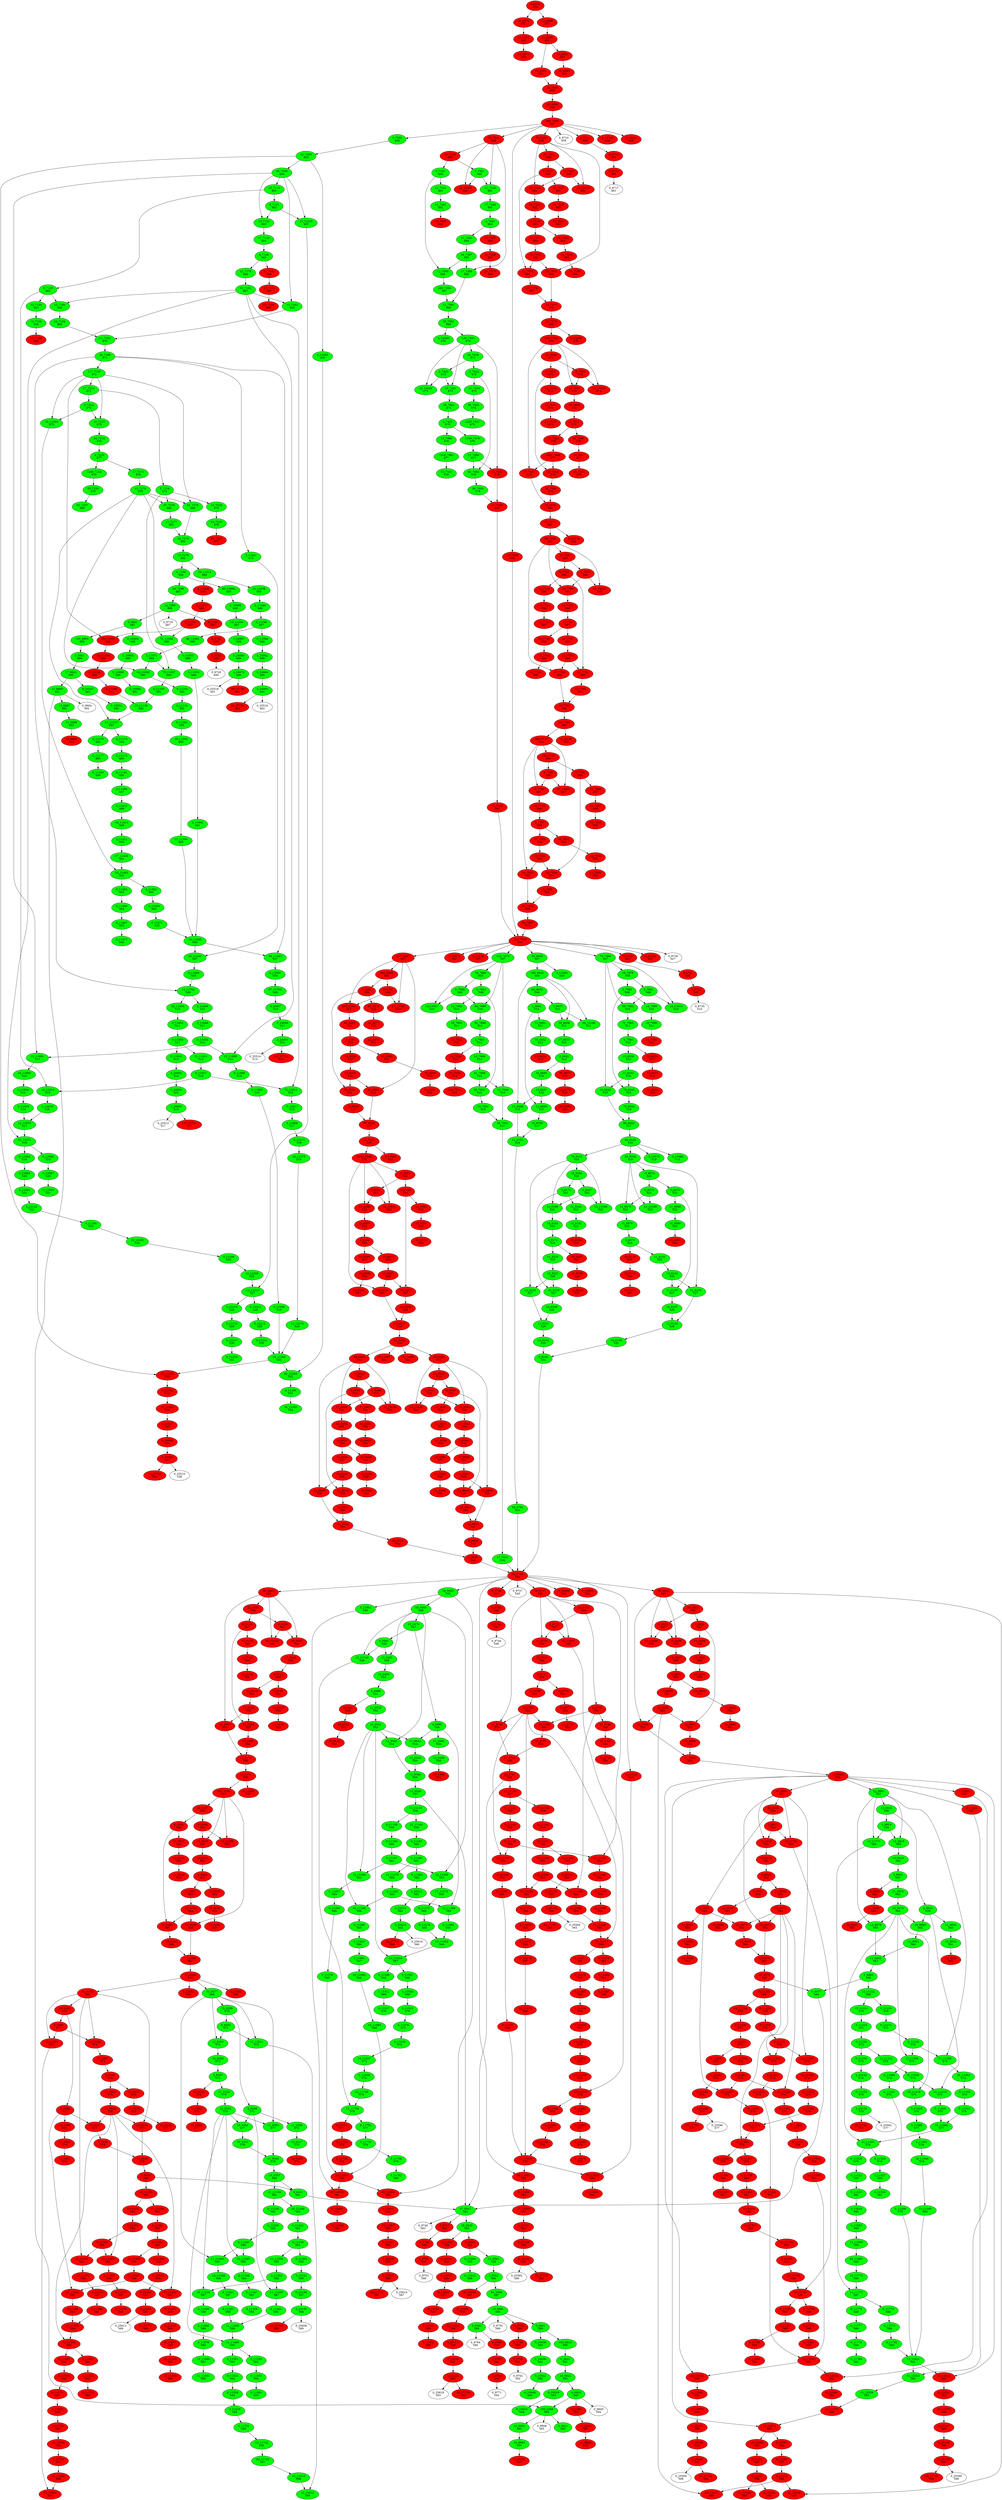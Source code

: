 digraph{
"4_6935\n450" [style=filled, fillcolor = red tooltip="tower_0/mixed_17x17x768e/branch7x7dbl/conv_4/batchnorm/moments/squeeze_1"]
"4_6935\n450" -> "10_6970\n451"
"10_6970\n451" [style=filled, fillcolor = red tooltip="tower_0/mixed_17x17x768e/branch7x7dbl/conv_4/batchnorm/assignmovingavg_1/mixed_17x17x768e/branch7x7dbl/conv_4/batchnorm/moving_variance/sub"]
"4_6935\n450" -> "12_6988\n451"
"12_6988\n451" [style=filled, fillcolor = red tooltip="tower_0/mixed_17x17x768e/branch7x7dbl/conv_4/batchnorm/batchnorm/add"]
"10_6970\n451" [style=filled, fillcolor = red tooltip="tower_0/mixed_17x17x768e/branch7x7dbl/conv_4/batchnorm/assignmovingavg_1/mixed_17x17x768e/branch7x7dbl/conv_4/batchnorm/moving_variance/sub"]
"10_6970\n451" -> "11_6971\n452"
"11_6971\n452" [style=filled, fillcolor = red tooltip="tower_0/mixed_17x17x768e/branch7x7dbl/conv_4/batchnorm/assignmovingavg_1/mixed_17x17x768e/branch7x7dbl/conv_4/batchnorm/moving_variance/mul"]
"12_6988\n451" [style=filled, fillcolor = red tooltip="tower_0/mixed_17x17x768e/branch7x7dbl/conv_4/batchnorm/batchnorm/add"]
"12_6988\n451" -> "12_6990\n452"
"12_6990\n452" [style=filled, fillcolor = red tooltip="tower_0/mixed_17x17x768e/branch7x7dbl/conv_4/batchnorm/batchnorm/rsqrt"]
"12_6990\n452" [style=filled, fillcolor = red tooltip="tower_0/mixed_17x17x768e/branch7x7dbl/conv_4/batchnorm/batchnorm/rsqrt"]
"12_6990\n452" -> "13_6991\n453"
"13_6991\n453" [style=filled, fillcolor = red tooltip="tower_0/mixed_17x17x768e/branch7x7dbl/conv_4/batchnorm/batchnorm/mul"]
"12_6990\n452" -> "11_6992\n453"
"11_6992\n453" [style=filled, fillcolor = red tooltip="tower_0/mixed_17x17x768e/branch7x7dbl/conv_4/batchnorm/batchnorm/mul_1"]
"11_6971\n452" [style=filled, fillcolor = red tooltip="tower_0/mixed_17x17x768e/branch7x7dbl/conv_4/batchnorm/assignmovingavg_1/mixed_17x17x768e/branch7x7dbl/conv_4/batchnorm/moving_variance/mul"]
"11_6971\n452" -> "11_6973\n453"
"11_6973\n453" [style=filled, fillcolor = red tooltip="tower_0/mixed_17x17x768e/branch7x7dbl/conv_4/batchnorm/assignmovingavg_1/mixed_17x17x768e/branch7x7dbl/conv_4/batchnorm/moving_variance/mixed_17x17x768e/branch7x7dbl/conv_4/batchnorm/mixed_17x17x768e/branch7x7dbl/conv_4/batchnorm/moving_variance"]
"11_6992\n453" [style=filled, fillcolor = red tooltip="tower_0/mixed_17x17x768e/branch7x7dbl/conv_4/batchnorm/batchnorm/mul_1"]
"11_6992\n453" -> "10_6993\n454"
"10_6993\n454" [style=filled, fillcolor = red tooltip="tower_0/mixed_17x17x768e/branch7x7dbl/conv_4/batchnorm/batchnorm/sub"]
"13_6991\n453" [style=filled, fillcolor = red tooltip="tower_0/mixed_17x17x768e/branch7x7dbl/conv_4/batchnorm/batchnorm/mul"]
"13_6991\n453" -> "13_6994\n455"
"13_6994\n455" [style=filled, fillcolor = red tooltip="tower_0/mixed_17x17x768e/branch7x7dbl/conv_4/batchnorm/batchnorm/add_1"]
"10_6993\n454" [style=filled, fillcolor = red tooltip="tower_0/mixed_17x17x768e/branch7x7dbl/conv_4/batchnorm/batchnorm/sub"]
"10_6993\n454" -> "13_6994\n455"
"13_6994\n455" [style=filled, fillcolor = red tooltip="tower_0/mixed_17x17x768e/branch7x7dbl/conv_4/batchnorm/batchnorm/add_1"]
"13_6994\n455" [style=filled, fillcolor = red tooltip="tower_0/mixed_17x17x768e/branch7x7dbl/conv_4/batchnorm/batchnorm/add_1"]
"13_6994\n455" -> "10_6995\n456"
"10_6995\n456" [style=filled, fillcolor = red tooltip="tower_0/mixed_17x17x768e/branch7x7dbl/conv_4/relu"]
"10_6995\n456" [style=filled, fillcolor = red tooltip="tower_0/mixed_17x17x768e/branch7x7dbl/conv_4/relu"]
"10_6995\n456" -> "460_7090\n457"
"460_7090\n457" [style=filled, fillcolor = red tooltip="tower_0/mixed_17x17x768e/concat"]
"460_7090\n457" [style=filled, fillcolor = red tooltip="tower_0/mixed_17x17x768e/concat"]
"460_7090\n457" -> "0_7092\n458"
"0_7092\n458" [style=filled, fillcolor = green tooltip="tower_0/identity"]
"460_7090\n457" -> "79_7312\n458"
"79_7312\n458" [style=filled, fillcolor = red tooltip="tower_0/mixed_17x17x1280a/branch3x3/conv/conv2d"]
"460_7090\n457" -> "79_7498\n458"
"79_7498\n458" [style=filled, fillcolor = red tooltip="tower_0/mixed_17x17x1280a/branch7x7x3/conv/conv2d"]
"460_7090\n457" -> "23_7858\n458"
"23_7858\n458" [style=filled, fillcolor = red tooltip="tower_0/mixed_17x17x1280a/branch_pool/maxpool/maxpool"]
"460_7090\n457" -> "0_9710\n458"
"0_9710\n458" [style=filled, fillcolor = white tooltip="tower_0/summaries/mixed_17x17x768e/concat/activations"]
"460_7090\n457" -> "0_9711\n458"
"0_9711\n458" [style=filled, fillcolor = red tooltip="tower_0/summaries/zero_fraction_14/equal"]
"460_7090\n457" -> "0_14363\n458"
"0_14363\n458" [style=filled, fillcolor = red tooltip="tower_0/gradients/tower_0/mixed_17x17x1280a/branch3x3/conv/conv2d_grad/shapen"]
"460_7090\n457" -> "0_14643\n458"
"0_14643\n458" [style=filled, fillcolor = red tooltip="tower_0/gradients/tower_0/mixed_17x17x1280a/branch7x7x3/conv/conv2d_grad/shapen"]
"0_7092\n458" [style=filled, fillcolor = green tooltip="tower_0/identity"]
"0_7092\n458" -> "42_7093\n459"
"42_7093\n459" [style=filled, fillcolor = green tooltip="tower_0/aux_logits/avgpool/avgpool"]
"79_7312\n458" [style=filled, fillcolor = red tooltip="tower_0/mixed_17x17x1280a/branch3x3/conv/conv2d"]
"79_7312\n458" -> "30_7325\n459"
"30_7325\n459" [style=filled, fillcolor = red tooltip="tower_0/mixed_17x17x1280a/branch3x3/conv/batchnorm/moments/mean"]
"79_7312\n458" -> "12_7328\n461"
"12_7328\n461" [style=filled, fillcolor = green tooltip="tower_0/mixed_17x17x1280a/branch3x3/conv/batchnorm/moments/squareddifference"]
"79_7312\n458" -> "14_14292\n461"
"14_14292\n461" [style=filled, fillcolor = red tooltip="tower_0/gradients/tower_0/mixed_17x17x1280a/branch3x3/conv/batchnorm/moments/squareddifference_grad/sub"]
"79_7312\n458" -> "17_7388\n466"
"17_7388\n466" [style=filled, fillcolor = green tooltip="tower_0/mixed_17x17x1280a/branch3x3/conv/batchnorm/batchnorm/mul"]
"79_7498\n458" [style=filled, fillcolor = red tooltip="tower_0/mixed_17x17x1280a/branch7x7x3/conv/conv2d"]
"79_7498\n458" -> "23_7511\n459"
"23_7511\n459" [style=filled, fillcolor = red tooltip="tower_0/mixed_17x17x1280a/branch7x7x3/conv/batchnorm/moments/mean"]
"79_7498\n458" -> "15_7514\n461"
"15_7514\n461" [style=filled, fillcolor = red tooltip="tower_0/mixed_17x17x1280a/branch7x7x3/conv/batchnorm/moments/squareddifference"]
"79_7498\n458" -> "14_14610\n461"
"14_14610\n461" [style=filled, fillcolor = red tooltip="tower_0/gradients/tower_0/mixed_17x17x1280a/branch7x7x3/conv/batchnorm/moments/squareddifference_grad/sub"]
"79_7498\n458" -> "20_7574\n466"
"20_7574\n466" [style=filled, fillcolor = red tooltip="tower_0/mixed_17x17x1280a/branch7x7x3/conv/batchnorm/batchnorm/mul"]
"0_9711\n458" [style=filled, fillcolor = red tooltip="tower_0/summaries/zero_fraction_14/equal"]
"0_9711\n458" -> "0_9713\n459"
"0_9713\n459" [style=filled, fillcolor = red tooltip="tower_0/summaries/zero_fraction_14/cast"]
"42_7093\n459" [style=filled, fillcolor = green tooltip="tower_0/aux_logits/avgpool/avgpool"]
"42_7093\n459" -> "96_7106\n460"
"96_7106\n460" [style=filled, fillcolor = green tooltip="tower_0/aux_logits/proj/conv2d"]
"42_7093\n459" -> "4_12283\n460"
"4_12283\n460" [style=filled, fillcolor = green tooltip="tower_0/gradients/tower_0/aux_logits/proj/conv2d_grad/shapen"]
"42_7093\n459" -> "83_12285\n532"
"83_12285\n532" [style=filled, fillcolor = red tooltip="tower_0/gradients/tower_0/aux_logits/proj/conv2d_grad/conv2dbackpropfilter"]
"30_7325\n459" [style=filled, fillcolor = red tooltip="tower_0/mixed_17x17x1280a/branch3x3/conv/batchnorm/moments/mean"]
"30_7325\n459" -> "0_7327\n460"
"0_7327\n460" [style=filled, fillcolor = green tooltip="tower_0/mixed_17x17x1280a/branch3x3/conv/batchnorm/moments/stopgradient"]
"30_7325\n459" -> "5_7331\n460"
"5_7331\n460" [style=filled, fillcolor = green tooltip="tower_0/mixed_17x17x1280a/branch3x3/conv/batchnorm/moments/squeeze"]
"23_7511\n459" [style=filled, fillcolor = red tooltip="tower_0/mixed_17x17x1280a/branch7x7x3/conv/batchnorm/moments/mean"]
"23_7511\n459" -> "0_7513\n460"
"0_7513\n460" [style=filled, fillcolor = red tooltip="tower_0/mixed_17x17x1280a/branch7x7x3/conv/batchnorm/moments/stopgradient"]
"23_7511\n459" -> "6_7517\n460"
"6_7517\n460" [style=filled, fillcolor = red tooltip="tower_0/mixed_17x17x1280a/branch7x7x3/conv/batchnorm/moments/squeeze"]
"0_9713\n459" [style=filled, fillcolor = red tooltip="tower_0/summaries/zero_fraction_14/cast"]
"0_9713\n459" -> "0_9714\n460"
"0_9714\n460" [style=filled, fillcolor = red tooltip="tower_0/summaries/zero_fraction_14/mean"]
"96_7106\n460" [style=filled, fillcolor = green tooltip="tower_0/aux_logits/proj/conv2d"]
"96_7106\n460" -> "16_7119\n461"
"16_7119\n461" [style=filled, fillcolor = green tooltip="tower_0/aux_logits/proj/batchnorm/moments/mean"]
"96_7106\n460" -> "13_7122\n463"
"13_7122\n463" [style=filled, fillcolor = green tooltip="tower_0/aux_logits/proj/batchnorm/moments/squareddifference"]
"96_7106\n460" -> "12_12210\n463"
"12_12210\n463" [style=filled, fillcolor = green tooltip="tower_0/gradients/tower_0/aux_logits/proj/batchnorm/moments/squareddifference_grad/sub"]
"96_7106\n460" -> "13_7182\n468"
"13_7182\n468" [style=filled, fillcolor = green tooltip="tower_0/aux_logits/proj/batchnorm/batchnorm/mul"]
"96_7106\n460" -> "13_11901\n513"
"13_11901\n513" [style=filled, fillcolor = green tooltip="tower_0/gradients/tower_0/aux_logits/proj/batchnorm/batchnorm/mul_grad/mul_1"]
"0_7327\n460" [style=filled, fillcolor = green tooltip="tower_0/mixed_17x17x1280a/branch3x3/conv/batchnorm/moments/stopgradient"]
"0_7327\n460" -> "12_7328\n461"
"12_7328\n461" [style=filled, fillcolor = green tooltip="tower_0/mixed_17x17x1280a/branch3x3/conv/batchnorm/moments/squareddifference"]
"0_7327\n460" -> "14_14292\n461"
"14_14292\n461" [style=filled, fillcolor = red tooltip="tower_0/gradients/tower_0/mixed_17x17x1280a/branch3x3/conv/batchnorm/moments/squareddifference_grad/sub"]
"5_7331\n460" [style=filled, fillcolor = green tooltip="tower_0/mixed_17x17x1280a/branch3x3/conv/batchnorm/moments/squeeze"]
"5_7331\n460" -> "11_7341\n461"
"11_7341\n461" [style=filled, fillcolor = green tooltip="tower_0/mixed_17x17x1280a/branch3x3/conv/batchnorm/assignmovingavg/mixed_17x17x1280a/branch3x3/conv/batchnorm/moving_mean/sub"]
"5_7331\n460" -> "12_7389\n466"
"12_7389\n466" [style=filled, fillcolor = green tooltip="tower_0/mixed_17x17x1280a/branch3x3/conv/batchnorm/batchnorm/mul_1"]
"0_7513\n460" [style=filled, fillcolor = red tooltip="tower_0/mixed_17x17x1280a/branch7x7x3/conv/batchnorm/moments/stopgradient"]
"0_7513\n460" -> "15_7514\n461"
"15_7514\n461" [style=filled, fillcolor = red tooltip="tower_0/mixed_17x17x1280a/branch7x7x3/conv/batchnorm/moments/squareddifference"]
"0_7513\n460" -> "14_14610\n461"
"14_14610\n461" [style=filled, fillcolor = red tooltip="tower_0/gradients/tower_0/mixed_17x17x1280a/branch7x7x3/conv/batchnorm/moments/squareddifference_grad/sub"]
"6_7517\n460" [style=filled, fillcolor = red tooltip="tower_0/mixed_17x17x1280a/branch7x7x3/conv/batchnorm/moments/squeeze"]
"6_7517\n460" -> "12_7527\n461"
"12_7527\n461" [style=filled, fillcolor = red tooltip="tower_0/mixed_17x17x1280a/branch7x7x3/conv/batchnorm/assignmovingavg/mixed_17x17x1280a/branch7x7x3/conv/batchnorm/moving_mean/sub"]
"6_7517\n460" -> "12_7575\n466"
"12_7575\n466" [style=filled, fillcolor = red tooltip="tower_0/mixed_17x17x1280a/branch7x7x3/conv/batchnorm/batchnorm/mul_1"]
"0_9714\n460" [style=filled, fillcolor = red tooltip="tower_0/summaries/zero_fraction_14/mean"]
"0_9714\n460" -> "0_9717\n461"
"0_9717\n461" [style=filled, fillcolor = white tooltip="tower_0/summaries/mixed_17x17x768e/concat/sparsity"]
"16_7119\n461" [style=filled, fillcolor = green tooltip="tower_0/aux_logits/proj/batchnorm/moments/mean"]
"16_7119\n461" -> "0_7121\n462"
"0_7121\n462" [style=filled, fillcolor = green tooltip="tower_0/aux_logits/proj/batchnorm/moments/stopgradient"]
"16_7119\n461" -> "5_7125\n462"
"5_7125\n462" [style=filled, fillcolor = green tooltip="tower_0/aux_logits/proj/batchnorm/moments/squeeze"]
"12_7328\n461" [style=filled, fillcolor = green tooltip="tower_0/mixed_17x17x1280a/branch3x3/conv/batchnorm/moments/squareddifference"]
"12_7328\n461" -> "17_7329\n462"
"17_7329\n462" [style=filled, fillcolor = green tooltip="tower_0/mixed_17x17x1280a/branch3x3/conv/batchnorm/moments/variance"]
"11_7341\n461" [style=filled, fillcolor = green tooltip="tower_0/mixed_17x17x1280a/branch3x3/conv/batchnorm/assignmovingavg/mixed_17x17x1280a/branch3x3/conv/batchnorm/moving_mean/sub"]
"11_7341\n461" -> "11_7342\n462"
"11_7342\n462" [style=filled, fillcolor = green tooltip="tower_0/mixed_17x17x1280a/branch3x3/conv/batchnorm/assignmovingavg/mixed_17x17x1280a/branch3x3/conv/batchnorm/moving_mean/mul"]
"15_7514\n461" [style=filled, fillcolor = red tooltip="tower_0/mixed_17x17x1280a/branch7x7x3/conv/batchnorm/moments/squareddifference"]
"15_7514\n461" -> "18_7515\n462"
"18_7515\n462" [style=filled, fillcolor = red tooltip="tower_0/mixed_17x17x1280a/branch7x7x3/conv/batchnorm/moments/variance"]
"12_7527\n461" [style=filled, fillcolor = red tooltip="tower_0/mixed_17x17x1280a/branch7x7x3/conv/batchnorm/assignmovingavg/mixed_17x17x1280a/branch7x7x3/conv/batchnorm/moving_mean/sub"]
"12_7527\n461" -> "13_7528\n462"
"13_7528\n462" [style=filled, fillcolor = red tooltip="tower_0/mixed_17x17x1280a/branch7x7x3/conv/batchnorm/assignmovingavg/mixed_17x17x1280a/branch7x7x3/conv/batchnorm/moving_mean/mul"]
"0_7121\n462" [style=filled, fillcolor = green tooltip="tower_0/aux_logits/proj/batchnorm/moments/stopgradient"]
"0_7121\n462" -> "13_7122\n463"
"13_7122\n463" [style=filled, fillcolor = green tooltip="tower_0/aux_logits/proj/batchnorm/moments/squareddifference"]
"0_7121\n462" -> "12_12210\n463"
"12_12210\n463" [style=filled, fillcolor = green tooltip="tower_0/gradients/tower_0/aux_logits/proj/batchnorm/moments/squareddifference_grad/sub"]
"5_7125\n462" [style=filled, fillcolor = green tooltip="tower_0/aux_logits/proj/batchnorm/moments/squeeze"]
"5_7125\n462" -> "12_7135\n463"
"12_7135\n463" [style=filled, fillcolor = green tooltip="tower_0/aux_logits/proj/batchnorm/assignmovingavg/aux_logits/proj/batchnorm/moving_mean/sub"]
"5_7125\n462" -> "12_7183\n468"
"12_7183\n468" [style=filled, fillcolor = green tooltip="tower_0/aux_logits/proj/batchnorm/batchnorm/mul_1"]
"5_7125\n462" -> "16_12013\n515"
"16_12013\n515" [style=filled, fillcolor = green tooltip="tower_0/gradients/tower_0/aux_logits/proj/batchnorm/batchnorm/mul_1_grad/mul_1"]
"17_7329\n462" [style=filled, fillcolor = green tooltip="tower_0/mixed_17x17x1280a/branch3x3/conv/batchnorm/moments/variance"]
"17_7329\n462" -> "4_7332\n463"
"4_7332\n463" [style=filled, fillcolor = green tooltip="tower_0/mixed_17x17x1280a/branch3x3/conv/batchnorm/moments/squeeze_1"]
"11_7342\n462" [style=filled, fillcolor = green tooltip="tower_0/mixed_17x17x1280a/branch3x3/conv/batchnorm/assignmovingavg/mixed_17x17x1280a/branch3x3/conv/batchnorm/moving_mean/mul"]
"11_7342\n462" -> "10_7344\n463"
"10_7344\n463" [style=filled, fillcolor = red tooltip="tower_0/mixed_17x17x1280a/branch3x3/conv/batchnorm/assignmovingavg/mixed_17x17x1280a/branch3x3/conv/batchnorm/moving_mean/mixed_17x17x1280a/branch3x3/conv/batchnorm/mixed_17x17x1280a/branch3x3/conv/batchnorm/moving_mean"]
"18_7515\n462" [style=filled, fillcolor = red tooltip="tower_0/mixed_17x17x1280a/branch7x7x3/conv/batchnorm/moments/variance"]
"18_7515\n462" -> "5_7518\n463"
"5_7518\n463" [style=filled, fillcolor = red tooltip="tower_0/mixed_17x17x1280a/branch7x7x3/conv/batchnorm/moments/squeeze_1"]
"13_7528\n462" [style=filled, fillcolor = red tooltip="tower_0/mixed_17x17x1280a/branch7x7x3/conv/batchnorm/assignmovingavg/mixed_17x17x1280a/branch7x7x3/conv/batchnorm/moving_mean/mul"]
"13_7528\n462" -> "12_7530\n463"
"12_7530\n463" [style=filled, fillcolor = red tooltip="tower_0/mixed_17x17x1280a/branch7x7x3/conv/batchnorm/assignmovingavg/mixed_17x17x1280a/branch7x7x3/conv/batchnorm/moving_mean/mixed_17x17x1280a/branch7x7x3/conv/batchnorm/mixed_17x17x1280a/branch7x7x3/conv/batchnorm/moving_mean"]
"13_7122\n463" [style=filled, fillcolor = green tooltip="tower_0/aux_logits/proj/batchnorm/moments/squareddifference"]
"13_7122\n463" -> "17_7123\n464"
"17_7123\n464" [style=filled, fillcolor = green tooltip="tower_0/aux_logits/proj/batchnorm/moments/variance"]
"12_7135\n463" [style=filled, fillcolor = green tooltip="tower_0/aux_logits/proj/batchnorm/assignmovingavg/aux_logits/proj/batchnorm/moving_mean/sub"]
"12_7135\n463" -> "12_7136\n464"
"12_7136\n464" [style=filled, fillcolor = green tooltip="tower_0/aux_logits/proj/batchnorm/assignmovingavg/aux_logits/proj/batchnorm/moving_mean/mul"]
"4_7332\n463" [style=filled, fillcolor = green tooltip="tower_0/mixed_17x17x1280a/branch3x3/conv/batchnorm/moments/squeeze_1"]
"4_7332\n463" -> "10_7367\n464"
"10_7367\n464" [style=filled, fillcolor = red tooltip="tower_0/mixed_17x17x1280a/branch3x3/conv/batchnorm/assignmovingavg_1/mixed_17x17x1280a/branch3x3/conv/batchnorm/moving_variance/sub"]
"4_7332\n463" -> "11_7385\n464"
"11_7385\n464" [style=filled, fillcolor = green tooltip="tower_0/mixed_17x17x1280a/branch3x3/conv/batchnorm/batchnorm/add"]
"5_7518\n463" [style=filled, fillcolor = red tooltip="tower_0/mixed_17x17x1280a/branch7x7x3/conv/batchnorm/moments/squeeze_1"]
"5_7518\n463" -> "10_7553\n464"
"10_7553\n464" [style=filled, fillcolor = red tooltip="tower_0/mixed_17x17x1280a/branch7x7x3/conv/batchnorm/assignmovingavg_1/mixed_17x17x1280a/branch7x7x3/conv/batchnorm/moving_variance/sub"]
"5_7518\n463" -> "13_7571\n464"
"13_7571\n464" [style=filled, fillcolor = red tooltip="tower_0/mixed_17x17x1280a/branch7x7x3/conv/batchnorm/batchnorm/add"]
"17_7123\n464" [style=filled, fillcolor = green tooltip="tower_0/aux_logits/proj/batchnorm/moments/variance"]
"17_7123\n464" -> "4_7126\n465"
"4_7126\n465" [style=filled, fillcolor = green tooltip="tower_0/aux_logits/proj/batchnorm/moments/squeeze_1"]
"12_7136\n464" [style=filled, fillcolor = green tooltip="tower_0/aux_logits/proj/batchnorm/assignmovingavg/aux_logits/proj/batchnorm/moving_mean/mul"]
"12_7136\n464" -> "11_7138\n465"
"11_7138\n465" [style=filled, fillcolor = red tooltip="tower_0/aux_logits/proj/batchnorm/assignmovingavg/aux_logits/proj/batchnorm/moving_mean/aux_logits/proj/batchnorm/aux_logits/proj/batchnorm/moving_mean"]
"10_7367\n464" [style=filled, fillcolor = red tooltip="tower_0/mixed_17x17x1280a/branch3x3/conv/batchnorm/assignmovingavg_1/mixed_17x17x1280a/branch3x3/conv/batchnorm/moving_variance/sub"]
"10_7367\n464" -> "11_7368\n465"
"11_7368\n465" [style=filled, fillcolor = red tooltip="tower_0/mixed_17x17x1280a/branch3x3/conv/batchnorm/assignmovingavg_1/mixed_17x17x1280a/branch3x3/conv/batchnorm/moving_variance/mul"]
"11_7385\n464" [style=filled, fillcolor = green tooltip="tower_0/mixed_17x17x1280a/branch3x3/conv/batchnorm/batchnorm/add"]
"11_7385\n464" -> "10_7387\n465"
"10_7387\n465" [style=filled, fillcolor = green tooltip="tower_0/mixed_17x17x1280a/branch3x3/conv/batchnorm/batchnorm/rsqrt"]
"10_7553\n464" [style=filled, fillcolor = red tooltip="tower_0/mixed_17x17x1280a/branch7x7x3/conv/batchnorm/assignmovingavg_1/mixed_17x17x1280a/branch7x7x3/conv/batchnorm/moving_variance/sub"]
"10_7553\n464" -> "11_7554\n465"
"11_7554\n465" [style=filled, fillcolor = red tooltip="tower_0/mixed_17x17x1280a/branch7x7x3/conv/batchnorm/assignmovingavg_1/mixed_17x17x1280a/branch7x7x3/conv/batchnorm/moving_variance/mul"]
"13_7571\n464" [style=filled, fillcolor = red tooltip="tower_0/mixed_17x17x1280a/branch7x7x3/conv/batchnorm/batchnorm/add"]
"13_7571\n464" -> "11_7573\n465"
"11_7573\n465" [style=filled, fillcolor = red tooltip="tower_0/mixed_17x17x1280a/branch7x7x3/conv/batchnorm/batchnorm/rsqrt"]
"4_7126\n465" [style=filled, fillcolor = green tooltip="tower_0/aux_logits/proj/batchnorm/moments/squeeze_1"]
"4_7126\n465" -> "11_7161\n466"
"11_7161\n466" [style=filled, fillcolor = red tooltip="tower_0/aux_logits/proj/batchnorm/assignmovingavg_1/aux_logits/proj/batchnorm/moving_variance/sub"]
"4_7126\n465" -> "12_7179\n466"
"12_7179\n466" [style=filled, fillcolor = green tooltip="tower_0/aux_logits/proj/batchnorm/batchnorm/add"]
"10_7387\n465" [style=filled, fillcolor = green tooltip="tower_0/mixed_17x17x1280a/branch3x3/conv/batchnorm/batchnorm/rsqrt"]
"10_7387\n465" -> "17_7388\n466"
"17_7388\n466" [style=filled, fillcolor = green tooltip="tower_0/mixed_17x17x1280a/branch3x3/conv/batchnorm/batchnorm/mul"]
"10_7387\n465" -> "12_7389\n466"
"12_7389\n466" [style=filled, fillcolor = green tooltip="tower_0/mixed_17x17x1280a/branch3x3/conv/batchnorm/batchnorm/mul_1"]
"11_7368\n465" [style=filled, fillcolor = red tooltip="tower_0/mixed_17x17x1280a/branch3x3/conv/batchnorm/assignmovingavg_1/mixed_17x17x1280a/branch3x3/conv/batchnorm/moving_variance/mul"]
"11_7368\n465" -> "21_7370\n466"
"21_7370\n466" [style=filled, fillcolor = red tooltip="tower_0/mixed_17x17x1280a/branch3x3/conv/batchnorm/assignmovingavg_1/mixed_17x17x1280a/branch3x3/conv/batchnorm/moving_variance/mixed_17x17x1280a/branch3x3/conv/batchnorm/mixed_17x17x1280a/branch3x3/conv/batchnorm/moving_variance"]
"11_7573\n465" [style=filled, fillcolor = red tooltip="tower_0/mixed_17x17x1280a/branch7x7x3/conv/batchnorm/batchnorm/rsqrt"]
"11_7573\n465" -> "20_7574\n466"
"20_7574\n466" [style=filled, fillcolor = red tooltip="tower_0/mixed_17x17x1280a/branch7x7x3/conv/batchnorm/batchnorm/mul"]
"11_7573\n465" -> "12_7575\n466"
"12_7575\n466" [style=filled, fillcolor = red tooltip="tower_0/mixed_17x17x1280a/branch7x7x3/conv/batchnorm/batchnorm/mul_1"]
"11_7554\n465" [style=filled, fillcolor = red tooltip="tower_0/mixed_17x17x1280a/branch7x7x3/conv/batchnorm/assignmovingavg_1/mixed_17x17x1280a/branch7x7x3/conv/batchnorm/moving_variance/mul"]
"11_7554\n465" -> "16_7556\n466"
"16_7556\n466" [style=filled, fillcolor = red tooltip="tower_0/mixed_17x17x1280a/branch7x7x3/conv/batchnorm/assignmovingavg_1/mixed_17x17x1280a/branch7x7x3/conv/batchnorm/moving_variance/mixed_17x17x1280a/branch7x7x3/conv/batchnorm/mixed_17x17x1280a/branch7x7x3/conv/batchnorm/moving_variance"]
"11_7161\n466" [style=filled, fillcolor = red tooltip="tower_0/aux_logits/proj/batchnorm/assignmovingavg_1/aux_logits/proj/batchnorm/moving_variance/sub"]
"11_7161\n466" -> "11_7162\n467"
"11_7162\n467" [style=filled, fillcolor = red tooltip="tower_0/aux_logits/proj/batchnorm/assignmovingavg_1/aux_logits/proj/batchnorm/moving_variance/mul"]
"12_7179\n466" [style=filled, fillcolor = green tooltip="tower_0/aux_logits/proj/batchnorm/batchnorm/add"]
"12_7179\n466" -> "10_7181\n467"
"10_7181\n467" [style=filled, fillcolor = green tooltip="tower_0/aux_logits/proj/batchnorm/batchnorm/rsqrt"]
"12_7389\n466" [style=filled, fillcolor = green tooltip="tower_0/mixed_17x17x1280a/branch3x3/conv/batchnorm/batchnorm/mul_1"]
"12_7389\n466" -> "236_7390\n467"
"236_7390\n467" [style=filled, fillcolor = green tooltip="tower_0/mixed_17x17x1280a/branch3x3/conv/batchnorm/batchnorm/sub"]
"12_7575\n466" [style=filled, fillcolor = red tooltip="tower_0/mixed_17x17x1280a/branch7x7x3/conv/batchnorm/batchnorm/mul_1"]
"12_7575\n466" -> "11_7576\n467"
"11_7576\n467" [style=filled, fillcolor = red tooltip="tower_0/mixed_17x17x1280a/branch7x7x3/conv/batchnorm/batchnorm/sub"]
"10_7181\n467" [style=filled, fillcolor = green tooltip="tower_0/aux_logits/proj/batchnorm/batchnorm/rsqrt"]
"10_7181\n467" -> "13_7182\n468"
"13_7182\n468" [style=filled, fillcolor = green tooltip="tower_0/aux_logits/proj/batchnorm/batchnorm/mul"]
"10_7181\n467" -> "12_7183\n468"
"12_7183\n468" [style=filled, fillcolor = green tooltip="tower_0/aux_logits/proj/batchnorm/batchnorm/mul_1"]
"10_7181\n467" -> "13_11898\n513"
"13_11898\n513" [style=filled, fillcolor = green tooltip="tower_0/gradients/tower_0/aux_logits/proj/batchnorm/batchnorm/mul_grad/mul"]
"10_7181\n467" -> "72_12012\n515"
"72_12012\n515" [style=filled, fillcolor = green tooltip="tower_0/gradients/tower_0/aux_logits/proj/batchnorm/batchnorm/mul_1_grad/mul"]
"10_7181\n467" -> "93_12071\n518"
"93_12071\n518" [style=filled, fillcolor = green tooltip="tower_0/gradients/tower_0/aux_logits/proj/batchnorm/batchnorm/rsqrt_grad/rsqrtgrad"]
"11_7162\n467" [style=filled, fillcolor = red tooltip="tower_0/aux_logits/proj/batchnorm/assignmovingavg_1/aux_logits/proj/batchnorm/moving_variance/mul"]
"11_7162\n467" -> "33_7164\n468"
"33_7164\n468" [style=filled, fillcolor = red tooltip="tower_0/aux_logits/proj/batchnorm/assignmovingavg_1/aux_logits/proj/batchnorm/moving_variance/aux_logits/proj/batchnorm/aux_logits/proj/batchnorm/moving_variance"]
"17_7388\n466" [style=filled, fillcolor = green tooltip="tower_0/mixed_17x17x1280a/branch3x3/conv/batchnorm/batchnorm/mul"]
"17_7388\n466" -> "12_7391\n468"
"12_7391\n468" [style=filled, fillcolor = green tooltip="tower_0/mixed_17x17x1280a/branch3x3/conv/batchnorm/batchnorm/add_1"]
"236_7390\n467" [style=filled, fillcolor = green tooltip="tower_0/mixed_17x17x1280a/branch3x3/conv/batchnorm/batchnorm/sub"]
"236_7390\n467" -> "12_7391\n468"
"12_7391\n468" [style=filled, fillcolor = green tooltip="tower_0/mixed_17x17x1280a/branch3x3/conv/batchnorm/batchnorm/add_1"]
"20_7574\n466" [style=filled, fillcolor = red tooltip="tower_0/mixed_17x17x1280a/branch7x7x3/conv/batchnorm/batchnorm/mul"]
"20_7574\n466" -> "13_7577\n468"
"13_7577\n468" [style=filled, fillcolor = red tooltip="tower_0/mixed_17x17x1280a/branch7x7x3/conv/batchnorm/batchnorm/add_1"]
"11_7576\n467" [style=filled, fillcolor = red tooltip="tower_0/mixed_17x17x1280a/branch7x7x3/conv/batchnorm/batchnorm/sub"]
"11_7576\n467" -> "13_7577\n468"
"13_7577\n468" [style=filled, fillcolor = red tooltip="tower_0/mixed_17x17x1280a/branch7x7x3/conv/batchnorm/batchnorm/add_1"]
"12_7183\n468" [style=filled, fillcolor = green tooltip="tower_0/aux_logits/proj/batchnorm/batchnorm/mul_1"]
"12_7183\n468" -> "24_7184\n469"
"24_7184\n469" [style=filled, fillcolor = green tooltip="tower_0/aux_logits/proj/batchnorm/batchnorm/sub"]
"12_7391\n468" [style=filled, fillcolor = green tooltip="tower_0/mixed_17x17x1280a/branch3x3/conv/batchnorm/batchnorm/add_1"]
"12_7391\n468" -> "28_7392\n469"
"28_7392\n469" [style=filled, fillcolor = green tooltip="tower_0/mixed_17x17x1280a/branch3x3/conv/relu"]
"13_7577\n468" [style=filled, fillcolor = red tooltip="tower_0/mixed_17x17x1280a/branch7x7x3/conv/batchnorm/batchnorm/add_1"]
"13_7577\n468" -> "11_7578\n469"
"11_7578\n469" [style=filled, fillcolor = red tooltip="tower_0/mixed_17x17x1280a/branch7x7x3/conv/relu"]
"13_7182\n468" [style=filled, fillcolor = green tooltip="tower_0/aux_logits/proj/batchnorm/batchnorm/mul"]
"13_7182\n468" -> "11_7185\n470"
"11_7185\n470" [style=filled, fillcolor = green tooltip="tower_0/aux_logits/proj/batchnorm/batchnorm/add_1"]
"24_7184\n469" [style=filled, fillcolor = green tooltip="tower_0/aux_logits/proj/batchnorm/batchnorm/sub"]
"24_7184\n469" -> "11_7185\n470"
"11_7185\n470" [style=filled, fillcolor = green tooltip="tower_0/aux_logits/proj/batchnorm/batchnorm/add_1"]
"28_7392\n469" [style=filled, fillcolor = green tooltip="tower_0/mixed_17x17x1280a/branch3x3/conv/relu"]
"28_7392\n469" -> "129_7405\n470"
"129_7405\n470" [style=filled, fillcolor = green tooltip="tower_0/mixed_17x17x1280a/branch3x3/conv_1/conv2d"]
"28_7392\n469" -> "4_14095\n470"
"4_14095\n470" [style=filled, fillcolor = green tooltip="tower_0/gradients/tower_0/mixed_17x17x1280a/branch3x3/conv_1/conv2d_grad/shapen"]
"11_7578\n469" [style=filled, fillcolor = red tooltip="tower_0/mixed_17x17x1280a/branch7x7x3/conv/relu"]
"11_7578\n469" -> "895_7591\n470"
"895_7591\n470" [style=filled, fillcolor = red tooltip="tower_0/mixed_17x17x1280a/branch7x7x3/conv_1/conv2d"]
"11_7578\n469" -> "0_14509\n470"
"0_14509\n470" [style=filled, fillcolor = red tooltip="tower_0/gradients/tower_0/mixed_17x17x1280a/branch7x7x3/conv_1/conv2d_grad/shapen"]
"11_7185\n470" [style=filled, fillcolor = green tooltip="tower_0/aux_logits/proj/batchnorm/batchnorm/add_1"]
"11_7185\n470" -> "30_7186\n471"
"30_7186\n471" [style=filled, fillcolor = green tooltip="tower_0/aux_logits/proj/relu"]
"129_7405\n470" [style=filled, fillcolor = green tooltip="tower_0/mixed_17x17x1280a/branch3x3/conv_1/conv2d"]
"129_7405\n470" -> "16_7418\n471"
"16_7418\n471" [style=filled, fillcolor = green tooltip="tower_0/mixed_17x17x1280a/branch3x3/conv_1/batchnorm/moments/mean"]
"129_7405\n470" -> "13_7421\n473"
"13_7421\n473" [style=filled, fillcolor = green tooltip="tower_0/mixed_17x17x1280a/branch3x3/conv_1/batchnorm/moments/squareddifference"]
"129_7405\n470" -> "12_14024\n473"
"12_14024\n473" [style=filled, fillcolor = green tooltip="tower_0/gradients/tower_0/mixed_17x17x1280a/branch3x3/conv_1/batchnorm/moments/squareddifference_grad/sub"]
"129_7405\n470" -> "14_7481\n478"
"14_7481\n478" [style=filled, fillcolor = red tooltip="tower_0/mixed_17x17x1280a/branch3x3/conv_1/batchnorm/batchnorm/mul"]
"895_7591\n470" [style=filled, fillcolor = red tooltip="tower_0/mixed_17x17x1280a/branch7x7x3/conv_1/conv2d"]
"895_7591\n470" -> "21_7604\n471"
"21_7604\n471" [style=filled, fillcolor = red tooltip="tower_0/mixed_17x17x1280a/branch7x7x3/conv_1/batchnorm/moments/mean"]
"895_7591\n470" -> "14_7607\n473"
"14_7607\n473" [style=filled, fillcolor = red tooltip="tower_0/mixed_17x17x1280a/branch7x7x3/conv_1/batchnorm/moments/squareddifference"]
"895_7591\n470" -> "14_14476\n473"
"14_14476\n473" [style=filled, fillcolor = red tooltip="tower_0/gradients/tower_0/mixed_17x17x1280a/branch7x7x3/conv_1/batchnorm/moments/squareddifference_grad/sub"]
"895_7591\n470" -> "59_7667\n478"
"59_7667\n478" [style=filled, fillcolor = red tooltip="tower_0/mixed_17x17x1280a/branch7x7x3/conv_1/batchnorm/batchnorm/mul"]
"30_7186\n471" [style=filled, fillcolor = green tooltip="tower_0/aux_logits/proj/relu"]
"30_7186\n471" -> "117_7199\n472"
"117_7199\n472" [style=filled, fillcolor = green tooltip="tower_0/aux_logits/conv/conv2d"]
"30_7186\n471" -> "3_11641\n472"
"3_11641\n472" [style=filled, fillcolor = green tooltip="tower_0/gradients/tower_0/aux_logits/conv/conv2d_grad/shapen"]
"30_7186\n471" -> "98_11643\n507"
"98_11643\n507" [style=filled, fillcolor = green tooltip="tower_0/gradients/tower_0/aux_logits/conv/conv2d_grad/conv2dbackpropfilter"]
"30_7186\n471" -> "14_11763\n509"
"14_11763\n509" [style=filled, fillcolor = green tooltip="tower_0/gradients/tower_0/aux_logits/proj/relu_grad/relugrad"]
"16_7418\n471" [style=filled, fillcolor = green tooltip="tower_0/mixed_17x17x1280a/branch3x3/conv_1/batchnorm/moments/mean"]
"16_7418\n471" -> "0_7420\n472"
"0_7420\n472" [style=filled, fillcolor = green tooltip="tower_0/mixed_17x17x1280a/branch3x3/conv_1/batchnorm/moments/stopgradient"]
"16_7418\n471" -> "5_7424\n472"
"5_7424\n472" [style=filled, fillcolor = green tooltip="tower_0/mixed_17x17x1280a/branch3x3/conv_1/batchnorm/moments/squeeze"]
"21_7604\n471" [style=filled, fillcolor = red tooltip="tower_0/mixed_17x17x1280a/branch7x7x3/conv_1/batchnorm/moments/mean"]
"21_7604\n471" -> "0_7606\n472"
"0_7606\n472" [style=filled, fillcolor = red tooltip="tower_0/mixed_17x17x1280a/branch7x7x3/conv_1/batchnorm/moments/stopgradient"]
"21_7604\n471" -> "6_7610\n472"
"6_7610\n472" [style=filled, fillcolor = red tooltip="tower_0/mixed_17x17x1280a/branch7x7x3/conv_1/batchnorm/moments/squeeze"]
"117_7199\n472" [style=filled, fillcolor = green tooltip="tower_0/aux_logits/conv/conv2d"]
"117_7199\n472" -> "17_7212\n473"
"17_7212\n473" [style=filled, fillcolor = green tooltip="tower_0/aux_logits/conv/batchnorm/moments/mean"]
"117_7199\n472" -> "16_7215\n475"
"16_7215\n475" [style=filled, fillcolor = green tooltip="tower_0/aux_logits/conv/batchnorm/moments/squareddifference"]
"117_7199\n472" -> "16_11460\n475"
"16_11460\n475" [style=filled, fillcolor = green tooltip="tower_0/gradients/tower_0/aux_logits/conv/batchnorm/moments/squareddifference_grad/sub"]
"117_7199\n472" -> "61_7275\n480"
"61_7275\n480" [style=filled, fillcolor = green tooltip="tower_0/aux_logits/conv/batchnorm/batchnorm/mul"]
"117_7199\n472" -> "68_11055\n488"
"68_11055\n488" [style=filled, fillcolor = red tooltip="tower_0/gradients/tower_0/aux_logits/conv/batchnorm/batchnorm/mul_grad/mul_1"]
"0_7420\n472" [style=filled, fillcolor = green tooltip="tower_0/mixed_17x17x1280a/branch3x3/conv_1/batchnorm/moments/stopgradient"]
"0_7420\n472" -> "13_7421\n473"
"13_7421\n473" [style=filled, fillcolor = green tooltip="tower_0/mixed_17x17x1280a/branch3x3/conv_1/batchnorm/moments/squareddifference"]
"0_7420\n472" -> "12_14024\n473"
"12_14024\n473" [style=filled, fillcolor = green tooltip="tower_0/gradients/tower_0/mixed_17x17x1280a/branch3x3/conv_1/batchnorm/moments/squareddifference_grad/sub"]
"5_7424\n472" [style=filled, fillcolor = green tooltip="tower_0/mixed_17x17x1280a/branch3x3/conv_1/batchnorm/moments/squeeze"]
"5_7424\n472" -> "12_7434\n473"
"12_7434\n473" [style=filled, fillcolor = green tooltip="tower_0/mixed_17x17x1280a/branch3x3/conv_1/batchnorm/assignmovingavg/mixed_17x17x1280a/branch3x3/conv_1/batchnorm/moving_mean/sub"]
"5_7424\n472" -> "60_7482\n478"
"60_7482\n478" [style=filled, fillcolor = green tooltip="tower_0/mixed_17x17x1280a/branch3x3/conv_1/batchnorm/batchnorm/mul_1"]
"0_7606\n472" [style=filled, fillcolor = red tooltip="tower_0/mixed_17x17x1280a/branch7x7x3/conv_1/batchnorm/moments/stopgradient"]
"0_7606\n472" -> "14_7607\n473"
"14_7607\n473" [style=filled, fillcolor = red tooltip="tower_0/mixed_17x17x1280a/branch7x7x3/conv_1/batchnorm/moments/squareddifference"]
"0_7606\n472" -> "14_14476\n473"
"14_14476\n473" [style=filled, fillcolor = red tooltip="tower_0/gradients/tower_0/mixed_17x17x1280a/branch7x7x3/conv_1/batchnorm/moments/squareddifference_grad/sub"]
"6_7610\n472" [style=filled, fillcolor = red tooltip="tower_0/mixed_17x17x1280a/branch7x7x3/conv_1/batchnorm/moments/squeeze"]
"6_7610\n472" -> "13_7620\n473"
"13_7620\n473" [style=filled, fillcolor = red tooltip="tower_0/mixed_17x17x1280a/branch7x7x3/conv_1/batchnorm/assignmovingavg/mixed_17x17x1280a/branch7x7x3/conv_1/batchnorm/moving_mean/sub"]
"6_7610\n472" -> "55_7668\n478"
"55_7668\n478" [style=filled, fillcolor = red tooltip="tower_0/mixed_17x17x1280a/branch7x7x3/conv_1/batchnorm/batchnorm/mul_1"]
"17_7212\n473" [style=filled, fillcolor = green tooltip="tower_0/aux_logits/conv/batchnorm/moments/mean"]
"17_7212\n473" -> "0_7214\n474"
"0_7214\n474" [style=filled, fillcolor = green tooltip="tower_0/aux_logits/conv/batchnorm/moments/stopgradient"]
"17_7212\n473" -> "5_7218\n474"
"5_7218\n474" [style=filled, fillcolor = green tooltip="tower_0/aux_logits/conv/batchnorm/moments/squeeze"]
"13_7421\n473" [style=filled, fillcolor = green tooltip="tower_0/mixed_17x17x1280a/branch3x3/conv_1/batchnorm/moments/squareddifference"]
"13_7421\n473" -> "16_7422\n474"
"16_7422\n474" [style=filled, fillcolor = green tooltip="tower_0/mixed_17x17x1280a/branch3x3/conv_1/batchnorm/moments/variance"]
"12_7434\n473" [style=filled, fillcolor = green tooltip="tower_0/mixed_17x17x1280a/branch3x3/conv_1/batchnorm/assignmovingavg/mixed_17x17x1280a/branch3x3/conv_1/batchnorm/moving_mean/sub"]
"12_7434\n473" -> "50_7435\n474"
"50_7435\n474" [style=filled, fillcolor = green tooltip="tower_0/mixed_17x17x1280a/branch3x3/conv_1/batchnorm/assignmovingavg/mixed_17x17x1280a/branch3x3/conv_1/batchnorm/moving_mean/mul"]
"14_7607\n473" [style=filled, fillcolor = red tooltip="tower_0/mixed_17x17x1280a/branch7x7x3/conv_1/batchnorm/moments/squareddifference"]
"14_7607\n473" -> "19_7608\n474"
"19_7608\n474" [style=filled, fillcolor = red tooltip="tower_0/mixed_17x17x1280a/branch7x7x3/conv_1/batchnorm/moments/variance"]
"13_7620\n473" [style=filled, fillcolor = red tooltip="tower_0/mixed_17x17x1280a/branch7x7x3/conv_1/batchnorm/assignmovingavg/mixed_17x17x1280a/branch7x7x3/conv_1/batchnorm/moving_mean/sub"]
"13_7620\n473" -> "12_7621\n474"
"12_7621\n474" [style=filled, fillcolor = red tooltip="tower_0/mixed_17x17x1280a/branch7x7x3/conv_1/batchnorm/assignmovingavg/mixed_17x17x1280a/branch7x7x3/conv_1/batchnorm/moving_mean/mul"]
"0_7214\n474" [style=filled, fillcolor = green tooltip="tower_0/aux_logits/conv/batchnorm/moments/stopgradient"]
"0_7214\n474" -> "16_7215\n475"
"16_7215\n475" [style=filled, fillcolor = green tooltip="tower_0/aux_logits/conv/batchnorm/moments/squareddifference"]
"0_7214\n474" -> "16_11460\n475"
"16_11460\n475" [style=filled, fillcolor = green tooltip="tower_0/gradients/tower_0/aux_logits/conv/batchnorm/moments/squareddifference_grad/sub"]
"5_7218\n474" [style=filled, fillcolor = green tooltip="tower_0/aux_logits/conv/batchnorm/moments/squeeze"]
"5_7218\n474" -> "13_7228\n475"
"13_7228\n475" [style=filled, fillcolor = green tooltip="tower_0/aux_logits/conv/batchnorm/assignmovingavg/aux_logits/conv/batchnorm/moving_mean/sub"]
"5_7218\n474" -> "67_7276\n480"
"67_7276\n480" [style=filled, fillcolor = green tooltip="tower_0/aux_logits/conv/batchnorm/batchnorm/mul_1"]
"5_7218\n474" -> "70_11097\n490"
"70_11097\n490" [style=filled, fillcolor = green tooltip="tower_0/gradients/tower_0/aux_logits/conv/batchnorm/batchnorm/mul_1_grad/mul_1"]
"16_7422\n474" [style=filled, fillcolor = green tooltip="tower_0/mixed_17x17x1280a/branch3x3/conv_1/batchnorm/moments/variance"]
"16_7422\n474" -> "4_7425\n475"
"4_7425\n475" [style=filled, fillcolor = green tooltip="tower_0/mixed_17x17x1280a/branch3x3/conv_1/batchnorm/moments/squeeze_1"]
"50_7435\n474" [style=filled, fillcolor = green tooltip="tower_0/mixed_17x17x1280a/branch3x3/conv_1/batchnorm/assignmovingavg/mixed_17x17x1280a/branch3x3/conv_1/batchnorm/moving_mean/mul"]
"50_7435\n474" -> "1245_7437\n475"
"1245_7437\n475" [style=filled, fillcolor = green tooltip="tower_0/mixed_17x17x1280a/branch3x3/conv_1/batchnorm/assignmovingavg/mixed_17x17x1280a/branch3x3/conv_1/batchnorm/moving_mean/mixed_17x17x1280a/branch3x3/conv_1/batchnorm/mixed_17x17x1280a/branch3x3/conv_1/batchnorm/moving_mean"]
"19_7608\n474" [style=filled, fillcolor = red tooltip="tower_0/mixed_17x17x1280a/branch7x7x3/conv_1/batchnorm/moments/variance"]
"19_7608\n474" -> "5_7611\n475"
"5_7611\n475" [style=filled, fillcolor = red tooltip="tower_0/mixed_17x17x1280a/branch7x7x3/conv_1/batchnorm/moments/squeeze_1"]
"12_7621\n474" [style=filled, fillcolor = red tooltip="tower_0/mixed_17x17x1280a/branch7x7x3/conv_1/batchnorm/assignmovingavg/mixed_17x17x1280a/branch7x7x3/conv_1/batchnorm/moving_mean/mul"]
"12_7621\n474" -> "13_7623\n475"
"13_7623\n475" [style=filled, fillcolor = red tooltip="tower_0/mixed_17x17x1280a/branch7x7x3/conv_1/batchnorm/assignmovingavg/mixed_17x17x1280a/branch7x7x3/conv_1/batchnorm/moving_mean/mixed_17x17x1280a/branch7x7x3/conv_1/batchnorm/mixed_17x17x1280a/branch7x7x3/conv_1/batchnorm/moving_mean"]
"16_7215\n475" [style=filled, fillcolor = green tooltip="tower_0/aux_logits/conv/batchnorm/moments/squareddifference"]
"16_7215\n475" -> "54_7216\n476"
"54_7216\n476" [style=filled, fillcolor = green tooltip="tower_0/aux_logits/conv/batchnorm/moments/variance"]
"13_7228\n475" [style=filled, fillcolor = green tooltip="tower_0/aux_logits/conv/batchnorm/assignmovingavg/aux_logits/conv/batchnorm/moving_mean/sub"]
"13_7228\n475" -> "63_7229\n476"
"63_7229\n476" [style=filled, fillcolor = green tooltip="tower_0/aux_logits/conv/batchnorm/assignmovingavg/aux_logits/conv/batchnorm/moving_mean/mul"]
"4_7425\n475" [style=filled, fillcolor = green tooltip="tower_0/mixed_17x17x1280a/branch3x3/conv_1/batchnorm/moments/squeeze_1"]
"4_7425\n475" -> "15_7460\n476"
"15_7460\n476" [style=filled, fillcolor = green tooltip="tower_0/mixed_17x17x1280a/branch3x3/conv_1/batchnorm/assignmovingavg_1/mixed_17x17x1280a/branch3x3/conv_1/batchnorm/moving_variance/sub"]
"4_7425\n475" -> "1160_7478\n476"
"1160_7478\n476" [style=filled, fillcolor = green tooltip="tower_0/mixed_17x17x1280a/branch3x3/conv_1/batchnorm/batchnorm/add"]
"5_7611\n475" [style=filled, fillcolor = red tooltip="tower_0/mixed_17x17x1280a/branch7x7x3/conv_1/batchnorm/moments/squeeze_1"]
"5_7611\n475" -> "52_7646\n476"
"52_7646\n476" [style=filled, fillcolor = red tooltip="tower_0/mixed_17x17x1280a/branch7x7x3/conv_1/batchnorm/assignmovingavg_1/mixed_17x17x1280a/branch7x7x3/conv_1/batchnorm/moving_variance/sub"]
"5_7611\n475" -> "72_7664\n476"
"72_7664\n476" [style=filled, fillcolor = red tooltip="tower_0/mixed_17x17x1280a/branch7x7x3/conv_1/batchnorm/batchnorm/add"]
"54_7216\n476" [style=filled, fillcolor = green tooltip="tower_0/aux_logits/conv/batchnorm/moments/variance"]
"54_7216\n476" -> "4_7219\n477"
"4_7219\n477" [style=filled, fillcolor = green tooltip="tower_0/aux_logits/conv/batchnorm/moments/squeeze_1"]
"63_7229\n476" [style=filled, fillcolor = green tooltip="tower_0/aux_logits/conv/batchnorm/assignmovingavg/aux_logits/conv/batchnorm/moving_mean/mul"]
"63_7229\n476" -> "19_7231\n477"
"19_7231\n477" [style=filled, fillcolor = red tooltip="tower_0/aux_logits/conv/batchnorm/assignmovingavg/aux_logits/conv/batchnorm/moving_mean/aux_logits/conv/batchnorm/aux_logits/conv/batchnorm/moving_mean"]
"15_7460\n476" [style=filled, fillcolor = green tooltip="tower_0/mixed_17x17x1280a/branch3x3/conv_1/batchnorm/assignmovingavg_1/mixed_17x17x1280a/branch3x3/conv_1/batchnorm/moving_variance/sub"]
"15_7460\n476" -> "1318_7461\n477"
"1318_7461\n477" [style=filled, fillcolor = green tooltip="tower_0/mixed_17x17x1280a/branch3x3/conv_1/batchnorm/assignmovingavg_1/mixed_17x17x1280a/branch3x3/conv_1/batchnorm/moving_variance/mul"]
"1160_7478\n476" [style=filled, fillcolor = green tooltip="tower_0/mixed_17x17x1280a/branch3x3/conv_1/batchnorm/batchnorm/add"]
"1160_7478\n476" -> "11_7480\n477"
"11_7480\n477" [style=filled, fillcolor = green tooltip="tower_0/mixed_17x17x1280a/branch3x3/conv_1/batchnorm/batchnorm/rsqrt"]
"52_7646\n476" [style=filled, fillcolor = red tooltip="tower_0/mixed_17x17x1280a/branch7x7x3/conv_1/batchnorm/assignmovingavg_1/mixed_17x17x1280a/branch7x7x3/conv_1/batchnorm/moving_variance/sub"]
"52_7646\n476" -> "14_7647\n477"
"14_7647\n477" [style=filled, fillcolor = red tooltip="tower_0/mixed_17x17x1280a/branch7x7x3/conv_1/batchnorm/assignmovingavg_1/mixed_17x17x1280a/branch7x7x3/conv_1/batchnorm/moving_variance/mul"]
"72_7664\n476" [style=filled, fillcolor = red tooltip="tower_0/mixed_17x17x1280a/branch7x7x3/conv_1/batchnorm/batchnorm/add"]
"72_7664\n476" -> "1321_7666\n477"
"1321_7666\n477" [style=filled, fillcolor = red tooltip="tower_0/mixed_17x17x1280a/branch7x7x3/conv_1/batchnorm/batchnorm/rsqrt"]
"4_7219\n477" [style=filled, fillcolor = green tooltip="tower_0/aux_logits/conv/batchnorm/moments/squeeze_1"]
"4_7219\n477" -> "1240_7254\n478"
"1240_7254\n478" [style=filled, fillcolor = green tooltip="tower_0/aux_logits/conv/batchnorm/assignmovingavg_1/aux_logits/conv/batchnorm/moving_variance/sub"]
"4_7219\n477" -> "17_7272\n478"
"17_7272\n478" [style=filled, fillcolor = green tooltip="tower_0/aux_logits/conv/batchnorm/batchnorm/add"]
"11_7480\n477" [style=filled, fillcolor = green tooltip="tower_0/mixed_17x17x1280a/branch3x3/conv_1/batchnorm/batchnorm/rsqrt"]
"11_7480\n477" -> "14_7481\n478"
"14_7481\n478" [style=filled, fillcolor = red tooltip="tower_0/mixed_17x17x1280a/branch3x3/conv_1/batchnorm/batchnorm/mul"]
"11_7480\n477" -> "60_7482\n478"
"60_7482\n478" [style=filled, fillcolor = green tooltip="tower_0/mixed_17x17x1280a/branch3x3/conv_1/batchnorm/batchnorm/mul_1"]
"1318_7461\n477" [style=filled, fillcolor = green tooltip="tower_0/mixed_17x17x1280a/branch3x3/conv_1/batchnorm/assignmovingavg_1/mixed_17x17x1280a/branch3x3/conv_1/batchnorm/moving_variance/mul"]
"1318_7461\n477" -> "52_7463\n478"
"52_7463\n478" [style=filled, fillcolor = green tooltip="tower_0/mixed_17x17x1280a/branch3x3/conv_1/batchnorm/assignmovingavg_1/mixed_17x17x1280a/branch3x3/conv_1/batchnorm/moving_variance/mixed_17x17x1280a/branch3x3/conv_1/batchnorm/mixed_17x17x1280a/branch3x3/conv_1/batchnorm/moving_variance"]
"1321_7666\n477" [style=filled, fillcolor = red tooltip="tower_0/mixed_17x17x1280a/branch7x7x3/conv_1/batchnorm/batchnorm/rsqrt"]
"1321_7666\n477" -> "59_7667\n478"
"59_7667\n478" [style=filled, fillcolor = red tooltip="tower_0/mixed_17x17x1280a/branch7x7x3/conv_1/batchnorm/batchnorm/mul"]
"1321_7666\n477" -> "55_7668\n478"
"55_7668\n478" [style=filled, fillcolor = red tooltip="tower_0/mixed_17x17x1280a/branch7x7x3/conv_1/batchnorm/batchnorm/mul_1"]
"14_7647\n477" [style=filled, fillcolor = red tooltip="tower_0/mixed_17x17x1280a/branch7x7x3/conv_1/batchnorm/assignmovingavg_1/mixed_17x17x1280a/branch7x7x3/conv_1/batchnorm/moving_variance/mul"]
"14_7647\n477" -> "63_7649\n478"
"63_7649\n478" [style=filled, fillcolor = red tooltip="tower_0/mixed_17x17x1280a/branch7x7x3/conv_1/batchnorm/assignmovingavg_1/mixed_17x17x1280a/branch7x7x3/conv_1/batchnorm/moving_variance/mixed_17x17x1280a/branch7x7x3/conv_1/batchnorm/mixed_17x17x1280a/branch7x7x3/conv_1/batchnorm/moving_variance"]
"1240_7254\n478" [style=filled, fillcolor = green tooltip="tower_0/aux_logits/conv/batchnorm/assignmovingavg_1/aux_logits/conv/batchnorm/moving_variance/sub"]
"1240_7254\n478" -> "53_7255\n479"
"53_7255\n479" [style=filled, fillcolor = green tooltip="tower_0/aux_logits/conv/batchnorm/assignmovingavg_1/aux_logits/conv/batchnorm/moving_variance/mul"]
"17_7272\n478" [style=filled, fillcolor = green tooltip="tower_0/aux_logits/conv/batchnorm/batchnorm/add"]
"17_7272\n478" -> "43_7274\n479"
"43_7274\n479" [style=filled, fillcolor = green tooltip="tower_0/aux_logits/conv/batchnorm/batchnorm/rsqrt"]
"60_7482\n478" [style=filled, fillcolor = green tooltip="tower_0/mixed_17x17x1280a/branch3x3/conv_1/batchnorm/batchnorm/mul_1"]
"60_7482\n478" -> "36_7483\n479"
"36_7483\n479" [style=filled, fillcolor = green tooltip="tower_0/mixed_17x17x1280a/branch3x3/conv_1/batchnorm/batchnorm/sub"]
"55_7668\n478" [style=filled, fillcolor = red tooltip="tower_0/mixed_17x17x1280a/branch7x7x3/conv_1/batchnorm/batchnorm/mul_1"]
"55_7668\n478" -> "78_7669\n479"
"78_7669\n479" [style=filled, fillcolor = red tooltip="tower_0/mixed_17x17x1280a/branch7x7x3/conv_1/batchnorm/batchnorm/sub"]
"43_7274\n479" [style=filled, fillcolor = green tooltip="tower_0/aux_logits/conv/batchnorm/batchnorm/rsqrt"]
"43_7274\n479" -> "61_7275\n480"
"61_7275\n480" [style=filled, fillcolor = green tooltip="tower_0/aux_logits/conv/batchnorm/batchnorm/mul"]
"43_7274\n479" -> "67_7276\n480"
"67_7276\n480" [style=filled, fillcolor = green tooltip="tower_0/aux_logits/conv/batchnorm/batchnorm/mul_1"]
"43_7274\n479" -> "72_11052\n488"
"72_11052\n488" [style=filled, fillcolor = green tooltip="tower_0/gradients/tower_0/aux_logits/conv/batchnorm/batchnorm/mul_grad/mul"]
"43_7274\n479" -> "14_11096\n490"
"14_11096\n490" [style=filled, fillcolor = green tooltip="tower_0/gradients/tower_0/aux_logits/conv/batchnorm/batchnorm/mul_1_grad/mul"]
"43_7274\n479" -> "13_11137\n493"
"13_11137\n493" [style=filled, fillcolor = green tooltip="tower_0/gradients/tower_0/aux_logits/conv/batchnorm/batchnorm/rsqrt_grad/rsqrtgrad"]
"53_7255\n479" [style=filled, fillcolor = green tooltip="tower_0/aux_logits/conv/batchnorm/assignmovingavg_1/aux_logits/conv/batchnorm/moving_variance/mul"]
"53_7255\n479" -> "62_7257\n480"
"62_7257\n480" [style=filled, fillcolor = green tooltip="tower_0/aux_logits/conv/batchnorm/assignmovingavg_1/aux_logits/conv/batchnorm/moving_variance/aux_logits/conv/batchnorm/aux_logits/conv/batchnorm/moving_variance"]
"14_7481\n478" [style=filled, fillcolor = red tooltip="tower_0/mixed_17x17x1280a/branch3x3/conv_1/batchnorm/batchnorm/mul"]
"14_7481\n478" -> "11_7484\n480"
"11_7484\n480" [style=filled, fillcolor = red tooltip="tower_0/mixed_17x17x1280a/branch3x3/conv_1/batchnorm/batchnorm/add_1"]
"36_7483\n479" [style=filled, fillcolor = green tooltip="tower_0/mixed_17x17x1280a/branch3x3/conv_1/batchnorm/batchnorm/sub"]
"36_7483\n479" -> "11_7484\n480"
"11_7484\n480" [style=filled, fillcolor = red tooltip="tower_0/mixed_17x17x1280a/branch3x3/conv_1/batchnorm/batchnorm/add_1"]
"59_7667\n478" [style=filled, fillcolor = red tooltip="tower_0/mixed_17x17x1280a/branch7x7x3/conv_1/batchnorm/batchnorm/mul"]
"59_7667\n478" -> "13_7670\n480"
"13_7670\n480" [style=filled, fillcolor = red tooltip="tower_0/mixed_17x17x1280a/branch7x7x3/conv_1/batchnorm/batchnorm/add_1"]
"78_7669\n479" [style=filled, fillcolor = red tooltip="tower_0/mixed_17x17x1280a/branch7x7x3/conv_1/batchnorm/batchnorm/sub"]
"78_7669\n479" -> "13_7670\n480"
"13_7670\n480" [style=filled, fillcolor = red tooltip="tower_0/mixed_17x17x1280a/branch7x7x3/conv_1/batchnorm/batchnorm/add_1"]
"67_7276\n480" [style=filled, fillcolor = green tooltip="tower_0/aux_logits/conv/batchnorm/batchnorm/mul_1"]
"67_7276\n480" -> "11_7277\n481"
"11_7277\n481" [style=filled, fillcolor = green tooltip="tower_0/aux_logits/conv/batchnorm/batchnorm/sub"]
"11_7484\n480" [style=filled, fillcolor = red tooltip="tower_0/mixed_17x17x1280a/branch3x3/conv_1/batchnorm/batchnorm/add_1"]
"11_7484\n480" -> "10_7485\n481"
"10_7485\n481" [style=filled, fillcolor = red tooltip="tower_0/mixed_17x17x1280a/branch3x3/conv_1/relu"]
"13_7670\n480" [style=filled, fillcolor = red tooltip="tower_0/mixed_17x17x1280a/branch7x7x3/conv_1/batchnorm/batchnorm/add_1"]
"13_7670\n480" -> "10_7671\n481"
"10_7671\n481" [style=filled, fillcolor = red tooltip="tower_0/mixed_17x17x1280a/branch7x7x3/conv_1/relu"]
"61_7275\n480" [style=filled, fillcolor = green tooltip="tower_0/aux_logits/conv/batchnorm/batchnorm/mul"]
"61_7275\n480" -> "14_7278\n482"
"14_7278\n482" [style=filled, fillcolor = green tooltip="tower_0/aux_logits/conv/batchnorm/batchnorm/add_1"]
"11_7277\n481" [style=filled, fillcolor = green tooltip="tower_0/aux_logits/conv/batchnorm/batchnorm/sub"]
"11_7277\n481" -> "14_7278\n482"
"14_7278\n482" [style=filled, fillcolor = green tooltip="tower_0/aux_logits/conv/batchnorm/batchnorm/add_1"]
"10_7671\n481" [style=filled, fillcolor = red tooltip="tower_0/mixed_17x17x1280a/branch7x7x3/conv_1/relu"]
"10_7671\n481" -> "99_7684\n482"
"99_7684\n482" [style=filled, fillcolor = red tooltip="tower_0/mixed_17x17x1280a/branch7x7x3/conv_2/conv2d"]
"10_7671\n481" -> "0_14374\n482"
"0_14374\n482" [style=filled, fillcolor = red tooltip="tower_0/gradients/tower_0/mixed_17x17x1280a/branch7x7x3/conv_2/conv2d_grad/shapen"]
"14_7278\n482" [style=filled, fillcolor = green tooltip="tower_0/aux_logits/conv/batchnorm/batchnorm/add_1"]
"14_7278\n482" -> "10_7279\n483"
"10_7279\n483" [style=filled, fillcolor = green tooltip="tower_0/aux_logits/conv/relu"]
"99_7684\n482" [style=filled, fillcolor = red tooltip="tower_0/mixed_17x17x1280a/branch7x7x3/conv_2/conv2d"]
"99_7684\n482" -> "21_7697\n483"
"21_7697\n483" [style=filled, fillcolor = red tooltip="tower_0/mixed_17x17x1280a/branch7x7x3/conv_2/batchnorm/moments/mean"]
"99_7684\n482" -> "14_7700\n485"
"14_7700\n485" [style=filled, fillcolor = red tooltip="tower_0/mixed_17x17x1280a/branch7x7x3/conv_2/batchnorm/moments/squareddifference"]
"99_7684\n482" -> "13_14312\n485"
"13_14312\n485" [style=filled, fillcolor = red tooltip="tower_0/gradients/tower_0/mixed_17x17x1280a/branch7x7x3/conv_2/batchnorm/moments/squareddifference_grad/sub"]
"99_7684\n482" -> "17_7760\n490"
"17_7760\n490" [style=filled, fillcolor = red tooltip="tower_0/mixed_17x17x1280a/branch7x7x3/conv_2/batchnorm/batchnorm/mul"]
"10_7279\n483" [style=filled, fillcolor = green tooltip="tower_0/aux_logits/conv/relu"]
"10_7279\n483" -> "4_7280\n484"
"4_7280\n484" [style=filled, fillcolor = green tooltip="tower_0/aux_logits/flatten/reshape"]
"10_7279\n483" -> "16_11013\n484"
"16_11013\n484" [style=filled, fillcolor = green tooltip="tower_0/gradients/tower_0/aux_logits/conv/relu_grad/relugrad"]
"21_7697\n483" [style=filled, fillcolor = red tooltip="tower_0/mixed_17x17x1280a/branch7x7x3/conv_2/batchnorm/moments/mean"]
"21_7697\n483" -> "0_7699\n484"
"0_7699\n484" [style=filled, fillcolor = red tooltip="tower_0/mixed_17x17x1280a/branch7x7x3/conv_2/batchnorm/moments/stopgradient"]
"21_7697\n483" -> "6_7703\n484"
"6_7703\n484" [style=filled, fillcolor = red tooltip="tower_0/mixed_17x17x1280a/branch7x7x3/conv_2/batchnorm/moments/squeeze"]
"4_7280\n484" [style=filled, fillcolor = green tooltip="tower_0/aux_logits/flatten/reshape"]
"4_7280\n484" -> "43_7298\n485"
"43_7298\n485" [style=filled, fillcolor = green tooltip="tower_0/aux_logits/fc/xw_plus_b/matmul"]
"4_7280\n484" -> "63_10992\n485"
"63_10992\n485" [style=filled, fillcolor = green tooltip="tower_0/gradients/tower_0/aux_logits/fc/xw_plus_b/matmul_grad/matmul_1"]
"0_7699\n484" [style=filled, fillcolor = red tooltip="tower_0/mixed_17x17x1280a/branch7x7x3/conv_2/batchnorm/moments/stopgradient"]
"0_7699\n484" -> "14_7700\n485"
"14_7700\n485" [style=filled, fillcolor = red tooltip="tower_0/mixed_17x17x1280a/branch7x7x3/conv_2/batchnorm/moments/squareddifference"]
"0_7699\n484" -> "13_14312\n485"
"13_14312\n485" [style=filled, fillcolor = red tooltip="tower_0/gradients/tower_0/mixed_17x17x1280a/branch7x7x3/conv_2/batchnorm/moments/squareddifference_grad/sub"]
"6_7703\n484" [style=filled, fillcolor = red tooltip="tower_0/mixed_17x17x1280a/branch7x7x3/conv_2/batchnorm/moments/squeeze"]
"6_7703\n484" -> "12_7713\n485"
"12_7713\n485" [style=filled, fillcolor = red tooltip="tower_0/mixed_17x17x1280a/branch7x7x3/conv_2/batchnorm/assignmovingavg/mixed_17x17x1280a/branch7x7x3/conv_2/batchnorm/moving_mean/sub"]
"6_7703\n484" -> "11_7761\n490"
"11_7761\n490" [style=filled, fillcolor = red tooltip="tower_0/mixed_17x17x1280a/branch7x7x3/conv_2/batchnorm/batchnorm/mul_1"]
"16_11013\n484" [style=filled, fillcolor = green tooltip="tower_0/gradients/tower_0/aux_logits/conv/relu_grad/relugrad"]
"16_11013\n484" -> "4_11036\n485"
"4_11036\n485" [style=filled, fillcolor = red tooltip="tower_0/gradients/tower_0/aux_logits/conv/batchnorm/batchnorm/add_1_grad/sum"]
"16_11013\n484" -> "21_11038\n485"
"21_11038\n485" [style=filled, fillcolor = green tooltip="tower_0/gradients/tower_0/aux_logits/conv/batchnorm/batchnorm/add_1_grad/sum_1"]
"43_7298\n485" [style=filled, fillcolor = green tooltip="tower_0/aux_logits/fc/xw_plus_b/matmul"]
"43_7298\n485" -> "14_7299\n486"
"14_7299\n486" [style=filled, fillcolor = green tooltip="tower_0/aux_logits/fc/xw_plus_b"]
"14_7700\n485" [style=filled, fillcolor = red tooltip="tower_0/mixed_17x17x1280a/branch7x7x3/conv_2/batchnorm/moments/squareddifference"]
"14_7700\n485" -> "19_7701\n486"
"19_7701\n486" [style=filled, fillcolor = red tooltip="tower_0/mixed_17x17x1280a/branch7x7x3/conv_2/batchnorm/moments/variance"]
"12_7713\n485" [style=filled, fillcolor = red tooltip="tower_0/mixed_17x17x1280a/branch7x7x3/conv_2/batchnorm/assignmovingavg/mixed_17x17x1280a/branch7x7x3/conv_2/batchnorm/moving_mean/sub"]
"12_7713\n485" -> "11_7714\n486"
"11_7714\n486" [style=filled, fillcolor = red tooltip="tower_0/mixed_17x17x1280a/branch7x7x3/conv_2/batchnorm/assignmovingavg/mixed_17x17x1280a/branch7x7x3/conv_2/batchnorm/moving_mean/mul"]
"63_10992\n485" [style=filled, fillcolor = green tooltip="tower_0/gradients/tower_0/aux_logits/fc/xw_plus_b/matmul_grad/matmul_1"]
"63_10992\n485" -> "0_10998\n486"
"0_10998\n486" [style=filled, fillcolor = green tooltip="tower_0/gradients/tower_0/aux_logits/fc/xw_plus_b/matmul_grad/tuple/control_dependency_1"]
"4_11036\n485" [style=filled, fillcolor = red tooltip="tower_0/gradients/tower_0/aux_logits/conv/batchnorm/batchnorm/add_1_grad/sum"]
"4_11036\n485" -> "4_11037\n486"
"4_11037\n486" [style=filled, fillcolor = red tooltip="tower_0/gradients/tower_0/aux_logits/conv/batchnorm/batchnorm/add_1_grad/reshape"]
"21_11038\n485" [style=filled, fillcolor = green tooltip="tower_0/gradients/tower_0/aux_logits/conv/batchnorm/batchnorm/add_1_grad/sum_1"]
"21_11038\n485" -> "0_11040\n486"
"0_11040\n486" [style=filled, fillcolor = green tooltip="tower_0/gradients/tower_0/aux_logits/conv/batchnorm/batchnorm/add_1_grad/reshape_1"]
"19_7701\n486" [style=filled, fillcolor = red tooltip="tower_0/mixed_17x17x1280a/branch7x7x3/conv_2/batchnorm/moments/variance"]
"19_7701\n486" -> "5_7704\n487"
"5_7704\n487" [style=filled, fillcolor = red tooltip="tower_0/mixed_17x17x1280a/branch7x7x3/conv_2/batchnorm/moments/squeeze_1"]
"11_7714\n486" [style=filled, fillcolor = red tooltip="tower_0/mixed_17x17x1280a/branch7x7x3/conv_2/batchnorm/assignmovingavg/mixed_17x17x1280a/branch7x7x3/conv_2/batchnorm/moving_mean/mul"]
"11_7714\n486" -> "11_7716\n487"
"11_7716\n487" [style=filled, fillcolor = red tooltip="tower_0/mixed_17x17x1280a/branch7x7x3/conv_2/batchnorm/assignmovingavg/mixed_17x17x1280a/branch7x7x3/conv_2/batchnorm/moving_mean/mixed_17x17x1280a/branch7x7x3/conv_2/batchnorm/mixed_17x17x1280a/branch7x7x3/conv_2/batchnorm/moving_mean"]
"14_7299\n486" [style=filled, fillcolor = green tooltip="tower_0/aux_logits/fc/xw_plus_b"]
"14_7299\n486" -> "0_9719\n487"
"0_9719\n487" [style=filled, fillcolor = white tooltip="tower_0/summaries/aux_logits/fc/xw_plus_b/activations"]
"14_7299\n486" -> "0_9720\n487"
"0_9720\n487" [style=filled, fillcolor = red tooltip="tower_0/summaries/zero_fraction_15/equal"]
"14_7299\n486" -> "0_9841\n487"
"0_9841\n487" [style=filled, fillcolor = green tooltip="tower_0/aux_loss/xentropy/reshape"]
"0_10998\n486" [style=filled, fillcolor = green tooltip="tower_0/gradients/tower_0/aux_logits/fc/xw_plus_b/matmul_grad/tuple/control_dependency_1"]
"0_10998\n486" -> "19_11004\n487"
"19_11004\n487" [style=filled, fillcolor = green tooltip="tower_0/gradients/addn_1"]
"4_11037\n486" [style=filled, fillcolor = red tooltip="tower_0/gradients/tower_0/aux_logits/conv/batchnorm/batchnorm/add_1_grad/reshape"]
"4_11037\n486" -> "5_11044\n487"
"5_11044\n487" [style=filled, fillcolor = red tooltip="tower_0/gradients/tower_0/aux_logits/conv/batchnorm/batchnorm/add_1_grad/tuple/control_dependency"]
"0_11040\n486" [style=filled, fillcolor = green tooltip="tower_0/gradients/tower_0/aux_logits/conv/batchnorm/batchnorm/add_1_grad/reshape_1"]
"0_11040\n486" -> "4_11046\n487"
"4_11046\n487" [style=filled, fillcolor = green tooltip="tower_0/gradients/tower_0/aux_logits/conv/batchnorm/batchnorm/add_1_grad/tuple/control_dependency_1"]
"5_11044\n487" [style=filled, fillcolor = red tooltip="tower_0/gradients/tower_0/aux_logits/conv/batchnorm/batchnorm/add_1_grad/tuple/control_dependency"]
"5_11044\n487" -> "68_11055\n488"
"68_11055\n488" [style=filled, fillcolor = red tooltip="tower_0/gradients/tower_0/aux_logits/conv/batchnorm/batchnorm/mul_grad/mul_1"]
"5_11044\n487" -> "72_11052\n488"
"72_11052\n488" [style=filled, fillcolor = green tooltip="tower_0/gradients/tower_0/aux_logits/conv/batchnorm/batchnorm/mul_grad/mul"]
"5_7704\n487" [style=filled, fillcolor = red tooltip="tower_0/mixed_17x17x1280a/branch7x7x3/conv_2/batchnorm/moments/squeeze_1"]
"5_7704\n487" -> "10_7739\n488"
"10_7739\n488" [style=filled, fillcolor = red tooltip="tower_0/mixed_17x17x1280a/branch7x7x3/conv_2/batchnorm/assignmovingavg_1/mixed_17x17x1280a/branch7x7x3/conv_2/batchnorm/moving_variance/sub"]
"5_7704\n487" -> "16_7757\n488"
"16_7757\n488" [style=filled, fillcolor = red tooltip="tower_0/mixed_17x17x1280a/branch7x7x3/conv_2/batchnorm/batchnorm/add"]
"0_9720\n487" [style=filled, fillcolor = red tooltip="tower_0/summaries/zero_fraction_15/equal"]
"0_9720\n487" -> "0_9722\n488"
"0_9722\n488" [style=filled, fillcolor = red tooltip="tower_0/summaries/zero_fraction_15/cast"]
"0_9841\n487" [style=filled, fillcolor = green tooltip="tower_0/aux_loss/xentropy/reshape"]
"0_9841\n487" -> "133_9853\n488"
"133_9853\n488" [style=filled, fillcolor = green tooltip="tower_0/aux_loss/xentropy"]
"0_9841\n487" -> "0_10954\n488"
"0_10954\n488" [style=filled, fillcolor = green tooltip="tower_0/gradients/tower_0/aux_loss/xentropy_grad/logsoftmax"]
"4_11046\n487" [style=filled, fillcolor = green tooltip="tower_0/gradients/tower_0/aux_logits/conv/batchnorm/batchnorm/add_1_grad/tuple/control_dependency_1"]
"4_11046\n487" -> "49_11065\n488"
"49_11065\n488" [style=filled, fillcolor = green tooltip="tower_0/gradients/tower_0/aux_logits/conv/batchnorm/batchnorm/sub_grad/neg"]
"4_11046\n487" -> "0_11069\n488"
"0_11069\n488" [style=filled, fillcolor = green tooltip="tower_0/gradients/tower_0/aux_logits/conv/batchnorm/batchnorm/sub_grad/tuple/control_dependency"]
"19_11004\n487" [style=filled, fillcolor = green tooltip="tower_0/gradients/addn_1"]
"19_11004\n487" -> "3_24967\n488"
"3_24967\n488" [style=filled, fillcolor = green tooltip="expanddims_144"]
"10_7739\n488" [style=filled, fillcolor = red tooltip="tower_0/mixed_17x17x1280a/branch7x7x3/conv_2/batchnorm/assignmovingavg_1/mixed_17x17x1280a/branch7x7x3/conv_2/batchnorm/moving_variance/sub"]
"10_7739\n488" -> "11_7740\n489"
"11_7740\n489" [style=filled, fillcolor = red tooltip="tower_0/mixed_17x17x1280a/branch7x7x3/conv_2/batchnorm/assignmovingavg_1/mixed_17x17x1280a/branch7x7x3/conv_2/batchnorm/moving_variance/mul"]
"16_7757\n488" [style=filled, fillcolor = red tooltip="tower_0/mixed_17x17x1280a/branch7x7x3/conv_2/batchnorm/batchnorm/add"]
"16_7757\n488" -> "12_7759\n489"
"12_7759\n489" [style=filled, fillcolor = red tooltip="tower_0/mixed_17x17x1280a/branch7x7x3/conv_2/batchnorm/batchnorm/rsqrt"]
"0_9722\n488" [style=filled, fillcolor = red tooltip="tower_0/summaries/zero_fraction_15/cast"]
"0_9722\n488" -> "0_9723\n489"
"0_9723\n489" [style=filled, fillcolor = red tooltip="tower_0/summaries/zero_fraction_15/mean"]
"133_9853\n488" [style=filled, fillcolor = green tooltip="tower_0/aux_loss/xentropy"]
"133_9853\n488" -> "0_9861\n489"
"0_9861\n489" [style=filled, fillcolor = green tooltip="tower_0/aux_loss/xentropy/reshape_2"]
"0_10954\n488" [style=filled, fillcolor = green tooltip="tower_0/gradients/tower_0/aux_loss/xentropy_grad/logsoftmax"]
"0_10954\n488" -> "0_10955\n489"
"0_10955\n489" [style=filled, fillcolor = green tooltip="tower_0/gradients/tower_0/aux_loss/xentropy_grad/neg"]
"72_11052\n488" [style=filled, fillcolor = green tooltip="tower_0/gradients/tower_0/aux_logits/conv/batchnorm/batchnorm/mul_grad/mul"]
"72_11052\n488" -> "4_11053\n489"
"4_11053\n489" [style=filled, fillcolor = green tooltip="tower_0/gradients/tower_0/aux_logits/conv/batchnorm/batchnorm/mul_grad/sum"]
"68_11055\n488" [style=filled, fillcolor = red tooltip="tower_0/gradients/tower_0/aux_logits/conv/batchnorm/batchnorm/mul_grad/mul_1"]
"68_11055\n488" -> "13_11056\n489"
"13_11056\n489" [style=filled, fillcolor = red tooltip="tower_0/gradients/tower_0/aux_logits/conv/batchnorm/batchnorm/mul_grad/sum_1"]
"49_11065\n488" [style=filled, fillcolor = green tooltip="tower_0/gradients/tower_0/aux_logits/conv/batchnorm/batchnorm/sub_grad/neg"]
"49_11065\n488" -> "5_11071\n489"
"5_11071\n489" [style=filled, fillcolor = green tooltip="tower_0/gradients/tower_0/aux_logits/conv/batchnorm/batchnorm/sub_grad/tuple/control_dependency_1"]
"0_11069\n488" [style=filled, fillcolor = green tooltip="tower_0/gradients/tower_0/aux_logits/conv/batchnorm/batchnorm/sub_grad/tuple/control_dependency"]
"0_11069\n488" -> "4_24962\n489"
"4_24962\n489" [style=filled, fillcolor = green tooltip="expanddims_143"]
"3_24967\n488" [style=filled, fillcolor = green tooltip="expanddims_144"]
"3_24967\n488" -> "0_24969\n489"
"0_24969\n489" [style=filled, fillcolor = green tooltip="concat_144"]
"5_11071\n489" [style=filled, fillcolor = green tooltip="tower_0/gradients/tower_0/aux_logits/conv/batchnorm/batchnorm/sub_grad/tuple/control_dependency_1"]
"5_11071\n489" -> "70_11097\n490"
"70_11097\n490" [style=filled, fillcolor = green tooltip="tower_0/gradients/tower_0/aux_logits/conv/batchnorm/batchnorm/mul_1_grad/mul_1"]
"5_11071\n489" -> "14_11096\n490"
"14_11096\n490" [style=filled, fillcolor = green tooltip="tower_0/gradients/tower_0/aux_logits/conv/batchnorm/batchnorm/mul_1_grad/mul"]
"12_7759\n489" [style=filled, fillcolor = red tooltip="tower_0/mixed_17x17x1280a/branch7x7x3/conv_2/batchnorm/batchnorm/rsqrt"]
"12_7759\n489" -> "17_7760\n490"
"17_7760\n490" [style=filled, fillcolor = red tooltip="tower_0/mixed_17x17x1280a/branch7x7x3/conv_2/batchnorm/batchnorm/mul"]
"12_7759\n489" -> "11_7761\n490"
"11_7761\n490" [style=filled, fillcolor = red tooltip="tower_0/mixed_17x17x1280a/branch7x7x3/conv_2/batchnorm/batchnorm/mul_1"]
"11_7740\n489" [style=filled, fillcolor = red tooltip="tower_0/mixed_17x17x1280a/branch7x7x3/conv_2/batchnorm/assignmovingavg_1/mixed_17x17x1280a/branch7x7x3/conv_2/batchnorm/moving_variance/mul"]
"11_7740\n489" -> "12_7742\n490"
"12_7742\n490" [style=filled, fillcolor = red tooltip="tower_0/mixed_17x17x1280a/branch7x7x3/conv_2/batchnorm/assignmovingavg_1/mixed_17x17x1280a/branch7x7x3/conv_2/batchnorm/moving_variance/mixed_17x17x1280a/branch7x7x3/conv_2/batchnorm/mixed_17x17x1280a/branch7x7x3/conv_2/batchnorm/moving_variance"]
"0_9723\n489" [style=filled, fillcolor = red tooltip="tower_0/summaries/zero_fraction_15/mean"]
"0_9723\n489" -> "0_9726\n490"
"0_9726\n490" [style=filled, fillcolor = white tooltip="tower_0/summaries/aux_logits/fc/xw_plus_b/sparsity"]
"0_9861\n489" [style=filled, fillcolor = green tooltip="tower_0/aux_loss/xentropy/reshape_2"]
"0_9861\n489" -> "17_9862\n490"
"17_9862\n490" [style=filled, fillcolor = green tooltip="tower_0/aux_loss/mean"]
"0_10955\n489" [style=filled, fillcolor = green tooltip="tower_0/gradients/tower_0/aux_loss/xentropy_grad/neg"]
"0_10955\n489" -> "0_10958\n490"
"0_10958\n490" [style=filled, fillcolor = green tooltip="tower_0/gradients/tower_0/aux_loss/xentropy_grad/mul_1"]
"4_11053\n489" [style=filled, fillcolor = green tooltip="tower_0/gradients/tower_0/aux_logits/conv/batchnorm/batchnorm/mul_grad/sum"]
"4_11053\n489" -> "3_11054\n490"
"3_11054\n490" [style=filled, fillcolor = green tooltip="tower_0/gradients/tower_0/aux_logits/conv/batchnorm/batchnorm/mul_grad/reshape"]
"13_11056\n489" [style=filled, fillcolor = red tooltip="tower_0/gradients/tower_0/aux_logits/conv/batchnorm/batchnorm/mul_grad/sum_1"]
"13_11056\n489" -> "0_11058\n490"
"0_11058\n490" [style=filled, fillcolor = red tooltip="tower_0/gradients/tower_0/aux_logits/conv/batchnorm/batchnorm/mul_grad/reshape_1"]
"4_24962\n489" [style=filled, fillcolor = green tooltip="expanddims_143"]
"4_24962\n489" -> "0_24964\n490"
"0_24964\n490" [style=filled, fillcolor = green tooltip="concat_143"]
"0_24969\n489" [style=filled, fillcolor = green tooltip="concat_144"]
"0_24969\n489" -> "4_24970\n490"
"4_24970\n490" [style=filled, fillcolor = green tooltip="mean_144"]
"4_24970\n490" [style=filled, fillcolor = green tooltip="mean_144"]
"4_24970\n490" -> "95_27724\n491"
"95_27724\n491" [style=filled, fillcolor = red tooltip="rmsprop/update_aux_logits/fc/weights/applyrmsprop"]
"4_24970\n490" -> "0_25518\n491"
"0_25518\n491" [style=filled, fillcolor = white tooltip="aux_logits/fc/weights/gradients"]
"11_7761\n490" [style=filled, fillcolor = red tooltip="tower_0/mixed_17x17x1280a/branch7x7x3/conv_2/batchnorm/batchnorm/mul_1"]
"11_7761\n490" -> "12_7762\n491"
"12_7762\n491" [style=filled, fillcolor = red tooltip="tower_0/mixed_17x17x1280a/branch7x7x3/conv_2/batchnorm/batchnorm/sub"]
"17_9862\n490" [style=filled, fillcolor = green tooltip="tower_0/aux_loss/mean"]
"17_9862\n490" -> "11_9865\n491"
"11_9865\n491" [style=filled, fillcolor = green tooltip="tower_0/aux_loss/value"]
"17_9862\n490" -> "0_10027\n491"
"0_10027\n491" [style=filled, fillcolor = green tooltip="tower_0/gradients/tower_0/aux_loss/value_grad/mul"]
"0_10958\n490" [style=filled, fillcolor = green tooltip="tower_0/gradients/tower_0/aux_loss/xentropy_grad/mul_1"]
"0_10958\n490" -> "0_10964\n491"
"0_10964\n491" [style=filled, fillcolor = green tooltip="tower_0/gradients/tower_0/aux_loss/xentropy_grad/tuple/control_dependency_1"]
"3_11054\n490" [style=filled, fillcolor = green tooltip="tower_0/gradients/tower_0/aux_logits/conv/batchnorm/batchnorm/mul_grad/reshape"]
"3_11054\n490" -> "0_11062\n491"
"0_11062\n491" [style=filled, fillcolor = green tooltip="tower_0/gradients/tower_0/aux_logits/conv/batchnorm/batchnorm/mul_grad/tuple/control_dependency"]
"0_11058\n490" [style=filled, fillcolor = red tooltip="tower_0/gradients/tower_0/aux_logits/conv/batchnorm/batchnorm/mul_grad/reshape_1"]
"0_11058\n490" -> "6_11064\n491"
"6_11064\n491" [style=filled, fillcolor = red tooltip="tower_0/gradients/tower_0/aux_logits/conv/batchnorm/batchnorm/mul_grad/tuple/control_dependency_1"]
"14_11096\n490" [style=filled, fillcolor = green tooltip="tower_0/gradients/tower_0/aux_logits/conv/batchnorm/batchnorm/mul_1_grad/mul"]
"14_11096\n490" -> "0_11101\n491"
"0_11101\n491" [style=filled, fillcolor = green tooltip="tower_0/gradients/tower_0/aux_logits/conv/batchnorm/batchnorm/mul_1_grad/tuple/control_dependency"]
"70_11097\n490" [style=filled, fillcolor = green tooltip="tower_0/gradients/tower_0/aux_logits/conv/batchnorm/batchnorm/mul_1_grad/mul_1"]
"70_11097\n490" -> "0_11103\n491"
"0_11103\n491" [style=filled, fillcolor = green tooltip="tower_0/gradients/tower_0/aux_logits/conv/batchnorm/batchnorm/mul_1_grad/tuple/control_dependency_1"]
"0_24964\n490" [style=filled, fillcolor = green tooltip="concat_143"]
"0_24964\n490" -> "3_24965\n491"
"3_24965\n491" [style=filled, fillcolor = green tooltip="mean_143"]
"3_24965\n491" [style=filled, fillcolor = green tooltip="mean_143"]
"3_24965\n491" -> "26_27723\n492"
"26_27723\n492" [style=filled, fillcolor = red tooltip="rmsprop/update_aux_logits/conv/batchnorm/beta/applyrmsprop"]
"3_24965\n491" -> "0_25516\n492"
"0_25516\n492" [style=filled, fillcolor = white tooltip="aux_logits/conv/batchnorm/beta/gradients"]
"17_7760\n490" [style=filled, fillcolor = red tooltip="tower_0/mixed_17x17x1280a/branch7x7x3/conv_2/batchnorm/batchnorm/mul"]
"17_7760\n490" -> "15_7763\n492"
"15_7763\n492" [style=filled, fillcolor = red tooltip="tower_0/mixed_17x17x1280a/branch7x7x3/conv_2/batchnorm/batchnorm/add_1"]
"12_7762\n491" [style=filled, fillcolor = red tooltip="tower_0/mixed_17x17x1280a/branch7x7x3/conv_2/batchnorm/batchnorm/sub"]
"12_7762\n491" -> "15_7763\n492"
"15_7763\n492" [style=filled, fillcolor = red tooltip="tower_0/mixed_17x17x1280a/branch7x7x3/conv_2/batchnorm/batchnorm/add_1"]
"11_9865\n491" [style=filled, fillcolor = green tooltip="tower_0/aux_loss/value"]
"11_9865\n491" -> "13_9887\n492"
"13_9887\n492" [style=filled, fillcolor = green tooltip="tower_0/avg/assignmovingavg_1/sub_1"]
"11_9865\n491" -> "0_9904\n492"
"0_9904\n492" [style=filled, fillcolor = white tooltip="tower_0/aux_loss/value__raw_"]
"11_9865\n491" -> "159_9866\n594"
"159_9866\n594" [style=filled, fillcolor = green tooltip="tower_0/total_loss"]
"0_10027\n491" [style=filled, fillcolor = green tooltip="tower_0/gradients/tower_0/aux_loss/value_grad/mul"]
"0_10027\n491" -> "0_10032\n492"
"0_10032\n492" [style=filled, fillcolor = green tooltip="tower_0/gradients/tower_0/aux_loss/value_grad/tuple/control_dependency"]
"0_11101\n491" [style=filled, fillcolor = green tooltip="tower_0/gradients/tower_0/aux_logits/conv/batchnorm/batchnorm/mul_1_grad/tuple/control_dependency"]
"0_11101\n491" -> "3_11134\n492"
"3_11134\n492" [style=filled, fillcolor = green tooltip="tower_0/gradients/tower_0/aux_logits/conv/batchnorm/moments/squeeze_grad/reshape"]
"6_11064\n491" [style=filled, fillcolor = red tooltip="tower_0/gradients/tower_0/aux_logits/conv/batchnorm/batchnorm/mul_grad/tuple/control_dependency_1"]
"6_11064\n491" -> "15_11136\n492"
"15_11136\n492" [style=filled, fillcolor = green tooltip="tower_0/gradients/addn_2"]
"0_11103\n491" [style=filled, fillcolor = green tooltip="tower_0/gradients/tower_0/aux_logits/conv/batchnorm/batchnorm/mul_1_grad/tuple/control_dependency_1"]
"0_11103\n491" -> "15_11136\n492"
"15_11136\n492" [style=filled, fillcolor = green tooltip="tower_0/gradients/addn_2"]
"15_11136\n492" [style=filled, fillcolor = green tooltip="tower_0/gradients/addn_2"]
"15_11136\n492" -> "13_11137\n493"
"13_11137\n493" [style=filled, fillcolor = green tooltip="tower_0/gradients/tower_0/aux_logits/conv/batchnorm/batchnorm/rsqrt_grad/rsqrtgrad"]
"15_7763\n492" [style=filled, fillcolor = red tooltip="tower_0/mixed_17x17x1280a/branch7x7x3/conv_2/batchnorm/batchnorm/add_1"]
"15_7763\n492" -> "64_7764\n493"
"64_7764\n493" [style=filled, fillcolor = red tooltip="tower_0/mixed_17x17x1280a/branch7x7x3/conv_2/relu"]
"13_9887\n492" [style=filled, fillcolor = green tooltip="tower_0/avg/assignmovingavg_1/sub_1"]
"13_9887\n492" -> "11_9888\n493"
"11_9888\n493" [style=filled, fillcolor = green tooltip="tower_0/avg/assignmovingavg_1/mul"]
"3_11134\n492" [style=filled, fillcolor = green tooltip="tower_0/gradients/tower_0/aux_logits/conv/batchnorm/moments/squeeze_grad/reshape"]
"3_11134\n492" -> "0_11592\n493"
"0_11592\n493" [style=filled, fillcolor = green tooltip="tower_0/gradients/tower_0/aux_logits/conv/batchnorm/moments/mean_grad/reshape"]
"64_7764\n493" [style=filled, fillcolor = red tooltip="tower_0/mixed_17x17x1280a/branch7x7x3/conv_2/relu"]
"64_7764\n493" -> "984_7777\n494"
"984_7777\n494" [style=filled, fillcolor = red tooltip="tower_0/mixed_17x17x1280a/branch7x7x3/conv_3/conv2d"]
"64_7764\n493" -> "0_14106\n494"
"0_14106\n494" [style=filled, fillcolor = red tooltip="tower_0/gradients/tower_0/mixed_17x17x1280a/branch7x7x3/conv_3/conv2d_grad/shapen"]
"11_9888\n493" [style=filled, fillcolor = green tooltip="tower_0/avg/assignmovingavg_1/mul"]
"11_9888\n493" -> "15_9889\n494"
"15_9889\n494" [style=filled, fillcolor = red tooltip="tower_0/avg/assignmovingavg_1"]
"13_11137\n493" [style=filled, fillcolor = green tooltip="tower_0/gradients/tower_0/aux_logits/conv/batchnorm/batchnorm/rsqrt_grad/rsqrtgrad"]
"13_11137\n493" -> "0_11173\n494"
"0_11173\n494" [style=filled, fillcolor = green tooltip="tower_0/gradients/tower_0/aux_logits/conv/batchnorm/batchnorm/add_grad/sum"]
"13_11137\n493" -> "0_11175\n494"
"0_11175\n494" [style=filled, fillcolor = green tooltip="tower_0/gradients/tower_0/aux_logits/conv/batchnorm/batchnorm/add_grad/sum_1"]
"0_11592\n493" [style=filled, fillcolor = green tooltip="tower_0/gradients/tower_0/aux_logits/conv/batchnorm/moments/mean_grad/reshape"]
"0_11592\n493" -> "20_11593\n494"
"20_11593\n494" [style=filled, fillcolor = green tooltip="tower_0/gradients/tower_0/aux_logits/conv/batchnorm/moments/mean_grad/tile"]
"984_7777\n494" [style=filled, fillcolor = red tooltip="tower_0/mixed_17x17x1280a/branch7x7x3/conv_3/conv2d"]
"984_7777\n494" -> "142_7790\n495"
"142_7790\n495" [style=filled, fillcolor = red tooltip="tower_0/mixed_17x17x1280a/branch7x7x3/conv_3/batchnorm/moments/mean"]
"984_7777\n494" -> "16_7793\n497"
"16_7793\n497" [style=filled, fillcolor = red tooltip="tower_0/mixed_17x17x1280a/branch7x7x3/conv_3/batchnorm/moments/squareddifference"]
"984_7777\n494" -> "57_14044\n497"
"57_14044\n497" [style=filled, fillcolor = red tooltip="tower_0/gradients/tower_0/mixed_17x17x1280a/branch7x7x3/conv_3/batchnorm/moments/squareddifference_grad/sub"]
"984_7777\n494" -> "14_7853\n502"
"14_7853\n502" [style=filled, fillcolor = red tooltip="tower_0/mixed_17x17x1280a/branch7x7x3/conv_3/batchnorm/batchnorm/mul"]
"0_11173\n494" [style=filled, fillcolor = green tooltip="tower_0/gradients/tower_0/aux_logits/conv/batchnorm/batchnorm/add_grad/sum"]
"0_11173\n494" -> "0_11174\n495"
"0_11174\n495" [style=filled, fillcolor = green tooltip="tower_0/gradients/tower_0/aux_logits/conv/batchnorm/batchnorm/add_grad/reshape"]
"0_11175\n494" [style=filled, fillcolor = green tooltip="tower_0/gradients/tower_0/aux_logits/conv/batchnorm/batchnorm/add_grad/sum_1"]
"0_11175\n494" -> "0_11177\n495"
"0_11177\n495" [style=filled, fillcolor = green tooltip="tower_0/gradients/tower_0/aux_logits/conv/batchnorm/batchnorm/add_grad/reshape_1"]
"20_11593\n494" [style=filled, fillcolor = green tooltip="tower_0/gradients/tower_0/aux_logits/conv/batchnorm/moments/mean_grad/tile"]
"20_11593\n494" -> "11_11594\n495"
"11_11594\n495" [style=filled, fillcolor = green tooltip="tower_0/gradients/tower_0/aux_logits/conv/batchnorm/moments/mean_grad/truediv"]
"142_7790\n495" [style=filled, fillcolor = red tooltip="tower_0/mixed_17x17x1280a/branch7x7x3/conv_3/batchnorm/moments/mean"]
"142_7790\n495" -> "0_7792\n496"
"0_7792\n496" [style=filled, fillcolor = red tooltip="tower_0/mixed_17x17x1280a/branch7x7x3/conv_3/batchnorm/moments/stopgradient"]
"142_7790\n495" -> "7_7796\n496"
"7_7796\n496" [style=filled, fillcolor = red tooltip="tower_0/mixed_17x17x1280a/branch7x7x3/conv_3/batchnorm/moments/squeeze"]
"0_11174\n495" [style=filled, fillcolor = green tooltip="tower_0/gradients/tower_0/aux_logits/conv/batchnorm/batchnorm/add_grad/reshape"]
"0_11174\n495" -> "0_11181\n496"
"0_11181\n496" [style=filled, fillcolor = green tooltip="tower_0/gradients/tower_0/aux_logits/conv/batchnorm/batchnorm/add_grad/tuple/control_dependency"]
"0_11177\n495" [style=filled, fillcolor = green tooltip="tower_0/gradients/tower_0/aux_logits/conv/batchnorm/batchnorm/add_grad/reshape_1"]
"0_11177\n495" -> "0_11183\n496"
"0_11183\n496" [style=filled, fillcolor = green tooltip="tower_0/gradients/tower_0/aux_logits/conv/batchnorm/batchnorm/add_grad/tuple/control_dependency_1"]
"0_7792\n496" [style=filled, fillcolor = red tooltip="tower_0/mixed_17x17x1280a/branch7x7x3/conv_3/batchnorm/moments/stopgradient"]
"0_7792\n496" -> "16_7793\n497"
"16_7793\n497" [style=filled, fillcolor = red tooltip="tower_0/mixed_17x17x1280a/branch7x7x3/conv_3/batchnorm/moments/squareddifference"]
"0_7792\n496" -> "57_14044\n497"
"57_14044\n497" [style=filled, fillcolor = red tooltip="tower_0/gradients/tower_0/mixed_17x17x1280a/branch7x7x3/conv_3/batchnorm/moments/squareddifference_grad/sub"]
"7_7796\n496" [style=filled, fillcolor = red tooltip="tower_0/mixed_17x17x1280a/branch7x7x3/conv_3/batchnorm/moments/squeeze"]
"7_7796\n496" -> "12_7806\n497"
"12_7806\n497" [style=filled, fillcolor = red tooltip="tower_0/mixed_17x17x1280a/branch7x7x3/conv_3/batchnorm/assignmovingavg/mixed_17x17x1280a/branch7x7x3/conv_3/batchnorm/moving_mean/sub"]
"7_7796\n496" -> "12_7854\n502"
"12_7854\n502" [style=filled, fillcolor = red tooltip="tower_0/mixed_17x17x1280a/branch7x7x3/conv_3/batchnorm/batchnorm/mul_1"]
"0_11181\n496" [style=filled, fillcolor = green tooltip="tower_0/gradients/tower_0/aux_logits/conv/batchnorm/batchnorm/add_grad/tuple/control_dependency"]
"0_11181\n496" -> "3_11286\n497"
"3_11286\n497" [style=filled, fillcolor = green tooltip="tower_0/gradients/tower_0/aux_logits/conv/batchnorm/moments/squeeze_1_grad/reshape"]
"16_7793\n497" [style=filled, fillcolor = red tooltip="tower_0/mixed_17x17x1280a/branch7x7x3/conv_3/batchnorm/moments/squareddifference"]
"16_7793\n497" -> "18_7794\n498"
"18_7794\n498" [style=filled, fillcolor = red tooltip="tower_0/mixed_17x17x1280a/branch7x7x3/conv_3/batchnorm/moments/variance"]
"12_7806\n497" [style=filled, fillcolor = red tooltip="tower_0/mixed_17x17x1280a/branch7x7x3/conv_3/batchnorm/assignmovingavg/mixed_17x17x1280a/branch7x7x3/conv_3/batchnorm/moving_mean/sub"]
"12_7806\n497" -> "12_7807\n498"
"12_7807\n498" [style=filled, fillcolor = red tooltip="tower_0/mixed_17x17x1280a/branch7x7x3/conv_3/batchnorm/assignmovingavg/mixed_17x17x1280a/branch7x7x3/conv_3/batchnorm/moving_mean/mul"]
"3_11286\n497" [style=filled, fillcolor = green tooltip="tower_0/gradients/tower_0/aux_logits/conv/batchnorm/moments/squeeze_1_grad/reshape"]
"3_11286\n497" -> "0_11410\n498"
"0_11410\n498" [style=filled, fillcolor = green tooltip="tower_0/gradients/tower_0/aux_logits/conv/batchnorm/moments/variance_grad/reshape"]
"18_7794\n498" [style=filled, fillcolor = red tooltip="tower_0/mixed_17x17x1280a/branch7x7x3/conv_3/batchnorm/moments/variance"]
"18_7794\n498" -> "5_7797\n499"
"5_7797\n499" [style=filled, fillcolor = red tooltip="tower_0/mixed_17x17x1280a/branch7x7x3/conv_3/batchnorm/moments/squeeze_1"]
"12_7807\n498" [style=filled, fillcolor = red tooltip="tower_0/mixed_17x17x1280a/branch7x7x3/conv_3/batchnorm/assignmovingavg/mixed_17x17x1280a/branch7x7x3/conv_3/batchnorm/moving_mean/mul"]
"12_7807\n498" -> "16_7809\n499"
"16_7809\n499" [style=filled, fillcolor = red tooltip="tower_0/mixed_17x17x1280a/branch7x7x3/conv_3/batchnorm/assignmovingavg/mixed_17x17x1280a/branch7x7x3/conv_3/batchnorm/moving_mean/mixed_17x17x1280a/branch7x7x3/conv_3/batchnorm/mixed_17x17x1280a/branch7x7x3/conv_3/batchnorm/moving_mean"]
"0_11410\n498" [style=filled, fillcolor = green tooltip="tower_0/gradients/tower_0/aux_logits/conv/batchnorm/moments/variance_grad/reshape"]
"0_11410\n498" -> "16_11411\n499"
"16_11411\n499" [style=filled, fillcolor = green tooltip="tower_0/gradients/tower_0/aux_logits/conv/batchnorm/moments/variance_grad/tile"]
"5_7797\n499" [style=filled, fillcolor = red tooltip="tower_0/mixed_17x17x1280a/branch7x7x3/conv_3/batchnorm/moments/squeeze_1"]
"5_7797\n499" -> "70_7832\n500"
"70_7832\n500" [style=filled, fillcolor = red tooltip="tower_0/mixed_17x17x1280a/branch7x7x3/conv_3/batchnorm/assignmovingavg_1/mixed_17x17x1280a/branch7x7x3/conv_3/batchnorm/moving_variance/sub"]
"5_7797\n499" -> "67_7850\n500"
"67_7850\n500" [style=filled, fillcolor = red tooltip="tower_0/mixed_17x17x1280a/branch7x7x3/conv_3/batchnorm/batchnorm/add"]
"16_11411\n499" [style=filled, fillcolor = green tooltip="tower_0/gradients/tower_0/aux_logits/conv/batchnorm/moments/variance_grad/tile"]
"16_11411\n499" -> "3_11412\n500"
"3_11412\n500" [style=filled, fillcolor = green tooltip="tower_0/gradients/tower_0/aux_logits/conv/batchnorm/moments/variance_grad/truediv"]
"70_7832\n500" [style=filled, fillcolor = red tooltip="tower_0/mixed_17x17x1280a/branch7x7x3/conv_3/batchnorm/assignmovingavg_1/mixed_17x17x1280a/branch7x7x3/conv_3/batchnorm/moving_variance/sub"]
"70_7832\n500" -> "12_7833\n501"
"12_7833\n501" [style=filled, fillcolor = red tooltip="tower_0/mixed_17x17x1280a/branch7x7x3/conv_3/batchnorm/assignmovingavg_1/mixed_17x17x1280a/branch7x7x3/conv_3/batchnorm/moving_variance/mul"]
"67_7850\n500" [style=filled, fillcolor = red tooltip="tower_0/mixed_17x17x1280a/branch7x7x3/conv_3/batchnorm/batchnorm/add"]
"67_7850\n500" -> "12_7852\n501"
"12_7852\n501" [style=filled, fillcolor = red tooltip="tower_0/mixed_17x17x1280a/branch7x7x3/conv_3/batchnorm/batchnorm/rsqrt"]
"3_11412\n500" [style=filled, fillcolor = green tooltip="tower_0/gradients/tower_0/aux_logits/conv/batchnorm/moments/variance_grad/truediv"]
"3_11412\n500" -> "17_11459\n501"
"17_11459\n501" [style=filled, fillcolor = green tooltip="tower_0/gradients/tower_0/aux_logits/conv/batchnorm/moments/squareddifference_grad/mul"]
"12_7852\n501" [style=filled, fillcolor = red tooltip="tower_0/mixed_17x17x1280a/branch7x7x3/conv_3/batchnorm/batchnorm/rsqrt"]
"12_7852\n501" -> "14_7853\n502"
"14_7853\n502" [style=filled, fillcolor = red tooltip="tower_0/mixed_17x17x1280a/branch7x7x3/conv_3/batchnorm/batchnorm/mul"]
"12_7852\n501" -> "12_7854\n502"
"12_7854\n502" [style=filled, fillcolor = red tooltip="tower_0/mixed_17x17x1280a/branch7x7x3/conv_3/batchnorm/batchnorm/mul_1"]
"12_7833\n501" [style=filled, fillcolor = red tooltip="tower_0/mixed_17x17x1280a/branch7x7x3/conv_3/batchnorm/assignmovingavg_1/mixed_17x17x1280a/branch7x7x3/conv_3/batchnorm/moving_variance/mul"]
"12_7833\n501" -> "11_7835\n502"
"11_7835\n502" [style=filled, fillcolor = red tooltip="tower_0/mixed_17x17x1280a/branch7x7x3/conv_3/batchnorm/assignmovingavg_1/mixed_17x17x1280a/branch7x7x3/conv_3/batchnorm/moving_variance/mixed_17x17x1280a/branch7x7x3/conv_3/batchnorm/mixed_17x17x1280a/branch7x7x3/conv_3/batchnorm/moving_variance"]
"16_11460\n475" [style=filled, fillcolor = green tooltip="tower_0/gradients/tower_0/aux_logits/conv/batchnorm/moments/squareddifference_grad/sub"]
"16_11460\n475" -> "15_11461\n502"
"15_11461\n502" [style=filled, fillcolor = green tooltip="tower_0/gradients/tower_0/aux_logits/conv/batchnorm/moments/squareddifference_grad/mul_1"]
"17_11459\n501" [style=filled, fillcolor = green tooltip="tower_0/gradients/tower_0/aux_logits/conv/batchnorm/moments/squareddifference_grad/mul"]
"17_11459\n501" -> "15_11461\n502"
"15_11461\n502" [style=filled, fillcolor = green tooltip="tower_0/gradients/tower_0/aux_logits/conv/batchnorm/moments/squareddifference_grad/mul_1"]
"12_7854\n502" [style=filled, fillcolor = red tooltip="tower_0/mixed_17x17x1280a/branch7x7x3/conv_3/batchnorm/batchnorm/mul_1"]
"12_7854\n502" -> "12_7855\n503"
"12_7855\n503" [style=filled, fillcolor = red tooltip="tower_0/mixed_17x17x1280a/branch7x7x3/conv_3/batchnorm/batchnorm/sub"]
"15_11461\n502" [style=filled, fillcolor = green tooltip="tower_0/gradients/tower_0/aux_logits/conv/batchnorm/moments/squareddifference_grad/mul_1"]
"15_11461\n502" -> "4_11462\n503"
"4_11462\n503" [style=filled, fillcolor = green tooltip="tower_0/gradients/tower_0/aux_logits/conv/batchnorm/moments/squareddifference_grad/sum"]
"15_11461\n502" -> "0_11464\n503"
"0_11464\n503" [style=filled, fillcolor = green tooltip="tower_0/gradients/tower_0/aux_logits/conv/batchnorm/moments/squareddifference_grad/sum_1"]
"14_7853\n502" [style=filled, fillcolor = red tooltip="tower_0/mixed_17x17x1280a/branch7x7x3/conv_3/batchnorm/batchnorm/mul"]
"14_7853\n502" -> "14_7856\n504"
"14_7856\n504" [style=filled, fillcolor = red tooltip="tower_0/mixed_17x17x1280a/branch7x7x3/conv_3/batchnorm/batchnorm/add_1"]
"12_7855\n503" [style=filled, fillcolor = red tooltip="tower_0/mixed_17x17x1280a/branch7x7x3/conv_3/batchnorm/batchnorm/sub"]
"12_7855\n503" -> "14_7856\n504"
"14_7856\n504" [style=filled, fillcolor = red tooltip="tower_0/mixed_17x17x1280a/branch7x7x3/conv_3/batchnorm/batchnorm/add_1"]
"4_11462\n503" [style=filled, fillcolor = green tooltip="tower_0/gradients/tower_0/aux_logits/conv/batchnorm/moments/squareddifference_grad/sum"]
"4_11462\n503" -> "4_11463\n504"
"4_11463\n504" [style=filled, fillcolor = green tooltip="tower_0/gradients/tower_0/aux_logits/conv/batchnorm/moments/squareddifference_grad/reshape"]
"0_11464\n503" [style=filled, fillcolor = green tooltip="tower_0/gradients/tower_0/aux_logits/conv/batchnorm/moments/squareddifference_grad/sum_1"]
"0_11464\n503" -> "0_11466\n504"
"0_11466\n504" [style=filled, fillcolor = green tooltip="tower_0/gradients/tower_0/aux_logits/conv/batchnorm/moments/squareddifference_grad/reshape_1"]
"14_7856\n504" [style=filled, fillcolor = red tooltip="tower_0/mixed_17x17x1280a/branch7x7x3/conv_3/batchnorm/batchnorm/add_1"]
"14_7856\n504" -> "64_7857\n505"
"64_7857\n505" [style=filled, fillcolor = red tooltip="tower_0/mixed_17x17x1280a/branch7x7x3/conv_3/relu"]
"0_11466\n504" [style=filled, fillcolor = green tooltip="tower_0/gradients/tower_0/aux_logits/conv/batchnorm/moments/squareddifference_grad/reshape_1"]
"0_11466\n504" -> "0_11467\n505"
"0_11467\n505" [style=filled, fillcolor = green tooltip="tower_0/gradients/tower_0/aux_logits/conv/batchnorm/moments/squareddifference_grad/neg"]
"4_11463\n504" [style=filled, fillcolor = green tooltip="tower_0/gradients/tower_0/aux_logits/conv/batchnorm/moments/squareddifference_grad/reshape"]
"4_11463\n504" -> "0_11471\n505"
"0_11471\n505" [style=filled, fillcolor = green tooltip="tower_0/gradients/tower_0/aux_logits/conv/batchnorm/moments/squareddifference_grad/tuple/control_dependency"]
"23_7858\n458" [style=filled, fillcolor = red tooltip="tower_0/mixed_17x17x1280a/branch_pool/maxpool/maxpool"]
"23_7858\n458" -> "110_7859\n506"
"110_7859\n506" [style=filled, fillcolor = red tooltip="tower_0/mixed_17x17x1280a/concat"]
"10_7485\n481" [style=filled, fillcolor = red tooltip="tower_0/mixed_17x17x1280a/branch3x3/conv_1/relu"]
"10_7485\n481" -> "110_7859\n506"
"110_7859\n506" [style=filled, fillcolor = red tooltip="tower_0/mixed_17x17x1280a/concat"]
"64_7857\n505" [style=filled, fillcolor = red tooltip="tower_0/mixed_17x17x1280a/branch7x7x3/conv_3/relu"]
"64_7857\n505" -> "110_7859\n506"
"110_7859\n506" [style=filled, fillcolor = red tooltip="tower_0/mixed_17x17x1280a/concat"]
"0_11467\n505" [style=filled, fillcolor = green tooltip="tower_0/gradients/tower_0/aux_logits/conv/batchnorm/moments/squareddifference_grad/neg"]
"0_11467\n505" -> "0_11473\n506"
"0_11473\n506" [style=filled, fillcolor = green tooltip="tower_0/gradients/tower_0/aux_logits/conv/batchnorm/moments/squareddifference_grad/tuple/control_dependency_1"]
"0_11062\n491" [style=filled, fillcolor = green tooltip="tower_0/gradients/tower_0/aux_logits/conv/batchnorm/batchnorm/mul_grad/tuple/control_dependency"]
"0_11062\n491" -> "18_11640\n506"
"18_11640\n506" [style=filled, fillcolor = green tooltip="tower_0/gradients/addn_9"]
"11_11594\n495" [style=filled, fillcolor = green tooltip="tower_0/gradients/tower_0/aux_logits/conv/batchnorm/moments/mean_grad/truediv"]
"11_11594\n495" -> "18_11640\n506"
"18_11640\n506" [style=filled, fillcolor = green tooltip="tower_0/gradients/addn_9"]
"0_11471\n505" [style=filled, fillcolor = green tooltip="tower_0/gradients/tower_0/aux_logits/conv/batchnorm/moments/squareddifference_grad/tuple/control_dependency"]
"0_11471\n505" -> "18_11640\n506"
"18_11640\n506" [style=filled, fillcolor = green tooltip="tower_0/gradients/addn_9"]
"3_11641\n472" [style=filled, fillcolor = green tooltip="tower_0/gradients/tower_0/aux_logits/conv/conv2d_grad/shapen"]
"3_11641\n472" -> "92_11642\n507"
"92_11642\n507" [style=filled, fillcolor = green tooltip="tower_0/gradients/tower_0/aux_logits/conv/conv2d_grad/conv2dbackpropinput"]
"18_11640\n506" [style=filled, fillcolor = green tooltip="tower_0/gradients/addn_9"]
"18_11640\n506" -> "92_11642\n507"
"92_11642\n507" [style=filled, fillcolor = green tooltip="tower_0/gradients/tower_0/aux_logits/conv/conv2d_grad/conv2dbackpropinput"]
"18_11640\n506" -> "98_11643\n507"
"98_11643\n507" [style=filled, fillcolor = green tooltip="tower_0/gradients/tower_0/aux_logits/conv/conv2d_grad/conv2dbackpropfilter"]
"110_7859\n506" [style=filled, fillcolor = red tooltip="tower_0/mixed_17x17x1280a/concat"]
"110_7859\n506" -> "110_7873\n507"
"110_7873\n507" [style=filled, fillcolor = green tooltip="tower_0/mixed_8x8x2048a/branch1x1/conv/conv2d"]
"110_7859\n506" -> "0_13280\n507"
"0_13280\n507" [style=filled, fillcolor = red tooltip="tower_0/gradients/tower_0/mixed_8x8x2048a/branch1x1/conv/conv2d_grad/shapen"]
"110_7859\n506" -> "74_7966\n507"
"74_7966\n507" [style=filled, fillcolor = green tooltip="tower_0/mixed_8x8x2048a/branch3x3/conv/conv2d"]
"110_7859\n506" -> "107_8247\n507"
"107_8247\n507" [style=filled, fillcolor = red tooltip="tower_0/mixed_8x8x2048a/branch3x3dbl/conv/conv2d"]
"110_7859\n506" -> "30_8609\n507"
"30_8609\n507" [style=filled, fillcolor = green tooltip="tower_0/mixed_8x8x2048a/branch_pool/avgpool/avgpool"]
"110_7859\n506" -> "0_9728\n507"
"0_9728\n507" [style=filled, fillcolor = white tooltip="tower_0/summaries/mixed_17x17x1280a/concat/activations"]
"110_7859\n506" -> "0_9729\n507"
"0_9729\n507" [style=filled, fillcolor = red tooltip="tower_0/summaries/zero_fraction_16/equal"]
"110_7859\n506" -> "0_13672\n507"
"0_13672\n507" [style=filled, fillcolor = red tooltip="tower_0/gradients/tower_0/mixed_8x8x2048a/branch3x3/conv/conv2d_grad/shapen"]
"110_7859\n506" -> "0_13818\n507"
"0_13818\n507" [style=filled, fillcolor = red tooltip="tower_0/gradients/tower_0/mixed_8x8x2048a/branch3x3dbl/conv/conv2d_grad/shapen"]
"110_7873\n507" [style=filled, fillcolor = green tooltip="tower_0/mixed_8x8x2048a/branch1x1/conv/conv2d"]
"110_7873\n507" -> "20_7886\n508"
"20_7886\n508" [style=filled, fillcolor = green tooltip="tower_0/mixed_8x8x2048a/branch1x1/conv/batchnorm/moments/mean"]
"110_7873\n507" -> "68_7889\n510"
"68_7889\n510" [style=filled, fillcolor = green tooltip="tower_0/mixed_8x8x2048a/branch1x1/conv/batchnorm/moments/squareddifference"]
"110_7873\n507" -> "14_13057\n510"
"14_13057\n510" [style=filled, fillcolor = green tooltip="tower_0/gradients/tower_0/mixed_8x8x2048a/branch1x1/conv/batchnorm/moments/squareddifference_grad/sub"]
"110_7873\n507" -> "13_7949\n515"
"13_7949\n515" [style=filled, fillcolor = green tooltip="tower_0/mixed_8x8x2048a/branch1x1/conv/batchnorm/batchnorm/mul"]
"74_7966\n507" [style=filled, fillcolor = green tooltip="tower_0/mixed_8x8x2048a/branch3x3/conv/conv2d"]
"74_7966\n507" -> "18_7979\n508"
"18_7979\n508" [style=filled, fillcolor = green tooltip="tower_0/mixed_8x8x2048a/branch3x3/conv/batchnorm/moments/mean"]
"74_7966\n507" -> "59_7982\n510"
"59_7982\n510" [style=filled, fillcolor = green tooltip="tower_0/mixed_8x8x2048a/branch3x3/conv/batchnorm/moments/squareddifference"]
"74_7966\n507" -> "14_13601\n510"
"14_13601\n510" [style=filled, fillcolor = green tooltip="tower_0/gradients/tower_0/mixed_8x8x2048a/branch3x3/conv/batchnorm/moments/squareddifference_grad/sub"]
"74_7966\n507" -> "16_8042\n515"
"16_8042\n515" [style=filled, fillcolor = green tooltip="tower_0/mixed_8x8x2048a/branch3x3/conv/batchnorm/batchnorm/mul"]
"107_8247\n507" [style=filled, fillcolor = red tooltip="tower_0/mixed_8x8x2048a/branch3x3dbl/conv/conv2d"]
"107_8247\n507" -> "906_8260\n508"
"906_8260\n508" [style=filled, fillcolor = red tooltip="tower_0/mixed_8x8x2048a/branch3x3dbl/conv/batchnorm/moments/mean"]
"107_8247\n507" -> "883_8263\n510"
"883_8263\n510" [style=filled, fillcolor = red tooltip="tower_0/mixed_8x8x2048a/branch3x3dbl/conv/batchnorm/moments/squareddifference"]
"107_8247\n507" -> "17_13785\n510"
"17_13785\n510" [style=filled, fillcolor = red tooltip="tower_0/gradients/tower_0/mixed_8x8x2048a/branch3x3dbl/conv/batchnorm/moments/squareddifference_grad/sub"]
"107_8247\n507" -> "81_8323\n515"
"81_8323\n515" [style=filled, fillcolor = red tooltip="tower_0/mixed_8x8x2048a/branch3x3dbl/conv/batchnorm/batchnorm/mul"]
"30_8609\n507" [style=filled, fillcolor = green tooltip="tower_0/mixed_8x8x2048a/branch_pool/avgpool/avgpool"]
"30_8609\n507" -> "180_8622\n508"
"180_8622\n508" [style=filled, fillcolor = green tooltip="tower_0/mixed_8x8x2048a/branch_pool/conv/conv2d"]
"30_8609\n507" -> "3_13363\n508"
"3_13363\n508" [style=filled, fillcolor = green tooltip="tower_0/gradients/tower_0/mixed_8x8x2048a/branch_pool/conv/conv2d_grad/shapen"]
"0_9729\n507" [style=filled, fillcolor = red tooltip="tower_0/summaries/zero_fraction_16/equal"]
"0_9729\n507" -> "0_9731\n508"
"0_9731\n508" [style=filled, fillcolor = red tooltip="tower_0/summaries/zero_fraction_16/cast"]
"92_11642\n507" [style=filled, fillcolor = green tooltip="tower_0/gradients/tower_0/aux_logits/conv/conv2d_grad/conv2dbackpropinput"]
"92_11642\n507" -> "0_11648\n508"
"0_11648\n508" [style=filled, fillcolor = green tooltip="tower_0/gradients/tower_0/aux_logits/conv/conv2d_grad/tuple/control_dependency"]
"98_11643\n507" [style=filled, fillcolor = green tooltip="tower_0/gradients/tower_0/aux_logits/conv/conv2d_grad/conv2dbackpropfilter"]
"98_11643\n507" -> "0_11650\n508"
"0_11650\n508" [style=filled, fillcolor = green tooltip="tower_0/gradients/tower_0/aux_logits/conv/conv2d_grad/tuple/control_dependency_1"]
"0_11648\n508" [style=filled, fillcolor = green tooltip="tower_0/gradients/tower_0/aux_logits/conv/conv2d_grad/tuple/control_dependency"]
"0_11648\n508" -> "14_11763\n509"
"14_11763\n509" [style=filled, fillcolor = green tooltip="tower_0/gradients/tower_0/aux_logits/proj/relu_grad/relugrad"]
"20_7886\n508" [style=filled, fillcolor = green tooltip="tower_0/mixed_8x8x2048a/branch1x1/conv/batchnorm/moments/mean"]
"20_7886\n508" -> "0_7888\n509"
"0_7888\n509" [style=filled, fillcolor = green tooltip="tower_0/mixed_8x8x2048a/branch1x1/conv/batchnorm/moments/stopgradient"]
"20_7886\n508" -> "5_7892\n509"
"5_7892\n509" [style=filled, fillcolor = green tooltip="tower_0/mixed_8x8x2048a/branch1x1/conv/batchnorm/moments/squeeze"]
"18_7979\n508" [style=filled, fillcolor = green tooltip="tower_0/mixed_8x8x2048a/branch3x3/conv/batchnorm/moments/mean"]
"18_7979\n508" -> "0_7981\n509"
"0_7981\n509" [style=filled, fillcolor = green tooltip="tower_0/mixed_8x8x2048a/branch3x3/conv/batchnorm/moments/stopgradient"]
"18_7979\n508" -> "5_7985\n509"
"5_7985\n509" [style=filled, fillcolor = green tooltip="tower_0/mixed_8x8x2048a/branch3x3/conv/batchnorm/moments/squeeze"]
"906_8260\n508" [style=filled, fillcolor = red tooltip="tower_0/mixed_8x8x2048a/branch3x3dbl/conv/batchnorm/moments/mean"]
"906_8260\n508" -> "0_8262\n509"
"0_8262\n509" [style=filled, fillcolor = red tooltip="tower_0/mixed_8x8x2048a/branch3x3dbl/conv/batchnorm/moments/stopgradient"]
"906_8260\n508" -> "7_8266\n509"
"7_8266\n509" [style=filled, fillcolor = red tooltip="tower_0/mixed_8x8x2048a/branch3x3dbl/conv/batchnorm/moments/squeeze"]
"180_8622\n508" [style=filled, fillcolor = green tooltip="tower_0/mixed_8x8x2048a/branch_pool/conv/conv2d"]
"180_8622\n508" -> "88_8635\n509"
"88_8635\n509" [style=filled, fillcolor = green tooltip="tower_0/mixed_8x8x2048a/branch_pool/conv/batchnorm/moments/mean"]
"180_8622\n508" -> "59_8638\n511"
"59_8638\n511" [style=filled, fillcolor = green tooltip="tower_0/mixed_8x8x2048a/branch_pool/conv/batchnorm/moments/squareddifference"]
"180_8622\n508" -> "68_13149\n511"
"68_13149\n511" [style=filled, fillcolor = green tooltip="tower_0/gradients/tower_0/mixed_8x8x2048a/branch_pool/conv/batchnorm/moments/squareddifference_grad/sub"]
"180_8622\n508" -> "13_8698\n516"
"13_8698\n516" [style=filled, fillcolor = green tooltip="tower_0/mixed_8x8x2048a/branch_pool/conv/batchnorm/batchnorm/mul"]
"0_9731\n508" [style=filled, fillcolor = red tooltip="tower_0/summaries/zero_fraction_16/cast"]
"0_9731\n508" -> "0_9732\n509"
"0_9732\n509" [style=filled, fillcolor = red tooltip="tower_0/summaries/zero_fraction_16/mean"]
"0_11650\n508" [style=filled, fillcolor = green tooltip="tower_0/gradients/tower_0/aux_logits/conv/conv2d_grad/tuple/control_dependency_1"]
"0_11650\n508" -> "67_11764\n509"
"67_11764\n509" [style=filled, fillcolor = green tooltip="tower_0/gradients/addn_10"]
"0_7888\n509" [style=filled, fillcolor = green tooltip="tower_0/mixed_8x8x2048a/branch1x1/conv/batchnorm/moments/stopgradient"]
"0_7888\n509" -> "68_7889\n510"
"68_7889\n510" [style=filled, fillcolor = green tooltip="tower_0/mixed_8x8x2048a/branch1x1/conv/batchnorm/moments/squareddifference"]
"0_7888\n509" -> "14_13057\n510"
"14_13057\n510" [style=filled, fillcolor = green tooltip="tower_0/gradients/tower_0/mixed_8x8x2048a/branch1x1/conv/batchnorm/moments/squareddifference_grad/sub"]
"5_7892\n509" [style=filled, fillcolor = green tooltip="tower_0/mixed_8x8x2048a/branch1x1/conv/batchnorm/moments/squeeze"]
"5_7892\n509" -> "13_7902\n510"
"13_7902\n510" [style=filled, fillcolor = green tooltip="tower_0/mixed_8x8x2048a/branch1x1/conv/batchnorm/assignmovingavg/mixed_8x8x2048a/branch1x1/conv/batchnorm/moving_mean/sub"]
"5_7892\n509" -> "28_7950\n515"
"28_7950\n515" [style=filled, fillcolor = green tooltip="tower_0/mixed_8x8x2048a/branch1x1/conv/batchnorm/batchnorm/mul_1"]
"0_7981\n509" [style=filled, fillcolor = green tooltip="tower_0/mixed_8x8x2048a/branch3x3/conv/batchnorm/moments/stopgradient"]
"0_7981\n509" -> "59_7982\n510"
"59_7982\n510" [style=filled, fillcolor = green tooltip="tower_0/mixed_8x8x2048a/branch3x3/conv/batchnorm/moments/squareddifference"]
"0_7981\n509" -> "14_13601\n510"
"14_13601\n510" [style=filled, fillcolor = green tooltip="tower_0/gradients/tower_0/mixed_8x8x2048a/branch3x3/conv/batchnorm/moments/squareddifference_grad/sub"]
"5_7985\n509" [style=filled, fillcolor = green tooltip="tower_0/mixed_8x8x2048a/branch3x3/conv/batchnorm/moments/squeeze"]
"5_7985\n509" -> "14_7995\n510"
"14_7995\n510" [style=filled, fillcolor = green tooltip="tower_0/mixed_8x8x2048a/branch3x3/conv/batchnorm/assignmovingavg/mixed_8x8x2048a/branch3x3/conv/batchnorm/moving_mean/sub"]
"5_7985\n509" -> "79_8043\n515"
"79_8043\n515" [style=filled, fillcolor = green tooltip="tower_0/mixed_8x8x2048a/branch3x3/conv/batchnorm/batchnorm/mul_1"]
"0_8262\n509" [style=filled, fillcolor = red tooltip="tower_0/mixed_8x8x2048a/branch3x3dbl/conv/batchnorm/moments/stopgradient"]
"0_8262\n509" -> "883_8263\n510"
"883_8263\n510" [style=filled, fillcolor = red tooltip="tower_0/mixed_8x8x2048a/branch3x3dbl/conv/batchnorm/moments/squareddifference"]
"0_8262\n509" -> "17_13785\n510"
"17_13785\n510" [style=filled, fillcolor = red tooltip="tower_0/gradients/tower_0/mixed_8x8x2048a/branch3x3dbl/conv/batchnorm/moments/squareddifference_grad/sub"]
"7_8266\n509" [style=filled, fillcolor = red tooltip="tower_0/mixed_8x8x2048a/branch3x3dbl/conv/batchnorm/moments/squeeze"]
"7_8266\n509" -> "83_8276\n510"
"83_8276\n510" [style=filled, fillcolor = red tooltip="tower_0/mixed_8x8x2048a/branch3x3dbl/conv/batchnorm/assignmovingavg/mixed_8x8x2048a/branch3x3dbl/conv/batchnorm/moving_mean/sub"]
"7_8266\n509" -> "49_8324\n515"
"49_8324\n515" [style=filled, fillcolor = red tooltip="tower_0/mixed_8x8x2048a/branch3x3dbl/conv/batchnorm/batchnorm/mul_1"]
"88_8635\n509" [style=filled, fillcolor = green tooltip="tower_0/mixed_8x8x2048a/branch_pool/conv/batchnorm/moments/mean"]
"88_8635\n509" -> "0_8637\n510"
"0_8637\n510" [style=filled, fillcolor = green tooltip="tower_0/mixed_8x8x2048a/branch_pool/conv/batchnorm/moments/stopgradient"]
"88_8635\n509" -> "5_8641\n510"
"5_8641\n510" [style=filled, fillcolor = green tooltip="tower_0/mixed_8x8x2048a/branch_pool/conv/batchnorm/moments/squeeze"]
"0_9732\n509" [style=filled, fillcolor = red tooltip="tower_0/summaries/zero_fraction_16/mean"]
"0_9732\n509" -> "0_9735\n510"
"0_9735\n510" [style=filled, fillcolor = white tooltip="tower_0/summaries/mixed_17x17x1280a/concat/sparsity"]
"14_11763\n509" [style=filled, fillcolor = green tooltip="tower_0/gradients/tower_0/aux_logits/proj/relu_grad/relugrad"]
"14_11763\n509" -> "0_11848\n510"
"0_11848\n510" [style=filled, fillcolor = green tooltip="tower_0/gradients/tower_0/aux_logits/proj/batchnorm/batchnorm/add_1_grad/sum"]
"14_11763\n509" -> "26_11850\n510"
"26_11850\n510" [style=filled, fillcolor = green tooltip="tower_0/gradients/tower_0/aux_logits/proj/batchnorm/batchnorm/add_1_grad/sum_1"]
"67_11764\n509" [style=filled, fillcolor = green tooltip="tower_0/gradients/addn_10"]
"67_11764\n509" -> "6_24957\n510"
"6_24957\n510" [style=filled, fillcolor = green tooltip="expanddims_142"]
"68_7889\n510" [style=filled, fillcolor = green tooltip="tower_0/mixed_8x8x2048a/branch1x1/conv/batchnorm/moments/squareddifference"]
"68_7889\n510" -> "81_7890\n511"
"81_7890\n511" [style=filled, fillcolor = green tooltip="tower_0/mixed_8x8x2048a/branch1x1/conv/batchnorm/moments/variance"]
"13_7902\n510" [style=filled, fillcolor = green tooltip="tower_0/mixed_8x8x2048a/branch1x1/conv/batchnorm/assignmovingavg/mixed_8x8x2048a/branch1x1/conv/batchnorm/moving_mean/sub"]
"13_7902\n510" -> "10_7903\n511"
"10_7903\n511" [style=filled, fillcolor = green tooltip="tower_0/mixed_8x8x2048a/branch1x1/conv/batchnorm/assignmovingavg/mixed_8x8x2048a/branch1x1/conv/batchnorm/moving_mean/mul"]
"59_7982\n510" [style=filled, fillcolor = green tooltip="tower_0/mixed_8x8x2048a/branch3x3/conv/batchnorm/moments/squareddifference"]
"59_7982\n510" -> "72_7983\n511"
"72_7983\n511" [style=filled, fillcolor = green tooltip="tower_0/mixed_8x8x2048a/branch3x3/conv/batchnorm/moments/variance"]
"14_7995\n510" [style=filled, fillcolor = green tooltip="tower_0/mixed_8x8x2048a/branch3x3/conv/batchnorm/assignmovingavg/mixed_8x8x2048a/branch3x3/conv/batchnorm/moving_mean/sub"]
"14_7995\n510" -> "10_7996\n511"
"10_7996\n511" [style=filled, fillcolor = green tooltip="tower_0/mixed_8x8x2048a/branch3x3/conv/batchnorm/assignmovingavg/mixed_8x8x2048a/branch3x3/conv/batchnorm/moving_mean/mul"]
"883_8263\n510" [style=filled, fillcolor = red tooltip="tower_0/mixed_8x8x2048a/branch3x3dbl/conv/batchnorm/moments/squareddifference"]
"883_8263\n510" -> "85_8264\n511"
"85_8264\n511" [style=filled, fillcolor = red tooltip="tower_0/mixed_8x8x2048a/branch3x3dbl/conv/batchnorm/moments/variance"]
"83_8276\n510" [style=filled, fillcolor = red tooltip="tower_0/mixed_8x8x2048a/branch3x3dbl/conv/batchnorm/assignmovingavg/mixed_8x8x2048a/branch3x3dbl/conv/batchnorm/moving_mean/sub"]
"83_8276\n510" -> "12_8277\n511"
"12_8277\n511" [style=filled, fillcolor = red tooltip="tower_0/mixed_8x8x2048a/branch3x3dbl/conv/batchnorm/assignmovingavg/mixed_8x8x2048a/branch3x3dbl/conv/batchnorm/moving_mean/mul"]
"0_8637\n510" [style=filled, fillcolor = green tooltip="tower_0/mixed_8x8x2048a/branch_pool/conv/batchnorm/moments/stopgradient"]
"0_8637\n510" -> "59_8638\n511"
"59_8638\n511" [style=filled, fillcolor = green tooltip="tower_0/mixed_8x8x2048a/branch_pool/conv/batchnorm/moments/squareddifference"]
"0_8637\n510" -> "68_13149\n511"
"68_13149\n511" [style=filled, fillcolor = green tooltip="tower_0/gradients/tower_0/mixed_8x8x2048a/branch_pool/conv/batchnorm/moments/squareddifference_grad/sub"]
"5_8641\n510" [style=filled, fillcolor = green tooltip="tower_0/mixed_8x8x2048a/branch_pool/conv/batchnorm/moments/squeeze"]
"5_8641\n510" -> "12_8651\n511"
"12_8651\n511" [style=filled, fillcolor = green tooltip="tower_0/mixed_8x8x2048a/branch_pool/conv/batchnorm/assignmovingavg/mixed_8x8x2048a/branch_pool/conv/batchnorm/moving_mean/sub"]
"5_8641\n510" -> "12_8699\n516"
"12_8699\n516" [style=filled, fillcolor = green tooltip="tower_0/mixed_8x8x2048a/branch_pool/conv/batchnorm/batchnorm/mul_1"]
"0_11848\n510" [style=filled, fillcolor = green tooltip="tower_0/gradients/tower_0/aux_logits/proj/batchnorm/batchnorm/add_1_grad/sum"]
"0_11848\n510" -> "0_11849\n511"
"0_11849\n511" [style=filled, fillcolor = green tooltip="tower_0/gradients/tower_0/aux_logits/proj/batchnorm/batchnorm/add_1_grad/reshape"]
"26_11850\n510" [style=filled, fillcolor = green tooltip="tower_0/gradients/tower_0/aux_logits/proj/batchnorm/batchnorm/add_1_grad/sum_1"]
"26_11850\n510" -> "0_11852\n511"
"0_11852\n511" [style=filled, fillcolor = green tooltip="tower_0/gradients/tower_0/aux_logits/proj/batchnorm/batchnorm/add_1_grad/reshape_1"]
"6_24957\n510" [style=filled, fillcolor = green tooltip="expanddims_142"]
"6_24957\n510" -> "0_24959\n511"
"0_24959\n511" [style=filled, fillcolor = green tooltip="concat_142"]
"81_7890\n511" [style=filled, fillcolor = green tooltip="tower_0/mixed_8x8x2048a/branch1x1/conv/batchnorm/moments/variance"]
"81_7890\n511" -> "4_7893\n512"
"4_7893\n512" [style=filled, fillcolor = green tooltip="tower_0/mixed_8x8x2048a/branch1x1/conv/batchnorm/moments/squeeze_1"]
"10_7903\n511" [style=filled, fillcolor = green tooltip="tower_0/mixed_8x8x2048a/branch1x1/conv/batchnorm/assignmovingavg/mixed_8x8x2048a/branch1x1/conv/batchnorm/moving_mean/mul"]
"10_7903\n511" -> "16_7905\n512"
"16_7905\n512" [style=filled, fillcolor = red tooltip="tower_0/mixed_8x8x2048a/branch1x1/conv/batchnorm/assignmovingavg/mixed_8x8x2048a/branch1x1/conv/batchnorm/moving_mean/mixed_8x8x2048a/branch1x1/conv/batchnorm/mixed_8x8x2048a/branch1x1/conv/batchnorm/moving_mean"]
"72_7983\n511" [style=filled, fillcolor = green tooltip="tower_0/mixed_8x8x2048a/branch3x3/conv/batchnorm/moments/variance"]
"72_7983\n511" -> "4_7986\n512"
"4_7986\n512" [style=filled, fillcolor = green tooltip="tower_0/mixed_8x8x2048a/branch3x3/conv/batchnorm/moments/squeeze_1"]
"10_7996\n511" [style=filled, fillcolor = green tooltip="tower_0/mixed_8x8x2048a/branch3x3/conv/batchnorm/assignmovingavg/mixed_8x8x2048a/branch3x3/conv/batchnorm/moving_mean/mul"]
"10_7996\n511" -> "14_7998\n512"
"14_7998\n512" [style=filled, fillcolor = red tooltip="tower_0/mixed_8x8x2048a/branch3x3/conv/batchnorm/assignmovingavg/mixed_8x8x2048a/branch3x3/conv/batchnorm/moving_mean/mixed_8x8x2048a/branch3x3/conv/batchnorm/mixed_8x8x2048a/branch3x3/conv/batchnorm/moving_mean"]
"85_8264\n511" [style=filled, fillcolor = red tooltip="tower_0/mixed_8x8x2048a/branch3x3dbl/conv/batchnorm/moments/variance"]
"85_8264\n511" -> "5_8267\n512"
"5_8267\n512" [style=filled, fillcolor = red tooltip="tower_0/mixed_8x8x2048a/branch3x3dbl/conv/batchnorm/moments/squeeze_1"]
"12_8277\n511" [style=filled, fillcolor = red tooltip="tower_0/mixed_8x8x2048a/branch3x3dbl/conv/batchnorm/assignmovingavg/mixed_8x8x2048a/branch3x3dbl/conv/batchnorm/moving_mean/mul"]
"12_8277\n511" -> "12_8279\n512"
"12_8279\n512" [style=filled, fillcolor = red tooltip="tower_0/mixed_8x8x2048a/branch3x3dbl/conv/batchnorm/assignmovingavg/mixed_8x8x2048a/branch3x3dbl/conv/batchnorm/moving_mean/mixed_8x8x2048a/branch3x3dbl/conv/batchnorm/mixed_8x8x2048a/branch3x3dbl/conv/batchnorm/moving_mean"]
"59_8638\n511" [style=filled, fillcolor = green tooltip="tower_0/mixed_8x8x2048a/branch_pool/conv/batchnorm/moments/squareddifference"]
"59_8638\n511" -> "17_8639\n512"
"17_8639\n512" [style=filled, fillcolor = green tooltip="tower_0/mixed_8x8x2048a/branch_pool/conv/batchnorm/moments/variance"]
"12_8651\n511" [style=filled, fillcolor = green tooltip="tower_0/mixed_8x8x2048a/branch_pool/conv/batchnorm/assignmovingavg/mixed_8x8x2048a/branch_pool/conv/batchnorm/moving_mean/sub"]
"12_8651\n511" -> "10_8652\n512"
"10_8652\n512" [style=filled, fillcolor = green tooltip="tower_0/mixed_8x8x2048a/branch_pool/conv/batchnorm/assignmovingavg/mixed_8x8x2048a/branch_pool/conv/batchnorm/moving_mean/mul"]
"0_11849\n511" [style=filled, fillcolor = green tooltip="tower_0/gradients/tower_0/aux_logits/proj/batchnorm/batchnorm/add_1_grad/reshape"]
"0_11849\n511" -> "0_11856\n512"
"0_11856\n512" [style=filled, fillcolor = green tooltip="tower_0/gradients/tower_0/aux_logits/proj/batchnorm/batchnorm/add_1_grad/tuple/control_dependency"]
"0_11852\n511" [style=filled, fillcolor = green tooltip="tower_0/gradients/tower_0/aux_logits/proj/batchnorm/batchnorm/add_1_grad/reshape_1"]
"0_11852\n511" -> "0_11858\n512"
"0_11858\n512" [style=filled, fillcolor = green tooltip="tower_0/gradients/tower_0/aux_logits/proj/batchnorm/batchnorm/add_1_grad/tuple/control_dependency_1"]
"0_24959\n511" [style=filled, fillcolor = green tooltip="concat_142"]
"0_24959\n511" -> "5_24960\n512"
"5_24960\n512" [style=filled, fillcolor = green tooltip="mean_142"]
"0_11856\n512" [style=filled, fillcolor = green tooltip="tower_0/gradients/tower_0/aux_logits/proj/batchnorm/batchnorm/add_1_grad/tuple/control_dependency"]
"0_11856\n512" -> "13_11901\n513"
"13_11901\n513" [style=filled, fillcolor = green tooltip="tower_0/gradients/tower_0/aux_logits/proj/batchnorm/batchnorm/mul_grad/mul_1"]
"0_11856\n512" -> "13_11898\n513"
"13_11898\n513" [style=filled, fillcolor = green tooltip="tower_0/gradients/tower_0/aux_logits/proj/batchnorm/batchnorm/mul_grad/mul"]
"5_24960\n512" [style=filled, fillcolor = green tooltip="mean_142"]
"5_24960\n512" -> "147_27722\n513"
"147_27722\n513" [style=filled, fillcolor = red tooltip="rmsprop/update_aux_logits/conv/weights/applyrmsprop"]
"5_24960\n512" -> "0_25514\n513"
"0_25514\n513" [style=filled, fillcolor = white tooltip="aux_logits/conv/weights/gradients"]
"4_7893\n512" [style=filled, fillcolor = green tooltip="tower_0/mixed_8x8x2048a/branch1x1/conv/batchnorm/moments/squeeze_1"]
"4_7893\n512" -> "14_7928\n513"
"14_7928\n513" [style=filled, fillcolor = red tooltip="tower_0/mixed_8x8x2048a/branch1x1/conv/batchnorm/assignmovingavg_1/mixed_8x8x2048a/branch1x1/conv/batchnorm/moving_variance/sub"]
"4_7893\n512" -> "15_7946\n513"
"15_7946\n513" [style=filled, fillcolor = green tooltip="tower_0/mixed_8x8x2048a/branch1x1/conv/batchnorm/batchnorm/add"]
"4_7986\n512" [style=filled, fillcolor = green tooltip="tower_0/mixed_8x8x2048a/branch3x3/conv/batchnorm/moments/squeeze_1"]
"4_7986\n512" -> "15_8021\n513"
"15_8021\n513" [style=filled, fillcolor = red tooltip="tower_0/mixed_8x8x2048a/branch3x3/conv/batchnorm/assignmovingavg_1/mixed_8x8x2048a/branch3x3/conv/batchnorm/moving_variance/sub"]
"4_7986\n512" -> "13_8039\n513"
"13_8039\n513" [style=filled, fillcolor = green tooltip="tower_0/mixed_8x8x2048a/branch3x3/conv/batchnorm/batchnorm/add"]
"5_8267\n512" [style=filled, fillcolor = red tooltip="tower_0/mixed_8x8x2048a/branch3x3dbl/conv/batchnorm/moments/squeeze_1"]
"5_8267\n512" -> "10_8302\n513"
"10_8302\n513" [style=filled, fillcolor = red tooltip="tower_0/mixed_8x8x2048a/branch3x3dbl/conv/batchnorm/assignmovingavg_1/mixed_8x8x2048a/branch3x3dbl/conv/batchnorm/moving_variance/sub"]
"5_8267\n512" -> "12_8320\n513"
"12_8320\n513" [style=filled, fillcolor = red tooltip="tower_0/mixed_8x8x2048a/branch3x3dbl/conv/batchnorm/batchnorm/add"]
"17_8639\n512" [style=filled, fillcolor = green tooltip="tower_0/mixed_8x8x2048a/branch_pool/conv/batchnorm/moments/variance"]
"17_8639\n512" -> "3_8642\n513"
"3_8642\n513" [style=filled, fillcolor = green tooltip="tower_0/mixed_8x8x2048a/branch_pool/conv/batchnorm/moments/squeeze_1"]
"10_8652\n512" [style=filled, fillcolor = green tooltip="tower_0/mixed_8x8x2048a/branch_pool/conv/batchnorm/assignmovingavg/mixed_8x8x2048a/branch_pool/conv/batchnorm/moving_mean/mul"]
"10_8652\n512" -> "15_8654\n513"
"15_8654\n513" [style=filled, fillcolor = red tooltip="tower_0/mixed_8x8x2048a/branch_pool/conv/batchnorm/assignmovingavg/mixed_8x8x2048a/branch_pool/conv/batchnorm/moving_mean/mixed_8x8x2048a/branch_pool/conv/batchnorm/mixed_8x8x2048a/branch_pool/conv/batchnorm/moving_mean"]
"0_11858\n512" [style=filled, fillcolor = green tooltip="tower_0/gradients/tower_0/aux_logits/proj/batchnorm/batchnorm/add_1_grad/tuple/control_dependency_1"]
"0_11858\n512" -> "11_11911\n513"
"11_11911\n513" [style=filled, fillcolor = green tooltip="tower_0/gradients/tower_0/aux_logits/proj/batchnorm/batchnorm/sub_grad/neg"]
"0_11858\n512" -> "0_11915\n513"
"0_11915\n513" [style=filled, fillcolor = green tooltip="tower_0/gradients/tower_0/aux_logits/proj/batchnorm/batchnorm/sub_grad/tuple/control_dependency"]
"14_7928\n513" [style=filled, fillcolor = red tooltip="tower_0/mixed_8x8x2048a/branch1x1/conv/batchnorm/assignmovingavg_1/mixed_8x8x2048a/branch1x1/conv/batchnorm/moving_variance/sub"]
"14_7928\n513" -> "17_7929\n514"
"17_7929\n514" [style=filled, fillcolor = red tooltip="tower_0/mixed_8x8x2048a/branch1x1/conv/batchnorm/assignmovingavg_1/mixed_8x8x2048a/branch1x1/conv/batchnorm/moving_variance/mul"]
"15_7946\n513" [style=filled, fillcolor = green tooltip="tower_0/mixed_8x8x2048a/branch1x1/conv/batchnorm/batchnorm/add"]
"15_7946\n513" -> "41_7948\n514"
"41_7948\n514" [style=filled, fillcolor = green tooltip="tower_0/mixed_8x8x2048a/branch1x1/conv/batchnorm/batchnorm/rsqrt"]
"15_8021\n513" [style=filled, fillcolor = red tooltip="tower_0/mixed_8x8x2048a/branch3x3/conv/batchnorm/assignmovingavg_1/mixed_8x8x2048a/branch3x3/conv/batchnorm/moving_variance/sub"]
"15_8021\n513" -> "12_8022\n514"
"12_8022\n514" [style=filled, fillcolor = red tooltip="tower_0/mixed_8x8x2048a/branch3x3/conv/batchnorm/assignmovingavg_1/mixed_8x8x2048a/branch3x3/conv/batchnorm/moving_variance/mul"]
"13_8039\n513" [style=filled, fillcolor = green tooltip="tower_0/mixed_8x8x2048a/branch3x3/conv/batchnorm/batchnorm/add"]
"13_8039\n513" -> "11_8041\n514"
"11_8041\n514" [style=filled, fillcolor = green tooltip="tower_0/mixed_8x8x2048a/branch3x3/conv/batchnorm/batchnorm/rsqrt"]
"10_8302\n513" [style=filled, fillcolor = red tooltip="tower_0/mixed_8x8x2048a/branch3x3dbl/conv/batchnorm/assignmovingavg_1/mixed_8x8x2048a/branch3x3dbl/conv/batchnorm/moving_variance/sub"]
"10_8302\n513" -> "15_8303\n514"
"15_8303\n514" [style=filled, fillcolor = red tooltip="tower_0/mixed_8x8x2048a/branch3x3dbl/conv/batchnorm/assignmovingavg_1/mixed_8x8x2048a/branch3x3dbl/conv/batchnorm/moving_variance/mul"]
"12_8320\n513" [style=filled, fillcolor = red tooltip="tower_0/mixed_8x8x2048a/branch3x3dbl/conv/batchnorm/batchnorm/add"]
"12_8320\n513" -> "13_8322\n514"
"13_8322\n514" [style=filled, fillcolor = red tooltip="tower_0/mixed_8x8x2048a/branch3x3dbl/conv/batchnorm/batchnorm/rsqrt"]
"3_8642\n513" [style=filled, fillcolor = green tooltip="tower_0/mixed_8x8x2048a/branch_pool/conv/batchnorm/moments/squeeze_1"]
"3_8642\n513" -> "35_8677\n514"
"35_8677\n514" [style=filled, fillcolor = red tooltip="tower_0/mixed_8x8x2048a/branch_pool/conv/batchnorm/assignmovingavg_1/mixed_8x8x2048a/branch_pool/conv/batchnorm/moving_variance/sub"]
"3_8642\n513" -> "18_8695\n514"
"18_8695\n514" [style=filled, fillcolor = green tooltip="tower_0/mixed_8x8x2048a/branch_pool/conv/batchnorm/batchnorm/add"]
"13_11898\n513" [style=filled, fillcolor = green tooltip="tower_0/gradients/tower_0/aux_logits/proj/batchnorm/batchnorm/mul_grad/mul"]
"13_11898\n513" -> "0_11899\n514"
"0_11899\n514" [style=filled, fillcolor = green tooltip="tower_0/gradients/tower_0/aux_logits/proj/batchnorm/batchnorm/mul_grad/sum"]
"13_11901\n513" [style=filled, fillcolor = green tooltip="tower_0/gradients/tower_0/aux_logits/proj/batchnorm/batchnorm/mul_grad/mul_1"]
"13_11901\n513" -> "19_11902\n514"
"19_11902\n514" [style=filled, fillcolor = green tooltip="tower_0/gradients/tower_0/aux_logits/proj/batchnorm/batchnorm/mul_grad/sum_1"]
"11_11911\n513" [style=filled, fillcolor = green tooltip="tower_0/gradients/tower_0/aux_logits/proj/batchnorm/batchnorm/sub_grad/neg"]
"11_11911\n513" -> "6_11917\n514"
"6_11917\n514" [style=filled, fillcolor = green tooltip="tower_0/gradients/tower_0/aux_logits/proj/batchnorm/batchnorm/sub_grad/tuple/control_dependency_1"]
"0_11915\n513" [style=filled, fillcolor = green tooltip="tower_0/gradients/tower_0/aux_logits/proj/batchnorm/batchnorm/sub_grad/tuple/control_dependency"]
"0_11915\n513" -> "4_24952\n514"
"4_24952\n514" [style=filled, fillcolor = green tooltip="expanddims_141"]
"6_11917\n514" [style=filled, fillcolor = green tooltip="tower_0/gradients/tower_0/aux_logits/proj/batchnorm/batchnorm/sub_grad/tuple/control_dependency_1"]
"6_11917\n514" -> "16_12013\n515"
"16_12013\n515" [style=filled, fillcolor = green tooltip="tower_0/gradients/tower_0/aux_logits/proj/batchnorm/batchnorm/mul_1_grad/mul_1"]
"6_11917\n514" -> "72_12012\n515"
"72_12012\n515" [style=filled, fillcolor = green tooltip="tower_0/gradients/tower_0/aux_logits/proj/batchnorm/batchnorm/mul_1_grad/mul"]
"41_7948\n514" [style=filled, fillcolor = green tooltip="tower_0/mixed_8x8x2048a/branch1x1/conv/batchnorm/batchnorm/rsqrt"]
"41_7948\n514" -> "13_7949\n515"
"13_7949\n515" [style=filled, fillcolor = green tooltip="tower_0/mixed_8x8x2048a/branch1x1/conv/batchnorm/batchnorm/mul"]
"41_7948\n514" -> "28_7950\n515"
"28_7950\n515" [style=filled, fillcolor = green tooltip="tower_0/mixed_8x8x2048a/branch1x1/conv/batchnorm/batchnorm/mul_1"]
"17_7929\n514" [style=filled, fillcolor = red tooltip="tower_0/mixed_8x8x2048a/branch1x1/conv/batchnorm/assignmovingavg_1/mixed_8x8x2048a/branch1x1/conv/batchnorm/moving_variance/mul"]
"17_7929\n514" -> "139_7931\n515"
"139_7931\n515" [style=filled, fillcolor = red tooltip="tower_0/mixed_8x8x2048a/branch1x1/conv/batchnorm/assignmovingavg_1/mixed_8x8x2048a/branch1x1/conv/batchnorm/moving_variance/mixed_8x8x2048a/branch1x1/conv/batchnorm/mixed_8x8x2048a/branch1x1/conv/batchnorm/moving_variance"]
"11_8041\n514" [style=filled, fillcolor = green tooltip="tower_0/mixed_8x8x2048a/branch3x3/conv/batchnorm/batchnorm/rsqrt"]
"11_8041\n514" -> "16_8042\n515"
"16_8042\n515" [style=filled, fillcolor = green tooltip="tower_0/mixed_8x8x2048a/branch3x3/conv/batchnorm/batchnorm/mul"]
"11_8041\n514" -> "79_8043\n515"
"79_8043\n515" [style=filled, fillcolor = green tooltip="tower_0/mixed_8x8x2048a/branch3x3/conv/batchnorm/batchnorm/mul_1"]
"12_8022\n514" [style=filled, fillcolor = red tooltip="tower_0/mixed_8x8x2048a/branch3x3/conv/batchnorm/assignmovingavg_1/mixed_8x8x2048a/branch3x3/conv/batchnorm/moving_variance/mul"]
"12_8022\n514" -> "11_8024\n515"
"11_8024\n515" [style=filled, fillcolor = red tooltip="tower_0/mixed_8x8x2048a/branch3x3/conv/batchnorm/assignmovingavg_1/mixed_8x8x2048a/branch3x3/conv/batchnorm/moving_variance/mixed_8x8x2048a/branch3x3/conv/batchnorm/mixed_8x8x2048a/branch3x3/conv/batchnorm/moving_variance"]
"13_8322\n514" [style=filled, fillcolor = red tooltip="tower_0/mixed_8x8x2048a/branch3x3dbl/conv/batchnorm/batchnorm/rsqrt"]
"13_8322\n514" -> "81_8323\n515"
"81_8323\n515" [style=filled, fillcolor = red tooltip="tower_0/mixed_8x8x2048a/branch3x3dbl/conv/batchnorm/batchnorm/mul"]
"13_8322\n514" -> "49_8324\n515"
"49_8324\n515" [style=filled, fillcolor = red tooltip="tower_0/mixed_8x8x2048a/branch3x3dbl/conv/batchnorm/batchnorm/mul_1"]
"15_8303\n514" [style=filled, fillcolor = red tooltip="tower_0/mixed_8x8x2048a/branch3x3dbl/conv/batchnorm/assignmovingavg_1/mixed_8x8x2048a/branch3x3dbl/conv/batchnorm/moving_variance/mul"]
"15_8303\n514" -> "12_8305\n515"
"12_8305\n515" [style=filled, fillcolor = red tooltip="tower_0/mixed_8x8x2048a/branch3x3dbl/conv/batchnorm/assignmovingavg_1/mixed_8x8x2048a/branch3x3dbl/conv/batchnorm/moving_variance/mixed_8x8x2048a/branch3x3dbl/conv/batchnorm/mixed_8x8x2048a/branch3x3dbl/conv/batchnorm/moving_variance"]
"35_8677\n514" [style=filled, fillcolor = red tooltip="tower_0/mixed_8x8x2048a/branch_pool/conv/batchnorm/assignmovingavg_1/mixed_8x8x2048a/branch_pool/conv/batchnorm/moving_variance/sub"]
"35_8677\n514" -> "14_8678\n515"
"14_8678\n515" [style=filled, fillcolor = red tooltip="tower_0/mixed_8x8x2048a/branch_pool/conv/batchnorm/assignmovingavg_1/mixed_8x8x2048a/branch_pool/conv/batchnorm/moving_variance/mul"]
"18_8695\n514" [style=filled, fillcolor = green tooltip="tower_0/mixed_8x8x2048a/branch_pool/conv/batchnorm/batchnorm/add"]
"18_8695\n514" -> "13_8697\n515"
"13_8697\n515" [style=filled, fillcolor = green tooltip="tower_0/mixed_8x8x2048a/branch_pool/conv/batchnorm/batchnorm/rsqrt"]
"0_11899\n514" [style=filled, fillcolor = green tooltip="tower_0/gradients/tower_0/aux_logits/proj/batchnorm/batchnorm/mul_grad/sum"]
"0_11899\n514" -> "0_11900\n515"
"0_11900\n515" [style=filled, fillcolor = green tooltip="tower_0/gradients/tower_0/aux_logits/proj/batchnorm/batchnorm/mul_grad/reshape"]
"19_11902\n514" [style=filled, fillcolor = green tooltip="tower_0/gradients/tower_0/aux_logits/proj/batchnorm/batchnorm/mul_grad/sum_1"]
"19_11902\n514" -> "0_11904\n515"
"0_11904\n515" [style=filled, fillcolor = green tooltip="tower_0/gradients/tower_0/aux_logits/proj/batchnorm/batchnorm/mul_grad/reshape_1"]
"4_24952\n514" [style=filled, fillcolor = green tooltip="expanddims_141"]
"4_24952\n514" -> "0_24954\n515"
"0_24954\n515" [style=filled, fillcolor = green tooltip="concat_141"]
"28_7950\n515" [style=filled, fillcolor = green tooltip="tower_0/mixed_8x8x2048a/branch1x1/conv/batchnorm/batchnorm/mul_1"]
"28_7950\n515" -> "10_7951\n516"
"10_7951\n516" [style=filled, fillcolor = green tooltip="tower_0/mixed_8x8x2048a/branch1x1/conv/batchnorm/batchnorm/sub"]
"79_8043\n515" [style=filled, fillcolor = green tooltip="tower_0/mixed_8x8x2048a/branch3x3/conv/batchnorm/batchnorm/mul_1"]
"79_8043\n515" -> "75_8044\n516"
"75_8044\n516" [style=filled, fillcolor = green tooltip="tower_0/mixed_8x8x2048a/branch3x3/conv/batchnorm/batchnorm/sub"]
"49_8324\n515" [style=filled, fillcolor = red tooltip="tower_0/mixed_8x8x2048a/branch3x3dbl/conv/batchnorm/batchnorm/mul_1"]
"49_8324\n515" -> "15_8325\n516"
"15_8325\n516" [style=filled, fillcolor = red tooltip="tower_0/mixed_8x8x2048a/branch3x3dbl/conv/batchnorm/batchnorm/sub"]
"13_8697\n515" [style=filled, fillcolor = green tooltip="tower_0/mixed_8x8x2048a/branch_pool/conv/batchnorm/batchnorm/rsqrt"]
"13_8697\n515" -> "13_8698\n516"
"13_8698\n516" [style=filled, fillcolor = green tooltip="tower_0/mixed_8x8x2048a/branch_pool/conv/batchnorm/batchnorm/mul"]
"13_8697\n515" -> "12_8699\n516"
"12_8699\n516" [style=filled, fillcolor = green tooltip="tower_0/mixed_8x8x2048a/branch_pool/conv/batchnorm/batchnorm/mul_1"]
"14_8678\n515" [style=filled, fillcolor = red tooltip="tower_0/mixed_8x8x2048a/branch_pool/conv/batchnorm/assignmovingavg_1/mixed_8x8x2048a/branch_pool/conv/batchnorm/moving_variance/mul"]
"14_8678\n515" -> "50_8680\n516"
"50_8680\n516" [style=filled, fillcolor = red tooltip="tower_0/mixed_8x8x2048a/branch_pool/conv/batchnorm/assignmovingavg_1/mixed_8x8x2048a/branch_pool/conv/batchnorm/moving_variance/mixed_8x8x2048a/branch_pool/conv/batchnorm/mixed_8x8x2048a/branch_pool/conv/batchnorm/moving_variance"]
"0_11900\n515" [style=filled, fillcolor = green tooltip="tower_0/gradients/tower_0/aux_logits/proj/batchnorm/batchnorm/mul_grad/reshape"]
"0_11900\n515" -> "0_11908\n516"
"0_11908\n516" [style=filled, fillcolor = green tooltip="tower_0/gradients/tower_0/aux_logits/proj/batchnorm/batchnorm/mul_grad/tuple/control_dependency"]
"0_11904\n515" [style=filled, fillcolor = green tooltip="tower_0/gradients/tower_0/aux_logits/proj/batchnorm/batchnorm/mul_grad/reshape_1"]
"0_11904\n515" -> "0_11910\n516"
"0_11910\n516" [style=filled, fillcolor = green tooltip="tower_0/gradients/tower_0/aux_logits/proj/batchnorm/batchnorm/mul_grad/tuple/control_dependency_1"]
"72_12012\n515" [style=filled, fillcolor = green tooltip="tower_0/gradients/tower_0/aux_logits/proj/batchnorm/batchnorm/mul_1_grad/mul"]
"72_12012\n515" -> "0_12017\n516"
"0_12017\n516" [style=filled, fillcolor = green tooltip="tower_0/gradients/tower_0/aux_logits/proj/batchnorm/batchnorm/mul_1_grad/tuple/control_dependency"]
"16_12013\n515" [style=filled, fillcolor = green tooltip="tower_0/gradients/tower_0/aux_logits/proj/batchnorm/batchnorm/mul_1_grad/mul_1"]
"16_12013\n515" -> "0_12019\n516"
"0_12019\n516" [style=filled, fillcolor = green tooltip="tower_0/gradients/tower_0/aux_logits/proj/batchnorm/batchnorm/mul_1_grad/tuple/control_dependency_1"]
"0_24954\n515" [style=filled, fillcolor = green tooltip="concat_141"]
"0_24954\n515" -> "3_24955\n516"
"3_24955\n516" [style=filled, fillcolor = green tooltip="mean_141"]
"3_24955\n516" [style=filled, fillcolor = green tooltip="mean_141"]
"3_24955\n516" -> "117_27721\n517"
"117_27721\n517" [style=filled, fillcolor = red tooltip="rmsprop/update_aux_logits/proj/batchnorm/beta/applyrmsprop"]
"3_24955\n516" -> "0_25512\n517"
"0_25512\n517" [style=filled, fillcolor = white tooltip="aux_logits/proj/batchnorm/beta/gradients"]
"13_7949\n515" [style=filled, fillcolor = green tooltip="tower_0/mixed_8x8x2048a/branch1x1/conv/batchnorm/batchnorm/mul"]
"13_7949\n515" -> "16_7952\n517"
"16_7952\n517" [style=filled, fillcolor = green tooltip="tower_0/mixed_8x8x2048a/branch1x1/conv/batchnorm/batchnorm/add_1"]
"10_7951\n516" [style=filled, fillcolor = green tooltip="tower_0/mixed_8x8x2048a/branch1x1/conv/batchnorm/batchnorm/sub"]
"10_7951\n516" -> "16_7952\n517"
"16_7952\n517" [style=filled, fillcolor = green tooltip="tower_0/mixed_8x8x2048a/branch1x1/conv/batchnorm/batchnorm/add_1"]
"16_8042\n515" [style=filled, fillcolor = green tooltip="tower_0/mixed_8x8x2048a/branch3x3/conv/batchnorm/batchnorm/mul"]
"16_8042\n515" -> "96_8045\n517"
"96_8045\n517" [style=filled, fillcolor = green tooltip="tower_0/mixed_8x8x2048a/branch3x3/conv/batchnorm/batchnorm/add_1"]
"75_8044\n516" [style=filled, fillcolor = green tooltip="tower_0/mixed_8x8x2048a/branch3x3/conv/batchnorm/batchnorm/sub"]
"75_8044\n516" -> "96_8045\n517"
"96_8045\n517" [style=filled, fillcolor = green tooltip="tower_0/mixed_8x8x2048a/branch3x3/conv/batchnorm/batchnorm/add_1"]
"81_8323\n515" [style=filled, fillcolor = red tooltip="tower_0/mixed_8x8x2048a/branch3x3dbl/conv/batchnorm/batchnorm/mul"]
"81_8323\n515" -> "85_8326\n517"
"85_8326\n517" [style=filled, fillcolor = red tooltip="tower_0/mixed_8x8x2048a/branch3x3dbl/conv/batchnorm/batchnorm/add_1"]
"15_8325\n516" [style=filled, fillcolor = red tooltip="tower_0/mixed_8x8x2048a/branch3x3dbl/conv/batchnorm/batchnorm/sub"]
"15_8325\n516" -> "85_8326\n517"
"85_8326\n517" [style=filled, fillcolor = red tooltip="tower_0/mixed_8x8x2048a/branch3x3dbl/conv/batchnorm/batchnorm/add_1"]
"12_8699\n516" [style=filled, fillcolor = green tooltip="tower_0/mixed_8x8x2048a/branch_pool/conv/batchnorm/batchnorm/mul_1"]
"12_8699\n516" -> "10_8700\n517"
"10_8700\n517" [style=filled, fillcolor = green tooltip="tower_0/mixed_8x8x2048a/branch_pool/conv/batchnorm/batchnorm/sub"]
"0_12017\n516" [style=filled, fillcolor = green tooltip="tower_0/gradients/tower_0/aux_logits/proj/batchnorm/batchnorm/mul_1_grad/tuple/control_dependency"]
"0_12017\n516" -> "4_12068\n517"
"4_12068\n517" [style=filled, fillcolor = green tooltip="tower_0/gradients/tower_0/aux_logits/proj/batchnorm/moments/squeeze_grad/reshape"]
"0_11910\n516" [style=filled, fillcolor = green tooltip="tower_0/gradients/tower_0/aux_logits/proj/batchnorm/batchnorm/mul_grad/tuple/control_dependency_1"]
"0_11910\n516" -> "12_12070\n517"
"12_12070\n517" [style=filled, fillcolor = green tooltip="tower_0/gradients/addn_19"]
"0_12019\n516" [style=filled, fillcolor = green tooltip="tower_0/gradients/tower_0/aux_logits/proj/batchnorm/batchnorm/mul_1_grad/tuple/control_dependency_1"]
"0_12019\n516" -> "12_12070\n517"
"12_12070\n517" [style=filled, fillcolor = green tooltip="tower_0/gradients/addn_19"]
"12_12070\n517" [style=filled, fillcolor = green tooltip="tower_0/gradients/addn_19"]
"12_12070\n517" -> "93_12071\n518"
"93_12071\n518" [style=filled, fillcolor = green tooltip="tower_0/gradients/tower_0/aux_logits/proj/batchnorm/batchnorm/rsqrt_grad/rsqrtgrad"]
"16_7952\n517" [style=filled, fillcolor = green tooltip="tower_0/mixed_8x8x2048a/branch1x1/conv/batchnorm/batchnorm/add_1"]
"16_7952\n517" -> "17_7953\n518"
"17_7953\n518" [style=filled, fillcolor = green tooltip="tower_0/mixed_8x8x2048a/branch1x1/conv/relu"]
"96_8045\n517" [style=filled, fillcolor = green tooltip="tower_0/mixed_8x8x2048a/branch3x3/conv/batchnorm/batchnorm/add_1"]
"96_8045\n517" -> "89_8046\n518"
"89_8046\n518" [style=filled, fillcolor = green tooltip="tower_0/mixed_8x8x2048a/branch3x3/conv/relu"]
"85_8326\n517" [style=filled, fillcolor = red tooltip="tower_0/mixed_8x8x2048a/branch3x3dbl/conv/batchnorm/batchnorm/add_1"]
"85_8326\n517" -> "14_8327\n518"
"14_8327\n518" [style=filled, fillcolor = red tooltip="tower_0/mixed_8x8x2048a/branch3x3dbl/conv/relu"]
"13_8698\n516" [style=filled, fillcolor = green tooltip="tower_0/mixed_8x8x2048a/branch_pool/conv/batchnorm/batchnorm/mul"]
"13_8698\n516" -> "12_8701\n518"
"12_8701\n518" [style=filled, fillcolor = green tooltip="tower_0/mixed_8x8x2048a/branch_pool/conv/batchnorm/batchnorm/add_1"]
"10_8700\n517" [style=filled, fillcolor = green tooltip="tower_0/mixed_8x8x2048a/branch_pool/conv/batchnorm/batchnorm/sub"]
"10_8700\n517" -> "12_8701\n518"
"12_8701\n518" [style=filled, fillcolor = green tooltip="tower_0/mixed_8x8x2048a/branch_pool/conv/batchnorm/batchnorm/add_1"]
"4_12068\n517" [style=filled, fillcolor = green tooltip="tower_0/gradients/tower_0/aux_logits/proj/batchnorm/moments/squeeze_grad/reshape"]
"4_12068\n517" -> "0_12274\n518"
"0_12274\n518" [style=filled, fillcolor = green tooltip="tower_0/gradients/tower_0/aux_logits/proj/batchnorm/moments/mean_grad/reshape"]
"89_8046\n518" [style=filled, fillcolor = green tooltip="tower_0/mixed_8x8x2048a/branch3x3/conv/relu"]
"89_8046\n518" -> "55_8059\n519"
"55_8059\n519" [style=filled, fillcolor = green tooltip="tower_0/mixed_8x8x2048a/branch3x3/conv_1/conv2d"]
"89_8046\n518" -> "3_13375\n519"
"3_13375\n519" [style=filled, fillcolor = green tooltip="tower_0/gradients/tower_0/mixed_8x8x2048a/branch3x3/conv_1/conv2d_grad/shapen"]
"89_8046\n518" -> "70_8152\n519"
"70_8152\n519" [style=filled, fillcolor = green tooltip="tower_0/mixed_8x8x2048a/branch3x3/conv_2/conv2d"]
"89_8046\n518" -> "3_13386\n519"
"3_13386\n519" [style=filled, fillcolor = green tooltip="tower_0/gradients/tower_0/mixed_8x8x2048a/branch3x3/conv_2/conv2d_grad/shapen"]
"14_8327\n518" [style=filled, fillcolor = red tooltip="tower_0/mixed_8x8x2048a/branch3x3dbl/conv/relu"]
"14_8327\n518" -> "5031_8340\n519"
"5031_8340\n519" [style=filled, fillcolor = red tooltip="tower_0/mixed_8x8x2048a/branch3x3dbl/conv_1/conv2d"]
"14_8327\n518" -> "0_13683\n519"
"0_13683\n519" [style=filled, fillcolor = red tooltip="tower_0/gradients/tower_0/mixed_8x8x2048a/branch3x3dbl/conv_1/conv2d_grad/shapen"]
"12_8701\n518" [style=filled, fillcolor = green tooltip="tower_0/mixed_8x8x2048a/branch_pool/conv/batchnorm/batchnorm/add_1"]
"12_8701\n518" -> "94_8702\n519"
"94_8702\n519" [style=filled, fillcolor = green tooltip="tower_0/mixed_8x8x2048a/branch_pool/conv/relu"]
"93_12071\n518" [style=filled, fillcolor = green tooltip="tower_0/gradients/tower_0/aux_logits/proj/batchnorm/batchnorm/rsqrt_grad/rsqrtgrad"]
"93_12071\n518" -> "0_12083\n519"
"0_12083\n519" [style=filled, fillcolor = green tooltip="tower_0/gradients/tower_0/aux_logits/proj/batchnorm/batchnorm/add_grad/sum"]
"93_12071\n518" -> "0_12085\n519"
"0_12085\n519" [style=filled, fillcolor = green tooltip="tower_0/gradients/tower_0/aux_logits/proj/batchnorm/batchnorm/add_grad/sum_1"]
"0_12274\n518" [style=filled, fillcolor = green tooltip="tower_0/gradients/tower_0/aux_logits/proj/batchnorm/moments/mean_grad/reshape"]
"0_12274\n518" -> "19_12275\n519"
"19_12275\n519" [style=filled, fillcolor = green tooltip="tower_0/gradients/tower_0/aux_logits/proj/batchnorm/moments/mean_grad/tile"]
"55_8059\n519" [style=filled, fillcolor = green tooltip="tower_0/mixed_8x8x2048a/branch3x3/conv_1/conv2d"]
"55_8059\n519" -> "15_8072\n520"
"15_8072\n520" [style=filled, fillcolor = green tooltip="tower_0/mixed_8x8x2048a/branch3x3/conv_1/batchnorm/moments/mean"]
"55_8059\n519" -> "12_8075\n522"
"12_8075\n522" [style=filled, fillcolor = green tooltip="tower_0/mixed_8x8x2048a/branch3x3/conv_1/batchnorm/moments/squareddifference"]
"55_8059\n519" -> "12_13169\n522"
"12_13169\n522" [style=filled, fillcolor = green tooltip="tower_0/gradients/tower_0/mixed_8x8x2048a/branch3x3/conv_1/batchnorm/moments/squareddifference_grad/sub"]
"55_8059\n519" -> "12_8135\n527"
"12_8135\n527" [style=filled, fillcolor = green tooltip="tower_0/mixed_8x8x2048a/branch3x3/conv_1/batchnorm/batchnorm/mul"]
"70_8152\n519" [style=filled, fillcolor = green tooltip="tower_0/mixed_8x8x2048a/branch3x3/conv_2/conv2d"]
"70_8152\n519" -> "16_8165\n520"
"16_8165\n520" [style=filled, fillcolor = green tooltip="tower_0/mixed_8x8x2048a/branch3x3/conv_2/batchnorm/moments/mean"]
"70_8152\n519" -> "12_8168\n522"
"12_8168\n522" [style=filled, fillcolor = green tooltip="tower_0/mixed_8x8x2048a/branch3x3/conv_2/batchnorm/moments/squareddifference"]
"70_8152\n519" -> "13_13189\n522"
"13_13189\n522" [style=filled, fillcolor = green tooltip="tower_0/gradients/tower_0/mixed_8x8x2048a/branch3x3/conv_2/batchnorm/moments/squareddifference_grad/sub"]
"70_8152\n519" -> "12_8228\n527"
"12_8228\n527" [style=filled, fillcolor = green tooltip="tower_0/mixed_8x8x2048a/branch3x3/conv_2/batchnorm/batchnorm/mul"]
"5031_8340\n519" [style=filled, fillcolor = red tooltip="tower_0/mixed_8x8x2048a/branch3x3dbl/conv_1/conv2d"]
"5031_8340\n519" -> "21_8353\n520"
"21_8353\n520" [style=filled, fillcolor = red tooltip="tower_0/mixed_8x8x2048a/branch3x3dbl/conv_1/batchnorm/moments/mean"]
"5031_8340\n519" -> "15_8356\n522"
"15_8356\n522" [style=filled, fillcolor = red tooltip="tower_0/mixed_8x8x2048a/branch3x3dbl/conv_1/batchnorm/moments/squareddifference"]
"5031_8340\n519" -> "14_13621\n522"
"14_13621\n522" [style=filled, fillcolor = red tooltip="tower_0/gradients/tower_0/mixed_8x8x2048a/branch3x3dbl/conv_1/batchnorm/moments/squareddifference_grad/sub"]
"5031_8340\n519" -> "14_8416\n527"
"14_8416\n527" [style=filled, fillcolor = red tooltip="tower_0/mixed_8x8x2048a/branch3x3dbl/conv_1/batchnorm/batchnorm/mul"]
"0_12083\n519" [style=filled, fillcolor = green tooltip="tower_0/gradients/tower_0/aux_logits/proj/batchnorm/batchnorm/add_grad/sum"]
"0_12083\n519" -> "0_12084\n520"
"0_12084\n520" [style=filled, fillcolor = green tooltip="tower_0/gradients/tower_0/aux_logits/proj/batchnorm/batchnorm/add_grad/reshape"]
"0_12085\n519" [style=filled, fillcolor = green tooltip="tower_0/gradients/tower_0/aux_logits/proj/batchnorm/batchnorm/add_grad/sum_1"]
"0_12085\n519" -> "0_12087\n520"
"0_12087\n520" [style=filled, fillcolor = green tooltip="tower_0/gradients/tower_0/aux_logits/proj/batchnorm/batchnorm/add_grad/reshape_1"]
"19_12275\n519" [style=filled, fillcolor = green tooltip="tower_0/gradients/tower_0/aux_logits/proj/batchnorm/moments/mean_grad/tile"]
"19_12275\n519" -> "13_12276\n520"
"13_12276\n520" [style=filled, fillcolor = green tooltip="tower_0/gradients/tower_0/aux_logits/proj/batchnorm/moments/mean_grad/truediv"]
"15_8072\n520" [style=filled, fillcolor = green tooltip="tower_0/mixed_8x8x2048a/branch3x3/conv_1/batchnorm/moments/mean"]
"15_8072\n520" -> "0_8074\n521"
"0_8074\n521" [style=filled, fillcolor = green tooltip="tower_0/mixed_8x8x2048a/branch3x3/conv_1/batchnorm/moments/stopgradient"]
"15_8072\n520" -> "5_8078\n521"
"5_8078\n521" [style=filled, fillcolor = green tooltip="tower_0/mixed_8x8x2048a/branch3x3/conv_1/batchnorm/moments/squeeze"]
"16_8165\n520" [style=filled, fillcolor = green tooltip="tower_0/mixed_8x8x2048a/branch3x3/conv_2/batchnorm/moments/mean"]
"16_8165\n520" -> "0_8167\n521"
"0_8167\n521" [style=filled, fillcolor = green tooltip="tower_0/mixed_8x8x2048a/branch3x3/conv_2/batchnorm/moments/stopgradient"]
"16_8165\n520" -> "5_8171\n521"
"5_8171\n521" [style=filled, fillcolor = green tooltip="tower_0/mixed_8x8x2048a/branch3x3/conv_2/batchnorm/moments/squeeze"]
"21_8353\n520" [style=filled, fillcolor = red tooltip="tower_0/mixed_8x8x2048a/branch3x3dbl/conv_1/batchnorm/moments/mean"]
"21_8353\n520" -> "0_8355\n521"
"0_8355\n521" [style=filled, fillcolor = red tooltip="tower_0/mixed_8x8x2048a/branch3x3dbl/conv_1/batchnorm/moments/stopgradient"]
"21_8353\n520" -> "6_8359\n521"
"6_8359\n521" [style=filled, fillcolor = red tooltip="tower_0/mixed_8x8x2048a/branch3x3dbl/conv_1/batchnorm/moments/squeeze"]
"0_12084\n520" [style=filled, fillcolor = green tooltip="tower_0/gradients/tower_0/aux_logits/proj/batchnorm/batchnorm/add_grad/reshape"]
"0_12084\n520" -> "0_12091\n521"
"0_12091\n521" [style=filled, fillcolor = green tooltip="tower_0/gradients/tower_0/aux_logits/proj/batchnorm/batchnorm/add_grad/tuple/control_dependency"]
"0_12087\n520" [style=filled, fillcolor = green tooltip="tower_0/gradients/tower_0/aux_logits/proj/batchnorm/batchnorm/add_grad/reshape_1"]
"0_12087\n520" -> "0_12093\n521"
"0_12093\n521" [style=filled, fillcolor = green tooltip="tower_0/gradients/tower_0/aux_logits/proj/batchnorm/batchnorm/add_grad/tuple/control_dependency_1"]
"0_8074\n521" [style=filled, fillcolor = green tooltip="tower_0/mixed_8x8x2048a/branch3x3/conv_1/batchnorm/moments/stopgradient"]
"0_8074\n521" -> "12_8075\n522"
"12_8075\n522" [style=filled, fillcolor = green tooltip="tower_0/mixed_8x8x2048a/branch3x3/conv_1/batchnorm/moments/squareddifference"]
"0_8074\n521" -> "12_13169\n522"
"12_13169\n522" [style=filled, fillcolor = green tooltip="tower_0/gradients/tower_0/mixed_8x8x2048a/branch3x3/conv_1/batchnorm/moments/squareddifference_grad/sub"]
"5_8078\n521" [style=filled, fillcolor = green tooltip="tower_0/mixed_8x8x2048a/branch3x3/conv_1/batchnorm/moments/squeeze"]
"5_8078\n521" -> "11_8088\n522"
"11_8088\n522" [style=filled, fillcolor = green tooltip="tower_0/mixed_8x8x2048a/branch3x3/conv_1/batchnorm/assignmovingavg/mixed_8x8x2048a/branch3x3/conv_1/batchnorm/moving_mean/sub"]
"5_8078\n521" -> "11_8136\n527"
"11_8136\n527" [style=filled, fillcolor = green tooltip="tower_0/mixed_8x8x2048a/branch3x3/conv_1/batchnorm/batchnorm/mul_1"]
"0_8167\n521" [style=filled, fillcolor = green tooltip="tower_0/mixed_8x8x2048a/branch3x3/conv_2/batchnorm/moments/stopgradient"]
"0_8167\n521" -> "12_8168\n522"
"12_8168\n522" [style=filled, fillcolor = green tooltip="tower_0/mixed_8x8x2048a/branch3x3/conv_2/batchnorm/moments/squareddifference"]
"0_8167\n521" -> "13_13189\n522"
"13_13189\n522" [style=filled, fillcolor = green tooltip="tower_0/gradients/tower_0/mixed_8x8x2048a/branch3x3/conv_2/batchnorm/moments/squareddifference_grad/sub"]
"5_8171\n521" [style=filled, fillcolor = green tooltip="tower_0/mixed_8x8x2048a/branch3x3/conv_2/batchnorm/moments/squeeze"]
"5_8171\n521" -> "11_8181\n522"
"11_8181\n522" [style=filled, fillcolor = green tooltip="tower_0/mixed_8x8x2048a/branch3x3/conv_2/batchnorm/assignmovingavg/mixed_8x8x2048a/branch3x3/conv_2/batchnorm/moving_mean/sub"]
"5_8171\n521" -> "10_8229\n527"
"10_8229\n527" [style=filled, fillcolor = green tooltip="tower_0/mixed_8x8x2048a/branch3x3/conv_2/batchnorm/batchnorm/mul_1"]
"0_8355\n521" [style=filled, fillcolor = red tooltip="tower_0/mixed_8x8x2048a/branch3x3dbl/conv_1/batchnorm/moments/stopgradient"]
"0_8355\n521" -> "15_8356\n522"
"15_8356\n522" [style=filled, fillcolor = red tooltip="tower_0/mixed_8x8x2048a/branch3x3dbl/conv_1/batchnorm/moments/squareddifference"]
"0_8355\n521" -> "14_13621\n522"
"14_13621\n522" [style=filled, fillcolor = red tooltip="tower_0/gradients/tower_0/mixed_8x8x2048a/branch3x3dbl/conv_1/batchnorm/moments/squareddifference_grad/sub"]
"6_8359\n521" [style=filled, fillcolor = red tooltip="tower_0/mixed_8x8x2048a/branch3x3dbl/conv_1/batchnorm/moments/squeeze"]
"6_8359\n521" -> "12_8369\n522"
"12_8369\n522" [style=filled, fillcolor = red tooltip="tower_0/mixed_8x8x2048a/branch3x3dbl/conv_1/batchnorm/assignmovingavg/mixed_8x8x2048a/branch3x3dbl/conv_1/batchnorm/moving_mean/sub"]
"6_8359\n521" -> "16_8417\n527"
"16_8417\n527" [style=filled, fillcolor = red tooltip="tower_0/mixed_8x8x2048a/branch3x3dbl/conv_1/batchnorm/batchnorm/mul_1"]
"0_12091\n521" [style=filled, fillcolor = green tooltip="tower_0/gradients/tower_0/aux_logits/proj/batchnorm/batchnorm/add_grad/tuple/control_dependency"]
"0_12091\n521" -> "5_12122\n522"
"5_12122\n522" [style=filled, fillcolor = green tooltip="tower_0/gradients/tower_0/aux_logits/proj/batchnorm/moments/squeeze_1_grad/reshape"]
"12_8075\n522" [style=filled, fillcolor = green tooltip="tower_0/mixed_8x8x2048a/branch3x3/conv_1/batchnorm/moments/squareddifference"]
"12_8075\n522" -> "15_8076\n523"
"15_8076\n523" [style=filled, fillcolor = green tooltip="tower_0/mixed_8x8x2048a/branch3x3/conv_1/batchnorm/moments/variance"]
"11_8088\n522" [style=filled, fillcolor = green tooltip="tower_0/mixed_8x8x2048a/branch3x3/conv_1/batchnorm/assignmovingavg/mixed_8x8x2048a/branch3x3/conv_1/batchnorm/moving_mean/sub"]
"11_8088\n522" -> "10_8089\n523"
"10_8089\n523" [style=filled, fillcolor = green tooltip="tower_0/mixed_8x8x2048a/branch3x3/conv_1/batchnorm/assignmovingavg/mixed_8x8x2048a/branch3x3/conv_1/batchnorm/moving_mean/mul"]
"12_8168\n522" [style=filled, fillcolor = green tooltip="tower_0/mixed_8x8x2048a/branch3x3/conv_2/batchnorm/moments/squareddifference"]
"12_8168\n522" -> "16_8169\n523"
"16_8169\n523" [style=filled, fillcolor = green tooltip="tower_0/mixed_8x8x2048a/branch3x3/conv_2/batchnorm/moments/variance"]
"11_8181\n522" [style=filled, fillcolor = green tooltip="tower_0/mixed_8x8x2048a/branch3x3/conv_2/batchnorm/assignmovingavg/mixed_8x8x2048a/branch3x3/conv_2/batchnorm/moving_mean/sub"]
"11_8181\n522" -> "10_8182\n523"
"10_8182\n523" [style=filled, fillcolor = green tooltip="tower_0/mixed_8x8x2048a/branch3x3/conv_2/batchnorm/assignmovingavg/mixed_8x8x2048a/branch3x3/conv_2/batchnorm/moving_mean/mul"]
"15_8356\n522" [style=filled, fillcolor = red tooltip="tower_0/mixed_8x8x2048a/branch3x3dbl/conv_1/batchnorm/moments/squareddifference"]
"15_8356\n522" -> "18_8357\n523"
"18_8357\n523" [style=filled, fillcolor = red tooltip="tower_0/mixed_8x8x2048a/branch3x3dbl/conv_1/batchnorm/moments/variance"]
"12_8369\n522" [style=filled, fillcolor = red tooltip="tower_0/mixed_8x8x2048a/branch3x3dbl/conv_1/batchnorm/assignmovingavg/mixed_8x8x2048a/branch3x3dbl/conv_1/batchnorm/moving_mean/sub"]
"12_8369\n522" -> "12_8370\n523"
"12_8370\n523" [style=filled, fillcolor = red tooltip="tower_0/mixed_8x8x2048a/branch3x3dbl/conv_1/batchnorm/assignmovingavg/mixed_8x8x2048a/branch3x3dbl/conv_1/batchnorm/moving_mean/mul"]
"5_12122\n522" [style=filled, fillcolor = green tooltip="tower_0/gradients/tower_0/aux_logits/proj/batchnorm/moments/squeeze_1_grad/reshape"]
"5_12122\n522" -> "0_12184\n523"
"0_12184\n523" [style=filled, fillcolor = green tooltip="tower_0/gradients/tower_0/aux_logits/proj/batchnorm/moments/variance_grad/reshape"]
"15_8076\n523" [style=filled, fillcolor = green tooltip="tower_0/mixed_8x8x2048a/branch3x3/conv_1/batchnorm/moments/variance"]
"15_8076\n523" -> "4_8079\n524"
"4_8079\n524" [style=filled, fillcolor = green tooltip="tower_0/mixed_8x8x2048a/branch3x3/conv_1/batchnorm/moments/squeeze_1"]
"10_8089\n523" [style=filled, fillcolor = green tooltip="tower_0/mixed_8x8x2048a/branch3x3/conv_1/batchnorm/assignmovingavg/mixed_8x8x2048a/branch3x3/conv_1/batchnorm/moving_mean/mul"]
"10_8089\n523" -> "10_8091\n524"
"10_8091\n524" [style=filled, fillcolor = red tooltip="tower_0/mixed_8x8x2048a/branch3x3/conv_1/batchnorm/assignmovingavg/mixed_8x8x2048a/branch3x3/conv_1/batchnorm/moving_mean/mixed_8x8x2048a/branch3x3/conv_1/batchnorm/mixed_8x8x2048a/branch3x3/conv_1/batchnorm/moving_mean"]
"16_8169\n523" [style=filled, fillcolor = green tooltip="tower_0/mixed_8x8x2048a/branch3x3/conv_2/batchnorm/moments/variance"]
"16_8169\n523" -> "4_8172\n524"
"4_8172\n524" [style=filled, fillcolor = green tooltip="tower_0/mixed_8x8x2048a/branch3x3/conv_2/batchnorm/moments/squeeze_1"]
"10_8182\n523" [style=filled, fillcolor = green tooltip="tower_0/mixed_8x8x2048a/branch3x3/conv_2/batchnorm/assignmovingavg/mixed_8x8x2048a/branch3x3/conv_2/batchnorm/moving_mean/mul"]
"10_8182\n523" -> "10_8184\n524"
"10_8184\n524" [style=filled, fillcolor = red tooltip="tower_0/mixed_8x8x2048a/branch3x3/conv_2/batchnorm/assignmovingavg/mixed_8x8x2048a/branch3x3/conv_2/batchnorm/moving_mean/mixed_8x8x2048a/branch3x3/conv_2/batchnorm/mixed_8x8x2048a/branch3x3/conv_2/batchnorm/moving_mean"]
"18_8357\n523" [style=filled, fillcolor = red tooltip="tower_0/mixed_8x8x2048a/branch3x3dbl/conv_1/batchnorm/moments/variance"]
"18_8357\n523" -> "5_8360\n524"
"5_8360\n524" [style=filled, fillcolor = red tooltip="tower_0/mixed_8x8x2048a/branch3x3dbl/conv_1/batchnorm/moments/squeeze_1"]
"12_8370\n523" [style=filled, fillcolor = red tooltip="tower_0/mixed_8x8x2048a/branch3x3dbl/conv_1/batchnorm/assignmovingavg/mixed_8x8x2048a/branch3x3dbl/conv_1/batchnorm/moving_mean/mul"]
"12_8370\n523" -> "11_8372\n524"
"11_8372\n524" [style=filled, fillcolor = red tooltip="tower_0/mixed_8x8x2048a/branch3x3dbl/conv_1/batchnorm/assignmovingavg/mixed_8x8x2048a/branch3x3dbl/conv_1/batchnorm/moving_mean/mixed_8x8x2048a/branch3x3dbl/conv_1/batchnorm/mixed_8x8x2048a/branch3x3dbl/conv_1/batchnorm/moving_mean"]
"0_12184\n523" [style=filled, fillcolor = green tooltip="tower_0/gradients/tower_0/aux_logits/proj/batchnorm/moments/variance_grad/reshape"]
"0_12184\n523" -> "15_12185\n524"
"15_12185\n524" [style=filled, fillcolor = green tooltip="tower_0/gradients/tower_0/aux_logits/proj/batchnorm/moments/variance_grad/tile"]
"4_8079\n524" [style=filled, fillcolor = green tooltip="tower_0/mixed_8x8x2048a/branch3x3/conv_1/batchnorm/moments/squeeze_1"]
"4_8079\n524" -> "10_8114\n525"
"10_8114\n525" [style=filled, fillcolor = red tooltip="tower_0/mixed_8x8x2048a/branch3x3/conv_1/batchnorm/assignmovingavg_1/mixed_8x8x2048a/branch3x3/conv_1/batchnorm/moving_variance/sub"]
"4_8079\n524" -> "11_8132\n525"
"11_8132\n525" [style=filled, fillcolor = green tooltip="tower_0/mixed_8x8x2048a/branch3x3/conv_1/batchnorm/batchnorm/add"]
"4_8172\n524" [style=filled, fillcolor = green tooltip="tower_0/mixed_8x8x2048a/branch3x3/conv_2/batchnorm/moments/squeeze_1"]
"4_8172\n524" -> "10_8207\n525"
"10_8207\n525" [style=filled, fillcolor = red tooltip="tower_0/mixed_8x8x2048a/branch3x3/conv_2/batchnorm/assignmovingavg_1/mixed_8x8x2048a/branch3x3/conv_2/batchnorm/moving_variance/sub"]
"4_8172\n524" -> "11_8225\n525"
"11_8225\n525" [style=filled, fillcolor = green tooltip="tower_0/mixed_8x8x2048a/branch3x3/conv_2/batchnorm/batchnorm/add"]
"5_8360\n524" [style=filled, fillcolor = red tooltip="tower_0/mixed_8x8x2048a/branch3x3dbl/conv_1/batchnorm/moments/squeeze_1"]
"5_8360\n524" -> "10_8395\n525"
"10_8395\n525" [style=filled, fillcolor = red tooltip="tower_0/mixed_8x8x2048a/branch3x3dbl/conv_1/batchnorm/assignmovingavg_1/mixed_8x8x2048a/branch3x3dbl/conv_1/batchnorm/moving_variance/sub"]
"5_8360\n524" -> "12_8413\n525"
"12_8413\n525" [style=filled, fillcolor = red tooltip="tower_0/mixed_8x8x2048a/branch3x3dbl/conv_1/batchnorm/batchnorm/add"]
"15_12185\n524" [style=filled, fillcolor = green tooltip="tower_0/gradients/tower_0/aux_logits/proj/batchnorm/moments/variance_grad/tile"]
"15_12185\n524" -> "3_12186\n525"
"3_12186\n525" [style=filled, fillcolor = green tooltip="tower_0/gradients/tower_0/aux_logits/proj/batchnorm/moments/variance_grad/truediv"]
"10_8114\n525" [style=filled, fillcolor = red tooltip="tower_0/mixed_8x8x2048a/branch3x3/conv_1/batchnorm/assignmovingavg_1/mixed_8x8x2048a/branch3x3/conv_1/batchnorm/moving_variance/sub"]
"10_8114\n525" -> "10_8115\n526"
"10_8115\n526" [style=filled, fillcolor = red tooltip="tower_0/mixed_8x8x2048a/branch3x3/conv_1/batchnorm/assignmovingavg_1/mixed_8x8x2048a/branch3x3/conv_1/batchnorm/moving_variance/mul"]
"11_8132\n525" [style=filled, fillcolor = green tooltip="tower_0/mixed_8x8x2048a/branch3x3/conv_1/batchnorm/batchnorm/add"]
"11_8132\n525" -> "10_8134\n526"
"10_8134\n526" [style=filled, fillcolor = green tooltip="tower_0/mixed_8x8x2048a/branch3x3/conv_1/batchnorm/batchnorm/rsqrt"]
"10_8207\n525" [style=filled, fillcolor = red tooltip="tower_0/mixed_8x8x2048a/branch3x3/conv_2/batchnorm/assignmovingavg_1/mixed_8x8x2048a/branch3x3/conv_2/batchnorm/moving_variance/sub"]
"10_8207\n525" -> "11_8208\n526"
"11_8208\n526" [style=filled, fillcolor = red tooltip="tower_0/mixed_8x8x2048a/branch3x3/conv_2/batchnorm/assignmovingavg_1/mixed_8x8x2048a/branch3x3/conv_2/batchnorm/moving_variance/mul"]
"11_8225\n525" [style=filled, fillcolor = green tooltip="tower_0/mixed_8x8x2048a/branch3x3/conv_2/batchnorm/batchnorm/add"]
"11_8225\n525" -> "10_8227\n526"
"10_8227\n526" [style=filled, fillcolor = green tooltip="tower_0/mixed_8x8x2048a/branch3x3/conv_2/batchnorm/batchnorm/rsqrt"]
"10_8395\n525" [style=filled, fillcolor = red tooltip="tower_0/mixed_8x8x2048a/branch3x3dbl/conv_1/batchnorm/assignmovingavg_1/mixed_8x8x2048a/branch3x3dbl/conv_1/batchnorm/moving_variance/sub"]
"10_8395\n525" -> "11_8396\n526"
"11_8396\n526" [style=filled, fillcolor = red tooltip="tower_0/mixed_8x8x2048a/branch3x3dbl/conv_1/batchnorm/assignmovingavg_1/mixed_8x8x2048a/branch3x3dbl/conv_1/batchnorm/moving_variance/mul"]
"12_8413\n525" [style=filled, fillcolor = red tooltip="tower_0/mixed_8x8x2048a/branch3x3dbl/conv_1/batchnorm/batchnorm/add"]
"12_8413\n525" -> "11_8415\n526"
"11_8415\n526" [style=filled, fillcolor = red tooltip="tower_0/mixed_8x8x2048a/branch3x3dbl/conv_1/batchnorm/batchnorm/rsqrt"]
"3_12186\n525" [style=filled, fillcolor = green tooltip="tower_0/gradients/tower_0/aux_logits/proj/batchnorm/moments/variance_grad/truediv"]
"3_12186\n525" -> "12_12209\n526"
"12_12209\n526" [style=filled, fillcolor = green tooltip="tower_0/gradients/tower_0/aux_logits/proj/batchnorm/moments/squareddifference_grad/mul"]
"10_8134\n526" [style=filled, fillcolor = green tooltip="tower_0/mixed_8x8x2048a/branch3x3/conv_1/batchnorm/batchnorm/rsqrt"]
"10_8134\n526" -> "12_8135\n527"
"12_8135\n527" [style=filled, fillcolor = green tooltip="tower_0/mixed_8x8x2048a/branch3x3/conv_1/batchnorm/batchnorm/mul"]
"10_8134\n526" -> "11_8136\n527"
"11_8136\n527" [style=filled, fillcolor = green tooltip="tower_0/mixed_8x8x2048a/branch3x3/conv_1/batchnorm/batchnorm/mul_1"]
"10_8115\n526" [style=filled, fillcolor = red tooltip="tower_0/mixed_8x8x2048a/branch3x3/conv_1/batchnorm/assignmovingavg_1/mixed_8x8x2048a/branch3x3/conv_1/batchnorm/moving_variance/mul"]
"10_8115\n526" -> "10_8117\n527"
"10_8117\n527" [style=filled, fillcolor = red tooltip="tower_0/mixed_8x8x2048a/branch3x3/conv_1/batchnorm/assignmovingavg_1/mixed_8x8x2048a/branch3x3/conv_1/batchnorm/moving_variance/mixed_8x8x2048a/branch3x3/conv_1/batchnorm/mixed_8x8x2048a/branch3x3/conv_1/batchnorm/moving_variance"]
"10_8227\n526" [style=filled, fillcolor = green tooltip="tower_0/mixed_8x8x2048a/branch3x3/conv_2/batchnorm/batchnorm/rsqrt"]
"10_8227\n526" -> "12_8228\n527"
"12_8228\n527" [style=filled, fillcolor = green tooltip="tower_0/mixed_8x8x2048a/branch3x3/conv_2/batchnorm/batchnorm/mul"]
"10_8227\n526" -> "10_8229\n527"
"10_8229\n527" [style=filled, fillcolor = green tooltip="tower_0/mixed_8x8x2048a/branch3x3/conv_2/batchnorm/batchnorm/mul_1"]
"11_8208\n526" [style=filled, fillcolor = red tooltip="tower_0/mixed_8x8x2048a/branch3x3/conv_2/batchnorm/assignmovingavg_1/mixed_8x8x2048a/branch3x3/conv_2/batchnorm/moving_variance/mul"]
"11_8208\n526" -> "11_8210\n527"
"11_8210\n527" [style=filled, fillcolor = red tooltip="tower_0/mixed_8x8x2048a/branch3x3/conv_2/batchnorm/assignmovingavg_1/mixed_8x8x2048a/branch3x3/conv_2/batchnorm/moving_variance/mixed_8x8x2048a/branch3x3/conv_2/batchnorm/mixed_8x8x2048a/branch3x3/conv_2/batchnorm/moving_variance"]
"11_8415\n526" [style=filled, fillcolor = red tooltip="tower_0/mixed_8x8x2048a/branch3x3dbl/conv_1/batchnorm/batchnorm/rsqrt"]
"11_8415\n526" -> "14_8416\n527"
"14_8416\n527" [style=filled, fillcolor = red tooltip="tower_0/mixed_8x8x2048a/branch3x3dbl/conv_1/batchnorm/batchnorm/mul"]
"11_8415\n526" -> "16_8417\n527"
"16_8417\n527" [style=filled, fillcolor = red tooltip="tower_0/mixed_8x8x2048a/branch3x3dbl/conv_1/batchnorm/batchnorm/mul_1"]
"11_8396\n526" [style=filled, fillcolor = red tooltip="tower_0/mixed_8x8x2048a/branch3x3dbl/conv_1/batchnorm/assignmovingavg_1/mixed_8x8x2048a/branch3x3dbl/conv_1/batchnorm/moving_variance/mul"]
"11_8396\n526" -> "12_8398\n527"
"12_8398\n527" [style=filled, fillcolor = red tooltip="tower_0/mixed_8x8x2048a/branch3x3dbl/conv_1/batchnorm/assignmovingavg_1/mixed_8x8x2048a/branch3x3dbl/conv_1/batchnorm/moving_variance/mixed_8x8x2048a/branch3x3dbl/conv_1/batchnorm/mixed_8x8x2048a/branch3x3dbl/conv_1/batchnorm/moving_variance"]
"12_12210\n463" [style=filled, fillcolor = green tooltip="tower_0/gradients/tower_0/aux_logits/proj/batchnorm/moments/squareddifference_grad/sub"]
"12_12210\n463" -> "12_12211\n527"
"12_12211\n527" [style=filled, fillcolor = green tooltip="tower_0/gradients/tower_0/aux_logits/proj/batchnorm/moments/squareddifference_grad/mul_1"]
"12_12209\n526" [style=filled, fillcolor = green tooltip="tower_0/gradients/tower_0/aux_logits/proj/batchnorm/moments/squareddifference_grad/mul"]
"12_12209\n526" -> "12_12211\n527"
"12_12211\n527" [style=filled, fillcolor = green tooltip="tower_0/gradients/tower_0/aux_logits/proj/batchnorm/moments/squareddifference_grad/mul_1"]
"11_8136\n527" [style=filled, fillcolor = green tooltip="tower_0/mixed_8x8x2048a/branch3x3/conv_1/batchnorm/batchnorm/mul_1"]
"11_8136\n527" -> "10_8137\n528"
"10_8137\n528" [style=filled, fillcolor = green tooltip="tower_0/mixed_8x8x2048a/branch3x3/conv_1/batchnorm/batchnorm/sub"]
"10_8229\n527" [style=filled, fillcolor = green tooltip="tower_0/mixed_8x8x2048a/branch3x3/conv_2/batchnorm/batchnorm/mul_1"]
"10_8229\n527" -> "10_8230\n528"
"10_8230\n528" [style=filled, fillcolor = green tooltip="tower_0/mixed_8x8x2048a/branch3x3/conv_2/batchnorm/batchnorm/sub"]
"16_8417\n527" [style=filled, fillcolor = red tooltip="tower_0/mixed_8x8x2048a/branch3x3dbl/conv_1/batchnorm/batchnorm/mul_1"]
"16_8417\n527" -> "12_8418\n528"
"12_8418\n528" [style=filled, fillcolor = red tooltip="tower_0/mixed_8x8x2048a/branch3x3dbl/conv_1/batchnorm/batchnorm/sub"]
"12_12211\n527" [style=filled, fillcolor = green tooltip="tower_0/gradients/tower_0/aux_logits/proj/batchnorm/moments/squareddifference_grad/mul_1"]
"12_12211\n527" -> "0_12212\n528"
"0_12212\n528" [style=filled, fillcolor = green tooltip="tower_0/gradients/tower_0/aux_logits/proj/batchnorm/moments/squareddifference_grad/sum"]
"12_12211\n527" -> "0_12214\n528"
"0_12214\n528" [style=filled, fillcolor = green tooltip="tower_0/gradients/tower_0/aux_logits/proj/batchnorm/moments/squareddifference_grad/sum_1"]
"12_8135\n527" [style=filled, fillcolor = green tooltip="tower_0/mixed_8x8x2048a/branch3x3/conv_1/batchnorm/batchnorm/mul"]
"12_8135\n527" -> "12_8138\n529"
"12_8138\n529" [style=filled, fillcolor = green tooltip="tower_0/mixed_8x8x2048a/branch3x3/conv_1/batchnorm/batchnorm/add_1"]
"10_8137\n528" [style=filled, fillcolor = green tooltip="tower_0/mixed_8x8x2048a/branch3x3/conv_1/batchnorm/batchnorm/sub"]
"10_8137\n528" -> "12_8138\n529"
"12_8138\n529" [style=filled, fillcolor = green tooltip="tower_0/mixed_8x8x2048a/branch3x3/conv_1/batchnorm/batchnorm/add_1"]
"12_8228\n527" [style=filled, fillcolor = green tooltip="tower_0/mixed_8x8x2048a/branch3x3/conv_2/batchnorm/batchnorm/mul"]
"12_8228\n527" -> "11_8231\n529"
"11_8231\n529" [style=filled, fillcolor = green tooltip="tower_0/mixed_8x8x2048a/branch3x3/conv_2/batchnorm/batchnorm/add_1"]
"10_8230\n528" [style=filled, fillcolor = green tooltip="tower_0/mixed_8x8x2048a/branch3x3/conv_2/batchnorm/batchnorm/sub"]
"10_8230\n528" -> "11_8231\n529"
"11_8231\n529" [style=filled, fillcolor = green tooltip="tower_0/mixed_8x8x2048a/branch3x3/conv_2/batchnorm/batchnorm/add_1"]
"14_8416\n527" [style=filled, fillcolor = red tooltip="tower_0/mixed_8x8x2048a/branch3x3dbl/conv_1/batchnorm/batchnorm/mul"]
"14_8416\n527" -> "13_8419\n529"
"13_8419\n529" [style=filled, fillcolor = red tooltip="tower_0/mixed_8x8x2048a/branch3x3dbl/conv_1/batchnorm/batchnorm/add_1"]
"12_8418\n528" [style=filled, fillcolor = red tooltip="tower_0/mixed_8x8x2048a/branch3x3dbl/conv_1/batchnorm/batchnorm/sub"]
"12_8418\n528" -> "13_8419\n529"
"13_8419\n529" [style=filled, fillcolor = red tooltip="tower_0/mixed_8x8x2048a/branch3x3dbl/conv_1/batchnorm/batchnorm/add_1"]
"0_12212\n528" [style=filled, fillcolor = green tooltip="tower_0/gradients/tower_0/aux_logits/proj/batchnorm/moments/squareddifference_grad/sum"]
"0_12212\n528" -> "0_12213\n529"
"0_12213\n529" [style=filled, fillcolor = green tooltip="tower_0/gradients/tower_0/aux_logits/proj/batchnorm/moments/squareddifference_grad/reshape"]
"0_12214\n528" [style=filled, fillcolor = green tooltip="tower_0/gradients/tower_0/aux_logits/proj/batchnorm/moments/squareddifference_grad/sum_1"]
"0_12214\n528" -> "0_12216\n529"
"0_12216\n529" [style=filled, fillcolor = green tooltip="tower_0/gradients/tower_0/aux_logits/proj/batchnorm/moments/squareddifference_grad/reshape_1"]
"12_8138\n529" [style=filled, fillcolor = green tooltip="tower_0/mixed_8x8x2048a/branch3x3/conv_1/batchnorm/batchnorm/add_1"]
"12_8138\n529" -> "10_8139\n530"
"10_8139\n530" [style=filled, fillcolor = green tooltip="tower_0/mixed_8x8x2048a/branch3x3/conv_1/relu"]
"11_8231\n529" [style=filled, fillcolor = green tooltip="tower_0/mixed_8x8x2048a/branch3x3/conv_2/batchnorm/batchnorm/add_1"]
"11_8231\n529" -> "10_8232\n530"
"10_8232\n530" [style=filled, fillcolor = green tooltip="tower_0/mixed_8x8x2048a/branch3x3/conv_2/relu"]
"13_8419\n529" [style=filled, fillcolor = red tooltip="tower_0/mixed_8x8x2048a/branch3x3dbl/conv_1/batchnorm/batchnorm/add_1"]
"13_8419\n529" -> "12_8420\n530"
"12_8420\n530" [style=filled, fillcolor = red tooltip="tower_0/mixed_8x8x2048a/branch3x3dbl/conv_1/relu"]
"0_12216\n529" [style=filled, fillcolor = green tooltip="tower_0/gradients/tower_0/aux_logits/proj/batchnorm/moments/squareddifference_grad/reshape_1"]
"0_12216\n529" -> "0_12217\n530"
"0_12217\n530" [style=filled, fillcolor = green tooltip="tower_0/gradients/tower_0/aux_logits/proj/batchnorm/moments/squareddifference_grad/neg"]
"0_12213\n529" [style=filled, fillcolor = green tooltip="tower_0/gradients/tower_0/aux_logits/proj/batchnorm/moments/squareddifference_grad/reshape"]
"0_12213\n529" -> "0_12221\n530"
"0_12221\n530" [style=filled, fillcolor = green tooltip="tower_0/gradients/tower_0/aux_logits/proj/batchnorm/moments/squareddifference_grad/tuple/control_dependency"]
"10_8139\n530" [style=filled, fillcolor = green tooltip="tower_0/mixed_8x8x2048a/branch3x3/conv_1/relu"]
"10_8139\n530" -> "0_8233\n531"
"0_8233\n531" [style=filled, fillcolor = green tooltip="tower_0/mixed_8x8x2048a/branch3x3/concat"]
"10_8232\n530" [style=filled, fillcolor = green tooltip="tower_0/mixed_8x8x2048a/branch3x3/conv_2/relu"]
"10_8232\n530" -> "0_8233\n531"
"0_8233\n531" [style=filled, fillcolor = green tooltip="tower_0/mixed_8x8x2048a/branch3x3/concat"]
"12_8420\n530" [style=filled, fillcolor = red tooltip="tower_0/mixed_8x8x2048a/branch3x3dbl/conv_1/relu"]
"12_8420\n530" -> "49_8433\n531"
"49_8433\n531" [style=filled, fillcolor = red tooltip="tower_0/mixed_8x8x2048a/branch3x3dbl/conv_2/conv2d"]
"12_8420\n530" -> "0_13397\n531"
"0_13397\n531" [style=filled, fillcolor = red tooltip="tower_0/gradients/tower_0/mixed_8x8x2048a/branch3x3dbl/conv_2/conv2d_grad/shapen"]
"12_8420\n530" -> "59_8526\n531"
"59_8526\n531" [style=filled, fillcolor = red tooltip="tower_0/mixed_8x8x2048a/branch3x3dbl/conv_3/conv2d"]
"12_8420\n530" -> "0_13408\n531"
"0_13408\n531" [style=filled, fillcolor = red tooltip="tower_0/gradients/tower_0/mixed_8x8x2048a/branch3x3dbl/conv_3/conv2d_grad/shapen"]
"0_12217\n530" [style=filled, fillcolor = green tooltip="tower_0/gradients/tower_0/aux_logits/proj/batchnorm/moments/squareddifference_grad/neg"]
"0_12217\n530" -> "0_12223\n531"
"0_12223\n531" [style=filled, fillcolor = green tooltip="tower_0/gradients/tower_0/aux_logits/proj/batchnorm/moments/squareddifference_grad/tuple/control_dependency_1"]
"0_11908\n516" [style=filled, fillcolor = green tooltip="tower_0/gradients/tower_0/aux_logits/proj/batchnorm/batchnorm/mul_grad/tuple/control_dependency"]
"0_11908\n516" -> "14_12282\n531"
"14_12282\n531" [style=filled, fillcolor = green tooltip="tower_0/gradients/addn_28"]
"13_12276\n520" [style=filled, fillcolor = green tooltip="tower_0/gradients/tower_0/aux_logits/proj/batchnorm/moments/mean_grad/truediv"]
"13_12276\n520" -> "14_12282\n531"
"14_12282\n531" [style=filled, fillcolor = green tooltip="tower_0/gradients/addn_28"]
"0_12221\n530" [style=filled, fillcolor = green tooltip="tower_0/gradients/tower_0/aux_logits/proj/batchnorm/moments/squareddifference_grad/tuple/control_dependency"]
"0_12221\n530" -> "14_12282\n531"
"14_12282\n531" [style=filled, fillcolor = green tooltip="tower_0/gradients/addn_28"]
"4_12283\n460" [style=filled, fillcolor = green tooltip="tower_0/gradients/tower_0/aux_logits/proj/conv2d_grad/shapen"]
"4_12283\n460" -> "80_12284\n532"
"80_12284\n532" [style=filled, fillcolor = green tooltip="tower_0/gradients/tower_0/aux_logits/proj/conv2d_grad/conv2dbackpropinput"]
"14_12282\n531" [style=filled, fillcolor = green tooltip="tower_0/gradients/addn_28"]
"14_12282\n531" -> "80_12284\n532"
"80_12284\n532" [style=filled, fillcolor = green tooltip="tower_0/gradients/tower_0/aux_logits/proj/conv2d_grad/conv2dbackpropinput"]
"14_12282\n531" -> "83_12285\n532"
"83_12285\n532" [style=filled, fillcolor = red tooltip="tower_0/gradients/tower_0/aux_logits/proj/conv2d_grad/conv2dbackpropfilter"]
"49_8433\n531" [style=filled, fillcolor = red tooltip="tower_0/mixed_8x8x2048a/branch3x3dbl/conv_2/conv2d"]
"49_8433\n531" -> "16_8446\n532"
"16_8446\n532" [style=filled, fillcolor = red tooltip="tower_0/mixed_8x8x2048a/branch3x3dbl/conv_2/batchnorm/moments/mean"]
"49_8433\n531" -> "13_8449\n534"
"13_8449\n534" [style=filled, fillcolor = red tooltip="tower_0/mixed_8x8x2048a/branch3x3dbl/conv_2/batchnorm/moments/squareddifference"]
"49_8433\n531" -> "12_13209\n534"
"12_13209\n534" [style=filled, fillcolor = red tooltip="tower_0/gradients/tower_0/mixed_8x8x2048a/branch3x3dbl/conv_2/batchnorm/moments/squareddifference_grad/sub"]
"49_8433\n531" -> "12_8509\n539"
"12_8509\n539" [style=filled, fillcolor = red tooltip="tower_0/mixed_8x8x2048a/branch3x3dbl/conv_2/batchnorm/batchnorm/mul"]
"59_8526\n531" [style=filled, fillcolor = red tooltip="tower_0/mixed_8x8x2048a/branch3x3dbl/conv_3/conv2d"]
"59_8526\n531" -> "20_8539\n532"
"20_8539\n532" [style=filled, fillcolor = red tooltip="tower_0/mixed_8x8x2048a/branch3x3dbl/conv_3/batchnorm/moments/mean"]
"59_8526\n531" -> "14_8542\n534"
"14_8542\n534" [style=filled, fillcolor = red tooltip="tower_0/mixed_8x8x2048a/branch3x3dbl/conv_3/batchnorm/moments/squareddifference"]
"59_8526\n531" -> "13_13229\n534"
"13_13229\n534" [style=filled, fillcolor = red tooltip="tower_0/gradients/tower_0/mixed_8x8x2048a/branch3x3dbl/conv_3/batchnorm/moments/squareddifference_grad/sub"]
"59_8526\n531" -> "12_8602\n539"
"12_8602\n539" [style=filled, fillcolor = red tooltip="tower_0/mixed_8x8x2048a/branch3x3dbl/conv_3/batchnorm/batchnorm/mul"]
"16_8446\n532" [style=filled, fillcolor = red tooltip="tower_0/mixed_8x8x2048a/branch3x3dbl/conv_2/batchnorm/moments/mean"]
"16_8446\n532" -> "0_8448\n533"
"0_8448\n533" [style=filled, fillcolor = red tooltip="tower_0/mixed_8x8x2048a/branch3x3dbl/conv_2/batchnorm/moments/stopgradient"]
"16_8446\n532" -> "5_8452\n533"
"5_8452\n533" [style=filled, fillcolor = red tooltip="tower_0/mixed_8x8x2048a/branch3x3dbl/conv_2/batchnorm/moments/squeeze"]
"20_8539\n532" [style=filled, fillcolor = red tooltip="tower_0/mixed_8x8x2048a/branch3x3dbl/conv_3/batchnorm/moments/mean"]
"20_8539\n532" -> "0_8541\n533"
"0_8541\n533" [style=filled, fillcolor = red tooltip="tower_0/mixed_8x8x2048a/branch3x3dbl/conv_3/batchnorm/moments/stopgradient"]
"20_8539\n532" -> "6_8545\n533"
"6_8545\n533" [style=filled, fillcolor = red tooltip="tower_0/mixed_8x8x2048a/branch3x3dbl/conv_3/batchnorm/moments/squeeze"]
"80_12284\n532" [style=filled, fillcolor = green tooltip="tower_0/gradients/tower_0/aux_logits/proj/conv2d_grad/conv2dbackpropinput"]
"80_12284\n532" -> "0_12290\n533"
"0_12290\n533" [style=filled, fillcolor = green tooltip="tower_0/gradients/tower_0/aux_logits/proj/conv2d_grad/tuple/control_dependency"]
"83_12285\n532" [style=filled, fillcolor = red tooltip="tower_0/gradients/tower_0/aux_logits/proj/conv2d_grad/conv2dbackpropfilter"]
"83_12285\n532" -> "0_12292\n533"
"0_12292\n533" [style=filled, fillcolor = red tooltip="tower_0/gradients/tower_0/aux_logits/proj/conv2d_grad/tuple/control_dependency_1"]
"0_8448\n533" [style=filled, fillcolor = red tooltip="tower_0/mixed_8x8x2048a/branch3x3dbl/conv_2/batchnorm/moments/stopgradient"]
"0_8448\n533" -> "13_8449\n534"
"13_8449\n534" [style=filled, fillcolor = red tooltip="tower_0/mixed_8x8x2048a/branch3x3dbl/conv_2/batchnorm/moments/squareddifference"]
"0_8448\n533" -> "12_13209\n534"
"12_13209\n534" [style=filled, fillcolor = red tooltip="tower_0/gradients/tower_0/mixed_8x8x2048a/branch3x3dbl/conv_2/batchnorm/moments/squareddifference_grad/sub"]
"5_8452\n533" [style=filled, fillcolor = red tooltip="tower_0/mixed_8x8x2048a/branch3x3dbl/conv_2/batchnorm/moments/squeeze"]
"5_8452\n533" -> "11_8462\n534"
"11_8462\n534" [style=filled, fillcolor = red tooltip="tower_0/mixed_8x8x2048a/branch3x3dbl/conv_2/batchnorm/assignmovingavg/mixed_8x8x2048a/branch3x3dbl/conv_2/batchnorm/moving_mean/sub"]
"5_8452\n533" -> "11_8510\n539"
"11_8510\n539" [style=filled, fillcolor = red tooltip="tower_0/mixed_8x8x2048a/branch3x3dbl/conv_2/batchnorm/batchnorm/mul_1"]
"0_8541\n533" [style=filled, fillcolor = red tooltip="tower_0/mixed_8x8x2048a/branch3x3dbl/conv_3/batchnorm/moments/stopgradient"]
"0_8541\n533" -> "14_8542\n534"
"14_8542\n534" [style=filled, fillcolor = red tooltip="tower_0/mixed_8x8x2048a/branch3x3dbl/conv_3/batchnorm/moments/squareddifference"]
"0_8541\n533" -> "13_13229\n534"
"13_13229\n534" [style=filled, fillcolor = red tooltip="tower_0/gradients/tower_0/mixed_8x8x2048a/branch3x3dbl/conv_3/batchnorm/moments/squareddifference_grad/sub"]
"6_8545\n533" [style=filled, fillcolor = red tooltip="tower_0/mixed_8x8x2048a/branch3x3dbl/conv_3/batchnorm/moments/squeeze"]
"6_8545\n533" -> "11_8555\n534"
"11_8555\n534" [style=filled, fillcolor = red tooltip="tower_0/mixed_8x8x2048a/branch3x3dbl/conv_3/batchnorm/assignmovingavg/mixed_8x8x2048a/branch3x3dbl/conv_3/batchnorm/moving_mean/sub"]
"6_8545\n533" -> "11_8603\n539"
"11_8603\n539" [style=filled, fillcolor = red tooltip="tower_0/mixed_8x8x2048a/branch3x3dbl/conv_3/batchnorm/batchnorm/mul_1"]
"0_12290\n533" [style=filled, fillcolor = green tooltip="tower_0/gradients/tower_0/aux_logits/proj/conv2d_grad/tuple/control_dependency"]
"0_12290\n533" -> "36_12330\n534"
"36_12330\n534" [style=filled, fillcolor = green tooltip="tower_0/gradients/tower_0/aux_logits/avgpool/avgpool_grad/avgpoolgrad"]
"0_12292\n533" [style=filled, fillcolor = red tooltip="tower_0/gradients/tower_0/aux_logits/proj/conv2d_grad/tuple/control_dependency_1"]
"0_12292\n533" -> "15_12331\n534"
"15_12331\n534" [style=filled, fillcolor = red tooltip="tower_0/gradients/addn_29"]
"13_8449\n534" [style=filled, fillcolor = red tooltip="tower_0/mixed_8x8x2048a/branch3x3dbl/conv_2/batchnorm/moments/squareddifference"]
"13_8449\n534" -> "16_8450\n535"
"16_8450\n535" [style=filled, fillcolor = red tooltip="tower_0/mixed_8x8x2048a/branch3x3dbl/conv_2/batchnorm/moments/variance"]
"11_8462\n534" [style=filled, fillcolor = red tooltip="tower_0/mixed_8x8x2048a/branch3x3dbl/conv_2/batchnorm/assignmovingavg/mixed_8x8x2048a/branch3x3dbl/conv_2/batchnorm/moving_mean/sub"]
"11_8462\n534" -> "10_8463\n535"
"10_8463\n535" [style=filled, fillcolor = red tooltip="tower_0/mixed_8x8x2048a/branch3x3dbl/conv_2/batchnorm/assignmovingavg/mixed_8x8x2048a/branch3x3dbl/conv_2/batchnorm/moving_mean/mul"]
"14_8542\n534" [style=filled, fillcolor = red tooltip="tower_0/mixed_8x8x2048a/branch3x3dbl/conv_3/batchnorm/moments/squareddifference"]
"14_8542\n534" -> "17_8543\n535"
"17_8543\n535" [style=filled, fillcolor = red tooltip="tower_0/mixed_8x8x2048a/branch3x3dbl/conv_3/batchnorm/moments/variance"]
"11_8555\n534" [style=filled, fillcolor = red tooltip="tower_0/mixed_8x8x2048a/branch3x3dbl/conv_3/batchnorm/assignmovingavg/mixed_8x8x2048a/branch3x3dbl/conv_3/batchnorm/moving_mean/sub"]
"11_8555\n534" -> "11_8556\n535"
"11_8556\n535" [style=filled, fillcolor = red tooltip="tower_0/mixed_8x8x2048a/branch3x3dbl/conv_3/batchnorm/assignmovingavg/mixed_8x8x2048a/branch3x3dbl/conv_3/batchnorm/moving_mean/mul"]
"15_12331\n534" [style=filled, fillcolor = red tooltip="tower_0/gradients/addn_29"]
"15_12331\n534" -> "6_24947\n535"
"6_24947\n535" [style=filled, fillcolor = red tooltip="expanddims_140"]
"16_8450\n535" [style=filled, fillcolor = red tooltip="tower_0/mixed_8x8x2048a/branch3x3dbl/conv_2/batchnorm/moments/variance"]
"16_8450\n535" -> "4_8453\n536"
"4_8453\n536" [style=filled, fillcolor = red tooltip="tower_0/mixed_8x8x2048a/branch3x3dbl/conv_2/batchnorm/moments/squeeze_1"]
"10_8463\n535" [style=filled, fillcolor = red tooltip="tower_0/mixed_8x8x2048a/branch3x3dbl/conv_2/batchnorm/assignmovingavg/mixed_8x8x2048a/branch3x3dbl/conv_2/batchnorm/moving_mean/mul"]
"10_8463\n535" -> "10_8465\n536"
"10_8465\n536" [style=filled, fillcolor = red tooltip="tower_0/mixed_8x8x2048a/branch3x3dbl/conv_2/batchnorm/assignmovingavg/mixed_8x8x2048a/branch3x3dbl/conv_2/batchnorm/moving_mean/mixed_8x8x2048a/branch3x3dbl/conv_2/batchnorm/mixed_8x8x2048a/branch3x3dbl/conv_2/batchnorm/moving_mean"]
"17_8543\n535" [style=filled, fillcolor = red tooltip="tower_0/mixed_8x8x2048a/branch3x3dbl/conv_3/batchnorm/moments/variance"]
"17_8543\n535" -> "5_8546\n536"
"5_8546\n536" [style=filled, fillcolor = red tooltip="tower_0/mixed_8x8x2048a/branch3x3dbl/conv_3/batchnorm/moments/squeeze_1"]
"11_8556\n535" [style=filled, fillcolor = red tooltip="tower_0/mixed_8x8x2048a/branch3x3dbl/conv_3/batchnorm/assignmovingavg/mixed_8x8x2048a/branch3x3dbl/conv_3/batchnorm/moving_mean/mul"]
"11_8556\n535" -> "11_8558\n536"
"11_8558\n536" [style=filled, fillcolor = red tooltip="tower_0/mixed_8x8x2048a/branch3x3dbl/conv_3/batchnorm/assignmovingavg/mixed_8x8x2048a/branch3x3dbl/conv_3/batchnorm/moving_mean/mixed_8x8x2048a/branch3x3dbl/conv_3/batchnorm/mixed_8x8x2048a/branch3x3dbl/conv_3/batchnorm/moving_mean"]
"6_24947\n535" [style=filled, fillcolor = red tooltip="expanddims_140"]
"6_24947\n535" -> "0_24949\n536"
"0_24949\n536" [style=filled, fillcolor = red tooltip="concat_140"]
"4_8453\n536" [style=filled, fillcolor = red tooltip="tower_0/mixed_8x8x2048a/branch3x3dbl/conv_2/batchnorm/moments/squeeze_1"]
"4_8453\n536" -> "10_8488\n537"
"10_8488\n537" [style=filled, fillcolor = red tooltip="tower_0/mixed_8x8x2048a/branch3x3dbl/conv_2/batchnorm/assignmovingavg_1/mixed_8x8x2048a/branch3x3dbl/conv_2/batchnorm/moving_variance/sub"]
"4_8453\n536" -> "11_8506\n537"
"11_8506\n537" [style=filled, fillcolor = red tooltip="tower_0/mixed_8x8x2048a/branch3x3dbl/conv_2/batchnorm/batchnorm/add"]
"5_8546\n536" [style=filled, fillcolor = red tooltip="tower_0/mixed_8x8x2048a/branch3x3dbl/conv_3/batchnorm/moments/squeeze_1"]
"5_8546\n536" -> "10_8581\n537"
"10_8581\n537" [style=filled, fillcolor = red tooltip="tower_0/mixed_8x8x2048a/branch3x3dbl/conv_3/batchnorm/assignmovingavg_1/mixed_8x8x2048a/branch3x3dbl/conv_3/batchnorm/moving_variance/sub"]
"5_8546\n536" -> "12_8599\n537"
"12_8599\n537" [style=filled, fillcolor = red tooltip="tower_0/mixed_8x8x2048a/branch3x3dbl/conv_3/batchnorm/batchnorm/add"]
"0_24949\n536" [style=filled, fillcolor = red tooltip="concat_140"]
"0_24949\n536" -> "5_24950\n537"
"5_24950\n537" [style=filled, fillcolor = red tooltip="mean_140"]
"5_24950\n537" [style=filled, fillcolor = red tooltip="mean_140"]
"5_24950\n537" -> "31_27720\n538"
"31_27720\n538" [style=filled, fillcolor = red tooltip="rmsprop/update_aux_logits/proj/weights/applyrmsprop"]
"5_24950\n537" -> "0_25510\n538"
"0_25510\n538" [style=filled, fillcolor = white tooltip="aux_logits/proj/weights/gradients"]
"10_8488\n537" [style=filled, fillcolor = red tooltip="tower_0/mixed_8x8x2048a/branch3x3dbl/conv_2/batchnorm/assignmovingavg_1/mixed_8x8x2048a/branch3x3dbl/conv_2/batchnorm/moving_variance/sub"]
"10_8488\n537" -> "10_8489\n538"
"10_8489\n538" [style=filled, fillcolor = red tooltip="tower_0/mixed_8x8x2048a/branch3x3dbl/conv_2/batchnorm/assignmovingavg_1/mixed_8x8x2048a/branch3x3dbl/conv_2/batchnorm/moving_variance/mul"]
"11_8506\n537" [style=filled, fillcolor = red tooltip="tower_0/mixed_8x8x2048a/branch3x3dbl/conv_2/batchnorm/batchnorm/add"]
"11_8506\n537" -> "10_8508\n538"
"10_8508\n538" [style=filled, fillcolor = red tooltip="tower_0/mixed_8x8x2048a/branch3x3dbl/conv_2/batchnorm/batchnorm/rsqrt"]
"10_8581\n537" [style=filled, fillcolor = red tooltip="tower_0/mixed_8x8x2048a/branch3x3dbl/conv_3/batchnorm/assignmovingavg_1/mixed_8x8x2048a/branch3x3dbl/conv_3/batchnorm/moving_variance/sub"]
"10_8581\n537" -> "11_8582\n538"
"11_8582\n538" [style=filled, fillcolor = red tooltip="tower_0/mixed_8x8x2048a/branch3x3dbl/conv_3/batchnorm/assignmovingavg_1/mixed_8x8x2048a/branch3x3dbl/conv_3/batchnorm/moving_variance/mul"]
"12_8599\n537" [style=filled, fillcolor = red tooltip="tower_0/mixed_8x8x2048a/branch3x3dbl/conv_3/batchnorm/batchnorm/add"]
"12_8599\n537" -> "11_8601\n538"
"11_8601\n538" [style=filled, fillcolor = red tooltip="tower_0/mixed_8x8x2048a/branch3x3dbl/conv_3/batchnorm/batchnorm/rsqrt"]
"10_8508\n538" [style=filled, fillcolor = red tooltip="tower_0/mixed_8x8x2048a/branch3x3dbl/conv_2/batchnorm/batchnorm/rsqrt"]
"10_8508\n538" -> "12_8509\n539"
"12_8509\n539" [style=filled, fillcolor = red tooltip="tower_0/mixed_8x8x2048a/branch3x3dbl/conv_2/batchnorm/batchnorm/mul"]
"10_8508\n538" -> "11_8510\n539"
"11_8510\n539" [style=filled, fillcolor = red tooltip="tower_0/mixed_8x8x2048a/branch3x3dbl/conv_2/batchnorm/batchnorm/mul_1"]
"10_8489\n538" [style=filled, fillcolor = red tooltip="tower_0/mixed_8x8x2048a/branch3x3dbl/conv_2/batchnorm/assignmovingavg_1/mixed_8x8x2048a/branch3x3dbl/conv_2/batchnorm/moving_variance/mul"]
"10_8489\n538" -> "10_8491\n539"
"10_8491\n539" [style=filled, fillcolor = red tooltip="tower_0/mixed_8x8x2048a/branch3x3dbl/conv_2/batchnorm/assignmovingavg_1/mixed_8x8x2048a/branch3x3dbl/conv_2/batchnorm/moving_variance/mixed_8x8x2048a/branch3x3dbl/conv_2/batchnorm/mixed_8x8x2048a/branch3x3dbl/conv_2/batchnorm/moving_variance"]
"11_8601\n538" [style=filled, fillcolor = red tooltip="tower_0/mixed_8x8x2048a/branch3x3dbl/conv_3/batchnorm/batchnorm/rsqrt"]
"11_8601\n538" -> "12_8602\n539"
"12_8602\n539" [style=filled, fillcolor = red tooltip="tower_0/mixed_8x8x2048a/branch3x3dbl/conv_3/batchnorm/batchnorm/mul"]
"11_8601\n538" -> "11_8603\n539"
"11_8603\n539" [style=filled, fillcolor = red tooltip="tower_0/mixed_8x8x2048a/branch3x3dbl/conv_3/batchnorm/batchnorm/mul_1"]
"11_8582\n538" [style=filled, fillcolor = red tooltip="tower_0/mixed_8x8x2048a/branch3x3dbl/conv_3/batchnorm/assignmovingavg_1/mixed_8x8x2048a/branch3x3dbl/conv_3/batchnorm/moving_variance/mul"]
"11_8582\n538" -> "11_8584\n539"
"11_8584\n539" [style=filled, fillcolor = red tooltip="tower_0/mixed_8x8x2048a/branch3x3dbl/conv_3/batchnorm/assignmovingavg_1/mixed_8x8x2048a/branch3x3dbl/conv_3/batchnorm/moving_variance/mixed_8x8x2048a/branch3x3dbl/conv_3/batchnorm/mixed_8x8x2048a/branch3x3dbl/conv_3/batchnorm/moving_variance"]
"11_8510\n539" [style=filled, fillcolor = red tooltip="tower_0/mixed_8x8x2048a/branch3x3dbl/conv_2/batchnorm/batchnorm/mul_1"]
"11_8510\n539" -> "10_8511\n540"
"10_8511\n540" [style=filled, fillcolor = red tooltip="tower_0/mixed_8x8x2048a/branch3x3dbl/conv_2/batchnorm/batchnorm/sub"]
"11_8603\n539" [style=filled, fillcolor = red tooltip="tower_0/mixed_8x8x2048a/branch3x3dbl/conv_3/batchnorm/batchnorm/mul_1"]
"11_8603\n539" -> "10_8604\n540"
"10_8604\n540" [style=filled, fillcolor = red tooltip="tower_0/mixed_8x8x2048a/branch3x3dbl/conv_3/batchnorm/batchnorm/sub"]
"12_8509\n539" [style=filled, fillcolor = red tooltip="tower_0/mixed_8x8x2048a/branch3x3dbl/conv_2/batchnorm/batchnorm/mul"]
"12_8509\n539" -> "11_8512\n541"
"11_8512\n541" [style=filled, fillcolor = red tooltip="tower_0/mixed_8x8x2048a/branch3x3dbl/conv_2/batchnorm/batchnorm/add_1"]
"10_8511\n540" [style=filled, fillcolor = red tooltip="tower_0/mixed_8x8x2048a/branch3x3dbl/conv_2/batchnorm/batchnorm/sub"]
"10_8511\n540" -> "11_8512\n541"
"11_8512\n541" [style=filled, fillcolor = red tooltip="tower_0/mixed_8x8x2048a/branch3x3dbl/conv_2/batchnorm/batchnorm/add_1"]
"12_8602\n539" [style=filled, fillcolor = red tooltip="tower_0/mixed_8x8x2048a/branch3x3dbl/conv_3/batchnorm/batchnorm/mul"]
"12_8602\n539" -> "12_8605\n541"
"12_8605\n541" [style=filled, fillcolor = red tooltip="tower_0/mixed_8x8x2048a/branch3x3dbl/conv_3/batchnorm/batchnorm/add_1"]
"10_8604\n540" [style=filled, fillcolor = red tooltip="tower_0/mixed_8x8x2048a/branch3x3dbl/conv_3/batchnorm/batchnorm/sub"]
"10_8604\n540" -> "12_8605\n541"
"12_8605\n541" [style=filled, fillcolor = red tooltip="tower_0/mixed_8x8x2048a/branch3x3dbl/conv_3/batchnorm/batchnorm/add_1"]
"11_8512\n541" [style=filled, fillcolor = red tooltip="tower_0/mixed_8x8x2048a/branch3x3dbl/conv_2/batchnorm/batchnorm/add_1"]
"11_8512\n541" -> "10_8513\n542"
"10_8513\n542" [style=filled, fillcolor = red tooltip="tower_0/mixed_8x8x2048a/branch3x3dbl/conv_2/relu"]
"12_8605\n541" [style=filled, fillcolor = red tooltip="tower_0/mixed_8x8x2048a/branch3x3dbl/conv_3/batchnorm/batchnorm/add_1"]
"12_8605\n541" -> "9_8606\n542"
"9_8606\n542" [style=filled, fillcolor = red tooltip="tower_0/mixed_8x8x2048a/branch3x3dbl/conv_3/relu"]
"10_8513\n542" [style=filled, fillcolor = red tooltip="tower_0/mixed_8x8x2048a/branch3x3dbl/conv_2/relu"]
"10_8513\n542" -> "0_8607\n543"
"0_8607\n543" [style=filled, fillcolor = red tooltip="tower_0/mixed_8x8x2048a/branch3x3dbl/concat"]
"9_8606\n542" [style=filled, fillcolor = red tooltip="tower_0/mixed_8x8x2048a/branch3x3dbl/conv_3/relu"]
"9_8606\n542" -> "0_8607\n543"
"0_8607\n543" [style=filled, fillcolor = red tooltip="tower_0/mixed_8x8x2048a/branch3x3dbl/concat"]
"17_7953\n518" [style=filled, fillcolor = green tooltip="tower_0/mixed_8x8x2048a/branch1x1/conv/relu"]
"17_7953\n518" -> "38_8703\n544"
"38_8703\n544" [style=filled, fillcolor = red tooltip="tower_0/mixed_8x8x2048a/concat"]
"94_8702\n519" [style=filled, fillcolor = green tooltip="tower_0/mixed_8x8x2048a/branch_pool/conv/relu"]
"94_8702\n519" -> "38_8703\n544"
"38_8703\n544" [style=filled, fillcolor = red tooltip="tower_0/mixed_8x8x2048a/concat"]
"0_8233\n531" [style=filled, fillcolor = green tooltip="tower_0/mixed_8x8x2048a/branch3x3/concat"]
"0_8233\n531" -> "38_8703\n544"
"38_8703\n544" [style=filled, fillcolor = red tooltip="tower_0/mixed_8x8x2048a/concat"]
"0_8607\n543" [style=filled, fillcolor = red tooltip="tower_0/mixed_8x8x2048a/branch3x3dbl/concat"]
"0_8607\n543" -> "38_8703\n544"
"38_8703\n544" [style=filled, fillcolor = red tooltip="tower_0/mixed_8x8x2048a/concat"]
"38_8703\n544" [style=filled, fillcolor = red tooltip="tower_0/mixed_8x8x2048a/concat"]
"38_8703\n544" -> "58_8717\n545"
"58_8717\n545" [style=filled, fillcolor = red tooltip="tower_0/mixed_8x8x2048b/branch1x1/conv/conv2d"]
"38_8703\n544" -> "0_11919\n545"
"0_11919\n545" [style=filled, fillcolor = red tooltip="tower_0/gradients/tower_0/mixed_8x8x2048b/branch1x1/conv/conv2d_grad/shapen"]
"38_8703\n544" -> "55_8810\n545"
"55_8810\n545" [style=filled, fillcolor = red tooltip="tower_0/mixed_8x8x2048b/branch3x3/conv/conv2d"]
"38_8703\n544" -> "66_9091\n545"
"66_9091\n545" [style=filled, fillcolor = red tooltip="tower_0/mixed_8x8x2048b/branch3x3dbl/conv/conv2d"]
"38_8703\n544" -> "28_9453\n545"
"28_9453\n545" [style=filled, fillcolor = green tooltip="tower_0/mixed_8x8x2048b/branch_pool/avgpool/avgpool"]
"38_8703\n544" -> "0_9737\n545"
"0_9737\n545" [style=filled, fillcolor = white tooltip="tower_0/summaries/mixed_8x8x2048a/concat/activations"]
"38_8703\n544" -> "0_9738\n545"
"0_9738\n545" [style=filled, fillcolor = red tooltip="tower_0/summaries/zero_fraction_17/equal"]
"38_8703\n544" -> "0_12409\n545"
"0_12409\n545" [style=filled, fillcolor = red tooltip="tower_0/gradients/tower_0/mixed_8x8x2048b/branch3x3/conv/conv2d_grad/shapen"]
"38_8703\n544" -> "0_12555\n545"
"0_12555\n545" [style=filled, fillcolor = red tooltip="tower_0/gradients/tower_0/mixed_8x8x2048b/branch3x3dbl/conv/conv2d_grad/shapen"]
"38_8703\n544" -> "68_11921\n580"
"68_11921\n580" [style=filled, fillcolor = red tooltip="tower_0/gradients/tower_0/mixed_8x8x2048b/branch1x1/conv/conv2d_grad/conv2dbackpropfilter"]
"58_8717\n545" [style=filled, fillcolor = red tooltip="tower_0/mixed_8x8x2048b/branch1x1/conv/conv2d"]
"58_8717\n545" -> "15_8730\n546"
"15_8730\n546" [style=filled, fillcolor = red tooltip="tower_0/mixed_8x8x2048b/branch1x1/conv/batchnorm/moments/mean"]
"58_8717\n545" -> "12_8733\n548"
"12_8733\n548" [style=filled, fillcolor = red tooltip="tower_0/mixed_8x8x2048b/branch1x1/conv/batchnorm/moments/squareddifference"]
"58_8717\n545" -> "12_11657\n548"
"12_11657\n548" [style=filled, fillcolor = red tooltip="tower_0/gradients/tower_0/mixed_8x8x2048b/branch1x1/conv/batchnorm/moments/squareddifference_grad/sub"]
"58_8717\n545" -> "11_8793\n553"
"11_8793\n553" [style=filled, fillcolor = red tooltip="tower_0/mixed_8x8x2048b/branch1x1/conv/batchnorm/batchnorm/mul"]
"58_8717\n545" -> "12_11190\n561"
"12_11190\n561" [style=filled, fillcolor = red tooltip="tower_0/gradients/tower_0/mixed_8x8x2048b/branch1x1/conv/batchnorm/batchnorm/mul_grad/mul_1"]
"55_8810\n545" [style=filled, fillcolor = red tooltip="tower_0/mixed_8x8x2048b/branch3x3/conv/conv2d"]
"55_8810\n545" -> "16_8823\n546"
"16_8823\n546" [style=filled, fillcolor = red tooltip="tower_0/mixed_8x8x2048b/branch3x3/conv/batchnorm/moments/mean"]
"55_8810\n545" -> "12_8826\n548"
"12_8826\n548" [style=filled, fillcolor = red tooltip="tower_0/mixed_8x8x2048b/branch3x3/conv/batchnorm/moments/squareddifference"]
"55_8810\n545" -> "12_12338\n548"
"12_12338\n548" [style=filled, fillcolor = red tooltip="tower_0/gradients/tower_0/mixed_8x8x2048b/branch3x3/conv/batchnorm/moments/squareddifference_grad/sub"]
"55_8810\n545" -> "12_8886\n553"
"12_8886\n553" [style=filled, fillcolor = red tooltip="tower_0/mixed_8x8x2048b/branch3x3/conv/batchnorm/batchnorm/mul"]
"55_8810\n545" -> "12_12130\n599"
"12_12130\n599" [style=filled, fillcolor = red tooltip="tower_0/gradients/tower_0/mixed_8x8x2048b/branch3x3/conv/batchnorm/batchnorm/mul_grad/mul_1"]
"66_9091\n545" [style=filled, fillcolor = red tooltip="tower_0/mixed_8x8x2048b/branch3x3dbl/conv/conv2d"]
"66_9091\n545" -> "22_9104\n546"
"22_9104\n546" [style=filled, fillcolor = red tooltip="tower_0/mixed_8x8x2048b/branch3x3dbl/conv/batchnorm/moments/mean"]
"66_9091\n545" -> "15_9107\n548"
"15_9107\n548" [style=filled, fillcolor = red tooltip="tower_0/mixed_8x8x2048b/branch3x3dbl/conv/batchnorm/moments/squareddifference"]
"66_9091\n545" -> "14_12522\n548"
"14_12522\n548" [style=filled, fillcolor = red tooltip="tower_0/gradients/tower_0/mixed_8x8x2048b/branch3x3dbl/conv/batchnorm/moments/squareddifference_grad/sub"]
"66_9091\n545" -> "13_9167\n553"
"13_9167\n553" [style=filled, fillcolor = red tooltip="tower_0/mixed_8x8x2048b/branch3x3dbl/conv/batchnorm/batchnorm/mul"]
"28_9453\n545" [style=filled, fillcolor = green tooltip="tower_0/mixed_8x8x2048b/branch_pool/avgpool/avgpool"]
"28_9453\n545" -> "54_9466\n546"
"54_9466\n546" [style=filled, fillcolor = green tooltip="tower_0/mixed_8x8x2048b/branch_pool/conv/conv2d"]
"28_9453\n545" -> "3_12002\n546"
"3_12002\n546" [style=filled, fillcolor = green tooltip="tower_0/gradients/tower_0/mixed_8x8x2048b/branch_pool/conv/conv2d_grad/shapen"]
"28_9453\n545" -> "85_12004\n581"
"85_12004\n581" [style=filled, fillcolor = red tooltip="tower_0/gradients/tower_0/mixed_8x8x2048b/branch_pool/conv/conv2d_grad/conv2dbackpropfilter"]
"0_9738\n545" [style=filled, fillcolor = red tooltip="tower_0/summaries/zero_fraction_17/equal"]
"0_9738\n545" -> "0_9740\n546"
"0_9740\n546" [style=filled, fillcolor = red tooltip="tower_0/summaries/zero_fraction_17/cast"]
"15_8730\n546" [style=filled, fillcolor = red tooltip="tower_0/mixed_8x8x2048b/branch1x1/conv/batchnorm/moments/mean"]
"15_8730\n546" -> "0_8732\n547"
"0_8732\n547" [style=filled, fillcolor = red tooltip="tower_0/mixed_8x8x2048b/branch1x1/conv/batchnorm/moments/stopgradient"]
"15_8730\n546" -> "4_8736\n547"
"4_8736\n547" [style=filled, fillcolor = red tooltip="tower_0/mixed_8x8x2048b/branch1x1/conv/batchnorm/moments/squeeze"]
"16_8823\n546" [style=filled, fillcolor = red tooltip="tower_0/mixed_8x8x2048b/branch3x3/conv/batchnorm/moments/mean"]
"16_8823\n546" -> "0_8825\n547"
"0_8825\n547" [style=filled, fillcolor = red tooltip="tower_0/mixed_8x8x2048b/branch3x3/conv/batchnorm/moments/stopgradient"]
"16_8823\n546" -> "4_8829\n547"
"4_8829\n547" [style=filled, fillcolor = red tooltip="tower_0/mixed_8x8x2048b/branch3x3/conv/batchnorm/moments/squeeze"]
"22_9104\n546" [style=filled, fillcolor = red tooltip="tower_0/mixed_8x8x2048b/branch3x3dbl/conv/batchnorm/moments/mean"]
"22_9104\n546" -> "0_9106\n547"
"0_9106\n547" [style=filled, fillcolor = red tooltip="tower_0/mixed_8x8x2048b/branch3x3dbl/conv/batchnorm/moments/stopgradient"]
"22_9104\n546" -> "6_9110\n547"
"6_9110\n547" [style=filled, fillcolor = red tooltip="tower_0/mixed_8x8x2048b/branch3x3dbl/conv/batchnorm/moments/squeeze"]
"54_9466\n546" [style=filled, fillcolor = green tooltip="tower_0/mixed_8x8x2048b/branch_pool/conv/conv2d"]
"54_9466\n546" -> "15_9479\n547"
"15_9479\n547" [style=filled, fillcolor = green tooltip="tower_0/mixed_8x8x2048b/branch_pool/conv/batchnorm/moments/mean"]
"54_9466\n546" -> "13_9482\n549"
"13_9482\n549" [style=filled, fillcolor = green tooltip="tower_0/mixed_8x8x2048b/branch_pool/conv/batchnorm/moments/squareddifference"]
"54_9466\n546" -> "12_11749\n549"
"12_11749\n549" [style=filled, fillcolor = green tooltip="tower_0/gradients/tower_0/mixed_8x8x2048b/branch_pool/conv/batchnorm/moments/squareddifference_grad/sub"]
"54_9466\n546" -> "12_9542\n554"
"12_9542\n554" [style=filled, fillcolor = green tooltip="tower_0/mixed_8x8x2048b/branch_pool/conv/batchnorm/batchnorm/mul"]
"54_9466\n546" -> "12_11269\n562"
"12_11269\n562" [style=filled, fillcolor = green tooltip="tower_0/gradients/tower_0/mixed_8x8x2048b/branch_pool/conv/batchnorm/batchnorm/mul_grad/mul_1"]
"0_9740\n546" [style=filled, fillcolor = red tooltip="tower_0/summaries/zero_fraction_17/cast"]
"0_9740\n546" -> "0_9741\n547"
"0_9741\n547" [style=filled, fillcolor = red tooltip="tower_0/summaries/zero_fraction_17/mean"]
"0_8732\n547" [style=filled, fillcolor = red tooltip="tower_0/mixed_8x8x2048b/branch1x1/conv/batchnorm/moments/stopgradient"]
"0_8732\n547" -> "12_8733\n548"
"12_8733\n548" [style=filled, fillcolor = red tooltip="tower_0/mixed_8x8x2048b/branch1x1/conv/batchnorm/moments/squareddifference"]
"0_8732\n547" -> "12_11657\n548"
"12_11657\n548" [style=filled, fillcolor = red tooltip="tower_0/gradients/tower_0/mixed_8x8x2048b/branch1x1/conv/batchnorm/moments/squareddifference_grad/sub"]
"4_8736\n547" [style=filled, fillcolor = red tooltip="tower_0/mixed_8x8x2048b/branch1x1/conv/batchnorm/moments/squeeze"]
"4_8736\n547" -> "11_8746\n548"
"11_8746\n548" [style=filled, fillcolor = red tooltip="tower_0/mixed_8x8x2048b/branch1x1/conv/batchnorm/assignmovingavg/mixed_8x8x2048b/branch1x1/conv/batchnorm/moving_mean/sub"]
"4_8736\n547" -> "10_8794\n553"
"10_8794\n553" [style=filled, fillcolor = red tooltip="tower_0/mixed_8x8x2048b/branch1x1/conv/batchnorm/batchnorm/mul_1"]
"4_8736\n547" -> "11_11289\n563"
"11_11289\n563" [style=filled, fillcolor = red tooltip="tower_0/gradients/tower_0/mixed_8x8x2048b/branch1x1/conv/batchnorm/batchnorm/mul_1_grad/mul_1"]
"0_8825\n547" [style=filled, fillcolor = red tooltip="tower_0/mixed_8x8x2048b/branch3x3/conv/batchnorm/moments/stopgradient"]
"0_8825\n547" -> "12_8826\n548"
"12_8826\n548" [style=filled, fillcolor = red tooltip="tower_0/mixed_8x8x2048b/branch3x3/conv/batchnorm/moments/squareddifference"]
"0_8825\n547" -> "12_12338\n548"
"12_12338\n548" [style=filled, fillcolor = red tooltip="tower_0/gradients/tower_0/mixed_8x8x2048b/branch3x3/conv/batchnorm/moments/squareddifference_grad/sub"]
"4_8829\n547" [style=filled, fillcolor = red tooltip="tower_0/mixed_8x8x2048b/branch3x3/conv/batchnorm/moments/squeeze"]
"4_8829\n547" -> "11_8839\n548"
"11_8839\n548" [style=filled, fillcolor = red tooltip="tower_0/mixed_8x8x2048b/branch3x3/conv/batchnorm/assignmovingavg/mixed_8x8x2048b/branch3x3/conv/batchnorm/moving_mean/sub"]
"4_8829\n547" -> "12_8887\n553"
"12_8887\n553" [style=filled, fillcolor = red tooltip="tower_0/mixed_8x8x2048b/branch3x3/conv/batchnorm/batchnorm/mul_1"]
"0_9106\n547" [style=filled, fillcolor = red tooltip="tower_0/mixed_8x8x2048b/branch3x3dbl/conv/batchnorm/moments/stopgradient"]
"0_9106\n547" -> "15_9107\n548"
"15_9107\n548" [style=filled, fillcolor = red tooltip="tower_0/mixed_8x8x2048b/branch3x3dbl/conv/batchnorm/moments/squareddifference"]
"0_9106\n547" -> "14_12522\n548"
"14_12522\n548" [style=filled, fillcolor = red tooltip="tower_0/gradients/tower_0/mixed_8x8x2048b/branch3x3dbl/conv/batchnorm/moments/squareddifference_grad/sub"]
"6_9110\n547" [style=filled, fillcolor = red tooltip="tower_0/mixed_8x8x2048b/branch3x3dbl/conv/batchnorm/moments/squeeze"]
"6_9110\n547" -> "12_9120\n548"
"12_9120\n548" [style=filled, fillcolor = red tooltip="tower_0/mixed_8x8x2048b/branch3x3dbl/conv/batchnorm/assignmovingavg/mixed_8x8x2048b/branch3x3dbl/conv/batchnorm/moving_mean/sub"]
"6_9110\n547" -> "12_9168\n553"
"12_9168\n553" [style=filled, fillcolor = red tooltip="tower_0/mixed_8x8x2048b/branch3x3dbl/conv/batchnorm/batchnorm/mul_1"]
"15_9479\n547" [style=filled, fillcolor = green tooltip="tower_0/mixed_8x8x2048b/branch_pool/conv/batchnorm/moments/mean"]
"15_9479\n547" -> "0_9481\n548"
"0_9481\n548" [style=filled, fillcolor = green tooltip="tower_0/mixed_8x8x2048b/branch_pool/conv/batchnorm/moments/stopgradient"]
"15_9479\n547" -> "4_9485\n548"
"4_9485\n548" [style=filled, fillcolor = green tooltip="tower_0/mixed_8x8x2048b/branch_pool/conv/batchnorm/moments/squeeze"]
"0_9741\n547" [style=filled, fillcolor = red tooltip="tower_0/summaries/zero_fraction_17/mean"]
"0_9741\n547" -> "0_9744\n548"
"0_9744\n548" [style=filled, fillcolor = white tooltip="tower_0/summaries/mixed_8x8x2048a/concat/sparsity"]
"12_8733\n548" [style=filled, fillcolor = red tooltip="tower_0/mixed_8x8x2048b/branch1x1/conv/batchnorm/moments/squareddifference"]
"12_8733\n548" -> "15_8734\n549"
"15_8734\n549" [style=filled, fillcolor = red tooltip="tower_0/mixed_8x8x2048b/branch1x1/conv/batchnorm/moments/variance"]
"11_8746\n548" [style=filled, fillcolor = red tooltip="tower_0/mixed_8x8x2048b/branch1x1/conv/batchnorm/assignmovingavg/mixed_8x8x2048b/branch1x1/conv/batchnorm/moving_mean/sub"]
"11_8746\n548" -> "10_8747\n549"
"10_8747\n549" [style=filled, fillcolor = red tooltip="tower_0/mixed_8x8x2048b/branch1x1/conv/batchnorm/assignmovingavg/mixed_8x8x2048b/branch1x1/conv/batchnorm/moving_mean/mul"]
"12_8826\n548" [style=filled, fillcolor = red tooltip="tower_0/mixed_8x8x2048b/branch3x3/conv/batchnorm/moments/squareddifference"]
"12_8826\n548" -> "16_8827\n549"
"16_8827\n549" [style=filled, fillcolor = red tooltip="tower_0/mixed_8x8x2048b/branch3x3/conv/batchnorm/moments/variance"]
"11_8839\n548" [style=filled, fillcolor = red tooltip="tower_0/mixed_8x8x2048b/branch3x3/conv/batchnorm/assignmovingavg/mixed_8x8x2048b/branch3x3/conv/batchnorm/moving_mean/sub"]
"11_8839\n548" -> "10_8840\n549"
"10_8840\n549" [style=filled, fillcolor = red tooltip="tower_0/mixed_8x8x2048b/branch3x3/conv/batchnorm/assignmovingavg/mixed_8x8x2048b/branch3x3/conv/batchnorm/moving_mean/mul"]
"15_9107\n548" [style=filled, fillcolor = red tooltip="tower_0/mixed_8x8x2048b/branch3x3dbl/conv/batchnorm/moments/squareddifference"]
"15_9107\n548" -> "17_9108\n549"
"17_9108\n549" [style=filled, fillcolor = red tooltip="tower_0/mixed_8x8x2048b/branch3x3dbl/conv/batchnorm/moments/variance"]
"12_9120\n548" [style=filled, fillcolor = red tooltip="tower_0/mixed_8x8x2048b/branch3x3dbl/conv/batchnorm/assignmovingavg/mixed_8x8x2048b/branch3x3dbl/conv/batchnorm/moving_mean/sub"]
"12_9120\n548" -> "11_9121\n549"
"11_9121\n549" [style=filled, fillcolor = red tooltip="tower_0/mixed_8x8x2048b/branch3x3dbl/conv/batchnorm/assignmovingavg/mixed_8x8x2048b/branch3x3dbl/conv/batchnorm/moving_mean/mul"]
"0_9481\n548" [style=filled, fillcolor = green tooltip="tower_0/mixed_8x8x2048b/branch_pool/conv/batchnorm/moments/stopgradient"]
"0_9481\n548" -> "13_9482\n549"
"13_9482\n549" [style=filled, fillcolor = green tooltip="tower_0/mixed_8x8x2048b/branch_pool/conv/batchnorm/moments/squareddifference"]
"0_9481\n548" -> "12_11749\n549"
"12_11749\n549" [style=filled, fillcolor = green tooltip="tower_0/gradients/tower_0/mixed_8x8x2048b/branch_pool/conv/batchnorm/moments/squareddifference_grad/sub"]
"4_9485\n548" [style=filled, fillcolor = green tooltip="tower_0/mixed_8x8x2048b/branch_pool/conv/batchnorm/moments/squeeze"]
"4_9485\n548" -> "11_9495\n549"
"11_9495\n549" [style=filled, fillcolor = green tooltip="tower_0/mixed_8x8x2048b/branch_pool/conv/batchnorm/assignmovingavg/mixed_8x8x2048b/branch_pool/conv/batchnorm/moving_mean/sub"]
"4_9485\n548" -> "11_9543\n554"
"11_9543\n554" [style=filled, fillcolor = green tooltip="tower_0/mixed_8x8x2048b/branch_pool/conv/batchnorm/batchnorm/mul_1"]
"4_9485\n548" -> "11_11389\n564"
"11_11389\n564" [style=filled, fillcolor = green tooltip="tower_0/gradients/tower_0/mixed_8x8x2048b/branch_pool/conv/batchnorm/batchnorm/mul_1_grad/mul_1"]
"15_8734\n549" [style=filled, fillcolor = red tooltip="tower_0/mixed_8x8x2048b/branch1x1/conv/batchnorm/moments/variance"]
"15_8734\n549" -> "4_8737\n550"
"4_8737\n550" [style=filled, fillcolor = red tooltip="tower_0/mixed_8x8x2048b/branch1x1/conv/batchnorm/moments/squeeze_1"]
"10_8747\n549" [style=filled, fillcolor = red tooltip="tower_0/mixed_8x8x2048b/branch1x1/conv/batchnorm/assignmovingavg/mixed_8x8x2048b/branch1x1/conv/batchnorm/moving_mean/mul"]
"10_8747\n549" -> "10_8749\n550"
"10_8749\n550" [style=filled, fillcolor = red tooltip="tower_0/mixed_8x8x2048b/branch1x1/conv/batchnorm/assignmovingavg/mixed_8x8x2048b/branch1x1/conv/batchnorm/moving_mean/mixed_8x8x2048b/branch1x1/conv/batchnorm/mixed_8x8x2048b/branch1x1/conv/batchnorm/moving_mean"]
"16_8827\n549" [style=filled, fillcolor = red tooltip="tower_0/mixed_8x8x2048b/branch3x3/conv/batchnorm/moments/variance"]
"16_8827\n549" -> "4_8830\n550"
"4_8830\n550" [style=filled, fillcolor = red tooltip="tower_0/mixed_8x8x2048b/branch3x3/conv/batchnorm/moments/squeeze_1"]
"10_8840\n549" [style=filled, fillcolor = red tooltip="tower_0/mixed_8x8x2048b/branch3x3/conv/batchnorm/assignmovingavg/mixed_8x8x2048b/branch3x3/conv/batchnorm/moving_mean/mul"]
"10_8840\n549" -> "10_8842\n550"
"10_8842\n550" [style=filled, fillcolor = red tooltip="tower_0/mixed_8x8x2048b/branch3x3/conv/batchnorm/assignmovingavg/mixed_8x8x2048b/branch3x3/conv/batchnorm/moving_mean/mixed_8x8x2048b/branch3x3/conv/batchnorm/mixed_8x8x2048b/branch3x3/conv/batchnorm/moving_mean"]
"17_9108\n549" [style=filled, fillcolor = red tooltip="tower_0/mixed_8x8x2048b/branch3x3dbl/conv/batchnorm/moments/variance"]
"17_9108\n549" -> "4_9111\n550"
"4_9111\n550" [style=filled, fillcolor = red tooltip="tower_0/mixed_8x8x2048b/branch3x3dbl/conv/batchnorm/moments/squeeze_1"]
"11_9121\n549" [style=filled, fillcolor = red tooltip="tower_0/mixed_8x8x2048b/branch3x3dbl/conv/batchnorm/assignmovingavg/mixed_8x8x2048b/branch3x3dbl/conv/batchnorm/moving_mean/mul"]
"11_9121\n549" -> "11_9123\n550"
"11_9123\n550" [style=filled, fillcolor = red tooltip="tower_0/mixed_8x8x2048b/branch3x3dbl/conv/batchnorm/assignmovingavg/mixed_8x8x2048b/branch3x3dbl/conv/batchnorm/moving_mean/mixed_8x8x2048b/branch3x3dbl/conv/batchnorm/mixed_8x8x2048b/branch3x3dbl/conv/batchnorm/moving_mean"]
"13_9482\n549" [style=filled, fillcolor = green tooltip="tower_0/mixed_8x8x2048b/branch_pool/conv/batchnorm/moments/squareddifference"]
"13_9482\n549" -> "16_9483\n550"
"16_9483\n550" [style=filled, fillcolor = green tooltip="tower_0/mixed_8x8x2048b/branch_pool/conv/batchnorm/moments/variance"]
"11_9495\n549" [style=filled, fillcolor = green tooltip="tower_0/mixed_8x8x2048b/branch_pool/conv/batchnorm/assignmovingavg/mixed_8x8x2048b/branch_pool/conv/batchnorm/moving_mean/sub"]
"11_9495\n549" -> "10_9496\n550"
"10_9496\n550" [style=filled, fillcolor = green tooltip="tower_0/mixed_8x8x2048b/branch_pool/conv/batchnorm/assignmovingavg/mixed_8x8x2048b/branch_pool/conv/batchnorm/moving_mean/mul"]
"4_8737\n550" [style=filled, fillcolor = red tooltip="tower_0/mixed_8x8x2048b/branch1x1/conv/batchnorm/moments/squeeze_1"]
"4_8737\n550" -> "10_8772\n551"
"10_8772\n551" [style=filled, fillcolor = red tooltip="tower_0/mixed_8x8x2048b/branch1x1/conv/batchnorm/assignmovingavg_1/mixed_8x8x2048b/branch1x1/conv/batchnorm/moving_variance/sub"]
"4_8737\n550" -> "11_8790\n551"
"11_8790\n551" [style=filled, fillcolor = red tooltip="tower_0/mixed_8x8x2048b/branch1x1/conv/batchnorm/batchnorm/add"]
"4_8830\n550" [style=filled, fillcolor = red tooltip="tower_0/mixed_8x8x2048b/branch3x3/conv/batchnorm/moments/squeeze_1"]
"4_8830\n550" -> "10_8865\n551"
"10_8865\n551" [style=filled, fillcolor = red tooltip="tower_0/mixed_8x8x2048b/branch3x3/conv/batchnorm/assignmovingavg_1/mixed_8x8x2048b/branch3x3/conv/batchnorm/moving_variance/sub"]
"4_8830\n550" -> "11_8883\n551"
"11_8883\n551" [style=filled, fillcolor = red tooltip="tower_0/mixed_8x8x2048b/branch3x3/conv/batchnorm/batchnorm/add"]
"4_9111\n550" [style=filled, fillcolor = red tooltip="tower_0/mixed_8x8x2048b/branch3x3dbl/conv/batchnorm/moments/squeeze_1"]
"4_9111\n550" -> "9_9146\n551"
"9_9146\n551" [style=filled, fillcolor = red tooltip="tower_0/mixed_8x8x2048b/branch3x3dbl/conv/batchnorm/assignmovingavg_1/mixed_8x8x2048b/branch3x3dbl/conv/batchnorm/moving_variance/sub"]
"4_9111\n550" -> "12_9164\n551"
"12_9164\n551" [style=filled, fillcolor = red tooltip="tower_0/mixed_8x8x2048b/branch3x3dbl/conv/batchnorm/batchnorm/add"]
"16_9483\n550" [style=filled, fillcolor = green tooltip="tower_0/mixed_8x8x2048b/branch_pool/conv/batchnorm/moments/variance"]
"16_9483\n550" -> "4_9486\n551"
"4_9486\n551" [style=filled, fillcolor = green tooltip="tower_0/mixed_8x8x2048b/branch_pool/conv/batchnorm/moments/squeeze_1"]
"10_9496\n550" [style=filled, fillcolor = green tooltip="tower_0/mixed_8x8x2048b/branch_pool/conv/batchnorm/assignmovingavg/mixed_8x8x2048b/branch_pool/conv/batchnorm/moving_mean/mul"]
"10_9496\n550" -> "10_9498\n551"
"10_9498\n551" [style=filled, fillcolor = red tooltip="tower_0/mixed_8x8x2048b/branch_pool/conv/batchnorm/assignmovingavg/mixed_8x8x2048b/branch_pool/conv/batchnorm/moving_mean/mixed_8x8x2048b/branch_pool/conv/batchnorm/mixed_8x8x2048b/branch_pool/conv/batchnorm/moving_mean"]
"10_8772\n551" [style=filled, fillcolor = red tooltip="tower_0/mixed_8x8x2048b/branch1x1/conv/batchnorm/assignmovingavg_1/mixed_8x8x2048b/branch1x1/conv/batchnorm/moving_variance/sub"]
"10_8772\n551" -> "10_8773\n552"
"10_8773\n552" [style=filled, fillcolor = red tooltip="tower_0/mixed_8x8x2048b/branch1x1/conv/batchnorm/assignmovingavg_1/mixed_8x8x2048b/branch1x1/conv/batchnorm/moving_variance/mul"]
"11_8790\n551" [style=filled, fillcolor = red tooltip="tower_0/mixed_8x8x2048b/branch1x1/conv/batchnorm/batchnorm/add"]
"11_8790\n551" -> "10_8792\n552"
"10_8792\n552" [style=filled, fillcolor = red tooltip="tower_0/mixed_8x8x2048b/branch1x1/conv/batchnorm/batchnorm/rsqrt"]
"10_8865\n551" [style=filled, fillcolor = red tooltip="tower_0/mixed_8x8x2048b/branch3x3/conv/batchnorm/assignmovingavg_1/mixed_8x8x2048b/branch3x3/conv/batchnorm/moving_variance/sub"]
"10_8865\n551" -> "10_8866\n552"
"10_8866\n552" [style=filled, fillcolor = red tooltip="tower_0/mixed_8x8x2048b/branch3x3/conv/batchnorm/assignmovingavg_1/mixed_8x8x2048b/branch3x3/conv/batchnorm/moving_variance/mul"]
"11_8883\n551" [style=filled, fillcolor = red tooltip="tower_0/mixed_8x8x2048b/branch3x3/conv/batchnorm/batchnorm/add"]
"11_8883\n551" -> "10_8885\n552"
"10_8885\n552" [style=filled, fillcolor = red tooltip="tower_0/mixed_8x8x2048b/branch3x3/conv/batchnorm/batchnorm/rsqrt"]
"9_9146\n551" [style=filled, fillcolor = red tooltip="tower_0/mixed_8x8x2048b/branch3x3dbl/conv/batchnorm/assignmovingavg_1/mixed_8x8x2048b/branch3x3dbl/conv/batchnorm/moving_variance/sub"]
"9_9146\n551" -> "10_9147\n552"
"10_9147\n552" [style=filled, fillcolor = red tooltip="tower_0/mixed_8x8x2048b/branch3x3dbl/conv/batchnorm/assignmovingavg_1/mixed_8x8x2048b/branch3x3dbl/conv/batchnorm/moving_variance/mul"]
"12_9164\n551" [style=filled, fillcolor = red tooltip="tower_0/mixed_8x8x2048b/branch3x3dbl/conv/batchnorm/batchnorm/add"]
"12_9164\n551" -> "11_9166\n552"
"11_9166\n552" [style=filled, fillcolor = red tooltip="tower_0/mixed_8x8x2048b/branch3x3dbl/conv/batchnorm/batchnorm/rsqrt"]
"4_9486\n551" [style=filled, fillcolor = green tooltip="tower_0/mixed_8x8x2048b/branch_pool/conv/batchnorm/moments/squeeze_1"]
"4_9486\n551" -> "9_9521\n552"
"9_9521\n552" [style=filled, fillcolor = red tooltip="tower_0/mixed_8x8x2048b/branch_pool/conv/batchnorm/assignmovingavg_1/mixed_8x8x2048b/branch_pool/conv/batchnorm/moving_variance/sub"]
"4_9486\n551" -> "11_9539\n552"
"11_9539\n552" [style=filled, fillcolor = green tooltip="tower_0/mixed_8x8x2048b/branch_pool/conv/batchnorm/batchnorm/add"]
"10_8792\n552" [style=filled, fillcolor = red tooltip="tower_0/mixed_8x8x2048b/branch1x1/conv/batchnorm/batchnorm/rsqrt"]
"10_8792\n552" -> "11_8793\n553"
"11_8793\n553" [style=filled, fillcolor = red tooltip="tower_0/mixed_8x8x2048b/branch1x1/conv/batchnorm/batchnorm/mul"]
"10_8792\n552" -> "10_8794\n553"
"10_8794\n553" [style=filled, fillcolor = red tooltip="tower_0/mixed_8x8x2048b/branch1x1/conv/batchnorm/batchnorm/mul_1"]
"10_8792\n552" -> "12_11187\n561"
"12_11187\n561" [style=filled, fillcolor = red tooltip="tower_0/gradients/tower_0/mixed_8x8x2048b/branch1x1/conv/batchnorm/batchnorm/mul_grad/mul"]
"10_8792\n552" -> "10_11288\n563"
"10_11288\n563" [style=filled, fillcolor = red tooltip="tower_0/gradients/tower_0/mixed_8x8x2048b/branch1x1/conv/batchnorm/batchnorm/mul_1_grad/mul"]
"10_8792\n552" -> "10_11417\n566"
"10_11417\n566" [style=filled, fillcolor = red tooltip="tower_0/gradients/tower_0/mixed_8x8x2048b/branch1x1/conv/batchnorm/batchnorm/rsqrt_grad/rsqrtgrad"]
"10_8773\n552" [style=filled, fillcolor = red tooltip="tower_0/mixed_8x8x2048b/branch1x1/conv/batchnorm/assignmovingavg_1/mixed_8x8x2048b/branch1x1/conv/batchnorm/moving_variance/mul"]
"10_8773\n552" -> "11_8775\n553"
"11_8775\n553" [style=filled, fillcolor = red tooltip="tower_0/mixed_8x8x2048b/branch1x1/conv/batchnorm/assignmovingavg_1/mixed_8x8x2048b/branch1x1/conv/batchnorm/moving_variance/mixed_8x8x2048b/branch1x1/conv/batchnorm/mixed_8x8x2048b/branch1x1/conv/batchnorm/moving_variance"]
"10_8885\n552" [style=filled, fillcolor = red tooltip="tower_0/mixed_8x8x2048b/branch3x3/conv/batchnorm/batchnorm/rsqrt"]
"10_8885\n552" -> "12_8886\n553"
"12_8886\n553" [style=filled, fillcolor = red tooltip="tower_0/mixed_8x8x2048b/branch3x3/conv/batchnorm/batchnorm/mul"]
"10_8885\n552" -> "12_8887\n553"
"12_8887\n553" [style=filled, fillcolor = red tooltip="tower_0/mixed_8x8x2048b/branch3x3/conv/batchnorm/batchnorm/mul_1"]
"10_8885\n552" -> "13_12127\n599"
"13_12127\n599" [style=filled, fillcolor = red tooltip="tower_0/gradients/tower_0/mixed_8x8x2048b/branch3x3/conv/batchnorm/batchnorm/mul_grad/mul"]
"10_8866\n552" [style=filled, fillcolor = red tooltip="tower_0/mixed_8x8x2048b/branch3x3/conv/batchnorm/assignmovingavg_1/mixed_8x8x2048b/branch3x3/conv/batchnorm/moving_variance/mul"]
"10_8866\n552" -> "10_8868\n553"
"10_8868\n553" [style=filled, fillcolor = red tooltip="tower_0/mixed_8x8x2048b/branch3x3/conv/batchnorm/assignmovingavg_1/mixed_8x8x2048b/branch3x3/conv/batchnorm/moving_variance/mixed_8x8x2048b/branch3x3/conv/batchnorm/mixed_8x8x2048b/branch3x3/conv/batchnorm/moving_variance"]
"11_9166\n552" [style=filled, fillcolor = red tooltip="tower_0/mixed_8x8x2048b/branch3x3dbl/conv/batchnorm/batchnorm/rsqrt"]
"11_9166\n552" -> "13_9167\n553"
"13_9167\n553" [style=filled, fillcolor = red tooltip="tower_0/mixed_8x8x2048b/branch3x3dbl/conv/batchnorm/batchnorm/mul"]
"11_9166\n552" -> "12_9168\n553"
"12_9168\n553" [style=filled, fillcolor = red tooltip="tower_0/mixed_8x8x2048b/branch3x3dbl/conv/batchnorm/batchnorm/mul_1"]
"10_9147\n552" [style=filled, fillcolor = red tooltip="tower_0/mixed_8x8x2048b/branch3x3dbl/conv/batchnorm/assignmovingavg_1/mixed_8x8x2048b/branch3x3dbl/conv/batchnorm/moving_variance/mul"]
"10_9147\n552" -> "11_9149\n553"
"11_9149\n553" [style=filled, fillcolor = red tooltip="tower_0/mixed_8x8x2048b/branch3x3dbl/conv/batchnorm/assignmovingavg_1/mixed_8x8x2048b/branch3x3dbl/conv/batchnorm/moving_variance/mixed_8x8x2048b/branch3x3dbl/conv/batchnorm/mixed_8x8x2048b/branch3x3dbl/conv/batchnorm/moving_variance"]
"9_9521\n552" [style=filled, fillcolor = red tooltip="tower_0/mixed_8x8x2048b/branch_pool/conv/batchnorm/assignmovingavg_1/mixed_8x8x2048b/branch_pool/conv/batchnorm/moving_variance/sub"]
"9_9521\n552" -> "10_9522\n553"
"10_9522\n553" [style=filled, fillcolor = red tooltip="tower_0/mixed_8x8x2048b/branch_pool/conv/batchnorm/assignmovingavg_1/mixed_8x8x2048b/branch_pool/conv/batchnorm/moving_variance/mul"]
"11_9539\n552" [style=filled, fillcolor = green tooltip="tower_0/mixed_8x8x2048b/branch_pool/conv/batchnorm/batchnorm/add"]
"11_9539\n552" -> "10_9541\n553"
"10_9541\n553" [style=filled, fillcolor = green tooltip="tower_0/mixed_8x8x2048b/branch_pool/conv/batchnorm/batchnorm/rsqrt"]
"10_8794\n553" [style=filled, fillcolor = red tooltip="tower_0/mixed_8x8x2048b/branch1x1/conv/batchnorm/batchnorm/mul_1"]
"10_8794\n553" -> "10_8795\n554"
"10_8795\n554" [style=filled, fillcolor = red tooltip="tower_0/mixed_8x8x2048b/branch1x1/conv/batchnorm/batchnorm/sub"]
"12_8887\n553" [style=filled, fillcolor = red tooltip="tower_0/mixed_8x8x2048b/branch3x3/conv/batchnorm/batchnorm/mul_1"]
"12_8887\n553" -> "10_8888\n554"
"10_8888\n554" [style=filled, fillcolor = red tooltip="tower_0/mixed_8x8x2048b/branch3x3/conv/batchnorm/batchnorm/sub"]
"12_9168\n553" [style=filled, fillcolor = red tooltip="tower_0/mixed_8x8x2048b/branch3x3dbl/conv/batchnorm/batchnorm/mul_1"]
"12_9168\n553" -> "10_9169\n554"
"10_9169\n554" [style=filled, fillcolor = red tooltip="tower_0/mixed_8x8x2048b/branch3x3dbl/conv/batchnorm/batchnorm/sub"]
"10_9541\n553" [style=filled, fillcolor = green tooltip="tower_0/mixed_8x8x2048b/branch_pool/conv/batchnorm/batchnorm/rsqrt"]
"10_9541\n553" -> "12_9542\n554"
"12_9542\n554" [style=filled, fillcolor = green tooltip="tower_0/mixed_8x8x2048b/branch_pool/conv/batchnorm/batchnorm/mul"]
"10_9541\n553" -> "11_9543\n554"
"11_9543\n554" [style=filled, fillcolor = green tooltip="tower_0/mixed_8x8x2048b/branch_pool/conv/batchnorm/batchnorm/mul_1"]
"10_9541\n553" -> "15_11266\n562"
"15_11266\n562" [style=filled, fillcolor = green tooltip="tower_0/gradients/tower_0/mixed_8x8x2048b/branch_pool/conv/batchnorm/batchnorm/mul_grad/mul"]
"10_9541\n553" -> "10_11388\n564"
"10_11388\n564" [style=filled, fillcolor = green tooltip="tower_0/gradients/tower_0/mixed_8x8x2048b/branch_pool/conv/batchnorm/batchnorm/mul_1_grad/mul"]
"10_9541\n553" -> "13_11453\n567"
"13_11453\n567" [style=filled, fillcolor = green tooltip="tower_0/gradients/tower_0/mixed_8x8x2048b/branch_pool/conv/batchnorm/batchnorm/rsqrt_grad/rsqrtgrad"]
"10_9522\n553" [style=filled, fillcolor = red tooltip="tower_0/mixed_8x8x2048b/branch_pool/conv/batchnorm/assignmovingavg_1/mixed_8x8x2048b/branch_pool/conv/batchnorm/moving_variance/mul"]
"10_9522\n553" -> "10_9524\n554"
"10_9524\n554" [style=filled, fillcolor = red tooltip="tower_0/mixed_8x8x2048b/branch_pool/conv/batchnorm/assignmovingavg_1/mixed_8x8x2048b/branch_pool/conv/batchnorm/moving_variance/mixed_8x8x2048b/branch_pool/conv/batchnorm/mixed_8x8x2048b/branch_pool/conv/batchnorm/moving_variance"]
"11_8793\n553" [style=filled, fillcolor = red tooltip="tower_0/mixed_8x8x2048b/branch1x1/conv/batchnorm/batchnorm/mul"]
"11_8793\n553" -> "11_8796\n555"
"11_8796\n555" [style=filled, fillcolor = red tooltip="tower_0/mixed_8x8x2048b/branch1x1/conv/batchnorm/batchnorm/add_1"]
"10_8795\n554" [style=filled, fillcolor = red tooltip="tower_0/mixed_8x8x2048b/branch1x1/conv/batchnorm/batchnorm/sub"]
"10_8795\n554" -> "11_8796\n555"
"11_8796\n555" [style=filled, fillcolor = red tooltip="tower_0/mixed_8x8x2048b/branch1x1/conv/batchnorm/batchnorm/add_1"]
"12_8886\n553" [style=filled, fillcolor = red tooltip="tower_0/mixed_8x8x2048b/branch3x3/conv/batchnorm/batchnorm/mul"]
"12_8886\n553" -> "11_8889\n555"
"11_8889\n555" [style=filled, fillcolor = red tooltip="tower_0/mixed_8x8x2048b/branch3x3/conv/batchnorm/batchnorm/add_1"]
"10_8888\n554" [style=filled, fillcolor = red tooltip="tower_0/mixed_8x8x2048b/branch3x3/conv/batchnorm/batchnorm/sub"]
"10_8888\n554" -> "11_8889\n555"
"11_8889\n555" [style=filled, fillcolor = red tooltip="tower_0/mixed_8x8x2048b/branch3x3/conv/batchnorm/batchnorm/add_1"]
"13_9167\n553" [style=filled, fillcolor = red tooltip="tower_0/mixed_8x8x2048b/branch3x3dbl/conv/batchnorm/batchnorm/mul"]
"13_9167\n553" -> "13_9170\n555"
"13_9170\n555" [style=filled, fillcolor = red tooltip="tower_0/mixed_8x8x2048b/branch3x3dbl/conv/batchnorm/batchnorm/add_1"]
"10_9169\n554" [style=filled, fillcolor = red tooltip="tower_0/mixed_8x8x2048b/branch3x3dbl/conv/batchnorm/batchnorm/sub"]
"10_9169\n554" -> "13_9170\n555"
"13_9170\n555" [style=filled, fillcolor = red tooltip="tower_0/mixed_8x8x2048b/branch3x3dbl/conv/batchnorm/batchnorm/add_1"]
"11_9543\n554" [style=filled, fillcolor = green tooltip="tower_0/mixed_8x8x2048b/branch_pool/conv/batchnorm/batchnorm/mul_1"]
"11_9543\n554" -> "10_9544\n555"
"10_9544\n555" [style=filled, fillcolor = green tooltip="tower_0/mixed_8x8x2048b/branch_pool/conv/batchnorm/batchnorm/sub"]
"11_8796\n555" [style=filled, fillcolor = red tooltip="tower_0/mixed_8x8x2048b/branch1x1/conv/batchnorm/batchnorm/add_1"]
"11_8796\n555" -> "10_8797\n556"
"10_8797\n556" [style=filled, fillcolor = red tooltip="tower_0/mixed_8x8x2048b/branch1x1/conv/relu"]
"11_8889\n555" [style=filled, fillcolor = red tooltip="tower_0/mixed_8x8x2048b/branch3x3/conv/batchnorm/batchnorm/add_1"]
"11_8889\n555" -> "12_8890\n556"
"12_8890\n556" [style=filled, fillcolor = red tooltip="tower_0/mixed_8x8x2048b/branch3x3/conv/relu"]
"13_9170\n555" [style=filled, fillcolor = red tooltip="tower_0/mixed_8x8x2048b/branch3x3dbl/conv/batchnorm/batchnorm/add_1"]
"13_9170\n555" -> "10_9171\n556"
"10_9171\n556" [style=filled, fillcolor = red tooltip="tower_0/mixed_8x8x2048b/branch3x3dbl/conv/relu"]
"12_9542\n554" [style=filled, fillcolor = green tooltip="tower_0/mixed_8x8x2048b/branch_pool/conv/batchnorm/batchnorm/mul"]
"12_9542\n554" -> "11_9545\n556"
"11_9545\n556" [style=filled, fillcolor = green tooltip="tower_0/mixed_8x8x2048b/branch_pool/conv/batchnorm/batchnorm/add_1"]
"10_9544\n555" [style=filled, fillcolor = green tooltip="tower_0/mixed_8x8x2048b/branch_pool/conv/batchnorm/batchnorm/sub"]
"10_9544\n555" -> "11_9545\n556"
"11_9545\n556" [style=filled, fillcolor = green tooltip="tower_0/mixed_8x8x2048b/branch_pool/conv/batchnorm/batchnorm/add_1"]
"12_8890\n556" [style=filled, fillcolor = red tooltip="tower_0/mixed_8x8x2048b/branch3x3/conv/relu"]
"12_8890\n556" -> "52_8903\n557"
"52_8903\n557" [style=filled, fillcolor = green tooltip="tower_0/mixed_8x8x2048b/branch3x3/conv_1/conv2d"]
"12_8890\n556" -> "0_12022\n557"
"0_12022\n557" [style=filled, fillcolor = red tooltip="tower_0/gradients/tower_0/mixed_8x8x2048b/branch3x3/conv_1/conv2d_grad/shapen"]
"12_8890\n556" -> "60_8996\n557"
"60_8996\n557" [style=filled, fillcolor = red tooltip="tower_0/mixed_8x8x2048b/branch3x3/conv_2/conv2d"]
"12_8890\n556" -> "0_12033\n557"
"0_12033\n557" [style=filled, fillcolor = red tooltip="tower_0/gradients/tower_0/mixed_8x8x2048b/branch3x3/conv_2/conv2d_grad/shapen"]
"12_8890\n556" -> "63_12024\n592"
"63_12024\n592" [style=filled, fillcolor = red tooltip="tower_0/gradients/tower_0/mixed_8x8x2048b/branch3x3/conv_1/conv2d_grad/conv2dbackpropfilter"]
"12_8890\n556" -> "60_12035\n592"
"60_12035\n592" [style=filled, fillcolor = red tooltip="tower_0/gradients/tower_0/mixed_8x8x2048b/branch3x3/conv_2/conv2d_grad/conv2dbackpropfilter"]
"12_8890\n556" -> "12_12074\n595"
"12_12074\n595" [style=filled, fillcolor = red tooltip="tower_0/gradients/tower_0/mixed_8x8x2048b/branch3x3/conv/relu_grad/relugrad"]
"10_9171\n556" [style=filled, fillcolor = red tooltip="tower_0/mixed_8x8x2048b/branch3x3dbl/conv/relu"]
"10_9171\n556" -> "241_9184\n557"
"241_9184\n557" [style=filled, fillcolor = red tooltip="tower_0/mixed_8x8x2048b/branch3x3dbl/conv_1/conv2d"]
"10_9171\n556" -> "0_12420\n557"
"0_12420\n557" [style=filled, fillcolor = red tooltip="tower_0/gradients/tower_0/mixed_8x8x2048b/branch3x3dbl/conv_1/conv2d_grad/shapen"]
"11_9545\n556" [style=filled, fillcolor = green tooltip="tower_0/mixed_8x8x2048b/branch_pool/conv/batchnorm/batchnorm/add_1"]
"11_9545\n556" -> "10_9546\n557"
"10_9546\n557" [style=filled, fillcolor = green tooltip="tower_0/mixed_8x8x2048b/branch_pool/conv/relu"]
"10_8797\n556" [style=filled, fillcolor = red tooltip="tower_0/mixed_8x8x2048b/branch1x1/conv/relu"]
"10_8797\n556" -> "11_11104\n557"
"11_11104\n557" [style=filled, fillcolor = red tooltip="tower_0/gradients/tower_0/mixed_8x8x2048b/branch1x1/conv/relu_grad/relugrad"]
"10_8797\n556" -> "37_9547\n582"
"37_9547\n582" [style=filled, fillcolor = green tooltip="tower_0/mixed_8x8x2048b/concat"]
"52_8903\n557" [style=filled, fillcolor = green tooltip="tower_0/mixed_8x8x2048b/branch3x3/conv_1/conv2d"]
"52_8903\n557" -> "15_8916\n558"
"15_8916\n558" [style=filled, fillcolor = green tooltip="tower_0/mixed_8x8x2048b/branch3x3/conv_1/batchnorm/moments/mean"]
"52_8903\n557" -> "12_8919\n560"
"12_8919\n560" [style=filled, fillcolor = green tooltip="tower_0/mixed_8x8x2048b/branch3x3/conv_1/batchnorm/moments/squareddifference"]
"52_8903\n557" -> "12_11771\n560"
"12_11771\n560" [style=filled, fillcolor = green tooltip="tower_0/gradients/tower_0/mixed_8x8x2048b/branch3x3/conv_1/batchnorm/moments/squareddifference_grad/sub"]
"52_8903\n557" -> "12_8979\n565"
"12_8979\n565" [style=filled, fillcolor = green tooltip="tower_0/mixed_8x8x2048b/branch3x3/conv_1/batchnorm/batchnorm/mul"]
"52_8903\n557" -> "11_11302\n573"
"11_11302\n573" [style=filled, fillcolor = green tooltip="tower_0/gradients/tower_0/mixed_8x8x2048b/branch3x3/conv_1/batchnorm/batchnorm/mul_grad/mul_1"]
"60_8996\n557" [style=filled, fillcolor = red tooltip="tower_0/mixed_8x8x2048b/branch3x3/conv_2/conv2d"]
"60_8996\n557" -> "16_9009\n558"
"16_9009\n558" [style=filled, fillcolor = red tooltip="tower_0/mixed_8x8x2048b/branch3x3/conv_2/batchnorm/moments/mean"]
"60_8996\n557" -> "12_9012\n560"
"12_9012\n560" [style=filled, fillcolor = red tooltip="tower_0/mixed_8x8x2048b/branch3x3/conv_2/batchnorm/moments/squareddifference"]
"60_8996\n557" -> "12_11791\n560"
"12_11791\n560" [style=filled, fillcolor = red tooltip="tower_0/gradients/tower_0/mixed_8x8x2048b/branch3x3/conv_2/batchnorm/moments/squareddifference_grad/sub"]
"60_8996\n557" -> "12_9072\n565"
"12_9072\n565" [style=filled, fillcolor = red tooltip="tower_0/mixed_8x8x2048b/branch3x3/conv_2/batchnorm/batchnorm/mul"]
"60_8996\n557" -> "12_11325\n573"
"12_11325\n573" [style=filled, fillcolor = red tooltip="tower_0/gradients/tower_0/mixed_8x8x2048b/branch3x3/conv_2/batchnorm/batchnorm/mul_grad/mul_1"]
"241_9184\n557" [style=filled, fillcolor = red tooltip="tower_0/mixed_8x8x2048b/branch3x3dbl/conv_1/conv2d"]
"241_9184\n557" -> "20_9197\n558"
"20_9197\n558" [style=filled, fillcolor = red tooltip="tower_0/mixed_8x8x2048b/branch3x3dbl/conv_1/batchnorm/moments/mean"]
"241_9184\n557" -> "14_9200\n560"
"14_9200\n560" [style=filled, fillcolor = red tooltip="tower_0/mixed_8x8x2048b/branch3x3dbl/conv_1/batchnorm/moments/squareddifference"]
"241_9184\n557" -> "13_12358\n560"
"13_12358\n560" [style=filled, fillcolor = red tooltip="tower_0/gradients/tower_0/mixed_8x8x2048b/branch3x3dbl/conv_1/batchnorm/moments/squareddifference_grad/sub"]
"241_9184\n557" -> "12_9260\n565"
"12_9260\n565" [style=filled, fillcolor = red tooltip="tower_0/mixed_8x8x2048b/branch3x3dbl/conv_1/batchnorm/batchnorm/mul"]
"10_9546\n557" [style=filled, fillcolor = green tooltip="tower_0/mixed_8x8x2048b/branch_pool/conv/relu"]
"10_9546\n557" -> "15_11133\n558"
"15_11133\n558" [style=filled, fillcolor = green tooltip="tower_0/gradients/tower_0/mixed_8x8x2048b/branch_pool/conv/relu_grad/relugrad"]
"10_9546\n557" -> "37_9547\n582"
"37_9547\n582" [style=filled, fillcolor = green tooltip="tower_0/mixed_8x8x2048b/concat"]
"11_11104\n557" [style=filled, fillcolor = red tooltip="tower_0/gradients/tower_0/mixed_8x8x2048b/branch1x1/conv/relu_grad/relugrad"]
"11_11104\n557" -> "0_11141\n558"
"0_11141\n558" [style=filled, fillcolor = red tooltip="tower_0/gradients/tower_0/mixed_8x8x2048b/branch1x1/conv/batchnorm/batchnorm/add_1_grad/sum"]
"11_11104\n557" -> "17_11143\n558"
"17_11143\n558" [style=filled, fillcolor = red tooltip="tower_0/gradients/tower_0/mixed_8x8x2048b/branch1x1/conv/batchnorm/batchnorm/add_1_grad/sum_1"]
"15_8916\n558" [style=filled, fillcolor = green tooltip="tower_0/mixed_8x8x2048b/branch3x3/conv_1/batchnorm/moments/mean"]
"15_8916\n558" -> "0_8918\n559"
"0_8918\n559" [style=filled, fillcolor = green tooltip="tower_0/mixed_8x8x2048b/branch3x3/conv_1/batchnorm/moments/stopgradient"]
"15_8916\n558" -> "4_8922\n559"
"4_8922\n559" [style=filled, fillcolor = green tooltip="tower_0/mixed_8x8x2048b/branch3x3/conv_1/batchnorm/moments/squeeze"]
"16_9009\n558" [style=filled, fillcolor = red tooltip="tower_0/mixed_8x8x2048b/branch3x3/conv_2/batchnorm/moments/mean"]
"16_9009\n558" -> "0_9011\n559"
"0_9011\n559" [style=filled, fillcolor = red tooltip="tower_0/mixed_8x8x2048b/branch3x3/conv_2/batchnorm/moments/stopgradient"]
"16_9009\n558" -> "5_9015\n559"
"5_9015\n559" [style=filled, fillcolor = red tooltip="tower_0/mixed_8x8x2048b/branch3x3/conv_2/batchnorm/moments/squeeze"]
"20_9197\n558" [style=filled, fillcolor = red tooltip="tower_0/mixed_8x8x2048b/branch3x3dbl/conv_1/batchnorm/moments/mean"]
"20_9197\n558" -> "0_9199\n559"
"0_9199\n559" [style=filled, fillcolor = red tooltip="tower_0/mixed_8x8x2048b/branch3x3dbl/conv_1/batchnorm/moments/stopgradient"]
"20_9197\n558" -> "6_9203\n559"
"6_9203\n559" [style=filled, fillcolor = red tooltip="tower_0/mixed_8x8x2048b/branch3x3dbl/conv_1/batchnorm/moments/squeeze"]
"0_11141\n558" [style=filled, fillcolor = red tooltip="tower_0/gradients/tower_0/mixed_8x8x2048b/branch1x1/conv/batchnorm/batchnorm/add_1_grad/sum"]
"0_11141\n558" -> "0_11142\n559"
"0_11142\n559" [style=filled, fillcolor = red tooltip="tower_0/gradients/tower_0/mixed_8x8x2048b/branch1x1/conv/batchnorm/batchnorm/add_1_grad/reshape"]
"17_11143\n558" [style=filled, fillcolor = red tooltip="tower_0/gradients/tower_0/mixed_8x8x2048b/branch1x1/conv/batchnorm/batchnorm/add_1_grad/sum_1"]
"17_11143\n558" -> "0_11145\n559"
"0_11145\n559" [style=filled, fillcolor = red tooltip="tower_0/gradients/tower_0/mixed_8x8x2048b/branch1x1/conv/batchnorm/batchnorm/add_1_grad/reshape_1"]
"15_11133\n558" [style=filled, fillcolor = green tooltip="tower_0/gradients/tower_0/mixed_8x8x2048b/branch_pool/conv/relu_grad/relugrad"]
"15_11133\n558" -> "0_11159\n559"
"0_11159\n559" [style=filled, fillcolor = green tooltip="tower_0/gradients/tower_0/mixed_8x8x2048b/branch_pool/conv/batchnorm/batchnorm/add_1_grad/sum"]
"15_11133\n558" -> "22_11161\n559"
"22_11161\n559" [style=filled, fillcolor = green tooltip="tower_0/gradients/tower_0/mixed_8x8x2048b/branch_pool/conv/batchnorm/batchnorm/add_1_grad/sum_1"]
"0_8918\n559" [style=filled, fillcolor = green tooltip="tower_0/mixed_8x8x2048b/branch3x3/conv_1/batchnorm/moments/stopgradient"]
"0_8918\n559" -> "12_8919\n560"
"12_8919\n560" [style=filled, fillcolor = green tooltip="tower_0/mixed_8x8x2048b/branch3x3/conv_1/batchnorm/moments/squareddifference"]
"0_8918\n559" -> "12_11771\n560"
"12_11771\n560" [style=filled, fillcolor = green tooltip="tower_0/gradients/tower_0/mixed_8x8x2048b/branch3x3/conv_1/batchnorm/moments/squareddifference_grad/sub"]
"4_8922\n559" [style=filled, fillcolor = green tooltip="tower_0/mixed_8x8x2048b/branch3x3/conv_1/batchnorm/moments/squeeze"]
"4_8922\n559" -> "11_8932\n560"
"11_8932\n560" [style=filled, fillcolor = green tooltip="tower_0/mixed_8x8x2048b/branch3x3/conv_1/batchnorm/assignmovingavg/mixed_8x8x2048b/branch3x3/conv_1/batchnorm/moving_mean/sub"]
"4_8922\n559" -> "10_8980\n565"
"10_8980\n565" [style=filled, fillcolor = green tooltip="tower_0/mixed_8x8x2048b/branch3x3/conv_1/batchnorm/batchnorm/mul_1"]
"4_8922\n559" -> "11_11419\n575"
"11_11419\n575" [style=filled, fillcolor = green tooltip="tower_0/gradients/tower_0/mixed_8x8x2048b/branch3x3/conv_1/batchnorm/batchnorm/mul_1_grad/mul_1"]
"0_9011\n559" [style=filled, fillcolor = red tooltip="tower_0/mixed_8x8x2048b/branch3x3/conv_2/batchnorm/moments/stopgradient"]
"0_9011\n559" -> "12_9012\n560"
"12_9012\n560" [style=filled, fillcolor = red tooltip="tower_0/mixed_8x8x2048b/branch3x3/conv_2/batchnorm/moments/squareddifference"]
"0_9011\n559" -> "12_11791\n560"
"12_11791\n560" [style=filled, fillcolor = red tooltip="tower_0/gradients/tower_0/mixed_8x8x2048b/branch3x3/conv_2/batchnorm/moments/squareddifference_grad/sub"]
"5_9015\n559" [style=filled, fillcolor = red tooltip="tower_0/mixed_8x8x2048b/branch3x3/conv_2/batchnorm/moments/squeeze"]
"5_9015\n559" -> "11_9025\n560"
"11_9025\n560" [style=filled, fillcolor = red tooltip="tower_0/mixed_8x8x2048b/branch3x3/conv_2/batchnorm/assignmovingavg/mixed_8x8x2048b/branch3x3/conv_2/batchnorm/moving_mean/sub"]
"5_9015\n559" -> "11_9073\n565"
"11_9073\n565" [style=filled, fillcolor = red tooltip="tower_0/mixed_8x8x2048b/branch3x3/conv_2/batchnorm/batchnorm/mul_1"]
"5_9015\n559" -> "12_11427\n575"
"12_11427\n575" [style=filled, fillcolor = red tooltip="tower_0/gradients/tower_0/mixed_8x8x2048b/branch3x3/conv_2/batchnorm/batchnorm/mul_1_grad/mul_1"]
"0_9199\n559" [style=filled, fillcolor = red tooltip="tower_0/mixed_8x8x2048b/branch3x3dbl/conv_1/batchnorm/moments/stopgradient"]
"0_9199\n559" -> "14_9200\n560"
"14_9200\n560" [style=filled, fillcolor = red tooltip="tower_0/mixed_8x8x2048b/branch3x3dbl/conv_1/batchnorm/moments/squareddifference"]
"0_9199\n559" -> "13_12358\n560"
"13_12358\n560" [style=filled, fillcolor = red tooltip="tower_0/gradients/tower_0/mixed_8x8x2048b/branch3x3dbl/conv_1/batchnorm/moments/squareddifference_grad/sub"]
"6_9203\n559" [style=filled, fillcolor = red tooltip="tower_0/mixed_8x8x2048b/branch3x3dbl/conv_1/batchnorm/moments/squeeze"]
"6_9203\n559" -> "12_9213\n560"
"12_9213\n560" [style=filled, fillcolor = red tooltip="tower_0/mixed_8x8x2048b/branch3x3dbl/conv_1/batchnorm/assignmovingavg/mixed_8x8x2048b/branch3x3dbl/conv_1/batchnorm/moving_mean/sub"]
"6_9203\n559" -> "11_9261\n565"
"11_9261\n565" [style=filled, fillcolor = red tooltip="tower_0/mixed_8x8x2048b/branch3x3dbl/conv_1/batchnorm/batchnorm/mul_1"]
"0_11142\n559" [style=filled, fillcolor = red tooltip="tower_0/gradients/tower_0/mixed_8x8x2048b/branch1x1/conv/batchnorm/batchnorm/add_1_grad/reshape"]
"0_11142\n559" -> "0_11149\n560"
"0_11149\n560" [style=filled, fillcolor = red tooltip="tower_0/gradients/tower_0/mixed_8x8x2048b/branch1x1/conv/batchnorm/batchnorm/add_1_grad/tuple/control_dependency"]
"0_11145\n559" [style=filled, fillcolor = red tooltip="tower_0/gradients/tower_0/mixed_8x8x2048b/branch1x1/conv/batchnorm/batchnorm/add_1_grad/reshape_1"]
"0_11145\n559" -> "0_11151\n560"
"0_11151\n560" [style=filled, fillcolor = red tooltip="tower_0/gradients/tower_0/mixed_8x8x2048b/branch1x1/conv/batchnorm/batchnorm/add_1_grad/tuple/control_dependency_1"]
"0_11159\n559" [style=filled, fillcolor = green tooltip="tower_0/gradients/tower_0/mixed_8x8x2048b/branch_pool/conv/batchnorm/batchnorm/add_1_grad/sum"]
"0_11159\n559" -> "0_11160\n560"
"0_11160\n560" [style=filled, fillcolor = green tooltip="tower_0/gradients/tower_0/mixed_8x8x2048b/branch_pool/conv/batchnorm/batchnorm/add_1_grad/reshape"]
"22_11161\n559" [style=filled, fillcolor = green tooltip="tower_0/gradients/tower_0/mixed_8x8x2048b/branch_pool/conv/batchnorm/batchnorm/add_1_grad/sum_1"]
"22_11161\n559" -> "0_11163\n560"
"0_11163\n560" [style=filled, fillcolor = green tooltip="tower_0/gradients/tower_0/mixed_8x8x2048b/branch_pool/conv/batchnorm/batchnorm/add_1_grad/reshape_1"]
"0_11149\n560" [style=filled, fillcolor = red tooltip="tower_0/gradients/tower_0/mixed_8x8x2048b/branch1x1/conv/batchnorm/batchnorm/add_1_grad/tuple/control_dependency"]
"0_11149\n560" -> "12_11190\n561"
"12_11190\n561" [style=filled, fillcolor = red tooltip="tower_0/gradients/tower_0/mixed_8x8x2048b/branch1x1/conv/batchnorm/batchnorm/mul_grad/mul_1"]
"0_11149\n560" -> "12_11187\n561"
"12_11187\n561" [style=filled, fillcolor = red tooltip="tower_0/gradients/tower_0/mixed_8x8x2048b/branch1x1/conv/batchnorm/batchnorm/mul_grad/mul"]
"12_8919\n560" [style=filled, fillcolor = green tooltip="tower_0/mixed_8x8x2048b/branch3x3/conv_1/batchnorm/moments/squareddifference"]
"12_8919\n560" -> "15_8920\n561"
"15_8920\n561" [style=filled, fillcolor = green tooltip="tower_0/mixed_8x8x2048b/branch3x3/conv_1/batchnorm/moments/variance"]
"11_8932\n560" [style=filled, fillcolor = green tooltip="tower_0/mixed_8x8x2048b/branch3x3/conv_1/batchnorm/assignmovingavg/mixed_8x8x2048b/branch3x3/conv_1/batchnorm/moving_mean/sub"]
"11_8932\n560" -> "10_8933\n561"
"10_8933\n561" [style=filled, fillcolor = green tooltip="tower_0/mixed_8x8x2048b/branch3x3/conv_1/batchnorm/assignmovingavg/mixed_8x8x2048b/branch3x3/conv_1/batchnorm/moving_mean/mul"]
"12_9012\n560" [style=filled, fillcolor = red tooltip="tower_0/mixed_8x8x2048b/branch3x3/conv_2/batchnorm/moments/squareddifference"]
"12_9012\n560" -> "16_9013\n561"
"16_9013\n561" [style=filled, fillcolor = red tooltip="tower_0/mixed_8x8x2048b/branch3x3/conv_2/batchnorm/moments/variance"]
"11_9025\n560" [style=filled, fillcolor = red tooltip="tower_0/mixed_8x8x2048b/branch3x3/conv_2/batchnorm/assignmovingavg/mixed_8x8x2048b/branch3x3/conv_2/batchnorm/moving_mean/sub"]
"11_9025\n560" -> "10_9026\n561"
"10_9026\n561" [style=filled, fillcolor = red tooltip="tower_0/mixed_8x8x2048b/branch3x3/conv_2/batchnorm/assignmovingavg/mixed_8x8x2048b/branch3x3/conv_2/batchnorm/moving_mean/mul"]
"14_9200\n560" [style=filled, fillcolor = red tooltip="tower_0/mixed_8x8x2048b/branch3x3dbl/conv_1/batchnorm/moments/squareddifference"]
"14_9200\n560" -> "18_9201\n561"
"18_9201\n561" [style=filled, fillcolor = red tooltip="tower_0/mixed_8x8x2048b/branch3x3dbl/conv_1/batchnorm/moments/variance"]
"12_9213\n560" [style=filled, fillcolor = red tooltip="tower_0/mixed_8x8x2048b/branch3x3dbl/conv_1/batchnorm/assignmovingavg/mixed_8x8x2048b/branch3x3dbl/conv_1/batchnorm/moving_mean/sub"]
"12_9213\n560" -> "12_9214\n561"
"12_9214\n561" [style=filled, fillcolor = red tooltip="tower_0/mixed_8x8x2048b/branch3x3dbl/conv_1/batchnorm/assignmovingavg/mixed_8x8x2048b/branch3x3dbl/conv_1/batchnorm/moving_mean/mul"]
"0_11160\n560" [style=filled, fillcolor = green tooltip="tower_0/gradients/tower_0/mixed_8x8x2048b/branch_pool/conv/batchnorm/batchnorm/add_1_grad/reshape"]
"0_11160\n560" -> "0_11167\n561"
"0_11167\n561" [style=filled, fillcolor = green tooltip="tower_0/gradients/tower_0/mixed_8x8x2048b/branch_pool/conv/batchnorm/batchnorm/add_1_grad/tuple/control_dependency"]
"0_11163\n560" [style=filled, fillcolor = green tooltip="tower_0/gradients/tower_0/mixed_8x8x2048b/branch_pool/conv/batchnorm/batchnorm/add_1_grad/reshape_1"]
"0_11163\n560" -> "3_11169\n561"
"3_11169\n561" [style=filled, fillcolor = green tooltip="tower_0/gradients/tower_0/mixed_8x8x2048b/branch_pool/conv/batchnorm/batchnorm/add_1_grad/tuple/control_dependency_1"]
"0_11151\n560" [style=filled, fillcolor = red tooltip="tower_0/gradients/tower_0/mixed_8x8x2048b/branch1x1/conv/batchnorm/batchnorm/add_1_grad/tuple/control_dependency_1"]
"0_11151\n560" -> "10_11200\n561"
"10_11200\n561" [style=filled, fillcolor = red tooltip="tower_0/gradients/tower_0/mixed_8x8x2048b/branch1x1/conv/batchnorm/batchnorm/sub_grad/neg"]
"0_11151\n560" -> "0_11204\n561"
"0_11204\n561" [style=filled, fillcolor = red tooltip="tower_0/gradients/tower_0/mixed_8x8x2048b/branch1x1/conv/batchnorm/batchnorm/sub_grad/tuple/control_dependency"]
"15_8920\n561" [style=filled, fillcolor = green tooltip="tower_0/mixed_8x8x2048b/branch3x3/conv_1/batchnorm/moments/variance"]
"15_8920\n561" -> "3_8923\n562"
"3_8923\n562" [style=filled, fillcolor = green tooltip="tower_0/mixed_8x8x2048b/branch3x3/conv_1/batchnorm/moments/squeeze_1"]
"10_8933\n561" [style=filled, fillcolor = green tooltip="tower_0/mixed_8x8x2048b/branch3x3/conv_1/batchnorm/assignmovingavg/mixed_8x8x2048b/branch3x3/conv_1/batchnorm/moving_mean/mul"]
"10_8933\n561" -> "10_8935\n562"
"10_8935\n562" [style=filled, fillcolor = red tooltip="tower_0/mixed_8x8x2048b/branch3x3/conv_1/batchnorm/assignmovingavg/mixed_8x8x2048b/branch3x3/conv_1/batchnorm/moving_mean/mixed_8x8x2048b/branch3x3/conv_1/batchnorm/mixed_8x8x2048b/branch3x3/conv_1/batchnorm/moving_mean"]
"16_9013\n561" [style=filled, fillcolor = red tooltip="tower_0/mixed_8x8x2048b/branch3x3/conv_2/batchnorm/moments/variance"]
"16_9013\n561" -> "4_9016\n562"
"4_9016\n562" [style=filled, fillcolor = red tooltip="tower_0/mixed_8x8x2048b/branch3x3/conv_2/batchnorm/moments/squeeze_1"]
"10_9026\n561" [style=filled, fillcolor = red tooltip="tower_0/mixed_8x8x2048b/branch3x3/conv_2/batchnorm/assignmovingavg/mixed_8x8x2048b/branch3x3/conv_2/batchnorm/moving_mean/mul"]
"10_9026\n561" -> "10_9028\n562"
"10_9028\n562" [style=filled, fillcolor = red tooltip="tower_0/mixed_8x8x2048b/branch3x3/conv_2/batchnorm/assignmovingavg/mixed_8x8x2048b/branch3x3/conv_2/batchnorm/moving_mean/mixed_8x8x2048b/branch3x3/conv_2/batchnorm/mixed_8x8x2048b/branch3x3/conv_2/batchnorm/moving_mean"]
"18_9201\n561" [style=filled, fillcolor = red tooltip="tower_0/mixed_8x8x2048b/branch3x3dbl/conv_1/batchnorm/moments/variance"]
"18_9201\n561" -> "4_9204\n562"
"4_9204\n562" [style=filled, fillcolor = red tooltip="tower_0/mixed_8x8x2048b/branch3x3dbl/conv_1/batchnorm/moments/squeeze_1"]
"12_9214\n561" [style=filled, fillcolor = red tooltip="tower_0/mixed_8x8x2048b/branch3x3dbl/conv_1/batchnorm/assignmovingavg/mixed_8x8x2048b/branch3x3dbl/conv_1/batchnorm/moving_mean/mul"]
"12_9214\n561" -> "11_9216\n562"
"11_9216\n562" [style=filled, fillcolor = red tooltip="tower_0/mixed_8x8x2048b/branch3x3dbl/conv_1/batchnorm/assignmovingavg/mixed_8x8x2048b/branch3x3dbl/conv_1/batchnorm/moving_mean/mixed_8x8x2048b/branch3x3dbl/conv_1/batchnorm/mixed_8x8x2048b/branch3x3dbl/conv_1/batchnorm/moving_mean"]
"0_11167\n561" [style=filled, fillcolor = green tooltip="tower_0/gradients/tower_0/mixed_8x8x2048b/branch_pool/conv/batchnorm/batchnorm/add_1_grad/tuple/control_dependency"]
"0_11167\n561" -> "12_11269\n562"
"12_11269\n562" [style=filled, fillcolor = green tooltip="tower_0/gradients/tower_0/mixed_8x8x2048b/branch_pool/conv/batchnorm/batchnorm/mul_grad/mul_1"]
"0_11167\n561" -> "15_11266\n562"
"15_11266\n562" [style=filled, fillcolor = green tooltip="tower_0/gradients/tower_0/mixed_8x8x2048b/branch_pool/conv/batchnorm/batchnorm/mul_grad/mul"]
"12_11187\n561" [style=filled, fillcolor = red tooltip="tower_0/gradients/tower_0/mixed_8x8x2048b/branch1x1/conv/batchnorm/batchnorm/mul_grad/mul"]
"12_11187\n561" -> "0_11188\n562"
"0_11188\n562" [style=filled, fillcolor = red tooltip="tower_0/gradients/tower_0/mixed_8x8x2048b/branch1x1/conv/batchnorm/batchnorm/mul_grad/sum"]
"12_11190\n561" [style=filled, fillcolor = red tooltip="tower_0/gradients/tower_0/mixed_8x8x2048b/branch1x1/conv/batchnorm/batchnorm/mul_grad/mul_1"]
"12_11190\n561" -> "19_11191\n562"
"19_11191\n562" [style=filled, fillcolor = red tooltip="tower_0/gradients/tower_0/mixed_8x8x2048b/branch1x1/conv/batchnorm/batchnorm/mul_grad/sum_1"]
"10_11200\n561" [style=filled, fillcolor = red tooltip="tower_0/gradients/tower_0/mixed_8x8x2048b/branch1x1/conv/batchnorm/batchnorm/sub_grad/neg"]
"10_11200\n561" -> "0_11206\n562"
"0_11206\n562" [style=filled, fillcolor = red tooltip="tower_0/gradients/tower_0/mixed_8x8x2048b/branch1x1/conv/batchnorm/batchnorm/sub_grad/tuple/control_dependency_1"]
"3_11169\n561" [style=filled, fillcolor = green tooltip="tower_0/gradients/tower_0/mixed_8x8x2048b/branch_pool/conv/batchnorm/batchnorm/add_1_grad/tuple/control_dependency_1"]
"3_11169\n561" -> "12_11279\n562"
"12_11279\n562" [style=filled, fillcolor = green tooltip="tower_0/gradients/tower_0/mixed_8x8x2048b/branch_pool/conv/batchnorm/batchnorm/sub_grad/neg"]
"3_11169\n561" -> "0_11283\n562"
"0_11283\n562" [style=filled, fillcolor = green tooltip="tower_0/gradients/tower_0/mixed_8x8x2048b/branch_pool/conv/batchnorm/batchnorm/sub_grad/tuple/control_dependency"]
"0_11204\n561" [style=filled, fillcolor = red tooltip="tower_0/gradients/tower_0/mixed_8x8x2048b/branch1x1/conv/batchnorm/batchnorm/sub_grad/tuple/control_dependency"]
"0_11204\n561" -> "4_25132\n562"
"4_25132\n562" [style=filled, fillcolor = red tooltip="expanddims_177"]
"0_11206\n562" [style=filled, fillcolor = red tooltip="tower_0/gradients/tower_0/mixed_8x8x2048b/branch1x1/conv/batchnorm/batchnorm/sub_grad/tuple/control_dependency_1"]
"0_11206\n562" -> "11_11289\n563"
"11_11289\n563" [style=filled, fillcolor = red tooltip="tower_0/gradients/tower_0/mixed_8x8x2048b/branch1x1/conv/batchnorm/batchnorm/mul_1_grad/mul_1"]
"0_11206\n562" -> "10_11288\n563"
"10_11288\n563" [style=filled, fillcolor = red tooltip="tower_0/gradients/tower_0/mixed_8x8x2048b/branch1x1/conv/batchnorm/batchnorm/mul_1_grad/mul"]
"3_8923\n562" [style=filled, fillcolor = green tooltip="tower_0/mixed_8x8x2048b/branch3x3/conv_1/batchnorm/moments/squeeze_1"]
"3_8923\n562" -> "9_8958\n563"
"9_8958\n563" [style=filled, fillcolor = red tooltip="tower_0/mixed_8x8x2048b/branch3x3/conv_1/batchnorm/assignmovingavg_1/mixed_8x8x2048b/branch3x3/conv_1/batchnorm/moving_variance/sub"]
"3_8923\n562" -> "11_8976\n563"
"11_8976\n563" [style=filled, fillcolor = green tooltip="tower_0/mixed_8x8x2048b/branch3x3/conv_1/batchnorm/batchnorm/add"]
"4_9016\n562" [style=filled, fillcolor = red tooltip="tower_0/mixed_8x8x2048b/branch3x3/conv_2/batchnorm/moments/squeeze_1"]
"4_9016\n562" -> "9_9051\n563"
"9_9051\n563" [style=filled, fillcolor = red tooltip="tower_0/mixed_8x8x2048b/branch3x3/conv_2/batchnorm/assignmovingavg_1/mixed_8x8x2048b/branch3x3/conv_2/batchnorm/moving_variance/sub"]
"4_9016\n562" -> "11_9069\n563"
"11_9069\n563" [style=filled, fillcolor = red tooltip="tower_0/mixed_8x8x2048b/branch3x3/conv_2/batchnorm/batchnorm/add"]
"4_9204\n562" [style=filled, fillcolor = red tooltip="tower_0/mixed_8x8x2048b/branch3x3dbl/conv_1/batchnorm/moments/squeeze_1"]
"4_9204\n562" -> "10_9239\n563"
"10_9239\n563" [style=filled, fillcolor = red tooltip="tower_0/mixed_8x8x2048b/branch3x3dbl/conv_1/batchnorm/assignmovingavg_1/mixed_8x8x2048b/branch3x3dbl/conv_1/batchnorm/moving_variance/sub"]
"4_9204\n562" -> "11_9257\n563"
"11_9257\n563" [style=filled, fillcolor = red tooltip="tower_0/mixed_8x8x2048b/branch3x3dbl/conv_1/batchnorm/batchnorm/add"]
"0_11188\n562" [style=filled, fillcolor = red tooltip="tower_0/gradients/tower_0/mixed_8x8x2048b/branch1x1/conv/batchnorm/batchnorm/mul_grad/sum"]
"0_11188\n562" -> "0_11189\n563"
"0_11189\n563" [style=filled, fillcolor = red tooltip="tower_0/gradients/tower_0/mixed_8x8x2048b/branch1x1/conv/batchnorm/batchnorm/mul_grad/reshape"]
"19_11191\n562" [style=filled, fillcolor = red tooltip="tower_0/gradients/tower_0/mixed_8x8x2048b/branch1x1/conv/batchnorm/batchnorm/mul_grad/sum_1"]
"19_11191\n562" -> "0_11193\n563"
"0_11193\n563" [style=filled, fillcolor = red tooltip="tower_0/gradients/tower_0/mixed_8x8x2048b/branch1x1/conv/batchnorm/batchnorm/mul_grad/reshape_1"]
"15_11266\n562" [style=filled, fillcolor = green tooltip="tower_0/gradients/tower_0/mixed_8x8x2048b/branch_pool/conv/batchnorm/batchnorm/mul_grad/mul"]
"15_11266\n562" -> "0_11267\n563"
"0_11267\n563" [style=filled, fillcolor = green tooltip="tower_0/gradients/tower_0/mixed_8x8x2048b/branch_pool/conv/batchnorm/batchnorm/mul_grad/sum"]
"12_11269\n562" [style=filled, fillcolor = green tooltip="tower_0/gradients/tower_0/mixed_8x8x2048b/branch_pool/conv/batchnorm/batchnorm/mul_grad/mul_1"]
"12_11269\n562" -> "17_11270\n563"
"17_11270\n563" [style=filled, fillcolor = green tooltip="tower_0/gradients/tower_0/mixed_8x8x2048b/branch_pool/conv/batchnorm/batchnorm/mul_grad/sum_1"]
"12_11279\n562" [style=filled, fillcolor = green tooltip="tower_0/gradients/tower_0/mixed_8x8x2048b/branch_pool/conv/batchnorm/batchnorm/sub_grad/neg"]
"12_11279\n562" -> "4_11285\n563"
"4_11285\n563" [style=filled, fillcolor = green tooltip="tower_0/gradients/tower_0/mixed_8x8x2048b/branch_pool/conv/batchnorm/batchnorm/sub_grad/tuple/control_dependency_1"]
"4_25132\n562" [style=filled, fillcolor = red tooltip="expanddims_177"]
"4_25132\n562" -> "0_25134\n563"
"0_25134\n563" [style=filled, fillcolor = red tooltip="concat_177"]
"0_11283\n562" [style=filled, fillcolor = green tooltip="tower_0/gradients/tower_0/mixed_8x8x2048b/branch_pool/conv/batchnorm/batchnorm/sub_grad/tuple/control_dependency"]
"0_11283\n562" -> "4_25212\n563"
"4_25212\n563" [style=filled, fillcolor = green tooltip="expanddims_193"]
"9_8958\n563" [style=filled, fillcolor = red tooltip="tower_0/mixed_8x8x2048b/branch3x3/conv_1/batchnorm/assignmovingavg_1/mixed_8x8x2048b/branch3x3/conv_1/batchnorm/moving_variance/sub"]
"9_8958\n563" -> "11_8959\n564"
"11_8959\n564" [style=filled, fillcolor = red tooltip="tower_0/mixed_8x8x2048b/branch3x3/conv_1/batchnorm/assignmovingavg_1/mixed_8x8x2048b/branch3x3/conv_1/batchnorm/moving_variance/mul"]
"11_8976\n563" [style=filled, fillcolor = green tooltip="tower_0/mixed_8x8x2048b/branch3x3/conv_1/batchnorm/batchnorm/add"]
"11_8976\n563" -> "10_8978\n564"
"10_8978\n564" [style=filled, fillcolor = green tooltip="tower_0/mixed_8x8x2048b/branch3x3/conv_1/batchnorm/batchnorm/rsqrt"]
"9_9051\n563" [style=filled, fillcolor = red tooltip="tower_0/mixed_8x8x2048b/branch3x3/conv_2/batchnorm/assignmovingavg_1/mixed_8x8x2048b/branch3x3/conv_2/batchnorm/moving_variance/sub"]
"9_9051\n563" -> "11_9052\n564"
"11_9052\n564" [style=filled, fillcolor = red tooltip="tower_0/mixed_8x8x2048b/branch3x3/conv_2/batchnorm/assignmovingavg_1/mixed_8x8x2048b/branch3x3/conv_2/batchnorm/moving_variance/mul"]
"11_9069\n563" [style=filled, fillcolor = red tooltip="tower_0/mixed_8x8x2048b/branch3x3/conv_2/batchnorm/batchnorm/add"]
"11_9069\n563" -> "10_9071\n564"
"10_9071\n564" [style=filled, fillcolor = red tooltip="tower_0/mixed_8x8x2048b/branch3x3/conv_2/batchnorm/batchnorm/rsqrt"]
"10_9239\n563" [style=filled, fillcolor = red tooltip="tower_0/mixed_8x8x2048b/branch3x3dbl/conv_1/batchnorm/assignmovingavg_1/mixed_8x8x2048b/branch3x3dbl/conv_1/batchnorm/moving_variance/sub"]
"10_9239\n563" -> "10_9240\n564"
"10_9240\n564" [style=filled, fillcolor = red tooltip="tower_0/mixed_8x8x2048b/branch3x3dbl/conv_1/batchnorm/assignmovingavg_1/mixed_8x8x2048b/branch3x3dbl/conv_1/batchnorm/moving_variance/mul"]
"11_9257\n563" [style=filled, fillcolor = red tooltip="tower_0/mixed_8x8x2048b/branch3x3dbl/conv_1/batchnorm/batchnorm/add"]
"11_9257\n563" -> "10_9259\n564"
"10_9259\n564" [style=filled, fillcolor = red tooltip="tower_0/mixed_8x8x2048b/branch3x3dbl/conv_1/batchnorm/batchnorm/rsqrt"]
"4_11285\n563" [style=filled, fillcolor = green tooltip="tower_0/gradients/tower_0/mixed_8x8x2048b/branch_pool/conv/batchnorm/batchnorm/sub_grad/tuple/control_dependency_1"]
"4_11285\n563" -> "11_11389\n564"
"11_11389\n564" [style=filled, fillcolor = green tooltip="tower_0/gradients/tower_0/mixed_8x8x2048b/branch_pool/conv/batchnorm/batchnorm/mul_1_grad/mul_1"]
"4_11285\n563" -> "10_11388\n564"
"10_11388\n564" [style=filled, fillcolor = green tooltip="tower_0/gradients/tower_0/mixed_8x8x2048b/branch_pool/conv/batchnorm/batchnorm/mul_1_grad/mul"]
"0_11189\n563" [style=filled, fillcolor = red tooltip="tower_0/gradients/tower_0/mixed_8x8x2048b/branch1x1/conv/batchnorm/batchnorm/mul_grad/reshape"]
"0_11189\n563" -> "0_11197\n564"
"0_11197\n564" [style=filled, fillcolor = red tooltip="tower_0/gradients/tower_0/mixed_8x8x2048b/branch1x1/conv/batchnorm/batchnorm/mul_grad/tuple/control_dependency"]
"0_11193\n563" [style=filled, fillcolor = red tooltip="tower_0/gradients/tower_0/mixed_8x8x2048b/branch1x1/conv/batchnorm/batchnorm/mul_grad/reshape_1"]
"0_11193\n563" -> "0_11199\n564"
"0_11199\n564" [style=filled, fillcolor = red tooltip="tower_0/gradients/tower_0/mixed_8x8x2048b/branch1x1/conv/batchnorm/batchnorm/mul_grad/tuple/control_dependency_1"]
"0_11267\n563" [style=filled, fillcolor = green tooltip="tower_0/gradients/tower_0/mixed_8x8x2048b/branch_pool/conv/batchnorm/batchnorm/mul_grad/sum"]
"0_11267\n563" -> "0_11268\n564"
"0_11268\n564" [style=filled, fillcolor = green tooltip="tower_0/gradients/tower_0/mixed_8x8x2048b/branch_pool/conv/batchnorm/batchnorm/mul_grad/reshape"]
"17_11270\n563" [style=filled, fillcolor = green tooltip="tower_0/gradients/tower_0/mixed_8x8x2048b/branch_pool/conv/batchnorm/batchnorm/mul_grad/sum_1"]
"17_11270\n563" -> "0_11272\n564"
"0_11272\n564" [style=filled, fillcolor = green tooltip="tower_0/gradients/tower_0/mixed_8x8x2048b/branch_pool/conv/batchnorm/batchnorm/mul_grad/reshape_1"]
"10_11288\n563" [style=filled, fillcolor = red tooltip="tower_0/gradients/tower_0/mixed_8x8x2048b/branch1x1/conv/batchnorm/batchnorm/mul_1_grad/mul"]
"10_11288\n563" -> "0_11293\n564"
"0_11293\n564" [style=filled, fillcolor = red tooltip="tower_0/gradients/tower_0/mixed_8x8x2048b/branch1x1/conv/batchnorm/batchnorm/mul_1_grad/tuple/control_dependency"]
"11_11289\n563" [style=filled, fillcolor = red tooltip="tower_0/gradients/tower_0/mixed_8x8x2048b/branch1x1/conv/batchnorm/batchnorm/mul_1_grad/mul_1"]
"11_11289\n563" -> "0_11295\n564"
"0_11295\n564" [style=filled, fillcolor = red tooltip="tower_0/gradients/tower_0/mixed_8x8x2048b/branch1x1/conv/batchnorm/batchnorm/mul_1_grad/tuple/control_dependency_1"]
"0_25134\n563" [style=filled, fillcolor = red tooltip="concat_177"]
"0_25134\n563" -> "3_25135\n564"
"3_25135\n564" [style=filled, fillcolor = red tooltip="mean_177"]
"4_25212\n563" [style=filled, fillcolor = green tooltip="expanddims_193"]
"4_25212\n563" -> "0_25214\n564"
"0_25214\n564" [style=filled, fillcolor = green tooltip="concat_193"]
"3_25135\n564" [style=filled, fillcolor = red tooltip="mean_177"]
"3_25135\n564" -> "22_27757\n565"
"22_27757\n565" [style=filled, fillcolor = red tooltip="rmsprop/update_mixed_8x8x2048b/branch1x1/conv/batchnorm/beta/applyrmsprop"]
"3_25135\n564" -> "0_25584\n565"
"0_25584\n565" [style=filled, fillcolor = white tooltip="mixed_8x8x2048b/branch1x1/conv/batchnorm/beta/gradients"]
"10_8978\n564" [style=filled, fillcolor = green tooltip="tower_0/mixed_8x8x2048b/branch3x3/conv_1/batchnorm/batchnorm/rsqrt"]
"10_8978\n564" -> "12_8979\n565"
"12_8979\n565" [style=filled, fillcolor = green tooltip="tower_0/mixed_8x8x2048b/branch3x3/conv_1/batchnorm/batchnorm/mul"]
"10_8978\n564" -> "10_8980\n565"
"10_8980\n565" [style=filled, fillcolor = green tooltip="tower_0/mixed_8x8x2048b/branch3x3/conv_1/batchnorm/batchnorm/mul_1"]
"10_8978\n564" -> "12_11299\n573"
"12_11299\n573" [style=filled, fillcolor = green tooltip="tower_0/gradients/tower_0/mixed_8x8x2048b/branch3x3/conv_1/batchnorm/batchnorm/mul_grad/mul"]
"10_8978\n564" -> "10_11418\n575"
"10_11418\n575" [style=filled, fillcolor = green tooltip="tower_0/gradients/tower_0/mixed_8x8x2048b/branch3x3/conv_1/batchnorm/batchnorm/mul_1_grad/mul"]
"10_8978\n564" -> "11_11491\n578"
"11_11491\n578" [style=filled, fillcolor = green tooltip="tower_0/gradients/tower_0/mixed_8x8x2048b/branch3x3/conv_1/batchnorm/batchnorm/rsqrt_grad/rsqrtgrad"]
"11_8959\n564" [style=filled, fillcolor = red tooltip="tower_0/mixed_8x8x2048b/branch3x3/conv_1/batchnorm/assignmovingavg_1/mixed_8x8x2048b/branch3x3/conv_1/batchnorm/moving_variance/mul"]
"11_8959\n564" -> "10_8961\n565"
"10_8961\n565" [style=filled, fillcolor = red tooltip="tower_0/mixed_8x8x2048b/branch3x3/conv_1/batchnorm/assignmovingavg_1/mixed_8x8x2048b/branch3x3/conv_1/batchnorm/moving_variance/mixed_8x8x2048b/branch3x3/conv_1/batchnorm/mixed_8x8x2048b/branch3x3/conv_1/batchnorm/moving_variance"]
"10_9071\n564" [style=filled, fillcolor = red tooltip="tower_0/mixed_8x8x2048b/branch3x3/conv_2/batchnorm/batchnorm/rsqrt"]
"10_9071\n564" -> "12_9072\n565"
"12_9072\n565" [style=filled, fillcolor = red tooltip="tower_0/mixed_8x8x2048b/branch3x3/conv_2/batchnorm/batchnorm/mul"]
"10_9071\n564" -> "11_9073\n565"
"11_9073\n565" [style=filled, fillcolor = red tooltip="tower_0/mixed_8x8x2048b/branch3x3/conv_2/batchnorm/batchnorm/mul_1"]
"10_9071\n564" -> "12_11322\n573"
"12_11322\n573" [style=filled, fillcolor = red tooltip="tower_0/gradients/tower_0/mixed_8x8x2048b/branch3x3/conv_2/batchnorm/batchnorm/mul_grad/mul"]
"10_9071\n564" -> "11_11426\n575"
"11_11426\n575" [style=filled, fillcolor = red tooltip="tower_0/gradients/tower_0/mixed_8x8x2048b/branch3x3/conv_2/batchnorm/batchnorm/mul_1_grad/mul"]
"10_9071\n564" -> "11_11495\n578"
"11_11495\n578" [style=filled, fillcolor = red tooltip="tower_0/gradients/tower_0/mixed_8x8x2048b/branch3x3/conv_2/batchnorm/batchnorm/rsqrt_grad/rsqrtgrad"]
"11_9052\n564" [style=filled, fillcolor = red tooltip="tower_0/mixed_8x8x2048b/branch3x3/conv_2/batchnorm/assignmovingavg_1/mixed_8x8x2048b/branch3x3/conv_2/batchnorm/moving_variance/mul"]
"11_9052\n564" -> "10_9054\n565"
"10_9054\n565" [style=filled, fillcolor = red tooltip="tower_0/mixed_8x8x2048b/branch3x3/conv_2/batchnorm/assignmovingavg_1/mixed_8x8x2048b/branch3x3/conv_2/batchnorm/moving_variance/mixed_8x8x2048b/branch3x3/conv_2/batchnorm/mixed_8x8x2048b/branch3x3/conv_2/batchnorm/moving_variance"]
"10_9259\n564" [style=filled, fillcolor = red tooltip="tower_0/mixed_8x8x2048b/branch3x3dbl/conv_1/batchnorm/batchnorm/rsqrt"]
"10_9259\n564" -> "12_9260\n565"
"12_9260\n565" [style=filled, fillcolor = red tooltip="tower_0/mixed_8x8x2048b/branch3x3dbl/conv_1/batchnorm/batchnorm/mul"]
"10_9259\n564" -> "11_9261\n565"
"11_9261\n565" [style=filled, fillcolor = red tooltip="tower_0/mixed_8x8x2048b/branch3x3dbl/conv_1/batchnorm/batchnorm/mul_1"]
"10_9240\n564" [style=filled, fillcolor = red tooltip="tower_0/mixed_8x8x2048b/branch3x3dbl/conv_1/batchnorm/assignmovingavg_1/mixed_8x8x2048b/branch3x3dbl/conv_1/batchnorm/moving_variance/mul"]
"10_9240\n564" -> "11_9242\n565"
"11_9242\n565" [style=filled, fillcolor = red tooltip="tower_0/mixed_8x8x2048b/branch3x3dbl/conv_1/batchnorm/assignmovingavg_1/mixed_8x8x2048b/branch3x3dbl/conv_1/batchnorm/moving_variance/mixed_8x8x2048b/branch3x3dbl/conv_1/batchnorm/mixed_8x8x2048b/branch3x3dbl/conv_1/batchnorm/moving_variance"]
"0_11268\n564" [style=filled, fillcolor = green tooltip="tower_0/gradients/tower_0/mixed_8x8x2048b/branch_pool/conv/batchnorm/batchnorm/mul_grad/reshape"]
"0_11268\n564" -> "0_11276\n565"
"0_11276\n565" [style=filled, fillcolor = green tooltip="tower_0/gradients/tower_0/mixed_8x8x2048b/branch_pool/conv/batchnorm/batchnorm/mul_grad/tuple/control_dependency"]
"0_11272\n564" [style=filled, fillcolor = green tooltip="tower_0/gradients/tower_0/mixed_8x8x2048b/branch_pool/conv/batchnorm/batchnorm/mul_grad/reshape_1"]
"0_11272\n564" -> "0_11278\n565"
"0_11278\n565" [style=filled, fillcolor = green tooltip="tower_0/gradients/tower_0/mixed_8x8x2048b/branch_pool/conv/batchnorm/batchnorm/mul_grad/tuple/control_dependency_1"]
"10_11388\n564" [style=filled, fillcolor = green tooltip="tower_0/gradients/tower_0/mixed_8x8x2048b/branch_pool/conv/batchnorm/batchnorm/mul_1_grad/mul"]
"10_11388\n564" -> "0_11393\n565"
"0_11393\n565" [style=filled, fillcolor = green tooltip="tower_0/gradients/tower_0/mixed_8x8x2048b/branch_pool/conv/batchnorm/batchnorm/mul_1_grad/tuple/control_dependency"]
"11_11389\n564" [style=filled, fillcolor = green tooltip="tower_0/gradients/tower_0/mixed_8x8x2048b/branch_pool/conv/batchnorm/batchnorm/mul_1_grad/mul_1"]
"11_11389\n564" -> "0_11395\n565"
"0_11395\n565" [style=filled, fillcolor = green tooltip="tower_0/gradients/tower_0/mixed_8x8x2048b/branch_pool/conv/batchnorm/batchnorm/mul_1_grad/tuple/control_dependency_1"]
"0_11293\n564" [style=filled, fillcolor = red tooltip="tower_0/gradients/tower_0/mixed_8x8x2048b/branch1x1/conv/batchnorm/batchnorm/mul_1_grad/tuple/control_dependency"]
"0_11293\n564" -> "4_11414\n565"
"4_11414\n565" [style=filled, fillcolor = red tooltip="tower_0/gradients/tower_0/mixed_8x8x2048b/branch1x1/conv/batchnorm/moments/squeeze_grad/reshape"]
"0_11199\n564" [style=filled, fillcolor = red tooltip="tower_0/gradients/tower_0/mixed_8x8x2048b/branch1x1/conv/batchnorm/batchnorm/mul_grad/tuple/control_dependency_1"]
"0_11199\n564" -> "11_11416\n565"
"11_11416\n565" [style=filled, fillcolor = red tooltip="tower_0/gradients/addn_3"]
"0_11295\n564" [style=filled, fillcolor = red tooltip="tower_0/gradients/tower_0/mixed_8x8x2048b/branch1x1/conv/batchnorm/batchnorm/mul_1_grad/tuple/control_dependency_1"]
"0_11295\n564" -> "11_11416\n565"
"11_11416\n565" [style=filled, fillcolor = red tooltip="tower_0/gradients/addn_3"]
"0_25214\n564" [style=filled, fillcolor = green tooltip="concat_193"]
"0_25214\n564" -> "3_25215\n565"
"3_25215\n565" [style=filled, fillcolor = green tooltip="mean_193"]
"11_11416\n565" [style=filled, fillcolor = red tooltip="tower_0/gradients/addn_3"]
"11_11416\n565" -> "10_11417\n566"
"10_11417\n566" [style=filled, fillcolor = red tooltip="tower_0/gradients/tower_0/mixed_8x8x2048b/branch1x1/conv/batchnorm/batchnorm/rsqrt_grad/rsqrtgrad"]
"10_8980\n565" [style=filled, fillcolor = green tooltip="tower_0/mixed_8x8x2048b/branch3x3/conv_1/batchnorm/batchnorm/mul_1"]
"10_8980\n565" -> "10_8981\n566"
"10_8981\n566" [style=filled, fillcolor = green tooltip="tower_0/mixed_8x8x2048b/branch3x3/conv_1/batchnorm/batchnorm/sub"]
"11_9073\n565" [style=filled, fillcolor = red tooltip="tower_0/mixed_8x8x2048b/branch3x3/conv_2/batchnorm/batchnorm/mul_1"]
"11_9073\n565" -> "10_9074\n566"
"10_9074\n566" [style=filled, fillcolor = red tooltip="tower_0/mixed_8x8x2048b/branch3x3/conv_2/batchnorm/batchnorm/sub"]
"11_9261\n565" [style=filled, fillcolor = red tooltip="tower_0/mixed_8x8x2048b/branch3x3dbl/conv_1/batchnorm/batchnorm/mul_1"]
"11_9261\n565" -> "10_9262\n566"
"10_9262\n566" [style=filled, fillcolor = red tooltip="tower_0/mixed_8x8x2048b/branch3x3dbl/conv_1/batchnorm/batchnorm/sub"]
"3_25215\n565" [style=filled, fillcolor = green tooltip="mean_193"]
"3_25215\n565" -> "24_27773\n566"
"24_27773\n566" [style=filled, fillcolor = red tooltip="rmsprop/update_mixed_8x8x2048b/branch_pool/conv/batchnorm/beta/applyrmsprop"]
"3_25215\n565" -> "0_25616\n566"
"0_25616\n566" [style=filled, fillcolor = white tooltip="mixed_8x8x2048b/branch_pool/conv/batchnorm/beta/gradients"]
"0_11393\n565" [style=filled, fillcolor = green tooltip="tower_0/gradients/tower_0/mixed_8x8x2048b/branch_pool/conv/batchnorm/batchnorm/mul_1_grad/tuple/control_dependency"]
"0_11393\n565" -> "3_11450\n566"
"3_11450\n566" [style=filled, fillcolor = green tooltip="tower_0/gradients/tower_0/mixed_8x8x2048b/branch_pool/conv/batchnorm/moments/squeeze_grad/reshape"]
"0_11278\n565" [style=filled, fillcolor = green tooltip="tower_0/gradients/tower_0/mixed_8x8x2048b/branch_pool/conv/batchnorm/batchnorm/mul_grad/tuple/control_dependency_1"]
"0_11278\n565" -> "13_11452\n566"
"13_11452\n566" [style=filled, fillcolor = green tooltip="tower_0/gradients/addn_4"]
"0_11395\n565" [style=filled, fillcolor = green tooltip="tower_0/gradients/tower_0/mixed_8x8x2048b/branch_pool/conv/batchnorm/batchnorm/mul_1_grad/tuple/control_dependency_1"]
"0_11395\n565" -> "13_11452\n566"
"13_11452\n566" [style=filled, fillcolor = green tooltip="tower_0/gradients/addn_4"]
"4_11414\n565" [style=filled, fillcolor = red tooltip="tower_0/gradients/tower_0/mixed_8x8x2048b/branch1x1/conv/batchnorm/moments/squeeze_grad/reshape"]
"4_11414\n565" -> "0_11873\n566"
"0_11873\n566" [style=filled, fillcolor = red tooltip="tower_0/gradients/tower_0/mixed_8x8x2048b/branch1x1/conv/batchnorm/moments/mean_grad/reshape"]
"12_8979\n565" [style=filled, fillcolor = green tooltip="tower_0/mixed_8x8x2048b/branch3x3/conv_1/batchnorm/batchnorm/mul"]
"12_8979\n565" -> "11_8982\n567"
"11_8982\n567" [style=filled, fillcolor = green tooltip="tower_0/mixed_8x8x2048b/branch3x3/conv_1/batchnorm/batchnorm/add_1"]
"10_8981\n566" [style=filled, fillcolor = green tooltip="tower_0/mixed_8x8x2048b/branch3x3/conv_1/batchnorm/batchnorm/sub"]
"10_8981\n566" -> "11_8982\n567"
"11_8982\n567" [style=filled, fillcolor = green tooltip="tower_0/mixed_8x8x2048b/branch3x3/conv_1/batchnorm/batchnorm/add_1"]
"12_9072\n565" [style=filled, fillcolor = red tooltip="tower_0/mixed_8x8x2048b/branch3x3/conv_2/batchnorm/batchnorm/mul"]
"12_9072\n565" -> "12_9075\n567"
"12_9075\n567" [style=filled, fillcolor = red tooltip="tower_0/mixed_8x8x2048b/branch3x3/conv_2/batchnorm/batchnorm/add_1"]
"10_9074\n566" [style=filled, fillcolor = red tooltip="tower_0/mixed_8x8x2048b/branch3x3/conv_2/batchnorm/batchnorm/sub"]
"10_9074\n566" -> "12_9075\n567"
"12_9075\n567" [style=filled, fillcolor = red tooltip="tower_0/mixed_8x8x2048b/branch3x3/conv_2/batchnorm/batchnorm/add_1"]
"12_9260\n565" [style=filled, fillcolor = red tooltip="tower_0/mixed_8x8x2048b/branch3x3dbl/conv_1/batchnorm/batchnorm/mul"]
"12_9260\n565" -> "12_9263\n567"
"12_9263\n567" [style=filled, fillcolor = red tooltip="tower_0/mixed_8x8x2048b/branch3x3dbl/conv_1/batchnorm/batchnorm/add_1"]
"10_9262\n566" [style=filled, fillcolor = red tooltip="tower_0/mixed_8x8x2048b/branch3x3dbl/conv_1/batchnorm/batchnorm/sub"]
"10_9262\n566" -> "12_9263\n567"
"12_9263\n567" [style=filled, fillcolor = red tooltip="tower_0/mixed_8x8x2048b/branch3x3dbl/conv_1/batchnorm/batchnorm/add_1"]
"13_11452\n566" [style=filled, fillcolor = green tooltip="tower_0/gradients/addn_4"]
"13_11452\n566" -> "13_11453\n567"
"13_11453\n567" [style=filled, fillcolor = green tooltip="tower_0/gradients/tower_0/mixed_8x8x2048b/branch_pool/conv/batchnorm/batchnorm/rsqrt_grad/rsqrtgrad"]
"10_11417\n566" [style=filled, fillcolor = red tooltip="tower_0/gradients/tower_0/mixed_8x8x2048b/branch1x1/conv/batchnorm/batchnorm/rsqrt_grad/rsqrtgrad"]
"10_11417\n566" -> "0_11477\n567"
"0_11477\n567" [style=filled, fillcolor = red tooltip="tower_0/gradients/tower_0/mixed_8x8x2048b/branch1x1/conv/batchnorm/batchnorm/add_grad/sum"]
"10_11417\n566" -> "0_11479\n567"
"0_11479\n567" [style=filled, fillcolor = red tooltip="tower_0/gradients/tower_0/mixed_8x8x2048b/branch1x1/conv/batchnorm/batchnorm/add_grad/sum_1"]
"0_11873\n566" [style=filled, fillcolor = red tooltip="tower_0/gradients/tower_0/mixed_8x8x2048b/branch1x1/conv/batchnorm/moments/mean_grad/reshape"]
"0_11873\n566" -> "13_11874\n567"
"13_11874\n567" [style=filled, fillcolor = red tooltip="tower_0/gradients/tower_0/mixed_8x8x2048b/branch1x1/conv/batchnorm/moments/mean_grad/tile"]
"3_11450\n566" [style=filled, fillcolor = green tooltip="tower_0/gradients/tower_0/mixed_8x8x2048b/branch_pool/conv/batchnorm/moments/squeeze_grad/reshape"]
"3_11450\n566" -> "0_11891\n567"
"0_11891\n567" [style=filled, fillcolor = green tooltip="tower_0/gradients/tower_0/mixed_8x8x2048b/branch_pool/conv/batchnorm/moments/mean_grad/reshape"]
"11_8982\n567" [style=filled, fillcolor = green tooltip="tower_0/mixed_8x8x2048b/branch3x3/conv_1/batchnorm/batchnorm/add_1"]
"11_8982\n567" -> "9_8983\n568"
"9_8983\n568" [style=filled, fillcolor = green tooltip="tower_0/mixed_8x8x2048b/branch3x3/conv_1/relu"]
"12_9075\n567" [style=filled, fillcolor = red tooltip="tower_0/mixed_8x8x2048b/branch3x3/conv_2/batchnorm/batchnorm/add_1"]
"12_9075\n567" -> "10_9076\n568"
"10_9076\n568" [style=filled, fillcolor = red tooltip="tower_0/mixed_8x8x2048b/branch3x3/conv_2/relu"]
"12_9263\n567" [style=filled, fillcolor = red tooltip="tower_0/mixed_8x8x2048b/branch3x3dbl/conv_1/batchnorm/batchnorm/add_1"]
"12_9263\n567" -> "11_9264\n568"
"11_9264\n568" [style=filled, fillcolor = red tooltip="tower_0/mixed_8x8x2048b/branch3x3dbl/conv_1/relu"]
"0_11477\n567" [style=filled, fillcolor = red tooltip="tower_0/gradients/tower_0/mixed_8x8x2048b/branch1x1/conv/batchnorm/batchnorm/add_grad/sum"]
"0_11477\n567" -> "0_11478\n568"
"0_11478\n568" [style=filled, fillcolor = red tooltip="tower_0/gradients/tower_0/mixed_8x8x2048b/branch1x1/conv/batchnorm/batchnorm/add_grad/reshape"]
"0_11479\n567" [style=filled, fillcolor = red tooltip="tower_0/gradients/tower_0/mixed_8x8x2048b/branch1x1/conv/batchnorm/batchnorm/add_grad/sum_1"]
"0_11479\n567" -> "0_11481\n568"
"0_11481\n568" [style=filled, fillcolor = red tooltip="tower_0/gradients/tower_0/mixed_8x8x2048b/branch1x1/conv/batchnorm/batchnorm/add_grad/reshape_1"]
"13_11453\n567" [style=filled, fillcolor = green tooltip="tower_0/gradients/tower_0/mixed_8x8x2048b/branch_pool/conv/batchnorm/batchnorm/rsqrt_grad/rsqrtgrad"]
"13_11453\n567" -> "0_11507\n568"
"0_11507\n568" [style=filled, fillcolor = green tooltip="tower_0/gradients/tower_0/mixed_8x8x2048b/branch_pool/conv/batchnorm/batchnorm/add_grad/sum"]
"13_11453\n567" -> "0_11509\n568"
"0_11509\n568" [style=filled, fillcolor = green tooltip="tower_0/gradients/tower_0/mixed_8x8x2048b/branch_pool/conv/batchnorm/batchnorm/add_grad/sum_1"]
"13_11874\n567" [style=filled, fillcolor = red tooltip="tower_0/gradients/tower_0/mixed_8x8x2048b/branch1x1/conv/batchnorm/moments/mean_grad/tile"]
"13_11874\n567" -> "12_11875\n568"
"12_11875\n568" [style=filled, fillcolor = red tooltip="tower_0/gradients/tower_0/mixed_8x8x2048b/branch1x1/conv/batchnorm/moments/mean_grad/truediv"]
"0_11891\n567" [style=filled, fillcolor = green tooltip="tower_0/gradients/tower_0/mixed_8x8x2048b/branch_pool/conv/batchnorm/moments/mean_grad/reshape"]
"0_11891\n567" -> "16_11892\n568"
"16_11892\n568" [style=filled, fillcolor = green tooltip="tower_0/gradients/tower_0/mixed_8x8x2048b/branch_pool/conv/batchnorm/moments/mean_grad/tile"]
"9_8983\n568" [style=filled, fillcolor = green tooltip="tower_0/mixed_8x8x2048b/branch3x3/conv_1/relu"]
"9_8983\n568" -> "0_9077\n569"
"0_9077\n569" [style=filled, fillcolor = green tooltip="tower_0/mixed_8x8x2048b/branch3x3/concat"]
"9_8983\n568" -> "11_11152\n569"
"11_11152\n569" [style=filled, fillcolor = green tooltip="tower_0/gradients/tower_0/mixed_8x8x2048b/branch3x3/conv_1/relu_grad/relugrad"]
"10_9076\n568" [style=filled, fillcolor = red tooltip="tower_0/mixed_8x8x2048b/branch3x3/conv_2/relu"]
"10_9076\n568" -> "0_9077\n569"
"0_9077\n569" [style=filled, fillcolor = green tooltip="tower_0/mixed_8x8x2048b/branch3x3/concat"]
"10_9076\n568" -> "10_11153\n569"
"10_11153\n569" [style=filled, fillcolor = red tooltip="tower_0/gradients/tower_0/mixed_8x8x2048b/branch3x3/conv_2/relu_grad/relugrad"]
"11_9264\n568" [style=filled, fillcolor = red tooltip="tower_0/mixed_8x8x2048b/branch3x3dbl/conv_1/relu"]
"11_9264\n568" -> "51_9277\n569"
"51_9277\n569" [style=filled, fillcolor = green tooltip="tower_0/mixed_8x8x2048b/branch3x3dbl/conv_2/conv2d"]
"11_9264\n568" -> "0_12044\n569"
"0_12044\n569" [style=filled, fillcolor = red tooltip="tower_0/gradients/tower_0/mixed_8x8x2048b/branch3x3dbl/conv_2/conv2d_grad/shapen"]
"11_9264\n568" -> "60_9370\n569"
"60_9370\n569" [style=filled, fillcolor = red tooltip="tower_0/mixed_8x8x2048b/branch3x3dbl/conv_3/conv2d"]
"11_9264\n568" -> "0_12055\n569"
"0_12055\n569" [style=filled, fillcolor = red tooltip="tower_0/gradients/tower_0/mixed_8x8x2048b/branch3x3dbl/conv_3/conv2d_grad/shapen"]
"0_11478\n568" [style=filled, fillcolor = red tooltip="tower_0/gradients/tower_0/mixed_8x8x2048b/branch1x1/conv/batchnorm/batchnorm/add_grad/reshape"]
"0_11478\n568" -> "0_11485\n569"
"0_11485\n569" [style=filled, fillcolor = red tooltip="tower_0/gradients/tower_0/mixed_8x8x2048b/branch1x1/conv/batchnorm/batchnorm/add_grad/tuple/control_dependency"]
"0_11481\n568" [style=filled, fillcolor = red tooltip="tower_0/gradients/tower_0/mixed_8x8x2048b/branch1x1/conv/batchnorm/batchnorm/add_grad/reshape_1"]
"0_11481\n568" -> "0_11487\n569"
"0_11487\n569" [style=filled, fillcolor = red tooltip="tower_0/gradients/tower_0/mixed_8x8x2048b/branch1x1/conv/batchnorm/batchnorm/add_grad/tuple/control_dependency_1"]
"0_11507\n568" [style=filled, fillcolor = green tooltip="tower_0/gradients/tower_0/mixed_8x8x2048b/branch_pool/conv/batchnorm/batchnorm/add_grad/sum"]
"0_11507\n568" -> "0_11508\n569"
"0_11508\n569" [style=filled, fillcolor = green tooltip="tower_0/gradients/tower_0/mixed_8x8x2048b/branch_pool/conv/batchnorm/batchnorm/add_grad/reshape"]
"0_11509\n568" [style=filled, fillcolor = green tooltip="tower_0/gradients/tower_0/mixed_8x8x2048b/branch_pool/conv/batchnorm/batchnorm/add_grad/sum_1"]
"0_11509\n568" -> "0_11511\n569"
"0_11511\n569" [style=filled, fillcolor = green tooltip="tower_0/gradients/tower_0/mixed_8x8x2048b/branch_pool/conv/batchnorm/batchnorm/add_grad/reshape_1"]
"16_11892\n568" [style=filled, fillcolor = green tooltip="tower_0/gradients/tower_0/mixed_8x8x2048b/branch_pool/conv/batchnorm/moments/mean_grad/tile"]
"16_11892\n568" -> "13_11893\n569"
"13_11893\n569" [style=filled, fillcolor = green tooltip="tower_0/gradients/tower_0/mixed_8x8x2048b/branch_pool/conv/batchnorm/moments/mean_grad/truediv"]
"51_9277\n569" [style=filled, fillcolor = green tooltip="tower_0/mixed_8x8x2048b/branch3x3dbl/conv_2/conv2d"]
"51_9277\n569" -> "15_9290\n570"
"15_9290\n570" [style=filled, fillcolor = green tooltip="tower_0/mixed_8x8x2048b/branch3x3dbl/conv_2/batchnorm/moments/mean"]
"51_9277\n569" -> "12_9293\n572"
"12_9293\n572" [style=filled, fillcolor = green tooltip="tower_0/mixed_8x8x2048b/branch3x3dbl/conv_2/batchnorm/moments/squareddifference"]
"51_9277\n569" -> "12_11811\n572"
"12_11811\n572" [style=filled, fillcolor = green tooltip="tower_0/gradients/tower_0/mixed_8x8x2048b/branch3x3dbl/conv_2/batchnorm/moments/squareddifference_grad/sub"]
"51_9277\n569" -> "11_9353\n577"
"11_9353\n577" [style=filled, fillcolor = green tooltip="tower_0/mixed_8x8x2048b/branch3x3dbl/conv_2/batchnorm/batchnorm/mul"]
"51_9277\n569" -> "11_11348\n585"
"11_11348\n585" [style=filled, fillcolor = green tooltip="tower_0/gradients/tower_0/mixed_8x8x2048b/branch3x3dbl/conv_2/batchnorm/batchnorm/mul_grad/mul_1"]
"60_9370\n569" [style=filled, fillcolor = red tooltip="tower_0/mixed_8x8x2048b/branch3x3dbl/conv_3/conv2d"]
"60_9370\n569" -> "19_9383\n570"
"19_9383\n570" [style=filled, fillcolor = red tooltip="tower_0/mixed_8x8x2048b/branch3x3dbl/conv_3/batchnorm/moments/mean"]
"60_9370\n569" -> "14_9386\n572"
"14_9386\n572" [style=filled, fillcolor = red tooltip="tower_0/mixed_8x8x2048b/branch3x3dbl/conv_3/batchnorm/moments/squareddifference"]
"60_9370\n569" -> "13_11831\n572"
"13_11831\n572" [style=filled, fillcolor = red tooltip="tower_0/gradients/tower_0/mixed_8x8x2048b/branch3x3dbl/conv_3/batchnorm/moments/squareddifference_grad/sub"]
"60_9370\n569" -> "12_9446\n577"
"12_9446\n577" [style=filled, fillcolor = red tooltip="tower_0/mixed_8x8x2048b/branch3x3dbl/conv_3/batchnorm/batchnorm/mul"]
"60_9370\n569" -> "12_11371\n585"
"12_11371\n585" [style=filled, fillcolor = red tooltip="tower_0/gradients/tower_0/mixed_8x8x2048b/branch3x3dbl/conv_3/batchnorm/batchnorm/mul_grad/mul_1"]
"11_11152\n569" [style=filled, fillcolor = green tooltip="tower_0/gradients/tower_0/mixed_8x8x2048b/branch3x3/conv_1/relu_grad/relugrad"]
"11_11152\n569" -> "0_11210\n570"
"0_11210\n570" [style=filled, fillcolor = green tooltip="tower_0/gradients/tower_0/mixed_8x8x2048b/branch3x3/conv_1/batchnorm/batchnorm/add_1_grad/sum"]
"11_11152\n569" -> "15_11212\n570"
"15_11212\n570" [style=filled, fillcolor = green tooltip="tower_0/gradients/tower_0/mixed_8x8x2048b/branch3x3/conv_1/batchnorm/batchnorm/add_1_grad/sum_1"]
"10_11153\n569" [style=filled, fillcolor = red tooltip="tower_0/gradients/tower_0/mixed_8x8x2048b/branch3x3/conv_2/relu_grad/relugrad"]
"10_11153\n569" -> "0_11224\n570"
"0_11224\n570" [style=filled, fillcolor = red tooltip="tower_0/gradients/tower_0/mixed_8x8x2048b/branch3x3/conv_2/batchnorm/batchnorm/add_1_grad/sum"]
"10_11153\n569" -> "14_11226\n570"
"14_11226\n570" [style=filled, fillcolor = red tooltip="tower_0/gradients/tower_0/mixed_8x8x2048b/branch3x3/conv_2/batchnorm/batchnorm/add_1_grad/sum_1"]
"0_11508\n569" [style=filled, fillcolor = green tooltip="tower_0/gradients/tower_0/mixed_8x8x2048b/branch_pool/conv/batchnorm/batchnorm/add_grad/reshape"]
"0_11508\n569" -> "0_11515\n570"
"0_11515\n570" [style=filled, fillcolor = green tooltip="tower_0/gradients/tower_0/mixed_8x8x2048b/branch_pool/conv/batchnorm/batchnorm/add_grad/tuple/control_dependency"]
"0_11511\n569" [style=filled, fillcolor = green tooltip="tower_0/gradients/tower_0/mixed_8x8x2048b/branch_pool/conv/batchnorm/batchnorm/add_grad/reshape_1"]
"0_11511\n569" -> "0_11517\n570"
"0_11517\n570" [style=filled, fillcolor = green tooltip="tower_0/gradients/tower_0/mixed_8x8x2048b/branch_pool/conv/batchnorm/batchnorm/add_grad/tuple/control_dependency_1"]
"0_11485\n569" [style=filled, fillcolor = red tooltip="tower_0/gradients/tower_0/mixed_8x8x2048b/branch1x1/conv/batchnorm/batchnorm/add_grad/tuple/control_dependency"]
"0_11485\n569" -> "3_11518\n570"
"3_11518\n570" [style=filled, fillcolor = red tooltip="tower_0/gradients/tower_0/mixed_8x8x2048b/branch1x1/conv/batchnorm/moments/squeeze_1_grad/reshape"]
"15_9290\n570" [style=filled, fillcolor = green tooltip="tower_0/mixed_8x8x2048b/branch3x3dbl/conv_2/batchnorm/moments/mean"]
"15_9290\n570" -> "0_9292\n571"
"0_9292\n571" [style=filled, fillcolor = green tooltip="tower_0/mixed_8x8x2048b/branch3x3dbl/conv_2/batchnorm/moments/stopgradient"]
"15_9290\n570" -> "4_9296\n571"
"4_9296\n571" [style=filled, fillcolor = green tooltip="tower_0/mixed_8x8x2048b/branch3x3dbl/conv_2/batchnorm/moments/squeeze"]
"19_9383\n570" [style=filled, fillcolor = red tooltip="tower_0/mixed_8x8x2048b/branch3x3dbl/conv_3/batchnorm/moments/mean"]
"19_9383\n570" -> "0_9385\n571"
"0_9385\n571" [style=filled, fillcolor = red tooltip="tower_0/mixed_8x8x2048b/branch3x3dbl/conv_3/batchnorm/moments/stopgradient"]
"19_9383\n570" -> "5_9389\n571"
"5_9389\n571" [style=filled, fillcolor = red tooltip="tower_0/mixed_8x8x2048b/branch3x3dbl/conv_3/batchnorm/moments/squeeze"]
"0_11210\n570" [style=filled, fillcolor = green tooltip="tower_0/gradients/tower_0/mixed_8x8x2048b/branch3x3/conv_1/batchnorm/batchnorm/add_1_grad/sum"]
"0_11210\n570" -> "0_11211\n571"
"0_11211\n571" [style=filled, fillcolor = green tooltip="tower_0/gradients/tower_0/mixed_8x8x2048b/branch3x3/conv_1/batchnorm/batchnorm/add_1_grad/reshape"]
"15_11212\n570" [style=filled, fillcolor = green tooltip="tower_0/gradients/tower_0/mixed_8x8x2048b/branch3x3/conv_1/batchnorm/batchnorm/add_1_grad/sum_1"]
"15_11212\n570" -> "0_11214\n571"
"0_11214\n571" [style=filled, fillcolor = green tooltip="tower_0/gradients/tower_0/mixed_8x8x2048b/branch3x3/conv_1/batchnorm/batchnorm/add_1_grad/reshape_1"]
"0_11224\n570" [style=filled, fillcolor = red tooltip="tower_0/gradients/tower_0/mixed_8x8x2048b/branch3x3/conv_2/batchnorm/batchnorm/add_1_grad/sum"]
"0_11224\n570" -> "0_11225\n571"
"0_11225\n571" [style=filled, fillcolor = red tooltip="tower_0/gradients/tower_0/mixed_8x8x2048b/branch3x3/conv_2/batchnorm/batchnorm/add_1_grad/reshape"]
"14_11226\n570" [style=filled, fillcolor = red tooltip="tower_0/gradients/tower_0/mixed_8x8x2048b/branch3x3/conv_2/batchnorm/batchnorm/add_1_grad/sum_1"]
"14_11226\n570" -> "0_11228\n571"
"0_11228\n571" [style=filled, fillcolor = red tooltip="tower_0/gradients/tower_0/mixed_8x8x2048b/branch3x3/conv_2/batchnorm/batchnorm/add_1_grad/reshape_1"]
"0_11515\n570" [style=filled, fillcolor = green tooltip="tower_0/gradients/tower_0/mixed_8x8x2048b/branch_pool/conv/batchnorm/batchnorm/add_grad/tuple/control_dependency"]
"0_11515\n570" -> "4_11576\n571"
"4_11576\n571" [style=filled, fillcolor = green tooltip="tower_0/gradients/tower_0/mixed_8x8x2048b/branch_pool/conv/batchnorm/moments/squeeze_1_grad/reshape"]
"3_11518\n570" [style=filled, fillcolor = red tooltip="tower_0/gradients/tower_0/mixed_8x8x2048b/branch1x1/conv/batchnorm/moments/squeeze_1_grad/reshape"]
"3_11518\n570" -> "0_11610\n571"
"0_11610\n571" [style=filled, fillcolor = red tooltip="tower_0/gradients/tower_0/mixed_8x8x2048b/branch1x1/conv/batchnorm/moments/variance_grad/reshape"]
"0_9292\n571" [style=filled, fillcolor = green tooltip="tower_0/mixed_8x8x2048b/branch3x3dbl/conv_2/batchnorm/moments/stopgradient"]
"0_9292\n571" -> "12_9293\n572"
"12_9293\n572" [style=filled, fillcolor = green tooltip="tower_0/mixed_8x8x2048b/branch3x3dbl/conv_2/batchnorm/moments/squareddifference"]
"0_9292\n571" -> "12_11811\n572"
"12_11811\n572" [style=filled, fillcolor = green tooltip="tower_0/gradients/tower_0/mixed_8x8x2048b/branch3x3dbl/conv_2/batchnorm/moments/squareddifference_grad/sub"]
"4_9296\n571" [style=filled, fillcolor = green tooltip="tower_0/mixed_8x8x2048b/branch3x3dbl/conv_2/batchnorm/moments/squeeze"]
"4_9296\n571" -> "11_9306\n572"
"11_9306\n572" [style=filled, fillcolor = green tooltip="tower_0/mixed_8x8x2048b/branch3x3dbl/conv_2/batchnorm/assignmovingavg/mixed_8x8x2048b/branch3x3dbl/conv_2/batchnorm/moving_mean/sub"]
"4_9296\n571" -> "10_9354\n577"
"10_9354\n577" [style=filled, fillcolor = green tooltip="tower_0/mixed_8x8x2048b/branch3x3dbl/conv_2/batchnorm/batchnorm/mul_1"]
"4_9296\n571" -> "11_11435\n587"
"11_11435\n587" [style=filled, fillcolor = green tooltip="tower_0/gradients/tower_0/mixed_8x8x2048b/branch3x3dbl/conv_2/batchnorm/batchnorm/mul_1_grad/mul_1"]
"0_9385\n571" [style=filled, fillcolor = red tooltip="tower_0/mixed_8x8x2048b/branch3x3dbl/conv_3/batchnorm/moments/stopgradient"]
"0_9385\n571" -> "14_9386\n572"
"14_9386\n572" [style=filled, fillcolor = red tooltip="tower_0/mixed_8x8x2048b/branch3x3dbl/conv_3/batchnorm/moments/squareddifference"]
"0_9385\n571" -> "13_11831\n572"
"13_11831\n572" [style=filled, fillcolor = red tooltip="tower_0/gradients/tower_0/mixed_8x8x2048b/branch3x3dbl/conv_3/batchnorm/moments/squareddifference_grad/sub"]
"5_9389\n571" [style=filled, fillcolor = red tooltip="tower_0/mixed_8x8x2048b/branch3x3dbl/conv_3/batchnorm/moments/squeeze"]
"5_9389\n571" -> "12_9399\n572"
"12_9399\n572" [style=filled, fillcolor = red tooltip="tower_0/mixed_8x8x2048b/branch3x3dbl/conv_3/batchnorm/assignmovingavg/mixed_8x8x2048b/branch3x3dbl/conv_3/batchnorm/moving_mean/sub"]
"5_9389\n571" -> "11_9447\n577"
"11_9447\n577" [style=filled, fillcolor = red tooltip="tower_0/mixed_8x8x2048b/branch3x3dbl/conv_3/batchnorm/batchnorm/mul_1"]
"5_9389\n571" -> "11_11443\n587"
"11_11443\n587" [style=filled, fillcolor = red tooltip="tower_0/gradients/tower_0/mixed_8x8x2048b/branch3x3dbl/conv_3/batchnorm/batchnorm/mul_1_grad/mul_1"]
"0_11211\n571" [style=filled, fillcolor = green tooltip="tower_0/gradients/tower_0/mixed_8x8x2048b/branch3x3/conv_1/batchnorm/batchnorm/add_1_grad/reshape"]
"0_11211\n571" -> "0_11218\n572"
"0_11218\n572" [style=filled, fillcolor = green tooltip="tower_0/gradients/tower_0/mixed_8x8x2048b/branch3x3/conv_1/batchnorm/batchnorm/add_1_grad/tuple/control_dependency"]
"0_11214\n571" [style=filled, fillcolor = green tooltip="tower_0/gradients/tower_0/mixed_8x8x2048b/branch3x3/conv_1/batchnorm/batchnorm/add_1_grad/reshape_1"]
"0_11214\n571" -> "0_11220\n572"
"0_11220\n572" [style=filled, fillcolor = green tooltip="tower_0/gradients/tower_0/mixed_8x8x2048b/branch3x3/conv_1/batchnorm/batchnorm/add_1_grad/tuple/control_dependency_1"]
"0_11225\n571" [style=filled, fillcolor = red tooltip="tower_0/gradients/tower_0/mixed_8x8x2048b/branch3x3/conv_2/batchnorm/batchnorm/add_1_grad/reshape"]
"0_11225\n571" -> "0_11232\n572"
"0_11232\n572" [style=filled, fillcolor = red tooltip="tower_0/gradients/tower_0/mixed_8x8x2048b/branch3x3/conv_2/batchnorm/batchnorm/add_1_grad/tuple/control_dependency"]
"0_11228\n571" [style=filled, fillcolor = red tooltip="tower_0/gradients/tower_0/mixed_8x8x2048b/branch3x3/conv_2/batchnorm/batchnorm/add_1_grad/reshape_1"]
"0_11228\n571" -> "0_11234\n572"
"0_11234\n572" [style=filled, fillcolor = red tooltip="tower_0/gradients/tower_0/mixed_8x8x2048b/branch3x3/conv_2/batchnorm/batchnorm/add_1_grad/tuple/control_dependency_1"]
"0_11610\n571" [style=filled, fillcolor = red tooltip="tower_0/gradients/tower_0/mixed_8x8x2048b/branch1x1/conv/batchnorm/moments/variance_grad/reshape"]
"0_11610\n571" -> "14_11611\n572"
"14_11611\n572" [style=filled, fillcolor = red tooltip="tower_0/gradients/tower_0/mixed_8x8x2048b/branch1x1/conv/batchnorm/moments/variance_grad/tile"]
"4_11576\n571" [style=filled, fillcolor = green tooltip="tower_0/gradients/tower_0/mixed_8x8x2048b/branch_pool/conv/batchnorm/moments/squeeze_1_grad/reshape"]
"4_11576\n571" -> "0_11636\n572"
"0_11636\n572" [style=filled, fillcolor = green tooltip="tower_0/gradients/tower_0/mixed_8x8x2048b/branch_pool/conv/batchnorm/moments/variance_grad/reshape"]
"0_11218\n572" [style=filled, fillcolor = green tooltip="tower_0/gradients/tower_0/mixed_8x8x2048b/branch3x3/conv_1/batchnorm/batchnorm/add_1_grad/tuple/control_dependency"]
"0_11218\n572" -> "11_11302\n573"
"11_11302\n573" [style=filled, fillcolor = green tooltip="tower_0/gradients/tower_0/mixed_8x8x2048b/branch3x3/conv_1/batchnorm/batchnorm/mul_grad/mul_1"]
"0_11218\n572" -> "12_11299\n573"
"12_11299\n573" [style=filled, fillcolor = green tooltip="tower_0/gradients/tower_0/mixed_8x8x2048b/branch3x3/conv_1/batchnorm/batchnorm/mul_grad/mul"]
"0_11232\n572" [style=filled, fillcolor = red tooltip="tower_0/gradients/tower_0/mixed_8x8x2048b/branch3x3/conv_2/batchnorm/batchnorm/add_1_grad/tuple/control_dependency"]
"0_11232\n572" -> "12_11325\n573"
"12_11325\n573" [style=filled, fillcolor = red tooltip="tower_0/gradients/tower_0/mixed_8x8x2048b/branch3x3/conv_2/batchnorm/batchnorm/mul_grad/mul_1"]
"0_11232\n572" -> "12_11322\n573"
"12_11322\n573" [style=filled, fillcolor = red tooltip="tower_0/gradients/tower_0/mixed_8x8x2048b/branch3x3/conv_2/batchnorm/batchnorm/mul_grad/mul"]
"12_9293\n572" [style=filled, fillcolor = green tooltip="tower_0/mixed_8x8x2048b/branch3x3dbl/conv_2/batchnorm/moments/squareddifference"]
"12_9293\n572" -> "16_9294\n573"
"16_9294\n573" [style=filled, fillcolor = green tooltip="tower_0/mixed_8x8x2048b/branch3x3dbl/conv_2/batchnorm/moments/variance"]
"11_9306\n572" [style=filled, fillcolor = green tooltip="tower_0/mixed_8x8x2048b/branch3x3dbl/conv_2/batchnorm/assignmovingavg/mixed_8x8x2048b/branch3x3dbl/conv_2/batchnorm/moving_mean/sub"]
"11_9306\n572" -> "10_9307\n573"
"10_9307\n573" [style=filled, fillcolor = green tooltip="tower_0/mixed_8x8x2048b/branch3x3dbl/conv_2/batchnorm/assignmovingavg/mixed_8x8x2048b/branch3x3dbl/conv_2/batchnorm/moving_mean/mul"]
"14_9386\n572" [style=filled, fillcolor = red tooltip="tower_0/mixed_8x8x2048b/branch3x3dbl/conv_3/batchnorm/moments/squareddifference"]
"14_9386\n572" -> "17_9387\n573"
"17_9387\n573" [style=filled, fillcolor = red tooltip="tower_0/mixed_8x8x2048b/branch3x3dbl/conv_3/batchnorm/moments/variance"]
"12_9399\n572" [style=filled, fillcolor = red tooltip="tower_0/mixed_8x8x2048b/branch3x3dbl/conv_3/batchnorm/assignmovingavg/mixed_8x8x2048b/branch3x3dbl/conv_3/batchnorm/moving_mean/sub"]
"12_9399\n572" -> "11_9400\n573"
"11_9400\n573" [style=filled, fillcolor = red tooltip="tower_0/mixed_8x8x2048b/branch3x3dbl/conv_3/batchnorm/assignmovingavg/mixed_8x8x2048b/branch3x3dbl/conv_3/batchnorm/moving_mean/mul"]
"0_11220\n572" [style=filled, fillcolor = green tooltip="tower_0/gradients/tower_0/mixed_8x8x2048b/branch3x3/conv_1/batchnorm/batchnorm/add_1_grad/tuple/control_dependency_1"]
"0_11220\n572" -> "11_11312\n573"
"11_11312\n573" [style=filled, fillcolor = green tooltip="tower_0/gradients/tower_0/mixed_8x8x2048b/branch3x3/conv_1/batchnorm/batchnorm/sub_grad/neg"]
"0_11220\n572" -> "0_11316\n573"
"0_11316\n573" [style=filled, fillcolor = green tooltip="tower_0/gradients/tower_0/mixed_8x8x2048b/branch3x3/conv_1/batchnorm/batchnorm/sub_grad/tuple/control_dependency"]
"0_11234\n572" [style=filled, fillcolor = red tooltip="tower_0/gradients/tower_0/mixed_8x8x2048b/branch3x3/conv_2/batchnorm/batchnorm/add_1_grad/tuple/control_dependency_1"]
"0_11234\n572" -> "11_11335\n573"
"11_11335\n573" [style=filled, fillcolor = red tooltip="tower_0/gradients/tower_0/mixed_8x8x2048b/branch3x3/conv_2/batchnorm/batchnorm/sub_grad/neg"]
"0_11234\n572" -> "0_11339\n573"
"0_11339\n573" [style=filled, fillcolor = red tooltip="tower_0/gradients/tower_0/mixed_8x8x2048b/branch3x3/conv_2/batchnorm/batchnorm/sub_grad/tuple/control_dependency"]
"14_11611\n572" [style=filled, fillcolor = red tooltip="tower_0/gradients/tower_0/mixed_8x8x2048b/branch1x1/conv/batchnorm/moments/variance_grad/tile"]
"14_11611\n572" -> "0_11612\n573"
"0_11612\n573" [style=filled, fillcolor = red tooltip="tower_0/gradients/tower_0/mixed_8x8x2048b/branch1x1/conv/batchnorm/moments/variance_grad/truediv"]
"0_11636\n572" [style=filled, fillcolor = green tooltip="tower_0/gradients/tower_0/mixed_8x8x2048b/branch_pool/conv/batchnorm/moments/variance_grad/reshape"]
"0_11636\n572" -> "14_11637\n573"
"14_11637\n573" [style=filled, fillcolor = green tooltip="tower_0/gradients/tower_0/mixed_8x8x2048b/branch_pool/conv/batchnorm/moments/variance_grad/tile"]
"16_9294\n573" [style=filled, fillcolor = green tooltip="tower_0/mixed_8x8x2048b/branch3x3dbl/conv_2/batchnorm/moments/variance"]
"16_9294\n573" -> "3_9297\n574"
"3_9297\n574" [style=filled, fillcolor = green tooltip="tower_0/mixed_8x8x2048b/branch3x3dbl/conv_2/batchnorm/moments/squeeze_1"]
"10_9307\n573" [style=filled, fillcolor = green tooltip="tower_0/mixed_8x8x2048b/branch3x3dbl/conv_2/batchnorm/assignmovingavg/mixed_8x8x2048b/branch3x3dbl/conv_2/batchnorm/moving_mean/mul"]
"10_9307\n573" -> "10_9309\n574"
"10_9309\n574" [style=filled, fillcolor = red tooltip="tower_0/mixed_8x8x2048b/branch3x3dbl/conv_2/batchnorm/assignmovingavg/mixed_8x8x2048b/branch3x3dbl/conv_2/batchnorm/moving_mean/mixed_8x8x2048b/branch3x3dbl/conv_2/batchnorm/mixed_8x8x2048b/branch3x3dbl/conv_2/batchnorm/moving_mean"]
"17_9387\n573" [style=filled, fillcolor = red tooltip="tower_0/mixed_8x8x2048b/branch3x3dbl/conv_3/batchnorm/moments/variance"]
"17_9387\n573" -> "4_9390\n574"
"4_9390\n574" [style=filled, fillcolor = red tooltip="tower_0/mixed_8x8x2048b/branch3x3dbl/conv_3/batchnorm/moments/squeeze_1"]
"11_9400\n573" [style=filled, fillcolor = red tooltip="tower_0/mixed_8x8x2048b/branch3x3dbl/conv_3/batchnorm/assignmovingavg/mixed_8x8x2048b/branch3x3dbl/conv_3/batchnorm/moving_mean/mul"]
"11_9400\n573" -> "11_9402\n574"
"11_9402\n574" [style=filled, fillcolor = red tooltip="tower_0/mixed_8x8x2048b/branch3x3dbl/conv_3/batchnorm/assignmovingavg/mixed_8x8x2048b/branch3x3dbl/conv_3/batchnorm/moving_mean/mixed_8x8x2048b/branch3x3dbl/conv_3/batchnorm/mixed_8x8x2048b/branch3x3dbl/conv_3/batchnorm/moving_mean"]
"12_11299\n573" [style=filled, fillcolor = green tooltip="tower_0/gradients/tower_0/mixed_8x8x2048b/branch3x3/conv_1/batchnorm/batchnorm/mul_grad/mul"]
"12_11299\n573" -> "0_11300\n574"
"0_11300\n574" [style=filled, fillcolor = green tooltip="tower_0/gradients/tower_0/mixed_8x8x2048b/branch3x3/conv_1/batchnorm/batchnorm/mul_grad/sum"]
"11_11302\n573" [style=filled, fillcolor = green tooltip="tower_0/gradients/tower_0/mixed_8x8x2048b/branch3x3/conv_1/batchnorm/batchnorm/mul_grad/mul_1"]
"11_11302\n573" -> "16_11303\n574"
"16_11303\n574" [style=filled, fillcolor = green tooltip="tower_0/gradients/tower_0/mixed_8x8x2048b/branch3x3/conv_1/batchnorm/batchnorm/mul_grad/sum_1"]
"11_11312\n573" [style=filled, fillcolor = green tooltip="tower_0/gradients/tower_0/mixed_8x8x2048b/branch3x3/conv_1/batchnorm/batchnorm/sub_grad/neg"]
"11_11312\n573" -> "6_11318\n574"
"6_11318\n574" [style=filled, fillcolor = green tooltip="tower_0/gradients/tower_0/mixed_8x8x2048b/branch3x3/conv_1/batchnorm/batchnorm/sub_grad/tuple/control_dependency_1"]
"12_11322\n573" [style=filled, fillcolor = red tooltip="tower_0/gradients/tower_0/mixed_8x8x2048b/branch3x3/conv_2/batchnorm/batchnorm/mul_grad/mul"]
"12_11322\n573" -> "0_11323\n574"
"0_11323\n574" [style=filled, fillcolor = red tooltip="tower_0/gradients/tower_0/mixed_8x8x2048b/branch3x3/conv_2/batchnorm/batchnorm/mul_grad/sum"]
"12_11325\n573" [style=filled, fillcolor = red tooltip="tower_0/gradients/tower_0/mixed_8x8x2048b/branch3x3/conv_2/batchnorm/batchnorm/mul_grad/mul_1"]
"12_11325\n573" -> "16_11326\n574"
"16_11326\n574" [style=filled, fillcolor = red tooltip="tower_0/gradients/tower_0/mixed_8x8x2048b/branch3x3/conv_2/batchnorm/batchnorm/mul_grad/sum_1"]
"11_11335\n573" [style=filled, fillcolor = red tooltip="tower_0/gradients/tower_0/mixed_8x8x2048b/branch3x3/conv_2/batchnorm/batchnorm/sub_grad/neg"]
"11_11335\n573" -> "0_11341\n574"
"0_11341\n574" [style=filled, fillcolor = red tooltip="tower_0/gradients/tower_0/mixed_8x8x2048b/branch3x3/conv_2/batchnorm/batchnorm/sub_grad/tuple/control_dependency_1"]
"14_11637\n573" [style=filled, fillcolor = green tooltip="tower_0/gradients/tower_0/mixed_8x8x2048b/branch_pool/conv/batchnorm/moments/variance_grad/tile"]
"14_11637\n573" -> "0_11638\n574"
"0_11638\n574" [style=filled, fillcolor = green tooltip="tower_0/gradients/tower_0/mixed_8x8x2048b/branch_pool/conv/batchnorm/moments/variance_grad/truediv"]
"0_11612\n573" [style=filled, fillcolor = red tooltip="tower_0/gradients/tower_0/mixed_8x8x2048b/branch1x1/conv/batchnorm/moments/variance_grad/truediv"]
"0_11612\n573" -> "12_11656\n574"
"12_11656\n574" [style=filled, fillcolor = red tooltip="tower_0/gradients/tower_0/mixed_8x8x2048b/branch1x1/conv/batchnorm/moments/squareddifference_grad/mul"]
"0_11316\n573" [style=filled, fillcolor = green tooltip="tower_0/gradients/tower_0/mixed_8x8x2048b/branch3x3/conv_1/batchnorm/batchnorm/sub_grad/tuple/control_dependency"]
"0_11316\n573" -> "4_25152\n574"
"4_25152\n574" [style=filled, fillcolor = green tooltip="expanddims_181"]
"0_11339\n573" [style=filled, fillcolor = red tooltip="tower_0/gradients/tower_0/mixed_8x8x2048b/branch3x3/conv_2/batchnorm/batchnorm/sub_grad/tuple/control_dependency"]
"0_11339\n573" -> "3_25162\n574"
"3_25162\n574" [style=filled, fillcolor = red tooltip="expanddims_183"]
"6_11318\n574" [style=filled, fillcolor = green tooltip="tower_0/gradients/tower_0/mixed_8x8x2048b/branch3x3/conv_1/batchnorm/batchnorm/sub_grad/tuple/control_dependency_1"]
"6_11318\n574" -> "11_11419\n575"
"11_11419\n575" [style=filled, fillcolor = green tooltip="tower_0/gradients/tower_0/mixed_8x8x2048b/branch3x3/conv_1/batchnorm/batchnorm/mul_1_grad/mul_1"]
"6_11318\n574" -> "10_11418\n575"
"10_11418\n575" [style=filled, fillcolor = green tooltip="tower_0/gradients/tower_0/mixed_8x8x2048b/branch3x3/conv_1/batchnorm/batchnorm/mul_1_grad/mul"]
"0_11341\n574" [style=filled, fillcolor = red tooltip="tower_0/gradients/tower_0/mixed_8x8x2048b/branch3x3/conv_2/batchnorm/batchnorm/sub_grad/tuple/control_dependency_1"]
"0_11341\n574" -> "12_11427\n575"
"12_11427\n575" [style=filled, fillcolor = red tooltip="tower_0/gradients/tower_0/mixed_8x8x2048b/branch3x3/conv_2/batchnorm/batchnorm/mul_1_grad/mul_1"]
"0_11341\n574" -> "11_11426\n575"
"11_11426\n575" [style=filled, fillcolor = red tooltip="tower_0/gradients/tower_0/mixed_8x8x2048b/branch3x3/conv_2/batchnorm/batchnorm/mul_1_grad/mul"]
"3_9297\n574" [style=filled, fillcolor = green tooltip="tower_0/mixed_8x8x2048b/branch3x3dbl/conv_2/batchnorm/moments/squeeze_1"]
"3_9297\n574" -> "10_9332\n575"
"10_9332\n575" [style=filled, fillcolor = red tooltip="tower_0/mixed_8x8x2048b/branch3x3dbl/conv_2/batchnorm/assignmovingavg_1/mixed_8x8x2048b/branch3x3dbl/conv_2/batchnorm/moving_variance/sub"]
"3_9297\n574" -> "11_9350\n575"
"11_9350\n575" [style=filled, fillcolor = green tooltip="tower_0/mixed_8x8x2048b/branch3x3dbl/conv_2/batchnorm/batchnorm/add"]
"4_9390\n574" [style=filled, fillcolor = red tooltip="tower_0/mixed_8x8x2048b/branch3x3dbl/conv_3/batchnorm/moments/squeeze_1"]
"4_9390\n574" -> "10_9425\n575"
"10_9425\n575" [style=filled, fillcolor = red tooltip="tower_0/mixed_8x8x2048b/branch3x3dbl/conv_3/batchnorm/assignmovingavg_1/mixed_8x8x2048b/branch3x3dbl/conv_3/batchnorm/moving_variance/sub"]
"4_9390\n574" -> "11_9443\n575"
"11_9443\n575" [style=filled, fillcolor = red tooltip="tower_0/mixed_8x8x2048b/branch3x3dbl/conv_3/batchnorm/batchnorm/add"]
"0_11300\n574" [style=filled, fillcolor = green tooltip="tower_0/gradients/tower_0/mixed_8x8x2048b/branch3x3/conv_1/batchnorm/batchnorm/mul_grad/sum"]
"0_11300\n574" -> "0_11301\n575"
"0_11301\n575" [style=filled, fillcolor = green tooltip="tower_0/gradients/tower_0/mixed_8x8x2048b/branch3x3/conv_1/batchnorm/batchnorm/mul_grad/reshape"]
"16_11303\n574" [style=filled, fillcolor = green tooltip="tower_0/gradients/tower_0/mixed_8x8x2048b/branch3x3/conv_1/batchnorm/batchnorm/mul_grad/sum_1"]
"16_11303\n574" -> "0_11305\n575"
"0_11305\n575" [style=filled, fillcolor = green tooltip="tower_0/gradients/tower_0/mixed_8x8x2048b/branch3x3/conv_1/batchnorm/batchnorm/mul_grad/reshape_1"]
"0_11323\n574" [style=filled, fillcolor = red tooltip="tower_0/gradients/tower_0/mixed_8x8x2048b/branch3x3/conv_2/batchnorm/batchnorm/mul_grad/sum"]
"0_11323\n574" -> "0_11324\n575"
"0_11324\n575" [style=filled, fillcolor = red tooltip="tower_0/gradients/tower_0/mixed_8x8x2048b/branch3x3/conv_2/batchnorm/batchnorm/mul_grad/reshape"]
"16_11326\n574" [style=filled, fillcolor = red tooltip="tower_0/gradients/tower_0/mixed_8x8x2048b/branch3x3/conv_2/batchnorm/batchnorm/mul_grad/sum_1"]
"16_11326\n574" -> "0_11328\n575"
"0_11328\n575" [style=filled, fillcolor = red tooltip="tower_0/gradients/tower_0/mixed_8x8x2048b/branch3x3/conv_2/batchnorm/batchnorm/mul_grad/reshape_1"]
"12_11657\n548" [style=filled, fillcolor = red tooltip="tower_0/gradients/tower_0/mixed_8x8x2048b/branch1x1/conv/batchnorm/moments/squareddifference_grad/sub"]
"12_11657\n548" -> "12_11658\n575"
"12_11658\n575" [style=filled, fillcolor = red tooltip="tower_0/gradients/tower_0/mixed_8x8x2048b/branch1x1/conv/batchnorm/moments/squareddifference_grad/mul_1"]
"12_11656\n574" [style=filled, fillcolor = red tooltip="tower_0/gradients/tower_0/mixed_8x8x2048b/branch1x1/conv/batchnorm/moments/squareddifference_grad/mul"]
"12_11656\n574" -> "12_11658\n575"
"12_11658\n575" [style=filled, fillcolor = red tooltip="tower_0/gradients/tower_0/mixed_8x8x2048b/branch1x1/conv/batchnorm/moments/squareddifference_grad/mul_1"]
"0_11638\n574" [style=filled, fillcolor = green tooltip="tower_0/gradients/tower_0/mixed_8x8x2048b/branch_pool/conv/batchnorm/moments/variance_grad/truediv"]
"0_11638\n574" -> "12_11748\n575"
"12_11748\n575" [style=filled, fillcolor = green tooltip="tower_0/gradients/tower_0/mixed_8x8x2048b/branch_pool/conv/batchnorm/moments/squareddifference_grad/mul"]
"4_25152\n574" [style=filled, fillcolor = green tooltip="expanddims_181"]
"4_25152\n574" -> "0_25154\n575"
"0_25154\n575" [style=filled, fillcolor = green tooltip="concat_181"]
"3_25162\n574" [style=filled, fillcolor = red tooltip="expanddims_183"]
"3_25162\n574" -> "0_25164\n575"
"0_25164\n575" [style=filled, fillcolor = red tooltip="concat_183"]
"10_9332\n575" [style=filled, fillcolor = red tooltip="tower_0/mixed_8x8x2048b/branch3x3dbl/conv_2/batchnorm/assignmovingavg_1/mixed_8x8x2048b/branch3x3dbl/conv_2/batchnorm/moving_variance/sub"]
"10_9332\n575" -> "11_9333\n576"
"11_9333\n576" [style=filled, fillcolor = red tooltip="tower_0/mixed_8x8x2048b/branch3x3dbl/conv_2/batchnorm/assignmovingavg_1/mixed_8x8x2048b/branch3x3dbl/conv_2/batchnorm/moving_variance/mul"]
"11_9350\n575" [style=filled, fillcolor = green tooltip="tower_0/mixed_8x8x2048b/branch3x3dbl/conv_2/batchnorm/batchnorm/add"]
"11_9350\n575" -> "10_9352\n576"
"10_9352\n576" [style=filled, fillcolor = green tooltip="tower_0/mixed_8x8x2048b/branch3x3dbl/conv_2/batchnorm/batchnorm/rsqrt"]
"10_9425\n575" [style=filled, fillcolor = red tooltip="tower_0/mixed_8x8x2048b/branch3x3dbl/conv_3/batchnorm/assignmovingavg_1/mixed_8x8x2048b/branch3x3dbl/conv_3/batchnorm/moving_variance/sub"]
"10_9425\n575" -> "11_9426\n576"
"11_9426\n576" [style=filled, fillcolor = red tooltip="tower_0/mixed_8x8x2048b/branch3x3dbl/conv_3/batchnorm/assignmovingavg_1/mixed_8x8x2048b/branch3x3dbl/conv_3/batchnorm/moving_variance/mul"]
"11_9443\n575" [style=filled, fillcolor = red tooltip="tower_0/mixed_8x8x2048b/branch3x3dbl/conv_3/batchnorm/batchnorm/add"]
"11_9443\n575" -> "11_9445\n576"
"11_9445\n576" [style=filled, fillcolor = red tooltip="tower_0/mixed_8x8x2048b/branch3x3dbl/conv_3/batchnorm/batchnorm/rsqrt"]
"0_11301\n575" [style=filled, fillcolor = green tooltip="tower_0/gradients/tower_0/mixed_8x8x2048b/branch3x3/conv_1/batchnorm/batchnorm/mul_grad/reshape"]
"0_11301\n575" -> "0_11309\n576"
"0_11309\n576" [style=filled, fillcolor = green tooltip="tower_0/gradients/tower_0/mixed_8x8x2048b/branch3x3/conv_1/batchnorm/batchnorm/mul_grad/tuple/control_dependency"]
"0_11305\n575" [style=filled, fillcolor = green tooltip="tower_0/gradients/tower_0/mixed_8x8x2048b/branch3x3/conv_1/batchnorm/batchnorm/mul_grad/reshape_1"]
"0_11305\n575" -> "0_11311\n576"
"0_11311\n576" [style=filled, fillcolor = green tooltip="tower_0/gradients/tower_0/mixed_8x8x2048b/branch3x3/conv_1/batchnorm/batchnorm/mul_grad/tuple/control_dependency_1"]
"0_11324\n575" [style=filled, fillcolor = red tooltip="tower_0/gradients/tower_0/mixed_8x8x2048b/branch3x3/conv_2/batchnorm/batchnorm/mul_grad/reshape"]
"0_11324\n575" -> "0_11332\n576"
"0_11332\n576" [style=filled, fillcolor = red tooltip="tower_0/gradients/tower_0/mixed_8x8x2048b/branch3x3/conv_2/batchnorm/batchnorm/mul_grad/tuple/control_dependency"]
"0_11328\n575" [style=filled, fillcolor = red tooltip="tower_0/gradients/tower_0/mixed_8x8x2048b/branch3x3/conv_2/batchnorm/batchnorm/mul_grad/reshape_1"]
"0_11328\n575" -> "0_11334\n576"
"0_11334\n576" [style=filled, fillcolor = red tooltip="tower_0/gradients/tower_0/mixed_8x8x2048b/branch3x3/conv_2/batchnorm/batchnorm/mul_grad/tuple/control_dependency_1"]
"10_11418\n575" [style=filled, fillcolor = green tooltip="tower_0/gradients/tower_0/mixed_8x8x2048b/branch3x3/conv_1/batchnorm/batchnorm/mul_1_grad/mul"]
"10_11418\n575" -> "0_11423\n576"
"0_11423\n576" [style=filled, fillcolor = green tooltip="tower_0/gradients/tower_0/mixed_8x8x2048b/branch3x3/conv_1/batchnorm/batchnorm/mul_1_grad/tuple/control_dependency"]
"11_11419\n575" [style=filled, fillcolor = green tooltip="tower_0/gradients/tower_0/mixed_8x8x2048b/branch3x3/conv_1/batchnorm/batchnorm/mul_1_grad/mul_1"]
"11_11419\n575" -> "0_11425\n576"
"0_11425\n576" [style=filled, fillcolor = green tooltip="tower_0/gradients/tower_0/mixed_8x8x2048b/branch3x3/conv_1/batchnorm/batchnorm/mul_1_grad/tuple/control_dependency_1"]
"11_11426\n575" [style=filled, fillcolor = red tooltip="tower_0/gradients/tower_0/mixed_8x8x2048b/branch3x3/conv_2/batchnorm/batchnorm/mul_1_grad/mul"]
"11_11426\n575" -> "0_11431\n576"
"0_11431\n576" [style=filled, fillcolor = red tooltip="tower_0/gradients/tower_0/mixed_8x8x2048b/branch3x3/conv_2/batchnorm/batchnorm/mul_1_grad/tuple/control_dependency"]
"12_11427\n575" [style=filled, fillcolor = red tooltip="tower_0/gradients/tower_0/mixed_8x8x2048b/branch3x3/conv_2/batchnorm/batchnorm/mul_1_grad/mul_1"]
"12_11427\n575" -> "0_11433\n576"
"0_11433\n576" [style=filled, fillcolor = red tooltip="tower_0/gradients/tower_0/mixed_8x8x2048b/branch3x3/conv_2/batchnorm/batchnorm/mul_1_grad/tuple/control_dependency_1"]
"12_11658\n575" [style=filled, fillcolor = red tooltip="tower_0/gradients/tower_0/mixed_8x8x2048b/branch1x1/conv/batchnorm/moments/squareddifference_grad/mul_1"]
"12_11658\n575" -> "0_11659\n576"
"0_11659\n576" [style=filled, fillcolor = red tooltip="tower_0/gradients/tower_0/mixed_8x8x2048b/branch1x1/conv/batchnorm/moments/squareddifference_grad/sum"]
"12_11658\n575" -> "0_11661\n576"
"0_11661\n576" [style=filled, fillcolor = red tooltip="tower_0/gradients/tower_0/mixed_8x8x2048b/branch1x1/conv/batchnorm/moments/squareddifference_grad/sum_1"]
"12_11749\n549" [style=filled, fillcolor = green tooltip="tower_0/gradients/tower_0/mixed_8x8x2048b/branch_pool/conv/batchnorm/moments/squareddifference_grad/sub"]
"12_11749\n549" -> "13_11750\n576"
"13_11750\n576" [style=filled, fillcolor = green tooltip="tower_0/gradients/tower_0/mixed_8x8x2048b/branch_pool/conv/batchnorm/moments/squareddifference_grad/mul_1"]
"12_11748\n575" [style=filled, fillcolor = green tooltip="tower_0/gradients/tower_0/mixed_8x8x2048b/branch_pool/conv/batchnorm/moments/squareddifference_grad/mul"]
"12_11748\n575" -> "13_11750\n576"
"13_11750\n576" [style=filled, fillcolor = green tooltip="tower_0/gradients/tower_0/mixed_8x8x2048b/branch_pool/conv/batchnorm/moments/squareddifference_grad/mul_1"]
"0_25154\n575" [style=filled, fillcolor = green tooltip="concat_181"]
"0_25154\n575" -> "3_25155\n576"
"3_25155\n576" [style=filled, fillcolor = green tooltip="mean_181"]
"0_25164\n575" [style=filled, fillcolor = red tooltip="concat_183"]
"0_25164\n575" -> "3_25165\n576"
"3_25165\n576" [style=filled, fillcolor = red tooltip="mean_183"]
"3_25155\n576" [style=filled, fillcolor = green tooltip="mean_181"]
"3_25155\n576" -> "23_27761\n577"
"23_27761\n577" [style=filled, fillcolor = red tooltip="rmsprop/update_mixed_8x8x2048b/branch3x3/conv_1/batchnorm/beta/applyrmsprop"]
"3_25155\n576" -> "0_25592\n577"
"0_25592\n577" [style=filled, fillcolor = white tooltip="mixed_8x8x2048b/branch3x3/conv_1/batchnorm/beta/gradients"]
"3_25165\n576" [style=filled, fillcolor = red tooltip="mean_183"]
"3_25165\n576" -> "21_27763\n577"
"21_27763\n577" [style=filled, fillcolor = red tooltip="rmsprop/update_mixed_8x8x2048b/branch3x3/conv_2/batchnorm/beta/applyrmsprop"]
"3_25165\n576" -> "0_25596\n577"
"0_25596\n577" [style=filled, fillcolor = white tooltip="mixed_8x8x2048b/branch3x3/conv_2/batchnorm/beta/gradients"]
"10_9352\n576" [style=filled, fillcolor = green tooltip="tower_0/mixed_8x8x2048b/branch3x3dbl/conv_2/batchnorm/batchnorm/rsqrt"]
"10_9352\n576" -> "11_9353\n577"
"11_9353\n577" [style=filled, fillcolor = green tooltip="tower_0/mixed_8x8x2048b/branch3x3dbl/conv_2/batchnorm/batchnorm/mul"]
"10_9352\n576" -> "10_9354\n577"
"10_9354\n577" [style=filled, fillcolor = green tooltip="tower_0/mixed_8x8x2048b/branch3x3dbl/conv_2/batchnorm/batchnorm/mul_1"]
"10_9352\n576" -> "13_11345\n585"
"13_11345\n585" [style=filled, fillcolor = green tooltip="tower_0/gradients/tower_0/mixed_8x8x2048b/branch3x3dbl/conv_2/batchnorm/batchnorm/mul_grad/mul"]
"10_9352\n576" -> "10_11434\n587"
"10_11434\n587" [style=filled, fillcolor = green tooltip="tower_0/gradients/tower_0/mixed_8x8x2048b/branch3x3dbl/conv_2/batchnorm/batchnorm/mul_1_grad/mul"]
"10_9352\n576" -> "11_11499\n590"
"11_11499\n590" [style=filled, fillcolor = green tooltip="tower_0/gradients/tower_0/mixed_8x8x2048b/branch3x3dbl/conv_2/batchnorm/batchnorm/rsqrt_grad/rsqrtgrad"]
"11_9333\n576" [style=filled, fillcolor = red tooltip="tower_0/mixed_8x8x2048b/branch3x3dbl/conv_2/batchnorm/assignmovingavg_1/mixed_8x8x2048b/branch3x3dbl/conv_2/batchnorm/moving_variance/mul"]
"11_9333\n576" -> "10_9335\n577"
"10_9335\n577" [style=filled, fillcolor = red tooltip="tower_0/mixed_8x8x2048b/branch3x3dbl/conv_2/batchnorm/assignmovingavg_1/mixed_8x8x2048b/branch3x3dbl/conv_2/batchnorm/moving_variance/mixed_8x8x2048b/branch3x3dbl/conv_2/batchnorm/mixed_8x8x2048b/branch3x3dbl/conv_2/batchnorm/moving_variance"]
"11_9445\n576" [style=filled, fillcolor = red tooltip="tower_0/mixed_8x8x2048b/branch3x3dbl/conv_3/batchnorm/batchnorm/rsqrt"]
"11_9445\n576" -> "12_9446\n577"
"12_9446\n577" [style=filled, fillcolor = red tooltip="tower_0/mixed_8x8x2048b/branch3x3dbl/conv_3/batchnorm/batchnorm/mul"]
"11_9445\n576" -> "11_9447\n577"
"11_9447\n577" [style=filled, fillcolor = red tooltip="tower_0/mixed_8x8x2048b/branch3x3dbl/conv_3/batchnorm/batchnorm/mul_1"]
"11_9445\n576" -> "12_11368\n585"
"12_11368\n585" [style=filled, fillcolor = red tooltip="tower_0/gradients/tower_0/mixed_8x8x2048b/branch3x3dbl/conv_3/batchnorm/batchnorm/mul_grad/mul"]
"11_9445\n576" -> "10_11442\n587"
"10_11442\n587" [style=filled, fillcolor = red tooltip="tower_0/gradients/tower_0/mixed_8x8x2048b/branch3x3dbl/conv_3/batchnorm/batchnorm/mul_1_grad/mul"]
"11_9445\n576" -> "11_11503\n590"
"11_11503\n590" [style=filled, fillcolor = red tooltip="tower_0/gradients/tower_0/mixed_8x8x2048b/branch3x3dbl/conv_3/batchnorm/batchnorm/rsqrt_grad/rsqrtgrad"]
"11_9426\n576" [style=filled, fillcolor = red tooltip="tower_0/mixed_8x8x2048b/branch3x3dbl/conv_3/batchnorm/assignmovingavg_1/mixed_8x8x2048b/branch3x3dbl/conv_3/batchnorm/moving_variance/mul"]
"11_9426\n576" -> "11_9428\n577"
"11_9428\n577" [style=filled, fillcolor = red tooltip="tower_0/mixed_8x8x2048b/branch3x3dbl/conv_3/batchnorm/assignmovingavg_1/mixed_8x8x2048b/branch3x3dbl/conv_3/batchnorm/moving_variance/mixed_8x8x2048b/branch3x3dbl/conv_3/batchnorm/mixed_8x8x2048b/branch3x3dbl/conv_3/batchnorm/moving_variance"]
"0_11423\n576" [style=filled, fillcolor = green tooltip="tower_0/gradients/tower_0/mixed_8x8x2048b/branch3x3/conv_1/batchnorm/batchnorm/mul_1_grad/tuple/control_dependency"]
"0_11423\n576" -> "3_11488\n577"
"3_11488\n577" [style=filled, fillcolor = green tooltip="tower_0/gradients/tower_0/mixed_8x8x2048b/branch3x3/conv_1/batchnorm/moments/squeeze_grad/reshape"]
"0_11311\n576" [style=filled, fillcolor = green tooltip="tower_0/gradients/tower_0/mixed_8x8x2048b/branch3x3/conv_1/batchnorm/batchnorm/mul_grad/tuple/control_dependency_1"]
"0_11311\n576" -> "10_11490\n577"
"10_11490\n577" [style=filled, fillcolor = green tooltip="tower_0/gradients/addn_5"]
"0_11425\n576" [style=filled, fillcolor = green tooltip="tower_0/gradients/tower_0/mixed_8x8x2048b/branch3x3/conv_1/batchnorm/batchnorm/mul_1_grad/tuple/control_dependency_1"]
"0_11425\n576" -> "10_11490\n577"
"10_11490\n577" [style=filled, fillcolor = green tooltip="tower_0/gradients/addn_5"]
"0_11431\n576" [style=filled, fillcolor = red tooltip="tower_0/gradients/tower_0/mixed_8x8x2048b/branch3x3/conv_2/batchnorm/batchnorm/mul_1_grad/tuple/control_dependency"]
"0_11431\n576" -> "3_11492\n577"
"3_11492\n577" [style=filled, fillcolor = red tooltip="tower_0/gradients/tower_0/mixed_8x8x2048b/branch3x3/conv_2/batchnorm/moments/squeeze_grad/reshape"]
"0_11334\n576" [style=filled, fillcolor = red tooltip="tower_0/gradients/tower_0/mixed_8x8x2048b/branch3x3/conv_2/batchnorm/batchnorm/mul_grad/tuple/control_dependency_1"]
"0_11334\n576" -> "11_11494\n577"
"11_11494\n577" [style=filled, fillcolor = red tooltip="tower_0/gradients/addn_6"]
"0_11433\n576" [style=filled, fillcolor = red tooltip="tower_0/gradients/tower_0/mixed_8x8x2048b/branch3x3/conv_2/batchnorm/batchnorm/mul_1_grad/tuple/control_dependency_1"]
"0_11433\n576" -> "11_11494\n577"
"11_11494\n577" [style=filled, fillcolor = red tooltip="tower_0/gradients/addn_6"]
"0_11659\n576" [style=filled, fillcolor = red tooltip="tower_0/gradients/tower_0/mixed_8x8x2048b/branch1x1/conv/batchnorm/moments/squareddifference_grad/sum"]
"0_11659\n576" -> "0_11660\n577"
"0_11660\n577" [style=filled, fillcolor = red tooltip="tower_0/gradients/tower_0/mixed_8x8x2048b/branch1x1/conv/batchnorm/moments/squareddifference_grad/reshape"]
"0_11661\n576" [style=filled, fillcolor = red tooltip="tower_0/gradients/tower_0/mixed_8x8x2048b/branch1x1/conv/batchnorm/moments/squareddifference_grad/sum_1"]
"0_11661\n576" -> "0_11663\n577"
"0_11663\n577" [style=filled, fillcolor = red tooltip="tower_0/gradients/tower_0/mixed_8x8x2048b/branch1x1/conv/batchnorm/moments/squareddifference_grad/reshape_1"]
"13_11750\n576" [style=filled, fillcolor = green tooltip="tower_0/gradients/tower_0/mixed_8x8x2048b/branch_pool/conv/batchnorm/moments/squareddifference_grad/mul_1"]
"13_11750\n576" -> "0_11751\n577"
"0_11751\n577" [style=filled, fillcolor = red tooltip="tower_0/gradients/tower_0/mixed_8x8x2048b/branch_pool/conv/batchnorm/moments/squareddifference_grad/sum"]
"13_11750\n576" -> "0_11753\n577"
"0_11753\n577" [style=filled, fillcolor = green tooltip="tower_0/gradients/tower_0/mixed_8x8x2048b/branch_pool/conv/batchnorm/moments/squareddifference_grad/sum_1"]
"10_11490\n577" [style=filled, fillcolor = green tooltip="tower_0/gradients/addn_5"]
"10_11490\n577" -> "11_11491\n578"
"11_11491\n578" [style=filled, fillcolor = green tooltip="tower_0/gradients/tower_0/mixed_8x8x2048b/branch3x3/conv_1/batchnorm/batchnorm/rsqrt_grad/rsqrtgrad"]
"11_11494\n577" [style=filled, fillcolor = red tooltip="tower_0/gradients/addn_6"]
"11_11494\n577" -> "11_11495\n578"
"11_11495\n578" [style=filled, fillcolor = red tooltip="tower_0/gradients/tower_0/mixed_8x8x2048b/branch3x3/conv_2/batchnorm/batchnorm/rsqrt_grad/rsqrtgrad"]
"10_9354\n577" [style=filled, fillcolor = green tooltip="tower_0/mixed_8x8x2048b/branch3x3dbl/conv_2/batchnorm/batchnorm/mul_1"]
"10_9354\n577" -> "10_9355\n578"
"10_9355\n578" [style=filled, fillcolor = green tooltip="tower_0/mixed_8x8x2048b/branch3x3dbl/conv_2/batchnorm/batchnorm/sub"]
"11_9447\n577" [style=filled, fillcolor = red tooltip="tower_0/mixed_8x8x2048b/branch3x3dbl/conv_3/batchnorm/batchnorm/mul_1"]
"11_9447\n577" -> "9_9448\n578"
"9_9448\n578" [style=filled, fillcolor = red tooltip="tower_0/mixed_8x8x2048b/branch3x3dbl/conv_3/batchnorm/batchnorm/sub"]
"0_11663\n577" [style=filled, fillcolor = red tooltip="tower_0/gradients/tower_0/mixed_8x8x2048b/branch1x1/conv/batchnorm/moments/squareddifference_grad/reshape_1"]
"0_11663\n577" -> "0_11664\n578"
"0_11664\n578" [style=filled, fillcolor = red tooltip="tower_0/gradients/tower_0/mixed_8x8x2048b/branch1x1/conv/batchnorm/moments/squareddifference_grad/neg"]
"0_11660\n577" [style=filled, fillcolor = red tooltip="tower_0/gradients/tower_0/mixed_8x8x2048b/branch1x1/conv/batchnorm/moments/squareddifference_grad/reshape"]
"0_11660\n577" -> "0_11668\n578"
"0_11668\n578" [style=filled, fillcolor = red tooltip="tower_0/gradients/tower_0/mixed_8x8x2048b/branch1x1/conv/batchnorm/moments/squareddifference_grad/tuple/control_dependency"]
"0_11751\n577" [style=filled, fillcolor = red tooltip="tower_0/gradients/tower_0/mixed_8x8x2048b/branch_pool/conv/batchnorm/moments/squareddifference_grad/sum"]
"0_11751\n577" -> "0_11752\n578"
"0_11752\n578" [style=filled, fillcolor = red tooltip="tower_0/gradients/tower_0/mixed_8x8x2048b/branch_pool/conv/batchnorm/moments/squareddifference_grad/reshape"]
"0_11753\n577" [style=filled, fillcolor = green tooltip="tower_0/gradients/tower_0/mixed_8x8x2048b/branch_pool/conv/batchnorm/moments/squareddifference_grad/sum_1"]
"0_11753\n577" -> "0_11755\n578"
"0_11755\n578" [style=filled, fillcolor = green tooltip="tower_0/gradients/tower_0/mixed_8x8x2048b/branch_pool/conv/batchnorm/moments/squareddifference_grad/reshape_1"]
"3_11488\n577" [style=filled, fillcolor = green tooltip="tower_0/gradients/tower_0/mixed_8x8x2048b/branch3x3/conv_1/batchnorm/moments/squeeze_grad/reshape"]
"3_11488\n577" -> "0_11943\n578"
"0_11943\n578" [style=filled, fillcolor = green tooltip="tower_0/gradients/tower_0/mixed_8x8x2048b/branch3x3/conv_1/batchnorm/moments/mean_grad/reshape"]
"3_11492\n577" [style=filled, fillcolor = red tooltip="tower_0/gradients/tower_0/mixed_8x8x2048b/branch3x3/conv_2/batchnorm/moments/squeeze_grad/reshape"]
"3_11492\n577" -> "0_11961\n578"
"0_11961\n578" [style=filled, fillcolor = red tooltip="tower_0/gradients/tower_0/mixed_8x8x2048b/branch3x3/conv_2/batchnorm/moments/mean_grad/reshape"]
"11_9353\n577" [style=filled, fillcolor = green tooltip="tower_0/mixed_8x8x2048b/branch3x3dbl/conv_2/batchnorm/batchnorm/mul"]
"11_9353\n577" -> "11_9356\n579"
"11_9356\n579" [style=filled, fillcolor = green tooltip="tower_0/mixed_8x8x2048b/branch3x3dbl/conv_2/batchnorm/batchnorm/add_1"]
"10_9355\n578" [style=filled, fillcolor = green tooltip="tower_0/mixed_8x8x2048b/branch3x3dbl/conv_2/batchnorm/batchnorm/sub"]
"10_9355\n578" -> "11_9356\n579"
"11_9356\n579" [style=filled, fillcolor = green tooltip="tower_0/mixed_8x8x2048b/branch3x3dbl/conv_2/batchnorm/batchnorm/add_1"]
"12_9446\n577" [style=filled, fillcolor = red tooltip="tower_0/mixed_8x8x2048b/branch3x3dbl/conv_3/batchnorm/batchnorm/mul"]
"12_9446\n577" -> "12_9449\n579"
"12_9449\n579" [style=filled, fillcolor = red tooltip="tower_0/mixed_8x8x2048b/branch3x3dbl/conv_3/batchnorm/batchnorm/add_1"]
"9_9448\n578" [style=filled, fillcolor = red tooltip="tower_0/mixed_8x8x2048b/branch3x3dbl/conv_3/batchnorm/batchnorm/sub"]
"9_9448\n578" -> "12_9449\n579"
"12_9449\n579" [style=filled, fillcolor = red tooltip="tower_0/mixed_8x8x2048b/branch3x3dbl/conv_3/batchnorm/batchnorm/add_1"]
"11_11491\n578" [style=filled, fillcolor = green tooltip="tower_0/gradients/tower_0/mixed_8x8x2048b/branch3x3/conv_1/batchnorm/batchnorm/rsqrt_grad/rsqrtgrad"]
"11_11491\n578" -> "0_11523\n579"
"0_11523\n579" [style=filled, fillcolor = green tooltip="tower_0/gradients/tower_0/mixed_8x8x2048b/branch3x3/conv_1/batchnorm/batchnorm/add_grad/sum"]
"11_11491\n578" -> "0_11525\n579"
"0_11525\n579" [style=filled, fillcolor = green tooltip="tower_0/gradients/tower_0/mixed_8x8x2048b/branch3x3/conv_1/batchnorm/batchnorm/add_grad/sum_1"]
"11_11495\n578" [style=filled, fillcolor = red tooltip="tower_0/gradients/tower_0/mixed_8x8x2048b/branch3x3/conv_2/batchnorm/batchnorm/rsqrt_grad/rsqrtgrad"]
"11_11495\n578" -> "0_11537\n579"
"0_11537\n579" [style=filled, fillcolor = red tooltip="tower_0/gradients/tower_0/mixed_8x8x2048b/branch3x3/conv_2/batchnorm/batchnorm/add_grad/sum"]
"11_11495\n578" -> "0_11539\n579"
"0_11539\n579" [style=filled, fillcolor = red tooltip="tower_0/gradients/tower_0/mixed_8x8x2048b/branch3x3/conv_2/batchnorm/batchnorm/add_grad/sum_1"]
"0_11664\n578" [style=filled, fillcolor = red tooltip="tower_0/gradients/tower_0/mixed_8x8x2048b/branch1x1/conv/batchnorm/moments/squareddifference_grad/neg"]
"0_11664\n578" -> "0_11670\n579"
"0_11670\n579" [style=filled, fillcolor = red tooltip="tower_0/gradients/tower_0/mixed_8x8x2048b/branch1x1/conv/batchnorm/moments/squareddifference_grad/tuple/control_dependency_1"]
"0_11755\n578" [style=filled, fillcolor = green tooltip="tower_0/gradients/tower_0/mixed_8x8x2048b/branch_pool/conv/batchnorm/moments/squareddifference_grad/reshape_1"]
"0_11755\n578" -> "0_11756\n579"
"0_11756\n579" [style=filled, fillcolor = green tooltip="tower_0/gradients/tower_0/mixed_8x8x2048b/branch_pool/conv/batchnorm/moments/squareddifference_grad/neg"]
"0_11752\n578" [style=filled, fillcolor = red tooltip="tower_0/gradients/tower_0/mixed_8x8x2048b/branch_pool/conv/batchnorm/moments/squareddifference_grad/reshape"]
"0_11752\n578" -> "0_11760\n579"
"0_11760\n579" [style=filled, fillcolor = red tooltip="tower_0/gradients/tower_0/mixed_8x8x2048b/branch_pool/conv/batchnorm/moments/squareddifference_grad/tuple/control_dependency"]
"0_11197\n564" [style=filled, fillcolor = red tooltip="tower_0/gradients/tower_0/mixed_8x8x2048b/branch1x1/conv/batchnorm/batchnorm/mul_grad/tuple/control_dependency"]
"0_11197\n564" -> "12_11918\n579"
"12_11918\n579" [style=filled, fillcolor = red tooltip="tower_0/gradients/addn_11"]
"12_11875\n568" [style=filled, fillcolor = red tooltip="tower_0/gradients/tower_0/mixed_8x8x2048b/branch1x1/conv/batchnorm/moments/mean_grad/truediv"]
"12_11875\n568" -> "12_11918\n579"
"12_11918\n579" [style=filled, fillcolor = red tooltip="tower_0/gradients/addn_11"]
"0_11668\n578" [style=filled, fillcolor = red tooltip="tower_0/gradients/tower_0/mixed_8x8x2048b/branch1x1/conv/batchnorm/moments/squareddifference_grad/tuple/control_dependency"]
"0_11668\n578" -> "12_11918\n579"
"12_11918\n579" [style=filled, fillcolor = red tooltip="tower_0/gradients/addn_11"]
"0_11943\n578" [style=filled, fillcolor = green tooltip="tower_0/gradients/tower_0/mixed_8x8x2048b/branch3x3/conv_1/batchnorm/moments/mean_grad/reshape"]
"0_11943\n578" -> "12_11944\n579"
"12_11944\n579" [style=filled, fillcolor = green tooltip="tower_0/gradients/tower_0/mixed_8x8x2048b/branch3x3/conv_1/batchnorm/moments/mean_grad/tile"]
"0_11961\n578" [style=filled, fillcolor = red tooltip="tower_0/gradients/tower_0/mixed_8x8x2048b/branch3x3/conv_2/batchnorm/moments/mean_grad/reshape"]
"0_11961\n578" -> "13_11962\n579"
"13_11962\n579" [style=filled, fillcolor = red tooltip="tower_0/gradients/tower_0/mixed_8x8x2048b/branch3x3/conv_2/batchnorm/moments/mean_grad/tile"]
"0_11919\n545" [style=filled, fillcolor = red tooltip="tower_0/gradients/tower_0/mixed_8x8x2048b/branch1x1/conv/conv2d_grad/shapen"]
"0_11919\n545" -> "73_11920\n580"
"73_11920\n580" [style=filled, fillcolor = red tooltip="tower_0/gradients/tower_0/mixed_8x8x2048b/branch1x1/conv/conv2d_grad/conv2dbackpropinput"]
"12_11918\n579" [style=filled, fillcolor = red tooltip="tower_0/gradients/addn_11"]
"12_11918\n579" -> "73_11920\n580"
"73_11920\n580" [style=filled, fillcolor = red tooltip="tower_0/gradients/tower_0/mixed_8x8x2048b/branch1x1/conv/conv2d_grad/conv2dbackpropinput"]
"12_11918\n579" -> "68_11921\n580"
"68_11921\n580" [style=filled, fillcolor = red tooltip="tower_0/gradients/tower_0/mixed_8x8x2048b/branch1x1/conv/conv2d_grad/conv2dbackpropfilter"]
"11_9356\n579" [style=filled, fillcolor = green tooltip="tower_0/mixed_8x8x2048b/branch3x3dbl/conv_2/batchnorm/batchnorm/add_1"]
"11_9356\n579" -> "10_9357\n580"
"10_9357\n580" [style=filled, fillcolor = green tooltip="tower_0/mixed_8x8x2048b/branch3x3dbl/conv_2/relu"]
"12_9449\n579" [style=filled, fillcolor = red tooltip="tower_0/mixed_8x8x2048b/branch3x3dbl/conv_3/batchnorm/batchnorm/add_1"]
"12_9449\n579" -> "9_9450\n580"
"9_9450\n580" [style=filled, fillcolor = red tooltip="tower_0/mixed_8x8x2048b/branch3x3dbl/conv_3/relu"]
"0_11523\n579" [style=filled, fillcolor = green tooltip="tower_0/gradients/tower_0/mixed_8x8x2048b/branch3x3/conv_1/batchnorm/batchnorm/add_grad/sum"]
"0_11523\n579" -> "0_11524\n580"
"0_11524\n580" [style=filled, fillcolor = green tooltip="tower_0/gradients/tower_0/mixed_8x8x2048b/branch3x3/conv_1/batchnorm/batchnorm/add_grad/reshape"]
"0_11525\n579" [style=filled, fillcolor = green tooltip="tower_0/gradients/tower_0/mixed_8x8x2048b/branch3x3/conv_1/batchnorm/batchnorm/add_grad/sum_1"]
"0_11525\n579" -> "0_11527\n580"
"0_11527\n580" [style=filled, fillcolor = green tooltip="tower_0/gradients/tower_0/mixed_8x8x2048b/branch3x3/conv_1/batchnorm/batchnorm/add_grad/reshape_1"]
"0_11537\n579" [style=filled, fillcolor = red tooltip="tower_0/gradients/tower_0/mixed_8x8x2048b/branch3x3/conv_2/batchnorm/batchnorm/add_grad/sum"]
"0_11537\n579" -> "0_11538\n580"
"0_11538\n580" [style=filled, fillcolor = red tooltip="tower_0/gradients/tower_0/mixed_8x8x2048b/branch3x3/conv_2/batchnorm/batchnorm/add_grad/reshape"]
"0_11539\n579" [style=filled, fillcolor = red tooltip="tower_0/gradients/tower_0/mixed_8x8x2048b/branch3x3/conv_2/batchnorm/batchnorm/add_grad/sum_1"]
"0_11539\n579" -> "0_11541\n580"
"0_11541\n580" [style=filled, fillcolor = red tooltip="tower_0/gradients/tower_0/mixed_8x8x2048b/branch3x3/conv_2/batchnorm/batchnorm/add_grad/reshape_1"]
"0_11756\n579" [style=filled, fillcolor = green tooltip="tower_0/gradients/tower_0/mixed_8x8x2048b/branch_pool/conv/batchnorm/moments/squareddifference_grad/neg"]
"0_11756\n579" -> "0_11762\n580"
"0_11762\n580" [style=filled, fillcolor = green tooltip="tower_0/gradients/tower_0/mixed_8x8x2048b/branch_pool/conv/batchnorm/moments/squareddifference_grad/tuple/control_dependency_1"]
"12_11944\n579" [style=filled, fillcolor = green tooltip="tower_0/gradients/tower_0/mixed_8x8x2048b/branch3x3/conv_1/batchnorm/moments/mean_grad/tile"]
"12_11944\n579" -> "11_11945\n580"
"11_11945\n580" [style=filled, fillcolor = green tooltip="tower_0/gradients/tower_0/mixed_8x8x2048b/branch3x3/conv_1/batchnorm/moments/mean_grad/truediv"]
"13_11962\n579" [style=filled, fillcolor = red tooltip="tower_0/gradients/tower_0/mixed_8x8x2048b/branch3x3/conv_2/batchnorm/moments/mean_grad/tile"]
"13_11962\n579" -> "11_11963\n580"
"11_11963\n580" [style=filled, fillcolor = red tooltip="tower_0/gradients/tower_0/mixed_8x8x2048b/branch3x3/conv_2/batchnorm/moments/mean_grad/truediv"]
"0_11276\n565" [style=filled, fillcolor = green tooltip="tower_0/gradients/tower_0/mixed_8x8x2048b/branch_pool/conv/batchnorm/batchnorm/mul_grad/tuple/control_dependency"]
"0_11276\n565" -> "13_12001\n580"
"13_12001\n580" [style=filled, fillcolor = red tooltip="tower_0/gradients/addn_12"]
"13_11893\n569" [style=filled, fillcolor = green tooltip="tower_0/gradients/tower_0/mixed_8x8x2048b/branch_pool/conv/batchnorm/moments/mean_grad/truediv"]
"13_11893\n569" -> "13_12001\n580"
"13_12001\n580" [style=filled, fillcolor = red tooltip="tower_0/gradients/addn_12"]
"0_11760\n579" [style=filled, fillcolor = red tooltip="tower_0/gradients/tower_0/mixed_8x8x2048b/branch_pool/conv/batchnorm/moments/squareddifference_grad/tuple/control_dependency"]
"0_11760\n579" -> "13_12001\n580"
"13_12001\n580" [style=filled, fillcolor = red tooltip="tower_0/gradients/addn_12"]
"10_9357\n580" [style=filled, fillcolor = green tooltip="tower_0/mixed_8x8x2048b/branch3x3dbl/conv_2/relu"]
"10_9357\n580" -> "0_9451\n581"
"0_9451\n581" [style=filled, fillcolor = green tooltip="tower_0/mixed_8x8x2048b/branch3x3dbl/concat"]
"10_9357\n580" -> "11_11154\n581"
"11_11154\n581" [style=filled, fillcolor = green tooltip="tower_0/gradients/tower_0/mixed_8x8x2048b/branch3x3dbl/conv_2/relu_grad/relugrad"]
"9_9450\n580" [style=filled, fillcolor = red tooltip="tower_0/mixed_8x8x2048b/branch3x3dbl/conv_3/relu"]
"9_9450\n580" -> "0_9451\n581"
"0_9451\n581" [style=filled, fillcolor = green tooltip="tower_0/mixed_8x8x2048b/branch3x3dbl/concat"]
"9_9450\n580" -> "11_11155\n581"
"11_11155\n581" [style=filled, fillcolor = red tooltip="tower_0/gradients/tower_0/mixed_8x8x2048b/branch3x3dbl/conv_3/relu_grad/relugrad"]
"3_12002\n546" [style=filled, fillcolor = green tooltip="tower_0/gradients/tower_0/mixed_8x8x2048b/branch_pool/conv/conv2d_grad/shapen"]
"3_12002\n546" -> "81_12003\n581"
"81_12003\n581" [style=filled, fillcolor = red tooltip="tower_0/gradients/tower_0/mixed_8x8x2048b/branch_pool/conv/conv2d_grad/conv2dbackpropinput"]
"13_12001\n580" [style=filled, fillcolor = red tooltip="tower_0/gradients/addn_12"]
"13_12001\n580" -> "81_12003\n581"
"81_12003\n581" [style=filled, fillcolor = red tooltip="tower_0/gradients/tower_0/mixed_8x8x2048b/branch_pool/conv/conv2d_grad/conv2dbackpropinput"]
"13_12001\n580" -> "85_12004\n581"
"85_12004\n581" [style=filled, fillcolor = red tooltip="tower_0/gradients/tower_0/mixed_8x8x2048b/branch_pool/conv/conv2d_grad/conv2dbackpropfilter"]
"0_11524\n580" [style=filled, fillcolor = green tooltip="tower_0/gradients/tower_0/mixed_8x8x2048b/branch3x3/conv_1/batchnorm/batchnorm/add_grad/reshape"]
"0_11524\n580" -> "0_11531\n581"
"0_11531\n581" [style=filled, fillcolor = green tooltip="tower_0/gradients/tower_0/mixed_8x8x2048b/branch3x3/conv_1/batchnorm/batchnorm/add_grad/tuple/control_dependency"]
"0_11527\n580" [style=filled, fillcolor = green tooltip="tower_0/gradients/tower_0/mixed_8x8x2048b/branch3x3/conv_1/batchnorm/batchnorm/add_grad/reshape_1"]
"0_11527\n580" -> "0_11533\n581"
"0_11533\n581" [style=filled, fillcolor = green tooltip="tower_0/gradients/tower_0/mixed_8x8x2048b/branch3x3/conv_1/batchnorm/batchnorm/add_grad/tuple/control_dependency_1"]
"0_11538\n580" [style=filled, fillcolor = red tooltip="tower_0/gradients/tower_0/mixed_8x8x2048b/branch3x3/conv_2/batchnorm/batchnorm/add_grad/reshape"]
"0_11538\n580" -> "0_11545\n581"
"0_11545\n581" [style=filled, fillcolor = red tooltip="tower_0/gradients/tower_0/mixed_8x8x2048b/branch3x3/conv_2/batchnorm/batchnorm/add_grad/tuple/control_dependency"]
"0_11541\n580" [style=filled, fillcolor = red tooltip="tower_0/gradients/tower_0/mixed_8x8x2048b/branch3x3/conv_2/batchnorm/batchnorm/add_grad/reshape_1"]
"0_11541\n580" -> "0_11547\n581"
"0_11547\n581" [style=filled, fillcolor = red tooltip="tower_0/gradients/tower_0/mixed_8x8x2048b/branch3x3/conv_2/batchnorm/batchnorm/add_grad/tuple/control_dependency_1"]
"73_11920\n580" [style=filled, fillcolor = red tooltip="tower_0/gradients/tower_0/mixed_8x8x2048b/branch1x1/conv/conv2d_grad/conv2dbackpropinput"]
"73_11920\n580" -> "0_11926\n581"
"0_11926\n581" [style=filled, fillcolor = red tooltip="tower_0/gradients/tower_0/mixed_8x8x2048b/branch1x1/conv/conv2d_grad/tuple/control_dependency"]
"68_11921\n580" [style=filled, fillcolor = red tooltip="tower_0/gradients/tower_0/mixed_8x8x2048b/branch1x1/conv/conv2d_grad/conv2dbackpropfilter"]
"68_11921\n580" -> "0_11928\n581"
"0_11928\n581" [style=filled, fillcolor = red tooltip="tower_0/gradients/tower_0/mixed_8x8x2048b/branch1x1/conv/conv2d_grad/tuple/control_dependency_1"]
"0_9077\n569" [style=filled, fillcolor = green tooltip="tower_0/mixed_8x8x2048b/branch3x3/concat"]
"0_9077\n569" -> "37_9547\n582"
"37_9547\n582" [style=filled, fillcolor = green tooltip="tower_0/mixed_8x8x2048b/concat"]
"0_9451\n581" [style=filled, fillcolor = green tooltip="tower_0/mixed_8x8x2048b/branch3x3dbl/concat"]
"0_9451\n581" -> "37_9547\n582"
"37_9547\n582" [style=filled, fillcolor = green tooltip="tower_0/mixed_8x8x2048b/concat"]
"11_11154\n581" [style=filled, fillcolor = green tooltip="tower_0/gradients/tower_0/mixed_8x8x2048b/branch3x3dbl/conv_2/relu_grad/relugrad"]
"11_11154\n581" -> "0_11238\n582"
"0_11238\n582" [style=filled, fillcolor = green tooltip="tower_0/gradients/tower_0/mixed_8x8x2048b/branch3x3dbl/conv_2/batchnorm/batchnorm/add_1_grad/sum"]
"11_11154\n581" -> "15_11240\n582"
"15_11240\n582" [style=filled, fillcolor = green tooltip="tower_0/gradients/tower_0/mixed_8x8x2048b/branch3x3dbl/conv_2/batchnorm/batchnorm/add_1_grad/sum_1"]
"11_11155\n581" [style=filled, fillcolor = red tooltip="tower_0/gradients/tower_0/mixed_8x8x2048b/branch3x3dbl/conv_3/relu_grad/relugrad"]
"11_11155\n581" -> "0_11252\n582"
"0_11252\n582" [style=filled, fillcolor = red tooltip="tower_0/gradients/tower_0/mixed_8x8x2048b/branch3x3dbl/conv_3/batchnorm/batchnorm/add_1_grad/sum"]
"11_11155\n581" -> "17_11254\n582"
"17_11254\n582" [style=filled, fillcolor = red tooltip="tower_0/gradients/tower_0/mixed_8x8x2048b/branch3x3dbl/conv_3/batchnorm/batchnorm/add_1_grad/sum_1"]
"0_11531\n581" [style=filled, fillcolor = green tooltip="tower_0/gradients/tower_0/mixed_8x8x2048b/branch3x3/conv_1/batchnorm/batchnorm/add_grad/tuple/control_dependency"]
"0_11531\n581" -> "3_11614\n582"
"3_11614\n582" [style=filled, fillcolor = green tooltip="tower_0/gradients/tower_0/mixed_8x8x2048b/branch3x3/conv_1/batchnorm/moments/squeeze_1_grad/reshape"]
"0_11545\n581" [style=filled, fillcolor = red tooltip="tower_0/gradients/tower_0/mixed_8x8x2048b/branch3x3/conv_2/batchnorm/batchnorm/add_grad/tuple/control_dependency"]
"0_11545\n581" -> "3_11616\n582"
"3_11616\n582" [style=filled, fillcolor = red tooltip="tower_0/gradients/tower_0/mixed_8x8x2048b/branch3x3/conv_2/batchnorm/moments/squeeze_1_grad/reshape"]
"81_12003\n581" [style=filled, fillcolor = red tooltip="tower_0/gradients/tower_0/mixed_8x8x2048b/branch_pool/conv/conv2d_grad/conv2dbackpropinput"]
"81_12003\n581" -> "0_12009\n582"
"0_12009\n582" [style=filled, fillcolor = red tooltip="tower_0/gradients/tower_0/mixed_8x8x2048b/branch_pool/conv/conv2d_grad/tuple/control_dependency"]
"85_12004\n581" [style=filled, fillcolor = red tooltip="tower_0/gradients/tower_0/mixed_8x8x2048b/branch_pool/conv/conv2d_grad/conv2dbackpropfilter"]
"85_12004\n581" -> "0_12011\n582"
"0_12011\n582" [style=filled, fillcolor = red tooltip="tower_0/gradients/tower_0/mixed_8x8x2048b/branch_pool/conv/conv2d_grad/tuple/control_dependency_1"]
"0_11928\n581" [style=filled, fillcolor = red tooltip="tower_0/gradients/tower_0/mixed_8x8x2048b/branch1x1/conv/conv2d_grad/tuple/control_dependency_1"]
"0_11928\n581" -> "17_12020\n582"
"17_12020\n582" [style=filled, fillcolor = red tooltip="tower_0/gradients/addn_13"]
"37_9547\n582" [style=filled, fillcolor = green tooltip="tower_0/mixed_8x8x2048b/concat"]
"37_9547\n582" -> "28_9549\n583"
"28_9549\n583" [style=filled, fillcolor = green tooltip="tower_0/logits/pool/avgpool"]
"37_9547\n582" -> "0_9746\n583"
"0_9746\n583" [style=filled, fillcolor = white tooltip="tower_0/summaries/mixed_8x8x2048b/concat/activations"]
"37_9547\n582" -> "0_9747\n583"
"0_9747\n583" [style=filled, fillcolor = red tooltip="tower_0/summaries/zero_fraction_18/equal"]
"0_11238\n582" [style=filled, fillcolor = green tooltip="tower_0/gradients/tower_0/mixed_8x8x2048b/branch3x3dbl/conv_2/batchnorm/batchnorm/add_1_grad/sum"]
"0_11238\n582" -> "0_11239\n583"
"0_11239\n583" [style=filled, fillcolor = green tooltip="tower_0/gradients/tower_0/mixed_8x8x2048b/branch3x3dbl/conv_2/batchnorm/batchnorm/add_1_grad/reshape"]
"15_11240\n582" [style=filled, fillcolor = green tooltip="tower_0/gradients/tower_0/mixed_8x8x2048b/branch3x3dbl/conv_2/batchnorm/batchnorm/add_1_grad/sum_1"]
"15_11240\n582" -> "0_11242\n583"
"0_11242\n583" [style=filled, fillcolor = green tooltip="tower_0/gradients/tower_0/mixed_8x8x2048b/branch3x3dbl/conv_2/batchnorm/batchnorm/add_1_grad/reshape_1"]
"0_11252\n582" [style=filled, fillcolor = red tooltip="tower_0/gradients/tower_0/mixed_8x8x2048b/branch3x3dbl/conv_3/batchnorm/batchnorm/add_1_grad/sum"]
"0_11252\n582" -> "0_11253\n583"
"0_11253\n583" [style=filled, fillcolor = red tooltip="tower_0/gradients/tower_0/mixed_8x8x2048b/branch3x3dbl/conv_3/batchnorm/batchnorm/add_1_grad/reshape"]
"17_11254\n582" [style=filled, fillcolor = red tooltip="tower_0/gradients/tower_0/mixed_8x8x2048b/branch3x3dbl/conv_3/batchnorm/batchnorm/add_1_grad/sum_1"]
"17_11254\n582" -> "0_11256\n583"
"0_11256\n583" [style=filled, fillcolor = red tooltip="tower_0/gradients/tower_0/mixed_8x8x2048b/branch3x3dbl/conv_3/batchnorm/batchnorm/add_1_grad/reshape_1"]
"3_11614\n582" [style=filled, fillcolor = green tooltip="tower_0/gradients/tower_0/mixed_8x8x2048b/branch3x3/conv_1/batchnorm/moments/squeeze_1_grad/reshape"]
"3_11614\n582" -> "0_11685\n583"
"0_11685\n583" [style=filled, fillcolor = green tooltip="tower_0/gradients/tower_0/mixed_8x8x2048b/branch3x3/conv_1/batchnorm/moments/variance_grad/reshape"]
"3_11616\n582" [style=filled, fillcolor = red tooltip="tower_0/gradients/tower_0/mixed_8x8x2048b/branch3x3/conv_2/batchnorm/moments/squeeze_1_grad/reshape"]
"3_11616\n582" -> "0_11703\n583"
"0_11703\n583" [style=filled, fillcolor = red tooltip="tower_0/gradients/tower_0/mixed_8x8x2048b/branch3x3/conv_2/batchnorm/moments/variance_grad/reshape"]
"0_12009\n582" [style=filled, fillcolor = red tooltip="tower_0/gradients/tower_0/mixed_8x8x2048b/branch_pool/conv/conv2d_grad/tuple/control_dependency"]
"0_12009\n582" -> "32_12066\n583"
"32_12066\n583" [style=filled, fillcolor = red tooltip="tower_0/gradients/tower_0/mixed_8x8x2048b/branch_pool/avgpool/avgpool_grad/avgpoolgrad"]
"0_12011\n582" [style=filled, fillcolor = red tooltip="tower_0/gradients/tower_0/mixed_8x8x2048b/branch_pool/conv/conv2d_grad/tuple/control_dependency_1"]
"0_12011\n582" -> "16_12067\n583"
"16_12067\n583" [style=filled, fillcolor = red tooltip="tower_0/gradients/addn_18"]
"17_12020\n582" [style=filled, fillcolor = red tooltip="tower_0/gradients/addn_13"]
"17_12020\n582" -> "4_25127\n583"
"4_25127\n583" [style=filled, fillcolor = red tooltip="expanddims_176"]
"28_9549\n583" [style=filled, fillcolor = green tooltip="tower_0/logits/pool/avgpool"]
"28_9549\n583" -> "0_9560\n584"
"0_9560\n584" [style=filled, fillcolor = red tooltip="tower_0/logits/dropout/dropout/div"]
"28_9549\n583" -> "0_11020\n584"
"0_11020\n584" [style=filled, fillcolor = red tooltip="tower_0/gradients/tower_0/logits/dropout/dropout/div_grad/neg"]
"0_9747\n583" [style=filled, fillcolor = red tooltip="tower_0/summaries/zero_fraction_18/equal"]
"0_9747\n583" -> "0_9749\n584"
"0_9749\n584" [style=filled, fillcolor = red tooltip="tower_0/summaries/zero_fraction_18/cast"]
"0_11239\n583" [style=filled, fillcolor = green tooltip="tower_0/gradients/tower_0/mixed_8x8x2048b/branch3x3dbl/conv_2/batchnorm/batchnorm/add_1_grad/reshape"]
"0_11239\n583" -> "0_11246\n584"
"0_11246\n584" [style=filled, fillcolor = green tooltip="tower_0/gradients/tower_0/mixed_8x8x2048b/branch3x3dbl/conv_2/batchnorm/batchnorm/add_1_grad/tuple/control_dependency"]
"0_11242\n583" [style=filled, fillcolor = green tooltip="tower_0/gradients/tower_0/mixed_8x8x2048b/branch3x3dbl/conv_2/batchnorm/batchnorm/add_1_grad/reshape_1"]
"0_11242\n583" -> "0_11248\n584"
"0_11248\n584" [style=filled, fillcolor = green tooltip="tower_0/gradients/tower_0/mixed_8x8x2048b/branch3x3dbl/conv_2/batchnorm/batchnorm/add_1_grad/tuple/control_dependency_1"]
"0_11253\n583" [style=filled, fillcolor = red tooltip="tower_0/gradients/tower_0/mixed_8x8x2048b/branch3x3dbl/conv_3/batchnorm/batchnorm/add_1_grad/reshape"]
"0_11253\n583" -> "0_11260\n584"
"0_11260\n584" [style=filled, fillcolor = red tooltip="tower_0/gradients/tower_0/mixed_8x8x2048b/branch3x3dbl/conv_3/batchnorm/batchnorm/add_1_grad/tuple/control_dependency"]
"0_11256\n583" [style=filled, fillcolor = red tooltip="tower_0/gradients/tower_0/mixed_8x8x2048b/branch3x3dbl/conv_3/batchnorm/batchnorm/add_1_grad/reshape_1"]
"0_11256\n583" -> "0_11262\n584"
"0_11262\n584" [style=filled, fillcolor = red tooltip="tower_0/gradients/tower_0/mixed_8x8x2048b/branch3x3dbl/conv_3/batchnorm/batchnorm/add_1_grad/tuple/control_dependency_1"]
"0_11685\n583" [style=filled, fillcolor = green tooltip="tower_0/gradients/tower_0/mixed_8x8x2048b/branch3x3/conv_1/batchnorm/moments/variance_grad/reshape"]
"0_11685\n583" -> "13_11686\n584"
"13_11686\n584" [style=filled, fillcolor = green tooltip="tower_0/gradients/tower_0/mixed_8x8x2048b/branch3x3/conv_1/batchnorm/moments/variance_grad/tile"]
"0_11703\n583" [style=filled, fillcolor = red tooltip="tower_0/gradients/tower_0/mixed_8x8x2048b/branch3x3/conv_2/batchnorm/moments/variance_grad/reshape"]
"0_11703\n583" -> "13_11704\n584"
"13_11704\n584" [style=filled, fillcolor = red tooltip="tower_0/gradients/tower_0/mixed_8x8x2048b/branch3x3/conv_2/batchnorm/moments/variance_grad/tile"]
"4_25127\n583" [style=filled, fillcolor = red tooltip="expanddims_176"]
"4_25127\n583" -> "0_25129\n584"
"0_25129\n584" [style=filled, fillcolor = red tooltip="concat_176"]
"16_12067\n583" [style=filled, fillcolor = red tooltip="tower_0/gradients/addn_18"]
"16_12067\n583" -> "6_25207\n584"
"6_25207\n584" [style=filled, fillcolor = red tooltip="expanddims_192"]
"0_11246\n584" [style=filled, fillcolor = green tooltip="tower_0/gradients/tower_0/mixed_8x8x2048b/branch3x3dbl/conv_2/batchnorm/batchnorm/add_1_grad/tuple/control_dependency"]
"0_11246\n584" -> "11_11348\n585"
"11_11348\n585" [style=filled, fillcolor = green tooltip="tower_0/gradients/tower_0/mixed_8x8x2048b/branch3x3dbl/conv_2/batchnorm/batchnorm/mul_grad/mul_1"]
"0_11246\n584" -> "13_11345\n585"
"13_11345\n585" [style=filled, fillcolor = green tooltip="tower_0/gradients/tower_0/mixed_8x8x2048b/branch3x3dbl/conv_2/batchnorm/batchnorm/mul_grad/mul"]
"0_11260\n584" [style=filled, fillcolor = red tooltip="tower_0/gradients/tower_0/mixed_8x8x2048b/branch3x3dbl/conv_3/batchnorm/batchnorm/add_1_grad/tuple/control_dependency"]
"0_11260\n584" -> "12_11371\n585"
"12_11371\n585" [style=filled, fillcolor = red tooltip="tower_0/gradients/tower_0/mixed_8x8x2048b/branch3x3dbl/conv_3/batchnorm/batchnorm/mul_grad/mul_1"]
"0_11260\n584" -> "12_11368\n585"
"12_11368\n585" [style=filled, fillcolor = red tooltip="tower_0/gradients/tower_0/mixed_8x8x2048b/branch3x3dbl/conv_3/batchnorm/batchnorm/mul_grad/mul"]
"0_11020\n584" [style=filled, fillcolor = red tooltip="tower_0/gradients/tower_0/logits/dropout/dropout/div_grad/neg"]
"0_11020\n584" -> "0_11021\n585"
"0_11021\n585" [style=filled, fillcolor = red tooltip="tower_0/gradients/tower_0/logits/dropout/dropout/div_grad/realdiv_1"]
"0_9560\n584" [style=filled, fillcolor = red tooltip="tower_0/logits/dropout/dropout/div"]
"0_9560\n584" -> "13_9561\n585"
"13_9561\n585" [style=filled, fillcolor = green tooltip="tower_0/logits/dropout/dropout/mul"]
"0_9560\n584" -> "0_11006\n585"
"0_11006\n585" [style=filled, fillcolor = green tooltip="tower_0/gradients/tower_0/logits/dropout/dropout/mul_grad/mul_1"]
"0_9749\n584" [style=filled, fillcolor = red tooltip="tower_0/summaries/zero_fraction_18/cast"]
"0_9749\n584" -> "0_9750\n585"
"0_9750\n585" [style=filled, fillcolor = red tooltip="tower_0/summaries/zero_fraction_18/mean"]
"0_11248\n584" [style=filled, fillcolor = green tooltip="tower_0/gradients/tower_0/mixed_8x8x2048b/branch3x3dbl/conv_2/batchnorm/batchnorm/add_1_grad/tuple/control_dependency_1"]
"0_11248\n584" -> "11_11358\n585"
"11_11358\n585" [style=filled, fillcolor = green tooltip="tower_0/gradients/tower_0/mixed_8x8x2048b/branch3x3dbl/conv_2/batchnorm/batchnorm/sub_grad/neg"]
"0_11248\n584" -> "0_11362\n585"
"0_11362\n585" [style=filled, fillcolor = green tooltip="tower_0/gradients/tower_0/mixed_8x8x2048b/branch3x3dbl/conv_2/batchnorm/batchnorm/sub_grad/tuple/control_dependency"]
"0_11262\n584" [style=filled, fillcolor = red tooltip="tower_0/gradients/tower_0/mixed_8x8x2048b/branch3x3dbl/conv_3/batchnorm/batchnorm/add_1_grad/tuple/control_dependency_1"]
"0_11262\n584" -> "11_11381\n585"
"11_11381\n585" [style=filled, fillcolor = red tooltip="tower_0/gradients/tower_0/mixed_8x8x2048b/branch3x3dbl/conv_3/batchnorm/batchnorm/sub_grad/neg"]
"0_11262\n584" -> "0_11385\n585"
"0_11385\n585" [style=filled, fillcolor = red tooltip="tower_0/gradients/tower_0/mixed_8x8x2048b/branch3x3dbl/conv_3/batchnorm/batchnorm/sub_grad/tuple/control_dependency"]
"13_11686\n584" [style=filled, fillcolor = green tooltip="tower_0/gradients/tower_0/mixed_8x8x2048b/branch3x3/conv_1/batchnorm/moments/variance_grad/tile"]
"13_11686\n584" -> "45_11687\n585"
"45_11687\n585" [style=filled, fillcolor = green tooltip="tower_0/gradients/tower_0/mixed_8x8x2048b/branch3x3/conv_1/batchnorm/moments/variance_grad/truediv"]
"13_11704\n584" [style=filled, fillcolor = red tooltip="tower_0/gradients/tower_0/mixed_8x8x2048b/branch3x3/conv_2/batchnorm/moments/variance_grad/tile"]
"13_11704\n584" -> "0_11705\n585"
"0_11705\n585" [style=filled, fillcolor = red tooltip="tower_0/gradients/tower_0/mixed_8x8x2048b/branch3x3/conv_2/batchnorm/moments/variance_grad/truediv"]
"0_25129\n584" [style=filled, fillcolor = red tooltip="concat_176"]
"0_25129\n584" -> "4_25130\n585"
"4_25130\n585" [style=filled, fillcolor = red tooltip="mean_176"]
"6_25207\n584" [style=filled, fillcolor = red tooltip="expanddims_192"]
"6_25207\n584" -> "0_25209\n585"
"0_25209\n585" [style=filled, fillcolor = red tooltip="concat_192"]
"4_25130\n585" [style=filled, fillcolor = red tooltip="mean_176"]
"4_25130\n585" -> "22_27756\n586"
"22_27756\n586" [style=filled, fillcolor = red tooltip="rmsprop/update_mixed_8x8x2048b/branch1x1/conv/weights/applyrmsprop"]
"4_25130\n585" -> "0_25582\n586"
"0_25582\n586" [style=filled, fillcolor = white tooltip="mixed_8x8x2048b/branch1x1/conv/weights/gradients"]
"0_11021\n585" [style=filled, fillcolor = red tooltip="tower_0/gradients/tower_0/logits/dropout/dropout/div_grad/realdiv_1"]
"0_11021\n585" -> "0_11022\n586"
"0_11022\n586" [style=filled, fillcolor = red tooltip="tower_0/gradients/tower_0/logits/dropout/dropout/div_grad/realdiv_2"]
"13_9561\n585" [style=filled, fillcolor = green tooltip="tower_0/logits/dropout/dropout/mul"]
"13_9561\n585" -> "3_9562\n586"
"3_9562\n586" [style=filled, fillcolor = green tooltip="tower_0/logits/flatten/reshape"]
"0_9750\n585" [style=filled, fillcolor = red tooltip="tower_0/summaries/zero_fraction_18/mean"]
"0_9750\n585" -> "0_9753\n586"
"0_9753\n586" [style=filled, fillcolor = white tooltip="tower_0/summaries/mixed_8x8x2048b/concat/sparsity"]
"0_11006\n585" [style=filled, fillcolor = green tooltip="tower_0/gradients/tower_0/logits/dropout/dropout/mul_grad/mul_1"]
"0_11006\n585" -> "0_11012\n586"
"0_11012\n586" [style=filled, fillcolor = green tooltip="tower_0/gradients/tower_0/logits/dropout/dropout/mul_grad/tuple/control_dependency_1"]
"13_11345\n585" [style=filled, fillcolor = green tooltip="tower_0/gradients/tower_0/mixed_8x8x2048b/branch3x3dbl/conv_2/batchnorm/batchnorm/mul_grad/mul"]
"13_11345\n585" -> "0_11346\n586"
"0_11346\n586" [style=filled, fillcolor = green tooltip="tower_0/gradients/tower_0/mixed_8x8x2048b/branch3x3dbl/conv_2/batchnorm/batchnorm/mul_grad/sum"]
"11_11348\n585" [style=filled, fillcolor = green tooltip="tower_0/gradients/tower_0/mixed_8x8x2048b/branch3x3dbl/conv_2/batchnorm/batchnorm/mul_grad/mul_1"]
"11_11348\n585" -> "18_11349\n586"
"18_11349\n586" [style=filled, fillcolor = green tooltip="tower_0/gradients/tower_0/mixed_8x8x2048b/branch3x3dbl/conv_2/batchnorm/batchnorm/mul_grad/sum_1"]
"11_11358\n585" [style=filled, fillcolor = green tooltip="tower_0/gradients/tower_0/mixed_8x8x2048b/branch3x3dbl/conv_2/batchnorm/batchnorm/sub_grad/neg"]
"11_11358\n585" -> "4_11364\n586"
"4_11364\n586" [style=filled, fillcolor = green tooltip="tower_0/gradients/tower_0/mixed_8x8x2048b/branch3x3dbl/conv_2/batchnorm/batchnorm/sub_grad/tuple/control_dependency_1"]
"12_11368\n585" [style=filled, fillcolor = red tooltip="tower_0/gradients/tower_0/mixed_8x8x2048b/branch3x3dbl/conv_3/batchnorm/batchnorm/mul_grad/mul"]
"12_11368\n585" -> "0_11369\n586"
"0_11369\n586" [style=filled, fillcolor = red tooltip="tower_0/gradients/tower_0/mixed_8x8x2048b/branch3x3dbl/conv_3/batchnorm/batchnorm/mul_grad/sum"]
"12_11371\n585" [style=filled, fillcolor = red tooltip="tower_0/gradients/tower_0/mixed_8x8x2048b/branch3x3dbl/conv_3/batchnorm/batchnorm/mul_grad/mul_1"]
"12_11371\n585" -> "17_11372\n586"
"17_11372\n586" [style=filled, fillcolor = red tooltip="tower_0/gradients/tower_0/mixed_8x8x2048b/branch3x3dbl/conv_3/batchnorm/batchnorm/mul_grad/sum_1"]
"11_11381\n585" [style=filled, fillcolor = red tooltip="tower_0/gradients/tower_0/mixed_8x8x2048b/branch3x3dbl/conv_3/batchnorm/batchnorm/sub_grad/neg"]
"11_11381\n585" -> "0_11387\n586"
"0_11387\n586" [style=filled, fillcolor = red tooltip="tower_0/gradients/tower_0/mixed_8x8x2048b/branch3x3dbl/conv_3/batchnorm/batchnorm/sub_grad/tuple/control_dependency_1"]
"45_11687\n585" [style=filled, fillcolor = green tooltip="tower_0/gradients/tower_0/mixed_8x8x2048b/branch3x3/conv_1/batchnorm/moments/variance_grad/truediv"]
"45_11687\n585" -> "10_11770\n586"
"10_11770\n586" [style=filled, fillcolor = green tooltip="tower_0/gradients/tower_0/mixed_8x8x2048b/branch3x3/conv_1/batchnorm/moments/squareddifference_grad/mul"]
"0_11705\n585" [style=filled, fillcolor = red tooltip="tower_0/gradients/tower_0/mixed_8x8x2048b/branch3x3/conv_2/batchnorm/moments/variance_grad/truediv"]
"0_11705\n585" -> "10_11790\n586"
"10_11790\n586" [style=filled, fillcolor = red tooltip="tower_0/gradients/tower_0/mixed_8x8x2048b/branch3x3/conv_2/batchnorm/moments/squareddifference_grad/mul"]
"0_11362\n585" [style=filled, fillcolor = green tooltip="tower_0/gradients/tower_0/mixed_8x8x2048b/branch3x3dbl/conv_2/batchnorm/batchnorm/sub_grad/tuple/control_dependency"]
"0_11362\n585" -> "3_25192\n586"
"3_25192\n586" [style=filled, fillcolor = green tooltip="expanddims_189"]
"0_11385\n585" [style=filled, fillcolor = red tooltip="tower_0/gradients/tower_0/mixed_8x8x2048b/branch3x3dbl/conv_3/batchnorm/batchnorm/sub_grad/tuple/control_dependency"]
"0_11385\n585" -> "4_25202\n586"
"4_25202\n586" [style=filled, fillcolor = red tooltip="expanddims_191"]
"0_25209\n585" [style=filled, fillcolor = red tooltip="concat_192"]
"0_25209\n585" -> "5_25210\n586"
"5_25210\n586" [style=filled, fillcolor = red tooltip="mean_192"]
"4_11364\n586" [style=filled, fillcolor = green tooltip="tower_0/gradients/tower_0/mixed_8x8x2048b/branch3x3dbl/conv_2/batchnorm/batchnorm/sub_grad/tuple/control_dependency_1"]
"4_11364\n586" -> "11_11435\n587"
"11_11435\n587" [style=filled, fillcolor = green tooltip="tower_0/gradients/tower_0/mixed_8x8x2048b/branch3x3dbl/conv_2/batchnorm/batchnorm/mul_1_grad/mul_1"]
"4_11364\n586" -> "10_11434\n587"
"10_11434\n587" [style=filled, fillcolor = green tooltip="tower_0/gradients/tower_0/mixed_8x8x2048b/branch3x3dbl/conv_2/batchnorm/batchnorm/mul_1_grad/mul"]
"0_11387\n586" [style=filled, fillcolor = red tooltip="tower_0/gradients/tower_0/mixed_8x8x2048b/branch3x3dbl/conv_3/batchnorm/batchnorm/sub_grad/tuple/control_dependency_1"]
"0_11387\n586" -> "11_11443\n587"
"11_11443\n587" [style=filled, fillcolor = red tooltip="tower_0/gradients/tower_0/mixed_8x8x2048b/branch3x3dbl/conv_3/batchnorm/batchnorm/mul_1_grad/mul_1"]
"0_11387\n586" -> "10_11442\n587"
"10_11442\n587" [style=filled, fillcolor = red tooltip="tower_0/gradients/tower_0/mixed_8x8x2048b/branch3x3dbl/conv_3/batchnorm/batchnorm/mul_1_grad/mul"]
"5_25210\n586" [style=filled, fillcolor = red tooltip="mean_192"]
"5_25210\n586" -> "25_27772\n587"
"25_27772\n587" [style=filled, fillcolor = red tooltip="rmsprop/update_mixed_8x8x2048b/branch_pool/conv/weights/applyrmsprop"]
"5_25210\n586" -> "0_25614\n587"
"0_25614\n587" [style=filled, fillcolor = white tooltip="mixed_8x8x2048b/branch_pool/conv/weights/gradients"]
"3_9562\n586" [style=filled, fillcolor = green tooltip="tower_0/logits/flatten/reshape"]
"3_9562\n586" -> "61_9580\n587"
"61_9580\n587" [style=filled, fillcolor = green tooltip="tower_0/logits/logits/xw_plus_b/matmul"]
"3_9562\n586" -> "24_10984\n587"
"24_10984\n587" [style=filled, fillcolor = red tooltip="tower_0/gradients/tower_0/logits/logits/xw_plus_b/matmul_grad/matmul_1"]
"0_11022\n586" [style=filled, fillcolor = red tooltip="tower_0/gradients/tower_0/logits/dropout/dropout/div_grad/realdiv_2"]
"0_11022\n586" -> "0_11023\n587"
"0_11023\n587" [style=filled, fillcolor = red tooltip="tower_0/gradients/tower_0/logits/dropout/dropout/div_grad/mul"]
"0_11346\n586" [style=filled, fillcolor = green tooltip="tower_0/gradients/tower_0/mixed_8x8x2048b/branch3x3dbl/conv_2/batchnorm/batchnorm/mul_grad/sum"]
"0_11346\n586" -> "0_11347\n587"
"0_11347\n587" [style=filled, fillcolor = green tooltip="tower_0/gradients/tower_0/mixed_8x8x2048b/branch3x3dbl/conv_2/batchnorm/batchnorm/mul_grad/reshape"]
"18_11349\n586" [style=filled, fillcolor = green tooltip="tower_0/gradients/tower_0/mixed_8x8x2048b/branch3x3dbl/conv_2/batchnorm/batchnorm/mul_grad/sum_1"]
"18_11349\n586" -> "0_11351\n587"
"0_11351\n587" [style=filled, fillcolor = green tooltip="tower_0/gradients/tower_0/mixed_8x8x2048b/branch3x3dbl/conv_2/batchnorm/batchnorm/mul_grad/reshape_1"]
"0_11369\n586" [style=filled, fillcolor = red tooltip="tower_0/gradients/tower_0/mixed_8x8x2048b/branch3x3dbl/conv_3/batchnorm/batchnorm/mul_grad/sum"]
"0_11369\n586" -> "0_11370\n587"
"0_11370\n587" [style=filled, fillcolor = red tooltip="tower_0/gradients/tower_0/mixed_8x8x2048b/branch3x3dbl/conv_3/batchnorm/batchnorm/mul_grad/reshape"]
"17_11372\n586" [style=filled, fillcolor = red tooltip="tower_0/gradients/tower_0/mixed_8x8x2048b/branch3x3dbl/conv_3/batchnorm/batchnorm/mul_grad/sum_1"]
"17_11372\n586" -> "0_11374\n587"
"0_11374\n587" [style=filled, fillcolor = red tooltip="tower_0/gradients/tower_0/mixed_8x8x2048b/branch3x3dbl/conv_3/batchnorm/batchnorm/mul_grad/reshape_1"]
"12_11771\n560" [style=filled, fillcolor = green tooltip="tower_0/gradients/tower_0/mixed_8x8x2048b/branch3x3/conv_1/batchnorm/moments/squareddifference_grad/sub"]
"12_11771\n560" -> "11_11772\n587"
"11_11772\n587" [style=filled, fillcolor = green tooltip="tower_0/gradients/tower_0/mixed_8x8x2048b/branch3x3/conv_1/batchnorm/moments/squareddifference_grad/mul_1"]
"10_11770\n586" [style=filled, fillcolor = green tooltip="tower_0/gradients/tower_0/mixed_8x8x2048b/branch3x3/conv_1/batchnorm/moments/squareddifference_grad/mul"]
"10_11770\n586" -> "11_11772\n587"
"11_11772\n587" [style=filled, fillcolor = green tooltip="tower_0/gradients/tower_0/mixed_8x8x2048b/branch3x3/conv_1/batchnorm/moments/squareddifference_grad/mul_1"]
"12_11791\n560" [style=filled, fillcolor = red tooltip="tower_0/gradients/tower_0/mixed_8x8x2048b/branch3x3/conv_2/batchnorm/moments/squareddifference_grad/sub"]
"12_11791\n560" -> "11_11792\n587"
"11_11792\n587" [style=filled, fillcolor = red tooltip="tower_0/gradients/tower_0/mixed_8x8x2048b/branch3x3/conv_2/batchnorm/moments/squareddifference_grad/mul_1"]
"10_11790\n586" [style=filled, fillcolor = red tooltip="tower_0/gradients/tower_0/mixed_8x8x2048b/branch3x3/conv_2/batchnorm/moments/squareddifference_grad/mul"]
"10_11790\n586" -> "11_11792\n587"
"11_11792\n587" [style=filled, fillcolor = red tooltip="tower_0/gradients/tower_0/mixed_8x8x2048b/branch3x3/conv_2/batchnorm/moments/squareddifference_grad/mul_1"]
"3_25192\n586" [style=filled, fillcolor = green tooltip="expanddims_189"]
"3_25192\n586" -> "0_25194\n587"
"0_25194\n587" [style=filled, fillcolor = green tooltip="concat_189"]
"4_25202\n586" [style=filled, fillcolor = red tooltip="expanddims_191"]
"4_25202\n586" -> "0_25204\n587"
"0_25204\n587" [style=filled, fillcolor = red tooltip="concat_191"]
"61_9580\n587" [style=filled, fillcolor = green tooltip="tower_0/logits/logits/xw_plus_b/matmul"]
"61_9580\n587" -> "13_9581\n588"
"13_9581\n588" [style=filled, fillcolor = green tooltip="tower_0/logits/logits/xw_plus_b"]
"24_10984\n587" [style=filled, fillcolor = red tooltip="tower_0/gradients/tower_0/logits/logits/xw_plus_b/matmul_grad/matmul_1"]
"24_10984\n587" -> "0_10990\n588"
"0_10990\n588" [style=filled, fillcolor = red tooltip="tower_0/gradients/tower_0/logits/logits/xw_plus_b/matmul_grad/tuple/control_dependency_1"]
"0_11023\n587" [style=filled, fillcolor = red tooltip="tower_0/gradients/tower_0/logits/dropout/dropout/div_grad/mul"]
"0_11023\n587" -> "0_11024\n588"
"0_11024\n588" [style=filled, fillcolor = red tooltip="tower_0/gradients/tower_0/logits/dropout/dropout/div_grad/sum_1"]
"0_11347\n587" [style=filled, fillcolor = green tooltip="tower_0/gradients/tower_0/mixed_8x8x2048b/branch3x3dbl/conv_2/batchnorm/batchnorm/mul_grad/reshape"]
"0_11347\n587" -> "0_11355\n588"
"0_11355\n588" [style=filled, fillcolor = green tooltip="tower_0/gradients/tower_0/mixed_8x8x2048b/branch3x3dbl/conv_2/batchnorm/batchnorm/mul_grad/tuple/control_dependency"]
"0_11351\n587" [style=filled, fillcolor = green tooltip="tower_0/gradients/tower_0/mixed_8x8x2048b/branch3x3dbl/conv_2/batchnorm/batchnorm/mul_grad/reshape_1"]
"0_11351\n587" -> "0_11357\n588"
"0_11357\n588" [style=filled, fillcolor = green tooltip="tower_0/gradients/tower_0/mixed_8x8x2048b/branch3x3dbl/conv_2/batchnorm/batchnorm/mul_grad/tuple/control_dependency_1"]
"0_11370\n587" [style=filled, fillcolor = red tooltip="tower_0/gradients/tower_0/mixed_8x8x2048b/branch3x3dbl/conv_3/batchnorm/batchnorm/mul_grad/reshape"]
"0_11370\n587" -> "0_11378\n588"
"0_11378\n588" [style=filled, fillcolor = red tooltip="tower_0/gradients/tower_0/mixed_8x8x2048b/branch3x3dbl/conv_3/batchnorm/batchnorm/mul_grad/tuple/control_dependency"]
"0_11374\n587" [style=filled, fillcolor = red tooltip="tower_0/gradients/tower_0/mixed_8x8x2048b/branch3x3dbl/conv_3/batchnorm/batchnorm/mul_grad/reshape_1"]
"0_11374\n587" -> "0_11380\n588"
"0_11380\n588" [style=filled, fillcolor = red tooltip="tower_0/gradients/tower_0/mixed_8x8x2048b/branch3x3dbl/conv_3/batchnorm/batchnorm/mul_grad/tuple/control_dependency_1"]
"10_11434\n587" [style=filled, fillcolor = green tooltip="tower_0/gradients/tower_0/mixed_8x8x2048b/branch3x3dbl/conv_2/batchnorm/batchnorm/mul_1_grad/mul"]
"10_11434\n587" -> "0_11439\n588"
"0_11439\n588" [style=filled, fillcolor = green tooltip="tower_0/gradients/tower_0/mixed_8x8x2048b/branch3x3dbl/conv_2/batchnorm/batchnorm/mul_1_grad/tuple/control_dependency"]
"11_11435\n587" [style=filled, fillcolor = green tooltip="tower_0/gradients/tower_0/mixed_8x8x2048b/branch3x3dbl/conv_2/batchnorm/batchnorm/mul_1_grad/mul_1"]
"11_11435\n587" -> "0_11441\n588"
"0_11441\n588" [style=filled, fillcolor = green tooltip="tower_0/gradients/tower_0/mixed_8x8x2048b/branch3x3dbl/conv_2/batchnorm/batchnorm/mul_1_grad/tuple/control_dependency_1"]
"10_11442\n587" [style=filled, fillcolor = red tooltip="tower_0/gradients/tower_0/mixed_8x8x2048b/branch3x3dbl/conv_3/batchnorm/batchnorm/mul_1_grad/mul"]
"10_11442\n587" -> "0_11447\n588"
"0_11447\n588" [style=filled, fillcolor = red tooltip="tower_0/gradients/tower_0/mixed_8x8x2048b/branch3x3dbl/conv_3/batchnorm/batchnorm/mul_1_grad/tuple/control_dependency"]
"11_11443\n587" [style=filled, fillcolor = red tooltip="tower_0/gradients/tower_0/mixed_8x8x2048b/branch3x3dbl/conv_3/batchnorm/batchnorm/mul_1_grad/mul_1"]
"11_11443\n587" -> "0_11449\n588"
"0_11449\n588" [style=filled, fillcolor = red tooltip="tower_0/gradients/tower_0/mixed_8x8x2048b/branch3x3dbl/conv_3/batchnorm/batchnorm/mul_1_grad/tuple/control_dependency_1"]
"11_11772\n587" [style=filled, fillcolor = green tooltip="tower_0/gradients/tower_0/mixed_8x8x2048b/branch3x3/conv_1/batchnorm/moments/squareddifference_grad/mul_1"]
"11_11772\n587" -> "0_11773\n588"
"0_11773\n588" [style=filled, fillcolor = green tooltip="tower_0/gradients/tower_0/mixed_8x8x2048b/branch3x3/conv_1/batchnorm/moments/squareddifference_grad/sum"]
"11_11772\n587" -> "0_11775\n588"
"0_11775\n588" [style=filled, fillcolor = green tooltip="tower_0/gradients/tower_0/mixed_8x8x2048b/branch3x3/conv_1/batchnorm/moments/squareddifference_grad/sum_1"]
"11_11792\n587" [style=filled, fillcolor = red tooltip="tower_0/gradients/tower_0/mixed_8x8x2048b/branch3x3/conv_2/batchnorm/moments/squareddifference_grad/mul_1"]
"11_11792\n587" -> "0_11793\n588"
"0_11793\n588" [style=filled, fillcolor = red tooltip="tower_0/gradients/tower_0/mixed_8x8x2048b/branch3x3/conv_2/batchnorm/moments/squareddifference_grad/sum"]
"11_11792\n587" -> "0_11795\n588"
"0_11795\n588" [style=filled, fillcolor = red tooltip="tower_0/gradients/tower_0/mixed_8x8x2048b/branch3x3/conv_2/batchnorm/moments/squareddifference_grad/sum_1"]
"0_25194\n587" [style=filled, fillcolor = green tooltip="concat_189"]
"0_25194\n587" -> "3_25195\n588"
"3_25195\n588" [style=filled, fillcolor = green tooltip="mean_189"]
"0_25204\n587" [style=filled, fillcolor = red tooltip="concat_191"]
"0_25204\n587" -> "3_25205\n588"
"3_25205\n588" [style=filled, fillcolor = red tooltip="mean_191"]
"3_25195\n588" [style=filled, fillcolor = green tooltip="mean_189"]
"3_25195\n588" -> "21_27769\n589"
"21_27769\n589" [style=filled, fillcolor = red tooltip="rmsprop/update_mixed_8x8x2048b/branch3x3dbl/conv_2/batchnorm/beta/applyrmsprop"]
"3_25195\n588" -> "0_25608\n589"
"0_25608\n589" [style=filled, fillcolor = white tooltip="mixed_8x8x2048b/branch3x3dbl/conv_2/batchnorm/beta/gradients"]
"3_25205\n588" [style=filled, fillcolor = red tooltip="mean_191"]
"3_25205\n588" -> "21_27771\n589"
"21_27771\n589" [style=filled, fillcolor = red tooltip="rmsprop/update_mixed_8x8x2048b/branch3x3dbl/conv_3/batchnorm/beta/applyrmsprop"]
"3_25205\n588" -> "0_25612\n589"
"0_25612\n589" [style=filled, fillcolor = white tooltip="mixed_8x8x2048b/branch3x3dbl/conv_3/batchnorm/beta/gradients"]
"13_9581\n588" [style=filled, fillcolor = green tooltip="tower_0/logits/logits/xw_plus_b"]
"13_9581\n588" -> "0_9582\n589"
"0_9582\n589" [style=filled, fillcolor = green tooltip="tower_0/logits/predictions"]
"13_9581\n588" -> "0_9755\n589"
"0_9755\n589" [style=filled, fillcolor = white tooltip="tower_0/summaries/logits/logits/xw_plus_b/activations"]
"13_9581\n588" -> "0_9756\n589"
"0_9756\n589" [style=filled, fillcolor = red tooltip="tower_0/summaries/zero_fraction_19/equal"]
"13_9581\n588" -> "0_9801\n589"
"0_9801\n589" [style=filled, fillcolor = green tooltip="tower_0/crossentropyloss/xentropy/reshape"]
"0_10990\n588" [style=filled, fillcolor = red tooltip="tower_0/gradients/tower_0/logits/logits/xw_plus_b/matmul_grad/tuple/control_dependency_1"]
"0_10990\n588" -> "12_11001\n589"
"12_11001\n589" [style=filled, fillcolor = red tooltip="tower_0/gradients/addn"]
"0_11024\n588" [style=filled, fillcolor = red tooltip="tower_0/gradients/tower_0/logits/dropout/dropout/div_grad/sum_1"]
"0_11024\n588" -> "0_11026\n589"
"0_11026\n589" [style=filled, fillcolor = red tooltip="tower_0/gradients/tower_0/logits/dropout/dropout/div_grad/reshape_1"]
"0_11439\n588" [style=filled, fillcolor = green tooltip="tower_0/gradients/tower_0/mixed_8x8x2048b/branch3x3dbl/conv_2/batchnorm/batchnorm/mul_1_grad/tuple/control_dependency"]
"0_11439\n588" -> "3_11496\n589"
"3_11496\n589" [style=filled, fillcolor = green tooltip="tower_0/gradients/tower_0/mixed_8x8x2048b/branch3x3dbl/conv_2/batchnorm/moments/squeeze_grad/reshape"]
"0_11357\n588" [style=filled, fillcolor = green tooltip="tower_0/gradients/tower_0/mixed_8x8x2048b/branch3x3dbl/conv_2/batchnorm/batchnorm/mul_grad/tuple/control_dependency_1"]
"0_11357\n588" -> "11_11498\n589"
"11_11498\n589" [style=filled, fillcolor = green tooltip="tower_0/gradients/addn_7"]
"0_11441\n588" [style=filled, fillcolor = green tooltip="tower_0/gradients/tower_0/mixed_8x8x2048b/branch3x3dbl/conv_2/batchnorm/batchnorm/mul_1_grad/tuple/control_dependency_1"]
"0_11441\n588" -> "11_11498\n589"
"11_11498\n589" [style=filled, fillcolor = green tooltip="tower_0/gradients/addn_7"]
"0_11447\n588" [style=filled, fillcolor = red tooltip="tower_0/gradients/tower_0/mixed_8x8x2048b/branch3x3dbl/conv_3/batchnorm/batchnorm/mul_1_grad/tuple/control_dependency"]
"0_11447\n588" -> "4_11500\n589"
"4_11500\n589" [style=filled, fillcolor = red tooltip="tower_0/gradients/tower_0/mixed_8x8x2048b/branch3x3dbl/conv_3/batchnorm/moments/squeeze_grad/reshape"]
"0_11380\n588" [style=filled, fillcolor = red tooltip="tower_0/gradients/tower_0/mixed_8x8x2048b/branch3x3dbl/conv_3/batchnorm/batchnorm/mul_grad/tuple/control_dependency_1"]
"0_11380\n588" -> "11_11502\n589"
"11_11502\n589" [style=filled, fillcolor = red tooltip="tower_0/gradients/addn_8"]
"0_11449\n588" [style=filled, fillcolor = red tooltip="tower_0/gradients/tower_0/mixed_8x8x2048b/branch3x3dbl/conv_3/batchnorm/batchnorm/mul_1_grad/tuple/control_dependency_1"]
"0_11449\n588" -> "11_11502\n589"
"11_11502\n589" [style=filled, fillcolor = red tooltip="tower_0/gradients/addn_8"]
"0_11773\n588" [style=filled, fillcolor = green tooltip="tower_0/gradients/tower_0/mixed_8x8x2048b/branch3x3/conv_1/batchnorm/moments/squareddifference_grad/sum"]
"0_11773\n588" -> "0_11774\n589"
"0_11774\n589" [style=filled, fillcolor = green tooltip="tower_0/gradients/tower_0/mixed_8x8x2048b/branch3x3/conv_1/batchnorm/moments/squareddifference_grad/reshape"]
"0_11775\n588" [style=filled, fillcolor = green tooltip="tower_0/gradients/tower_0/mixed_8x8x2048b/branch3x3/conv_1/batchnorm/moments/squareddifference_grad/sum_1"]
"0_11775\n588" -> "0_11777\n589"
"0_11777\n589" [style=filled, fillcolor = green tooltip="tower_0/gradients/tower_0/mixed_8x8x2048b/branch3x3/conv_1/batchnorm/moments/squareddifference_grad/reshape_1"]
"0_11793\n588" [style=filled, fillcolor = red tooltip="tower_0/gradients/tower_0/mixed_8x8x2048b/branch3x3/conv_2/batchnorm/moments/squareddifference_grad/sum"]
"0_11793\n588" -> "0_11794\n589"
"0_11794\n589" [style=filled, fillcolor = red tooltip="tower_0/gradients/tower_0/mixed_8x8x2048b/branch3x3/conv_2/batchnorm/moments/squareddifference_grad/reshape"]
"0_11795\n588" [style=filled, fillcolor = red tooltip="tower_0/gradients/tower_0/mixed_8x8x2048b/branch3x3/conv_2/batchnorm/moments/squareddifference_grad/sum_1"]
"0_11795\n588" -> "0_11797\n589"
"0_11797\n589" [style=filled, fillcolor = red tooltip="tower_0/gradients/tower_0/mixed_8x8x2048b/branch3x3/conv_2/batchnorm/moments/squareddifference_grad/reshape_1"]
"11_11498\n589" [style=filled, fillcolor = green tooltip="tower_0/gradients/addn_7"]
"11_11498\n589" -> "11_11499\n590"
"11_11499\n590" [style=filled, fillcolor = green tooltip="tower_0/gradients/tower_0/mixed_8x8x2048b/branch3x3dbl/conv_2/batchnorm/batchnorm/rsqrt_grad/rsqrtgrad"]
"11_11502\n589" [style=filled, fillcolor = red tooltip="tower_0/gradients/addn_8"]
"11_11502\n589" -> "11_11503\n590"
"11_11503\n590" [style=filled, fillcolor = red tooltip="tower_0/gradients/tower_0/mixed_8x8x2048b/branch3x3dbl/conv_3/batchnorm/batchnorm/rsqrt_grad/rsqrtgrad"]
"0_9756\n589" [style=filled, fillcolor = red tooltip="tower_0/summaries/zero_fraction_19/equal"]
"0_9756\n589" -> "0_9758\n590"
"0_9758\n590" [style=filled, fillcolor = red tooltip="tower_0/summaries/zero_fraction_19/cast"]
"0_9582\n589" [style=filled, fillcolor = green tooltip="tower_0/logits/predictions"]
"0_9582\n589" -> "0_9764\n590"
"0_9764\n590" [style=filled, fillcolor = white tooltip="tower_0/summaries/logits/predictions/activations"]
"0_9582\n589" -> "0_9765\n590"
"0_9765\n590" [style=filled, fillcolor = red tooltip="tower_0/summaries/zero_fraction_20/equal"]
"0_9801\n589" [style=filled, fillcolor = green tooltip="tower_0/crossentropyloss/xentropy/reshape"]
"0_9801\n589" -> "102_9813\n590"
"102_9813\n590" [style=filled, fillcolor = green tooltip="tower_0/crossentropyloss/xentropy"]
"0_9801\n589" -> "0_10938\n590"
"0_10938\n590" [style=filled, fillcolor = green tooltip="tower_0/gradients/tower_0/crossentropyloss/xentropy_grad/logsoftmax"]
"0_11026\n589" [style=filled, fillcolor = red tooltip="tower_0/gradients/tower_0/logits/dropout/dropout/div_grad/reshape_1"]
"0_11026\n589" -> "0_11032\n590"
"0_11032\n590" [style=filled, fillcolor = red tooltip="tower_0/gradients/tower_0/logits/dropout/dropout/div_grad/tuple/control_dependency_1"]
"0_11777\n589" [style=filled, fillcolor = green tooltip="tower_0/gradients/tower_0/mixed_8x8x2048b/branch3x3/conv_1/batchnorm/moments/squareddifference_grad/reshape_1"]
"0_11777\n589" -> "0_11778\n590"
"0_11778\n590" [style=filled, fillcolor = green tooltip="tower_0/gradients/tower_0/mixed_8x8x2048b/branch3x3/conv_1/batchnorm/moments/squareddifference_grad/neg"]
"0_11774\n589" [style=filled, fillcolor = green tooltip="tower_0/gradients/tower_0/mixed_8x8x2048b/branch3x3/conv_1/batchnorm/moments/squareddifference_grad/reshape"]
"0_11774\n589" -> "0_11782\n590"
"0_11782\n590" [style=filled, fillcolor = green tooltip="tower_0/gradients/tower_0/mixed_8x8x2048b/branch3x3/conv_1/batchnorm/moments/squareddifference_grad/tuple/control_dependency"]
"0_11797\n589" [style=filled, fillcolor = red tooltip="tower_0/gradients/tower_0/mixed_8x8x2048b/branch3x3/conv_2/batchnorm/moments/squareddifference_grad/reshape_1"]
"0_11797\n589" -> "0_11798\n590"
"0_11798\n590" [style=filled, fillcolor = red tooltip="tower_0/gradients/tower_0/mixed_8x8x2048b/branch3x3/conv_2/batchnorm/moments/squareddifference_grad/neg"]
"0_11794\n589" [style=filled, fillcolor = red tooltip="tower_0/gradients/tower_0/mixed_8x8x2048b/branch3x3/conv_2/batchnorm/moments/squareddifference_grad/reshape"]
"0_11794\n589" -> "0_11802\n590"
"0_11802\n590" [style=filled, fillcolor = red tooltip="tower_0/gradients/tower_0/mixed_8x8x2048b/branch3x3/conv_2/batchnorm/moments/squareddifference_grad/tuple/control_dependency"]
"3_11496\n589" [style=filled, fillcolor = green tooltip="tower_0/gradients/tower_0/mixed_8x8x2048b/branch3x3dbl/conv_2/batchnorm/moments/squeeze_grad/reshape"]
"3_11496\n589" -> "0_11979\n590"
"0_11979\n590" [style=filled, fillcolor = green tooltip="tower_0/gradients/tower_0/mixed_8x8x2048b/branch3x3dbl/conv_2/batchnorm/moments/mean_grad/reshape"]
"4_11500\n589" [style=filled, fillcolor = red tooltip="tower_0/gradients/tower_0/mixed_8x8x2048b/branch3x3dbl/conv_3/batchnorm/moments/squeeze_grad/reshape"]
"4_11500\n589" -> "0_11997\n590"
"0_11997\n590" [style=filled, fillcolor = red tooltip="tower_0/gradients/tower_0/mixed_8x8x2048b/branch3x3dbl/conv_3/batchnorm/moments/mean_grad/reshape"]
"12_11001\n589" [style=filled, fillcolor = red tooltip="tower_0/gradients/addn"]
"12_11001\n589" -> "4_25217\n590"
"4_25217\n590" [style=filled, fillcolor = red tooltip="expanddims_194"]
"0_9758\n590" [style=filled, fillcolor = red tooltip="tower_0/summaries/zero_fraction_19/cast"]
"0_9758\n590" -> "0_9759\n591"
"0_9759\n591" [style=filled, fillcolor = red tooltip="tower_0/summaries/zero_fraction_19/mean"]
"0_9765\n590" [style=filled, fillcolor = red tooltip="tower_0/summaries/zero_fraction_20/equal"]
"0_9765\n590" -> "0_9767\n591"
"0_9767\n591" [style=filled, fillcolor = red tooltip="tower_0/summaries/zero_fraction_20/cast"]
"102_9813\n590" [style=filled, fillcolor = green tooltip="tower_0/crossentropyloss/xentropy"]
"102_9813\n590" -> "0_9821\n591"
"0_9821\n591" [style=filled, fillcolor = green tooltip="tower_0/crossentropyloss/xentropy/reshape_2"]
"0_10938\n590" [style=filled, fillcolor = green tooltip="tower_0/gradients/tower_0/crossentropyloss/xentropy_grad/logsoftmax"]
"0_10938\n590" -> "0_10939\n591"
"0_10939\n591" [style=filled, fillcolor = green tooltip="tower_0/gradients/tower_0/crossentropyloss/xentropy_grad/neg"]
"11_11499\n590" [style=filled, fillcolor = green tooltip="tower_0/gradients/tower_0/mixed_8x8x2048b/branch3x3dbl/conv_2/batchnorm/batchnorm/rsqrt_grad/rsqrtgrad"]
"11_11499\n590" -> "0_11551\n591"
"0_11551\n591" [style=filled, fillcolor = green tooltip="tower_0/gradients/tower_0/mixed_8x8x2048b/branch3x3dbl/conv_2/batchnorm/batchnorm/add_grad/sum"]
"11_11499\n590" -> "0_11553\n591"
"0_11553\n591" [style=filled, fillcolor = green tooltip="tower_0/gradients/tower_0/mixed_8x8x2048b/branch3x3dbl/conv_2/batchnorm/batchnorm/add_grad/sum_1"]
"11_11503\n590" [style=filled, fillcolor = red tooltip="tower_0/gradients/tower_0/mixed_8x8x2048b/branch3x3dbl/conv_3/batchnorm/batchnorm/rsqrt_grad/rsqrtgrad"]
"11_11503\n590" -> "0_11565\n591"
"0_11565\n591" [style=filled, fillcolor = red tooltip="tower_0/gradients/tower_0/mixed_8x8x2048b/branch3x3dbl/conv_3/batchnorm/batchnorm/add_grad/sum"]
"11_11503\n590" -> "0_11567\n591"
"0_11567\n591" [style=filled, fillcolor = red tooltip="tower_0/gradients/tower_0/mixed_8x8x2048b/branch3x3dbl/conv_3/batchnorm/batchnorm/add_grad/sum_1"]
"0_11778\n590" [style=filled, fillcolor = green tooltip="tower_0/gradients/tower_0/mixed_8x8x2048b/branch3x3/conv_1/batchnorm/moments/squareddifference_grad/neg"]
"0_11778\n590" -> "0_11784\n591"
"0_11784\n591" [style=filled, fillcolor = green tooltip="tower_0/gradients/tower_0/mixed_8x8x2048b/branch3x3/conv_1/batchnorm/moments/squareddifference_grad/tuple/control_dependency_1"]
"0_11798\n590" [style=filled, fillcolor = red tooltip="tower_0/gradients/tower_0/mixed_8x8x2048b/branch3x3/conv_2/batchnorm/moments/squareddifference_grad/neg"]
"0_11798\n590" -> "0_11804\n591"
"0_11804\n591" [style=filled, fillcolor = red tooltip="tower_0/gradients/tower_0/mixed_8x8x2048b/branch3x3/conv_2/batchnorm/moments/squareddifference_grad/tuple/control_dependency_1"]
"0_11979\n590" [style=filled, fillcolor = green tooltip="tower_0/gradients/tower_0/mixed_8x8x2048b/branch3x3dbl/conv_2/batchnorm/moments/mean_grad/reshape"]
"0_11979\n590" -> "13_11980\n591"
"13_11980\n591" [style=filled, fillcolor = green tooltip="tower_0/gradients/tower_0/mixed_8x8x2048b/branch3x3dbl/conv_2/batchnorm/moments/mean_grad/tile"]
"0_11997\n590" [style=filled, fillcolor = red tooltip="tower_0/gradients/tower_0/mixed_8x8x2048b/branch3x3dbl/conv_3/batchnorm/moments/mean_grad/reshape"]
"0_11997\n590" -> "14_11998\n591"
"14_11998\n591" [style=filled, fillcolor = red tooltip="tower_0/gradients/tower_0/mixed_8x8x2048b/branch3x3dbl/conv_3/batchnorm/moments/mean_grad/tile"]
"0_11309\n576" [style=filled, fillcolor = green tooltip="tower_0/gradients/tower_0/mixed_8x8x2048b/branch3x3/conv_1/batchnorm/batchnorm/mul_grad/tuple/control_dependency"]
"0_11309\n576" -> "13_12021\n591"
"13_12021\n591" [style=filled, fillcolor = green tooltip="tower_0/gradients/addn_14"]
"11_11945\n580" [style=filled, fillcolor = green tooltip="tower_0/gradients/tower_0/mixed_8x8x2048b/branch3x3/conv_1/batchnorm/moments/mean_grad/truediv"]
"11_11945\n580" -> "13_12021\n591"
"13_12021\n591" [style=filled, fillcolor = green tooltip="tower_0/gradients/addn_14"]
"0_11782\n590" [style=filled, fillcolor = green tooltip="tower_0/gradients/tower_0/mixed_8x8x2048b/branch3x3/conv_1/batchnorm/moments/squareddifference_grad/tuple/control_dependency"]
"0_11782\n590" -> "13_12021\n591"
"13_12021\n591" [style=filled, fillcolor = green tooltip="tower_0/gradients/addn_14"]
"0_11332\n576" [style=filled, fillcolor = red tooltip="tower_0/gradients/tower_0/mixed_8x8x2048b/branch3x3/conv_2/batchnorm/batchnorm/mul_grad/tuple/control_dependency"]
"0_11332\n576" -> "12_12032\n591"
"12_12032\n591" [style=filled, fillcolor = red tooltip="tower_0/gradients/addn_15"]
"11_11963\n580" [style=filled, fillcolor = red tooltip="tower_0/gradients/tower_0/mixed_8x8x2048b/branch3x3/conv_2/batchnorm/moments/mean_grad/truediv"]
"11_11963\n580" -> "12_12032\n591"
"12_12032\n591" [style=filled, fillcolor = red tooltip="tower_0/gradients/addn_15"]
"0_11802\n590" [style=filled, fillcolor = red tooltip="tower_0/gradients/tower_0/mixed_8x8x2048b/branch3x3/conv_2/batchnorm/moments/squareddifference_grad/tuple/control_dependency"]
"0_11802\n590" -> "12_12032\n591"
"12_12032\n591" [style=filled, fillcolor = red tooltip="tower_0/gradients/addn_15"]
"4_25217\n590" [style=filled, fillcolor = red tooltip="expanddims_194"]
"4_25217\n590" -> "0_25219\n591"
"0_25219\n591" [style=filled, fillcolor = red tooltip="concat_194"]
"0_12022\n557" [style=filled, fillcolor = red tooltip="tower_0/gradients/tower_0/mixed_8x8x2048b/branch3x3/conv_1/conv2d_grad/shapen"]
"0_12022\n557" -> "62_12023\n592"
"62_12023\n592" [style=filled, fillcolor = green tooltip="tower_0/gradients/tower_0/mixed_8x8x2048b/branch3x3/conv_1/conv2d_grad/conv2dbackpropinput"]
"13_12021\n591" [style=filled, fillcolor = green tooltip="tower_0/gradients/addn_14"]
"13_12021\n591" -> "62_12023\n592"
"62_12023\n592" [style=filled, fillcolor = green tooltip="tower_0/gradients/tower_0/mixed_8x8x2048b/branch3x3/conv_1/conv2d_grad/conv2dbackpropinput"]
"13_12021\n591" -> "63_12024\n592"
"63_12024\n592" [style=filled, fillcolor = red tooltip="tower_0/gradients/tower_0/mixed_8x8x2048b/branch3x3/conv_1/conv2d_grad/conv2dbackpropfilter"]
"12_12032\n591" [style=filled, fillcolor = red tooltip="tower_0/gradients/addn_15"]
"12_12032\n591" -> "60_12035\n592"
"60_12035\n592" [style=filled, fillcolor = red tooltip="tower_0/gradients/tower_0/mixed_8x8x2048b/branch3x3/conv_2/conv2d_grad/conv2dbackpropfilter"]
"12_12032\n591" -> "70_12034\n592"
"70_12034\n592" [style=filled, fillcolor = red tooltip="tower_0/gradients/tower_0/mixed_8x8x2048b/branch3x3/conv_2/conv2d_grad/conv2dbackpropinput"]
"0_12033\n557" [style=filled, fillcolor = red tooltip="tower_0/gradients/tower_0/mixed_8x8x2048b/branch3x3/conv_2/conv2d_grad/shapen"]
"0_12033\n557" -> "70_12034\n592"
"70_12034\n592" [style=filled, fillcolor = red tooltip="tower_0/gradients/tower_0/mixed_8x8x2048b/branch3x3/conv_2/conv2d_grad/conv2dbackpropinput"]
"0_9759\n591" [style=filled, fillcolor = red tooltip="tower_0/summaries/zero_fraction_19/mean"]
"0_9759\n591" -> "0_9762\n592"
"0_9762\n592" [style=filled, fillcolor = white tooltip="tower_0/summaries/logits/logits/xw_plus_b/sparsity"]
"0_9767\n591" [style=filled, fillcolor = red tooltip="tower_0/summaries/zero_fraction_20/cast"]
"0_9767\n591" -> "0_9768\n592"
"0_9768\n592" [style=filled, fillcolor = red tooltip="tower_0/summaries/zero_fraction_20/mean"]
"0_9821\n591" [style=filled, fillcolor = green tooltip="tower_0/crossentropyloss/xentropy/reshape_2"]
"0_9821\n591" -> "18_9822\n592"
"18_9822\n592" [style=filled, fillcolor = green tooltip="tower_0/crossentropyloss/mean"]
"0_10939\n591" [style=filled, fillcolor = green tooltip="tower_0/gradients/tower_0/crossentropyloss/xentropy_grad/neg"]
"0_10939\n591" -> "0_10942\n592"
"0_10942\n592" [style=filled, fillcolor = green tooltip="tower_0/gradients/tower_0/crossentropyloss/xentropy_grad/mul_1"]
"0_11551\n591" [style=filled, fillcolor = green tooltip="tower_0/gradients/tower_0/mixed_8x8x2048b/branch3x3dbl/conv_2/batchnorm/batchnorm/add_grad/sum"]
"0_11551\n591" -> "0_11552\n592"
"0_11552\n592" [style=filled, fillcolor = green tooltip="tower_0/gradients/tower_0/mixed_8x8x2048b/branch3x3dbl/conv_2/batchnorm/batchnorm/add_grad/reshape"]
"0_11553\n591" [style=filled, fillcolor = green tooltip="tower_0/gradients/tower_0/mixed_8x8x2048b/branch3x3dbl/conv_2/batchnorm/batchnorm/add_grad/sum_1"]
"0_11553\n591" -> "0_11555\n592"
"0_11555\n592" [style=filled, fillcolor = green tooltip="tower_0/gradients/tower_0/mixed_8x8x2048b/branch3x3dbl/conv_2/batchnorm/batchnorm/add_grad/reshape_1"]
"0_11565\n591" [style=filled, fillcolor = red tooltip="tower_0/gradients/tower_0/mixed_8x8x2048b/branch3x3dbl/conv_3/batchnorm/batchnorm/add_grad/sum"]
"0_11565\n591" -> "0_11566\n592"
"0_11566\n592" [style=filled, fillcolor = red tooltip="tower_0/gradients/tower_0/mixed_8x8x2048b/branch3x3dbl/conv_3/batchnorm/batchnorm/add_grad/reshape"]
"0_11567\n591" [style=filled, fillcolor = red tooltip="tower_0/gradients/tower_0/mixed_8x8x2048b/branch3x3dbl/conv_3/batchnorm/batchnorm/add_grad/sum_1"]
"0_11567\n591" -> "0_11569\n592"
"0_11569\n592" [style=filled, fillcolor = red tooltip="tower_0/gradients/tower_0/mixed_8x8x2048b/branch3x3dbl/conv_3/batchnorm/batchnorm/add_grad/reshape_1"]
"13_11980\n591" [style=filled, fillcolor = green tooltip="tower_0/gradients/tower_0/mixed_8x8x2048b/branch3x3dbl/conv_2/batchnorm/moments/mean_grad/tile"]
"13_11980\n591" -> "11_11981\n592"
"11_11981\n592" [style=filled, fillcolor = green tooltip="tower_0/gradients/tower_0/mixed_8x8x2048b/branch3x3dbl/conv_2/batchnorm/moments/mean_grad/truediv"]
"14_11998\n591" [style=filled, fillcolor = red tooltip="tower_0/gradients/tower_0/mixed_8x8x2048b/branch3x3dbl/conv_3/batchnorm/moments/mean_grad/tile"]
"14_11998\n591" -> "13_11999\n592"
"13_11999\n592" [style=filled, fillcolor = red tooltip="tower_0/gradients/tower_0/mixed_8x8x2048b/branch3x3dbl/conv_3/batchnorm/moments/mean_grad/truediv"]
"0_25219\n591" [style=filled, fillcolor = red tooltip="concat_194"]
"0_25219\n591" -> "3_25220\n592"
"3_25220\n592" [style=filled, fillcolor = red tooltip="mean_194"]
"3_25220\n592" [style=filled, fillcolor = red tooltip="mean_194"]
"3_25220\n592" -> "30_27774\n593"
"30_27774\n593" [style=filled, fillcolor = red tooltip="rmsprop/update_logits/logits/weights/applyrmsprop"]
"3_25220\n592" -> "0_25618\n593"
"0_25618\n593" [style=filled, fillcolor = white tooltip="logits/logits/weights/gradients"]
"0_9768\n592" [style=filled, fillcolor = red tooltip="tower_0/summaries/zero_fraction_20/mean"]
"0_9768\n592" -> "0_9771\n593"
"0_9771\n593" [style=filled, fillcolor = white tooltip="tower_0/summaries/logits/predictions/sparsity"]
"18_9822\n592" [style=filled, fillcolor = green tooltip="tower_0/crossentropyloss/mean"]
"18_9822\n592" -> "4_9825\n593"
"4_9825\n593" [style=filled, fillcolor = green tooltip="tower_0/crossentropyloss/value"]
"18_9822\n592" -> "0_10019\n593"
"0_10019\n593" [style=filled, fillcolor = green tooltip="tower_0/gradients/tower_0/crossentropyloss/value_grad/mul"]
"0_10942\n592" [style=filled, fillcolor = green tooltip="tower_0/gradients/tower_0/crossentropyloss/xentropy_grad/mul_1"]
"0_10942\n592" -> "0_10948\n593"
"0_10948\n593" [style=filled, fillcolor = green tooltip="tower_0/gradients/tower_0/crossentropyloss/xentropy_grad/tuple/control_dependency_1"]
"0_11552\n592" [style=filled, fillcolor = green tooltip="tower_0/gradients/tower_0/mixed_8x8x2048b/branch3x3dbl/conv_2/batchnorm/batchnorm/add_grad/reshape"]
"0_11552\n592" -> "0_11559\n593"
"0_11559\n593" [style=filled, fillcolor = green tooltip="tower_0/gradients/tower_0/mixed_8x8x2048b/branch3x3dbl/conv_2/batchnorm/batchnorm/add_grad/tuple/control_dependency"]
"0_11555\n592" [style=filled, fillcolor = green tooltip="tower_0/gradients/tower_0/mixed_8x8x2048b/branch3x3dbl/conv_2/batchnorm/batchnorm/add_grad/reshape_1"]
"0_11555\n592" -> "0_11561\n593"
"0_11561\n593" [style=filled, fillcolor = green tooltip="tower_0/gradients/tower_0/mixed_8x8x2048b/branch3x3dbl/conv_2/batchnorm/batchnorm/add_grad/tuple/control_dependency_1"]
"0_11566\n592" [style=filled, fillcolor = red tooltip="tower_0/gradients/tower_0/mixed_8x8x2048b/branch3x3dbl/conv_3/batchnorm/batchnorm/add_grad/reshape"]
"0_11566\n592" -> "0_11573\n593"
"0_11573\n593" [style=filled, fillcolor = red tooltip="tower_0/gradients/tower_0/mixed_8x8x2048b/branch3x3dbl/conv_3/batchnorm/batchnorm/add_grad/tuple/control_dependency"]
"0_11569\n592" [style=filled, fillcolor = red tooltip="tower_0/gradients/tower_0/mixed_8x8x2048b/branch3x3dbl/conv_3/batchnorm/batchnorm/add_grad/reshape_1"]
"0_11569\n592" -> "0_11575\n593"
"0_11575\n593" [style=filled, fillcolor = red tooltip="tower_0/gradients/tower_0/mixed_8x8x2048b/branch3x3dbl/conv_3/batchnorm/batchnorm/add_grad/tuple/control_dependency_1"]
"62_12023\n592" [style=filled, fillcolor = green tooltip="tower_0/gradients/tower_0/mixed_8x8x2048b/branch3x3/conv_1/conv2d_grad/conv2dbackpropinput"]
"62_12023\n592" -> "13_12029\n593"
"13_12029\n593" [style=filled, fillcolor = green tooltip="tower_0/gradients/tower_0/mixed_8x8x2048b/branch3x3/conv_1/conv2d_grad/tuple/control_dependency"]
"63_12024\n592" [style=filled, fillcolor = red tooltip="tower_0/gradients/tower_0/mixed_8x8x2048b/branch3x3/conv_1/conv2d_grad/conv2dbackpropfilter"]
"63_12024\n592" -> "0_12031\n593"
"0_12031\n593" [style=filled, fillcolor = red tooltip="tower_0/gradients/tower_0/mixed_8x8x2048b/branch3x3/conv_1/conv2d_grad/tuple/control_dependency_1"]
"70_12034\n592" [style=filled, fillcolor = red tooltip="tower_0/gradients/tower_0/mixed_8x8x2048b/branch3x3/conv_2/conv2d_grad/conv2dbackpropinput"]
"70_12034\n592" -> "0_12040\n593"
"0_12040\n593" [style=filled, fillcolor = red tooltip="tower_0/gradients/tower_0/mixed_8x8x2048b/branch3x3/conv_2/conv2d_grad/tuple/control_dependency"]
"60_12035\n592" [style=filled, fillcolor = red tooltip="tower_0/gradients/tower_0/mixed_8x8x2048b/branch3x3/conv_2/conv2d_grad/conv2dbackpropfilter"]
"60_12035\n592" -> "0_12042\n593"
"0_12042\n593" [style=filled, fillcolor = red tooltip="tower_0/gradients/tower_0/mixed_8x8x2048b/branch3x3/conv_2/conv2d_grad/tuple/control_dependency_1"]
"4_9825\n593" [style=filled, fillcolor = green tooltip="tower_0/crossentropyloss/value"]
"4_9825\n593" -> "159_9866\n594"
"159_9866\n594" [style=filled, fillcolor = green tooltip="tower_0/total_loss"]
"4_9825\n593" -> "13_9882\n594"
"13_9882\n594" [style=filled, fillcolor = red tooltip="tower_0/avg/assignmovingavg/sub_1"]
"4_9825\n593" -> "0_9900\n594"
"0_9900\n594" [style=filled, fillcolor = white tooltip="tower_0/crossentropyloss/value__raw_"]
"0_10019\n593" [style=filled, fillcolor = green tooltip="tower_0/gradients/tower_0/crossentropyloss/value_grad/mul"]
"0_10019\n593" -> "0_10024\n594"
"0_10024\n594" [style=filled, fillcolor = green tooltip="tower_0/gradients/tower_0/crossentropyloss/value_grad/tuple/control_dependency"]
"0_11559\n593" [style=filled, fillcolor = green tooltip="tower_0/gradients/tower_0/mixed_8x8x2048b/branch3x3dbl/conv_2/batchnorm/batchnorm/add_grad/tuple/control_dependency"]
"0_11559\n593" -> "3_11618\n594"
"3_11618\n594" [style=filled, fillcolor = green tooltip="tower_0/gradients/tower_0/mixed_8x8x2048b/branch3x3dbl/conv_2/batchnorm/moments/squeeze_1_grad/reshape"]
"0_11573\n593" [style=filled, fillcolor = red tooltip="tower_0/gradients/tower_0/mixed_8x8x2048b/branch3x3dbl/conv_3/batchnorm/batchnorm/add_grad/tuple/control_dependency"]
"0_11573\n593" -> "4_11620\n594"
"4_11620\n594" [style=filled, fillcolor = red tooltip="tower_0/gradients/tower_0/mixed_8x8x2048b/branch3x3dbl/conv_3/batchnorm/moments/squeeze_1_grad/reshape"]
"0_12031\n593" [style=filled, fillcolor = red tooltip="tower_0/gradients/tower_0/mixed_8x8x2048b/branch3x3/conv_1/conv2d_grad/tuple/control_dependency_1"]
"0_12031\n593" -> "11_12072\n594"
"11_12072\n594" [style=filled, fillcolor = red tooltip="tower_0/gradients/addn_20"]
"13_12029\n593" [style=filled, fillcolor = green tooltip="tower_0/gradients/tower_0/mixed_8x8x2048b/branch3x3/conv_1/conv2d_grad/tuple/control_dependency"]
"13_12029\n593" -> "11_12073\n594"
"11_12073\n594" [style=filled, fillcolor = red tooltip="tower_0/gradients/addn_21"]
"0_12040\n593" [style=filled, fillcolor = red tooltip="tower_0/gradients/tower_0/mixed_8x8x2048b/branch3x3/conv_2/conv2d_grad/tuple/control_dependency"]
"0_12040\n593" -> "11_12073\n594"
"11_12073\n594" [style=filled, fillcolor = red tooltip="tower_0/gradients/addn_21"]
"0_12042\n593" [style=filled, fillcolor = red tooltip="tower_0/gradients/tower_0/mixed_8x8x2048b/branch3x3/conv_2/conv2d_grad/tuple/control_dependency_1"]
"0_12042\n593" -> "11_12075\n594"
"11_12075\n594" [style=filled, fillcolor = red tooltip="tower_0/gradients/addn_22"]
"11_12073\n594" [style=filled, fillcolor = red tooltip="tower_0/gradients/addn_21"]
"11_12073\n594" -> "12_12074\n595"
"12_12074\n595" [style=filled, fillcolor = red tooltip="tower_0/gradients/tower_0/mixed_8x8x2048b/branch3x3/conv/relu_grad/relugrad"]
"13_9882\n594" [style=filled, fillcolor = red tooltip="tower_0/avg/assignmovingavg/sub_1"]
"13_9882\n594" -> "11_9883\n595"
"11_9883\n595" [style=filled, fillcolor = red tooltip="tower_0/avg/assignmovingavg/mul"]
"159_9866\n594" [style=filled, fillcolor = green tooltip="tower_0/total_loss"]
"159_9866\n594" -> "10_9892\n595"
"10_9892\n595" [style=filled, fillcolor = green tooltip="tower_0/avg/assignmovingavg_2/sub_1"]
"159_9866\n594" -> "0_9908\n595"
"0_9908\n595" [style=filled, fillcolor = white tooltip="tower_0/total_loss__raw_"]
"159_9866\n594" -> "2_9911\n595"
"2_9911\n595" [style=filled, fillcolor = green tooltip="tower_0/identity_1"]
"3_11618\n594" [style=filled, fillcolor = green tooltip="tower_0/gradients/tower_0/mixed_8x8x2048b/branch3x3dbl/conv_2/batchnorm/moments/squeeze_1_grad/reshape"]
"3_11618\n594" -> "0_11721\n595"
"0_11721\n595" [style=filled, fillcolor = green tooltip="tower_0/gradients/tower_0/mixed_8x8x2048b/branch3x3dbl/conv_2/batchnorm/moments/variance_grad/reshape"]
"4_11620\n594" [style=filled, fillcolor = red tooltip="tower_0/gradients/tower_0/mixed_8x8x2048b/branch3x3dbl/conv_3/batchnorm/moments/squeeze_1_grad/reshape"]
"4_11620\n594" -> "0_11739\n595"
"0_11739\n595" [style=filled, fillcolor = red tooltip="tower_0/gradients/tower_0/mixed_8x8x2048b/branch3x3dbl/conv_3/batchnorm/moments/variance_grad/reshape"]
"11_12072\n594" [style=filled, fillcolor = red tooltip="tower_0/gradients/addn_20"]
"11_12072\n594" -> "4_25147\n595"
"4_25147\n595" [style=filled, fillcolor = red tooltip="expanddims_180"]
"11_12075\n594" [style=filled, fillcolor = red tooltip="tower_0/gradients/addn_22"]
"11_12075\n594" -> "3_25157\n595"
"3_25157\n595" [style=filled, fillcolor = red tooltip="expanddims_182"]
"11_9883\n595" [style=filled, fillcolor = red tooltip="tower_0/avg/assignmovingavg/mul"]
"11_9883\n595" -> "11_9884\n596"
"11_9884\n596" [style=filled, fillcolor = red tooltip="tower_0/avg/assignmovingavg"]
"10_9892\n595" [style=filled, fillcolor = green tooltip="tower_0/avg/assignmovingavg_2/sub_1"]
"10_9892\n595" -> "10_9893\n596"
"10_9893\n596" [style=filled, fillcolor = green tooltip="tower_0/avg/assignmovingavg_2/mul"]
"0_11721\n595" [style=filled, fillcolor = green tooltip="tower_0/gradients/tower_0/mixed_8x8x2048b/branch3x3dbl/conv_2/batchnorm/moments/variance_grad/reshape"]
"0_11721\n595" -> "13_11722\n596"
"13_11722\n596" [style=filled, fillcolor = green tooltip="tower_0/gradients/tower_0/mixed_8x8x2048b/branch3x3dbl/conv_2/batchnorm/moments/variance_grad/tile"]
"0_11739\n595" [style=filled, fillcolor = red tooltip="tower_0/gradients/tower_0/mixed_8x8x2048b/branch3x3dbl/conv_3/batchnorm/moments/variance_grad/reshape"]
"0_11739\n595" -> "13_11740\n596"
"13_11740\n596" [style=filled, fillcolor = red tooltip="tower_0/gradients/tower_0/mixed_8x8x2048b/branch3x3dbl/conv_3/batchnorm/moments/variance_grad/tile"]
"12_12074\n595" [style=filled, fillcolor = red tooltip="tower_0/gradients/tower_0/mixed_8x8x2048b/branch3x3/conv/relu_grad/relugrad"]
"12_12074\n595" -> "0_12097\n596"
"0_12097\n596" [style=filled, fillcolor = red tooltip="tower_0/gradients/tower_0/mixed_8x8x2048b/branch3x3/conv/batchnorm/batchnorm/add_1_grad/sum"]
"12_12074\n595" -> "16_12099\n596"
"16_12099\n596" [style=filled, fillcolor = red tooltip="tower_0/gradients/tower_0/mixed_8x8x2048b/branch3x3/conv/batchnorm/batchnorm/add_1_grad/sum_1"]
"4_25147\n595" [style=filled, fillcolor = red tooltip="expanddims_180"]
"4_25147\n595" -> "0_25149\n596"
"0_25149\n596" [style=filled, fillcolor = red tooltip="concat_180"]
"3_25157\n595" [style=filled, fillcolor = red tooltip="expanddims_182"]
"3_25157\n595" -> "0_25159\n596"
"0_25159\n596" [style=filled, fillcolor = red tooltip="concat_182"]
"10_9893\n596" [style=filled, fillcolor = green tooltip="tower_0/avg/assignmovingavg_2/mul"]
"10_9893\n596" -> "11_9894\n597"
"11_9894\n597" [style=filled, fillcolor = red tooltip="tower_0/avg/assignmovingavg_2"]
"13_11722\n596" [style=filled, fillcolor = green tooltip="tower_0/gradients/tower_0/mixed_8x8x2048b/branch3x3dbl/conv_2/batchnorm/moments/variance_grad/tile"]
"13_11722\n596" -> "20_11723\n597"
"20_11723\n597" [style=filled, fillcolor = green tooltip="tower_0/gradients/tower_0/mixed_8x8x2048b/branch3x3dbl/conv_2/batchnorm/moments/variance_grad/truediv"]
"13_11740\n596" [style=filled, fillcolor = red tooltip="tower_0/gradients/tower_0/mixed_8x8x2048b/branch3x3dbl/conv_3/batchnorm/moments/variance_grad/tile"]
"13_11740\n596" -> "4_11741\n597"
"4_11741\n597" [style=filled, fillcolor = red tooltip="tower_0/gradients/tower_0/mixed_8x8x2048b/branch3x3dbl/conv_3/batchnorm/moments/variance_grad/truediv"]
"0_12097\n596" [style=filled, fillcolor = red tooltip="tower_0/gradients/tower_0/mixed_8x8x2048b/branch3x3/conv/batchnorm/batchnorm/add_1_grad/sum"]
"0_12097\n596" -> "0_12098\n597"
"0_12098\n597" [style=filled, fillcolor = red tooltip="tower_0/gradients/tower_0/mixed_8x8x2048b/branch3x3/conv/batchnorm/batchnorm/add_1_grad/reshape"]
"16_12099\n596" [style=filled, fillcolor = red tooltip="tower_0/gradients/tower_0/mixed_8x8x2048b/branch3x3/conv/batchnorm/batchnorm/add_1_grad/sum_1"]
"16_12099\n596" -> "0_12101\n597"
"0_12101\n597" [style=filled, fillcolor = red tooltip="tower_0/gradients/tower_0/mixed_8x8x2048b/branch3x3/conv/batchnorm/batchnorm/add_1_grad/reshape_1"]
"0_25149\n596" [style=filled, fillcolor = red tooltip="concat_180"]
"0_25149\n596" -> "4_25150\n597"
"4_25150\n597" [style=filled, fillcolor = red tooltip="mean_180"]
"0_25159\n596" [style=filled, fillcolor = red tooltip="concat_182"]
"0_25159\n596" -> "3_25160\n597"
"3_25160\n597" [style=filled, fillcolor = red tooltip="mean_182"]
"4_25150\n597" [style=filled, fillcolor = red tooltip="mean_180"]
"4_25150\n597" -> "24_27760\n598"
"24_27760\n598" [style=filled, fillcolor = red tooltip="rmsprop/update_mixed_8x8x2048b/branch3x3/conv_1/weights/applyrmsprop"]
"4_25150\n597" -> "0_25590\n598"
"0_25590\n598" [style=filled, fillcolor = white tooltip="mixed_8x8x2048b/branch3x3/conv_1/weights/gradients"]
"3_25160\n597" [style=filled, fillcolor = red tooltip="mean_182"]
"3_25160\n597" -> "21_27762\n598"
"21_27762\n598" [style=filled, fillcolor = red tooltip="rmsprop/update_mixed_8x8x2048b/branch3x3/conv_2/weights/applyrmsprop"]
"3_25160\n597" -> "0_25594\n598"
"0_25594\n598" [style=filled, fillcolor = white tooltip="mixed_8x8x2048b/branch3x3/conv_2/weights/gradients"]
"20_11723\n597" [style=filled, fillcolor = green tooltip="tower_0/gradients/tower_0/mixed_8x8x2048b/branch3x3dbl/conv_2/batchnorm/moments/variance_grad/truediv"]
"20_11723\n597" -> "10_11810\n598"
"10_11810\n598" [style=filled, fillcolor = green tooltip="tower_0/gradients/tower_0/mixed_8x8x2048b/branch3x3dbl/conv_2/batchnorm/moments/squareddifference_grad/mul"]
"4_11741\n597" [style=filled, fillcolor = red tooltip="tower_0/gradients/tower_0/mixed_8x8x2048b/branch3x3dbl/conv_3/batchnorm/moments/variance_grad/truediv"]
"4_11741\n597" -> "11_11830\n598"
"11_11830\n598" [style=filled, fillcolor = red tooltip="tower_0/gradients/tower_0/mixed_8x8x2048b/branch3x3dbl/conv_3/batchnorm/moments/squareddifference_grad/mul"]
"0_12098\n597" [style=filled, fillcolor = red tooltip="tower_0/gradients/tower_0/mixed_8x8x2048b/branch3x3/conv/batchnorm/batchnorm/add_1_grad/reshape"]
"0_12098\n597" -> "0_12105\n598"
"0_12105\n598" [style=filled, fillcolor = red tooltip="tower_0/gradients/tower_0/mixed_8x8x2048b/branch3x3/conv/batchnorm/batchnorm/add_1_grad/tuple/control_dependency"]
"0_12101\n597" [style=filled, fillcolor = red tooltip="tower_0/gradients/tower_0/mixed_8x8x2048b/branch3x3/conv/batchnorm/batchnorm/add_1_grad/reshape_1"]
"0_12101\n597" -> "0_12107\n598"
"0_12107\n598" [style=filled, fillcolor = red tooltip="tower_0/gradients/tower_0/mixed_8x8x2048b/branch3x3/conv/batchnorm/batchnorm/add_1_grad/tuple/control_dependency_1"]
"0_12105\n598" [style=filled, fillcolor = red tooltip="tower_0/gradients/tower_0/mixed_8x8x2048b/branch3x3/conv/batchnorm/batchnorm/add_1_grad/tuple/control_dependency"]
"0_12105\n598" -> "12_12130\n599"
"12_12130\n599" [style=filled, fillcolor = red tooltip="tower_0/gradients/tower_0/mixed_8x8x2048b/branch3x3/conv/batchnorm/batchnorm/mul_grad/mul_1"]
"0_12105\n598" -> "13_12127\n599"
"13_12127\n599" [style=filled, fillcolor = red tooltip="tower_0/gradients/tower_0/mixed_8x8x2048b/branch3x3/conv/batchnorm/batchnorm/mul_grad/mul"]
"12_11811\n572" [style=filled, fillcolor = green tooltip="tower_0/gradients/tower_0/mixed_8x8x2048b/branch3x3dbl/conv_2/batchnorm/moments/squareddifference_grad/sub"]
"12_11811\n572" -> "12_11812\n599"
"12_11812\n599" [style=filled, fillcolor = green tooltip="tower_0/gradients/tower_0/mixed_8x8x2048b/branch3x3dbl/conv_2/batchnorm/moments/squareddifference_grad/mul_1"]
"10_11810\n598" [style=filled, fillcolor = green tooltip="tower_0/gradients/tower_0/mixed_8x8x2048b/branch3x3dbl/conv_2/batchnorm/moments/squareddifference_grad/mul"]
"10_11810\n598" -> "12_11812\n599"
"12_11812\n599" [style=filled, fillcolor = green tooltip="tower_0/gradients/tower_0/mixed_8x8x2048b/branch3x3dbl/conv_2/batchnorm/moments/squareddifference_grad/mul_1"]
"13_11831\n572" [style=filled, fillcolor = red tooltip="tower_0/gradients/tower_0/mixed_8x8x2048b/branch3x3dbl/conv_3/batchnorm/moments/squareddifference_grad/sub"]
"13_11831\n572" -> "12_11832\n599"
"12_11832\n599" [style=filled, fillcolor = red tooltip="tower_0/gradients/tower_0/mixed_8x8x2048b/branch3x3dbl/conv_3/batchnorm/moments/squareddifference_grad/mul_1"]
"11_11830\n598" [style=filled, fillcolor = red tooltip="tower_0/gradients/tower_0/mixed_8x8x2048b/branch3x3dbl/conv_3/batchnorm/moments/squareddifference_grad/mul"]
"11_11830\n598" -> "12_11832\n599"
"12_11832\n599" [style=filled, fillcolor = red tooltip="tower_0/gradients/tower_0/mixed_8x8x2048b/branch3x3dbl/conv_3/batchnorm/moments/squareddifference_grad/mul_1"]
"0_12107\n598" [style=filled, fillcolor = red tooltip="tower_0/gradients/tower_0/mixed_8x8x2048b/branch3x3/conv/batchnorm/batchnorm/add_1_grad/tuple/control_dependency_1"]
"0_12107\n598" -> "11_12140\n599"
"11_12140\n599" [style=filled, fillcolor = red tooltip="tower_0/gradients/tower_0/mixed_8x8x2048b/branch3x3/conv/batchnorm/batchnorm/sub_grad/neg"]
"0_12107\n598" -> "0_12144\n599"
"0_12144\n599" [style=filled, fillcolor = red tooltip="tower_0/gradients/tower_0/mixed_8x8x2048b/branch3x3/conv/batchnorm/batchnorm/sub_grad/tuple/control_dependency"]
}